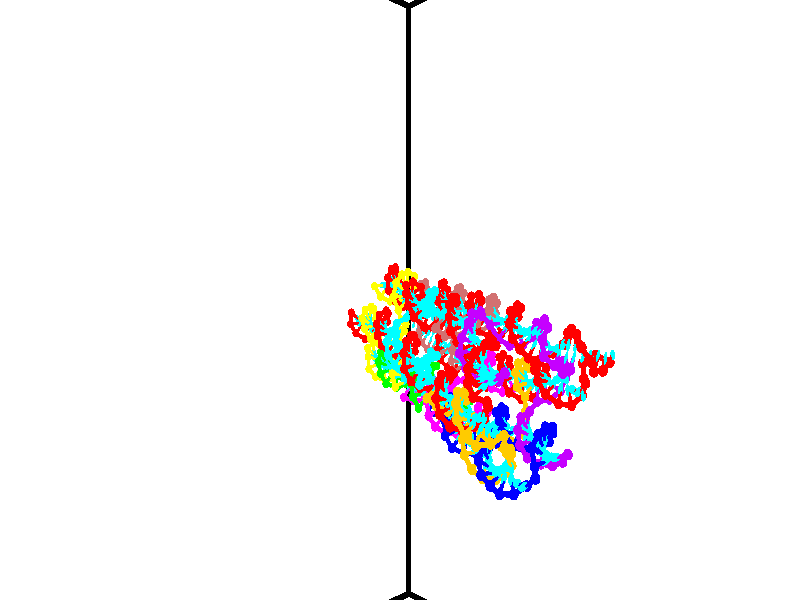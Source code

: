 // switches for output
#declare DRAW_BASES = 1; // possible values are 0, 1; only relevant for DNA ribbons
#declare DRAW_BASES_TYPE = 3; // possible values are 1, 2, 3; only relevant for DNA ribbons
#declare DRAW_FOG = 0; // set to 1 to enable fog

#include "colors.inc"

#include "transforms.inc"
background { rgb <1, 1, 1>}

#default {
   normal{
       ripples 0.25
       frequency 0.20
       turbulence 0.2
       lambda 5
   }
	finish {
		phong 0.1
		phong_size 40.
	}
}

// original window dimensions: 1024x640


// camera settings

camera {
	sky <-0, 1, 0>
	up <-0, 1, 0>
	right 1.6 * <0.724836, 0, 0.688921>
	location <12.1561, 44.2, 77.9145>
	look_at <46.7464, 44.2, 41.5209>
	direction <34.5903, 0, -36.3936>
	angle 67.0682
}


# declare cpy_camera_pos = <12.1561, 44.2, 77.9145>;
# if (DRAW_FOG = 1)
fog {
	fog_type 2
	up vnormalize(cpy_camera_pos)
	color rgbt<1,1,1,0.3>
	distance 1e-5
	fog_alt 3e-3
	fog_offset 70.72
}
# end


// LIGHTS

# declare lum = 6;
global_settings {
	ambient_light rgb lum * <0.05, 0.05, 0.05>
	max_trace_level 15
}# declare cpy_direct_light_amount = 0.25;
light_source
{	1000 * <-0.0359156, -1, 1.41376>,
	rgb lum * cpy_direct_light_amount
	parallel
}

light_source
{	1000 * <0.0359156, 1, -1.41376>,
	rgb lum * cpy_direct_light_amount
	parallel
}

// strand 0

// nucleotide -1

// particle -1
sphere {
	<45.720829, 41.826084, 44.662220> 0.250000
	pigment { color rgbt <1,0,0,0> }
	no_shadow
}
cylinder {
	<45.474724, 42.038872, 44.894928>,  <45.327061, 42.166546, 45.034554>, 0.100000
	pigment { color rgbt <1,0,0,0> }
	no_shadow
}
cylinder {
	<45.474724, 42.038872, 44.894928>,  <45.720829, 41.826084, 44.662220>, 0.100000
	pigment { color rgbt <1,0,0,0> }
	no_shadow
}

// particle -1
sphere {
	<45.474724, 42.038872, 44.894928> 0.100000
	pigment { color rgbt <1,0,0,0> }
	no_shadow
}
sphere {
	0, 1
	scale<0.080000,0.200000,0.300000>
	matrix <0.546434, -0.244142, 0.801127,
		0.568212, 0.810803, -0.140476,
		-0.615260, 0.531971, 0.581774,
		45.290146, 42.198463, 45.069462>
	pigment { color rgbt <0,1,1,0> }
	no_shadow
}
cylinder {
	<46.195763, 42.189426, 45.115269>,  <45.720829, 41.826084, 44.662220>, 0.130000
	pigment { color rgbt <1,0,0,0> }
	no_shadow
}

// nucleotide -1

// particle -1
sphere {
	<46.195763, 42.189426, 45.115269> 0.250000
	pigment { color rgbt <1,0,0,0> }
	no_shadow
}
cylinder {
	<45.843239, 42.172447, 45.303520>,  <45.631725, 42.162262, 45.416470>, 0.100000
	pigment { color rgbt <1,0,0,0> }
	no_shadow
}
cylinder {
	<45.843239, 42.172447, 45.303520>,  <46.195763, 42.189426, 45.115269>, 0.100000
	pigment { color rgbt <1,0,0,0> }
	no_shadow
}

// particle -1
sphere {
	<45.843239, 42.172447, 45.303520> 0.100000
	pigment { color rgbt <1,0,0,0> }
	no_shadow
}
sphere {
	0, 1
	scale<0.080000,0.200000,0.300000>
	matrix <0.471645, -0.140230, 0.870567,
		0.029046, 0.989209, 0.143604,
		-0.881310, -0.042444, 0.470629,
		45.578846, 42.159714, 45.444710>
	pigment { color rgbt <0,1,1,0> }
	no_shadow
}
cylinder {
	<46.260876, 42.521725, 45.750988>,  <46.195763, 42.189426, 45.115269>, 0.130000
	pigment { color rgbt <1,0,0,0> }
	no_shadow
}

// nucleotide -1

// particle -1
sphere {
	<46.260876, 42.521725, 45.750988> 0.250000
	pigment { color rgbt <1,0,0,0> }
	no_shadow
}
cylinder {
	<45.930367, 42.308174, 45.822815>,  <45.732059, 42.180042, 45.865910>, 0.100000
	pigment { color rgbt <1,0,0,0> }
	no_shadow
}
cylinder {
	<45.930367, 42.308174, 45.822815>,  <46.260876, 42.521725, 45.750988>, 0.100000
	pigment { color rgbt <1,0,0,0> }
	no_shadow
}

// particle -1
sphere {
	<45.930367, 42.308174, 45.822815> 0.100000
	pigment { color rgbt <1,0,0,0> }
	no_shadow
}
sphere {
	0, 1
	scale<0.080000,0.200000,0.300000>
	matrix <0.315390, -0.174383, 0.932802,
		-0.466686, 0.827386, 0.312467,
		-0.826277, -0.533875, 0.179567,
		45.682484, 42.148010, 45.876686>
	pigment { color rgbt <0,1,1,0> }
	no_shadow
}
cylinder {
	<46.074867, 42.802666, 46.435959>,  <46.260876, 42.521725, 45.750988>, 0.130000
	pigment { color rgbt <1,0,0,0> }
	no_shadow
}

// nucleotide -1

// particle -1
sphere {
	<46.074867, 42.802666, 46.435959> 0.250000
	pigment { color rgbt <1,0,0,0> }
	no_shadow
}
cylinder {
	<45.867340, 42.463249, 46.394371>,  <45.742825, 42.259602, 46.369419>, 0.100000
	pigment { color rgbt <1,0,0,0> }
	no_shadow
}
cylinder {
	<45.867340, 42.463249, 46.394371>,  <46.074867, 42.802666, 46.435959>, 0.100000
	pigment { color rgbt <1,0,0,0> }
	no_shadow
}

// particle -1
sphere {
	<45.867340, 42.463249, 46.394371> 0.100000
	pigment { color rgbt <1,0,0,0> }
	no_shadow
}
sphere {
	0, 1
	scale<0.080000,0.200000,0.300000>
	matrix <0.069780, -0.163245, 0.984115,
		-0.852033, 0.503321, 0.143906,
		-0.518817, -0.848540, -0.103968,
		45.711697, 42.208687, 46.363182>
	pigment { color rgbt <0,1,1,0> }
	no_shadow
}
cylinder {
	<45.771160, 42.697113, 47.103519>,  <46.074867, 42.802666, 46.435959>, 0.130000
	pigment { color rgbt <1,0,0,0> }
	no_shadow
}

// nucleotide -1

// particle -1
sphere {
	<45.771160, 42.697113, 47.103519> 0.250000
	pigment { color rgbt <1,0,0,0> }
	no_shadow
}
cylinder {
	<45.758820, 42.344955, 46.914219>,  <45.751415, 42.133663, 46.800640>, 0.100000
	pigment { color rgbt <1,0,0,0> }
	no_shadow
}
cylinder {
	<45.758820, 42.344955, 46.914219>,  <45.771160, 42.697113, 47.103519>, 0.100000
	pigment { color rgbt <1,0,0,0> }
	no_shadow
}

// particle -1
sphere {
	<45.758820, 42.344955, 46.914219> 0.100000
	pigment { color rgbt <1,0,0,0> }
	no_shadow
}
sphere {
	0, 1
	scale<0.080000,0.200000,0.300000>
	matrix <0.023463, -0.473980, 0.880223,
		-0.999249, 0.016053, 0.035280,
		-0.030852, -0.880390, -0.473247,
		45.749565, 42.080837, 46.772243>
	pigment { color rgbt <0,1,1,0> }
	no_shadow
}
cylinder {
	<45.269367, 42.424809, 47.325256>,  <45.771160, 42.697113, 47.103519>, 0.130000
	pigment { color rgbt <1,0,0,0> }
	no_shadow
}

// nucleotide -1

// particle -1
sphere {
	<45.269367, 42.424809, 47.325256> 0.250000
	pigment { color rgbt <1,0,0,0> }
	no_shadow
}
cylinder {
	<45.493774, 42.120399, 47.194965>,  <45.628418, 41.937752, 47.116791>, 0.100000
	pigment { color rgbt <1,0,0,0> }
	no_shadow
}
cylinder {
	<45.493774, 42.120399, 47.194965>,  <45.269367, 42.424809, 47.325256>, 0.100000
	pigment { color rgbt <1,0,0,0> }
	no_shadow
}

// particle -1
sphere {
	<45.493774, 42.120399, 47.194965> 0.100000
	pigment { color rgbt <1,0,0,0> }
	no_shadow
}
sphere {
	0, 1
	scale<0.080000,0.200000,0.300000>
	matrix <-0.210111, -0.511507, 0.833195,
		-0.800694, -0.398999, -0.446865,
		0.561019, -0.761025, -0.325727,
		45.662079, 41.892094, 47.097248>
	pigment { color rgbt <0,1,1,0> }
	no_shadow
}
cylinder {
	<44.940834, 41.905178, 47.548046>,  <45.269367, 42.424809, 47.325256>, 0.130000
	pigment { color rgbt <1,0,0,0> }
	no_shadow
}

// nucleotide -1

// particle -1
sphere {
	<44.940834, 41.905178, 47.548046> 0.250000
	pigment { color rgbt <1,0,0,0> }
	no_shadow
}
cylinder {
	<45.279118, 41.722748, 47.437218>,  <45.482090, 41.613289, 47.370720>, 0.100000
	pigment { color rgbt <1,0,0,0> }
	no_shadow
}
cylinder {
	<45.279118, 41.722748, 47.437218>,  <44.940834, 41.905178, 47.548046>, 0.100000
	pigment { color rgbt <1,0,0,0> }
	no_shadow
}

// particle -1
sphere {
	<45.279118, 41.722748, 47.437218> 0.100000
	pigment { color rgbt <1,0,0,0> }
	no_shadow
}
sphere {
	0, 1
	scale<0.080000,0.200000,0.300000>
	matrix <-0.146171, -0.697328, 0.701689,
		-0.513229, -0.552929, -0.656404,
		0.845713, -0.456074, -0.277067,
		45.532833, 41.585926, 47.354099>
	pigment { color rgbt <0,1,1,0> }
	no_shadow
}
cylinder {
	<44.785793, 41.179394, 47.555569>,  <44.940834, 41.905178, 47.548046>, 0.130000
	pigment { color rgbt <1,0,0,0> }
	no_shadow
}

// nucleotide -1

// particle -1
sphere {
	<44.785793, 41.179394, 47.555569> 0.250000
	pigment { color rgbt <1,0,0,0> }
	no_shadow
}
cylinder {
	<45.182514, 41.227951, 47.571487>,  <45.420547, 41.257084, 47.581039>, 0.100000
	pigment { color rgbt <1,0,0,0> }
	no_shadow
}
cylinder {
	<45.182514, 41.227951, 47.571487>,  <44.785793, 41.179394, 47.555569>, 0.100000
	pigment { color rgbt <1,0,0,0> }
	no_shadow
}

// particle -1
sphere {
	<45.182514, 41.227951, 47.571487> 0.100000
	pigment { color rgbt <1,0,0,0> }
	no_shadow
}
sphere {
	0, 1
	scale<0.080000,0.200000,0.300000>
	matrix <0.038932, -0.583930, 0.810870,
		0.121672, -0.802676, -0.583872,
		0.991807, 0.121391, 0.039798,
		45.480057, 41.264370, 47.583427>
	pigment { color rgbt <0,1,1,0> }
	no_shadow
}
cylinder {
	<45.106594, 40.505756, 47.580143>,  <44.785793, 41.179394, 47.555569>, 0.130000
	pigment { color rgbt <1,0,0,0> }
	no_shadow
}

// nucleotide -1

// particle -1
sphere {
	<45.106594, 40.505756, 47.580143> 0.250000
	pigment { color rgbt <1,0,0,0> }
	no_shadow
}
cylinder {
	<45.380539, 40.753479, 47.733727>,  <45.544907, 40.902111, 47.825874>, 0.100000
	pigment { color rgbt <1,0,0,0> }
	no_shadow
}
cylinder {
	<45.380539, 40.753479, 47.733727>,  <45.106594, 40.505756, 47.580143>, 0.100000
	pigment { color rgbt <1,0,0,0> }
	no_shadow
}

// particle -1
sphere {
	<45.380539, 40.753479, 47.733727> 0.100000
	pigment { color rgbt <1,0,0,0> }
	no_shadow
}
sphere {
	0, 1
	scale<0.080000,0.200000,0.300000>
	matrix <-0.057644, -0.479227, 0.875796,
		0.726389, -0.621932, -0.292505,
		0.684862, 0.619307, 0.383956,
		45.585999, 40.939270, 47.848915>
	pigment { color rgbt <0,1,1,0> }
	no_shadow
}
cylinder {
	<45.532978, 40.043560, 47.857540>,  <45.106594, 40.505756, 47.580143>, 0.130000
	pigment { color rgbt <1,0,0,0> }
	no_shadow
}

// nucleotide -1

// particle -1
sphere {
	<45.532978, 40.043560, 47.857540> 0.250000
	pigment { color rgbt <1,0,0,0> }
	no_shadow
}
cylinder {
	<45.627602, 40.404358, 48.002007>,  <45.684376, 40.620838, 48.088688>, 0.100000
	pigment { color rgbt <1,0,0,0> }
	no_shadow
}
cylinder {
	<45.627602, 40.404358, 48.002007>,  <45.532978, 40.043560, 47.857540>, 0.100000
	pigment { color rgbt <1,0,0,0> }
	no_shadow
}

// particle -1
sphere {
	<45.627602, 40.404358, 48.002007> 0.100000
	pigment { color rgbt <1,0,0,0> }
	no_shadow
}
sphere {
	0, 1
	scale<0.080000,0.200000,0.300000>
	matrix <0.060730, -0.384716, 0.921035,
		0.969717, -0.195946, -0.145787,
		0.236559, 0.901997, 0.361166,
		45.698570, 40.674957, 48.110355>
	pigment { color rgbt <0,1,1,0> }
	no_shadow
}
cylinder {
	<46.060810, 39.910515, 48.350208>,  <45.532978, 40.043560, 47.857540>, 0.130000
	pigment { color rgbt <1,0,0,0> }
	no_shadow
}

// nucleotide -1

// particle -1
sphere {
	<46.060810, 39.910515, 48.350208> 0.250000
	pigment { color rgbt <1,0,0,0> }
	no_shadow
}
cylinder {
	<45.915375, 40.270561, 48.446205>,  <45.828114, 40.486588, 48.503803>, 0.100000
	pigment { color rgbt <1,0,0,0> }
	no_shadow
}
cylinder {
	<45.915375, 40.270561, 48.446205>,  <46.060810, 39.910515, 48.350208>, 0.100000
	pigment { color rgbt <1,0,0,0> }
	no_shadow
}

// particle -1
sphere {
	<45.915375, 40.270561, 48.446205> 0.100000
	pigment { color rgbt <1,0,0,0> }
	no_shadow
}
sphere {
	0, 1
	scale<0.080000,0.200000,0.300000>
	matrix <-0.134355, -0.305594, 0.942635,
		0.921821, 0.310486, 0.232045,
		-0.363586, 0.900117, 0.239988,
		45.806297, 40.540596, 48.518200>
	pigment { color rgbt <0,1,1,0> }
	no_shadow
}
cylinder {
	<46.455395, 40.189156, 48.921654>,  <46.060810, 39.910515, 48.350208>, 0.130000
	pigment { color rgbt <1,0,0,0> }
	no_shadow
}

// nucleotide -1

// particle -1
sphere {
	<46.455395, 40.189156, 48.921654> 0.250000
	pigment { color rgbt <1,0,0,0> }
	no_shadow
}
cylinder {
	<46.095642, 40.361122, 48.953373>,  <45.879791, 40.464302, 48.972404>, 0.100000
	pigment { color rgbt <1,0,0,0> }
	no_shadow
}
cylinder {
	<46.095642, 40.361122, 48.953373>,  <46.455395, 40.189156, 48.921654>, 0.100000
	pigment { color rgbt <1,0,0,0> }
	no_shadow
}

// particle -1
sphere {
	<46.095642, 40.361122, 48.953373> 0.100000
	pigment { color rgbt <1,0,0,0> }
	no_shadow
}
sphere {
	0, 1
	scale<0.080000,0.200000,0.300000>
	matrix <0.039701, -0.100320, 0.994163,
		0.435364, 0.897277, 0.073157,
		-0.899379, 0.429918, 0.079299,
		45.825829, 40.490097, 48.977161>
	pigment { color rgbt <0,1,1,0> }
	no_shadow
}
cylinder {
	<46.463497, 40.445415, 49.572300>,  <46.455395, 40.189156, 48.921654>, 0.130000
	pigment { color rgbt <1,0,0,0> }
	no_shadow
}

// nucleotide -1

// particle -1
sphere {
	<46.463497, 40.445415, 49.572300> 0.250000
	pigment { color rgbt <1,0,0,0> }
	no_shadow
}
cylinder {
	<46.070084, 40.473274, 49.505585>,  <45.834038, 40.489990, 49.465557>, 0.100000
	pigment { color rgbt <1,0,0,0> }
	no_shadow
}
cylinder {
	<46.070084, 40.473274, 49.505585>,  <46.463497, 40.445415, 49.572300>, 0.100000
	pigment { color rgbt <1,0,0,0> }
	no_shadow
}

// particle -1
sphere {
	<46.070084, 40.473274, 49.505585> 0.100000
	pigment { color rgbt <1,0,0,0> }
	no_shadow
}
sphere {
	0, 1
	scale<0.080000,0.200000,0.300000>
	matrix <-0.172074, -0.078449, 0.981955,
		0.055308, 0.994482, 0.089142,
		-0.983530, 0.069649, -0.166786,
		45.775024, 40.494167, 49.455547>
	pigment { color rgbt <0,1,1,0> }
	no_shadow
}
cylinder {
	<46.201626, 40.956825, 50.087555>,  <46.463497, 40.445415, 49.572300>, 0.130000
	pigment { color rgbt <1,0,0,0> }
	no_shadow
}

// nucleotide -1

// particle -1
sphere {
	<46.201626, 40.956825, 50.087555> 0.250000
	pigment { color rgbt <1,0,0,0> }
	no_shadow
}
cylinder {
	<45.874901, 40.771873, 49.949562>,  <45.678864, 40.660900, 49.866764>, 0.100000
	pigment { color rgbt <1,0,0,0> }
	no_shadow
}
cylinder {
	<45.874901, 40.771873, 49.949562>,  <46.201626, 40.956825, 50.087555>, 0.100000
	pigment { color rgbt <1,0,0,0> }
	no_shadow
}

// particle -1
sphere {
	<45.874901, 40.771873, 49.949562> 0.100000
	pigment { color rgbt <1,0,0,0> }
	no_shadow
}
sphere {
	0, 1
	scale<0.080000,0.200000,0.300000>
	matrix <-0.418891, 0.064190, 0.905765,
		-0.396666, 0.884354, -0.246120,
		-0.816815, -0.462383, -0.344986,
		45.629856, 40.633160, 49.846066>
	pigment { color rgbt <0,1,1,0> }
	no_shadow
}
cylinder {
	<45.626957, 41.319649, 50.225430>,  <46.201626, 40.956825, 50.087555>, 0.130000
	pigment { color rgbt <1,0,0,0> }
	no_shadow
}

// nucleotide -1

// particle -1
sphere {
	<45.626957, 41.319649, 50.225430> 0.250000
	pigment { color rgbt <1,0,0,0> }
	no_shadow
}
cylinder {
	<45.472351, 40.952271, 50.191826>,  <45.379589, 40.731842, 50.171665>, 0.100000
	pigment { color rgbt <1,0,0,0> }
	no_shadow
}
cylinder {
	<45.472351, 40.952271, 50.191826>,  <45.626957, 41.319649, 50.225430>, 0.100000
	pigment { color rgbt <1,0,0,0> }
	no_shadow
}

// particle -1
sphere {
	<45.472351, 40.952271, 50.191826> 0.100000
	pigment { color rgbt <1,0,0,0> }
	no_shadow
}
sphere {
	0, 1
	scale<0.080000,0.200000,0.300000>
	matrix <-0.434592, 0.101036, 0.894942,
		-0.813472, 0.382415, -0.438203,
		-0.386514, -0.918450, -0.084005,
		45.356396, 40.676735, 50.166626>
	pigment { color rgbt <0,1,1,0> }
	no_shadow
}
cylinder {
	<44.946861, 41.311836, 50.385796>,  <45.626957, 41.319649, 50.225430>, 0.130000
	pigment { color rgbt <1,0,0,0> }
	no_shadow
}

// nucleotide -1

// particle -1
sphere {
	<44.946861, 41.311836, 50.385796> 0.250000
	pigment { color rgbt <1,0,0,0> }
	no_shadow
}
cylinder {
	<45.031078, 40.927650, 50.458664>,  <45.081608, 40.697140, 50.502384>, 0.100000
	pigment { color rgbt <1,0,0,0> }
	no_shadow
}
cylinder {
	<45.031078, 40.927650, 50.458664>,  <44.946861, 41.311836, 50.385796>, 0.100000
	pigment { color rgbt <1,0,0,0> }
	no_shadow
}

// particle -1
sphere {
	<45.031078, 40.927650, 50.458664> 0.100000
	pigment { color rgbt <1,0,0,0> }
	no_shadow
}
sphere {
	0, 1
	scale<0.080000,0.200000,0.300000>
	matrix <-0.554566, 0.036115, 0.831356,
		-0.805065, -0.276057, -0.525036,
		0.210540, -0.960463, 0.182167,
		45.094242, 40.639511, 50.513313>
	pigment { color rgbt <0,1,1,0> }
	no_shadow
}
cylinder {
	<44.358391, 41.068386, 50.642342>,  <44.946861, 41.311836, 50.385796>, 0.130000
	pigment { color rgbt <1,0,0,0> }
	no_shadow
}

// nucleotide -1

// particle -1
sphere {
	<44.358391, 41.068386, 50.642342> 0.250000
	pigment { color rgbt <1,0,0,0> }
	no_shadow
}
cylinder {
	<44.618561, 40.786812, 50.756474>,  <44.774662, 40.617867, 50.824951>, 0.100000
	pigment { color rgbt <1,0,0,0> }
	no_shadow
}
cylinder {
	<44.618561, 40.786812, 50.756474>,  <44.358391, 41.068386, 50.642342>, 0.100000
	pigment { color rgbt <1,0,0,0> }
	no_shadow
}

// particle -1
sphere {
	<44.618561, 40.786812, 50.756474> 0.100000
	pigment { color rgbt <1,0,0,0> }
	no_shadow
}
sphere {
	0, 1
	scale<0.080000,0.200000,0.300000>
	matrix <-0.554808, -0.183733, 0.811437,
		-0.518777, -0.686085, -0.510056,
		0.650429, -0.703938, 0.285329,
		44.813690, 40.575630, 50.842072>
	pigment { color rgbt <0,1,1,0> }
	no_shadow
}
cylinder {
	<43.907345, 40.599991, 50.989803>,  <44.358391, 41.068386, 50.642342>, 0.130000
	pigment { color rgbt <1,0,0,0> }
	no_shadow
}

// nucleotide -1

// particle -1
sphere {
	<43.907345, 40.599991, 50.989803> 0.250000
	pigment { color rgbt <1,0,0,0> }
	no_shadow
}
cylinder {
	<44.271523, 40.497826, 51.119949>,  <44.490028, 40.436527, 51.198036>, 0.100000
	pigment { color rgbt <1,0,0,0> }
	no_shadow
}
cylinder {
	<44.271523, 40.497826, 51.119949>,  <43.907345, 40.599991, 50.989803>, 0.100000
	pigment { color rgbt <1,0,0,0> }
	no_shadow
}

// particle -1
sphere {
	<44.271523, 40.497826, 51.119949> 0.100000
	pigment { color rgbt <1,0,0,0> }
	no_shadow
}
sphere {
	0, 1
	scale<0.080000,0.200000,0.300000>
	matrix <-0.388912, -0.260674, 0.883627,
		-0.140879, -0.931027, -0.336662,
		0.910440, -0.255416, 0.325364,
		44.544655, 40.421200, 51.217560>
	pigment { color rgbt <0,1,1,0> }
	no_shadow
}
cylinder {
	<43.874424, 39.957127, 51.282467>,  <43.907345, 40.599991, 50.989803>, 0.130000
	pigment { color rgbt <1,0,0,0> }
	no_shadow
}

// nucleotide -1

// particle -1
sphere {
	<43.874424, 39.957127, 51.282467> 0.250000
	pigment { color rgbt <1,0,0,0> }
	no_shadow
}
cylinder {
	<44.209175, 40.117935, 51.431072>,  <44.410027, 40.214420, 51.520233>, 0.100000
	pigment { color rgbt <1,0,0,0> }
	no_shadow
}
cylinder {
	<44.209175, 40.117935, 51.431072>,  <43.874424, 39.957127, 51.282467>, 0.100000
	pigment { color rgbt <1,0,0,0> }
	no_shadow
}

// particle -1
sphere {
	<44.209175, 40.117935, 51.431072> 0.100000
	pigment { color rgbt <1,0,0,0> }
	no_shadow
}
sphere {
	0, 1
	scale<0.080000,0.200000,0.300000>
	matrix <-0.291481, -0.247190, 0.924086,
		0.463334, -0.881634, -0.089686,
		0.836875, 0.402019, 0.371511,
		44.460239, 40.238541, 51.542526>
	pigment { color rgbt <0,1,1,0> }
	no_shadow
}
cylinder {
	<44.149082, 39.476765, 51.756077>,  <43.874424, 39.957127, 51.282467>, 0.130000
	pigment { color rgbt <1,0,0,0> }
	no_shadow
}

// nucleotide -1

// particle -1
sphere {
	<44.149082, 39.476765, 51.756077> 0.250000
	pigment { color rgbt <1,0,0,0> }
	no_shadow
}
cylinder {
	<44.356453, 39.800247, 51.867233>,  <44.480873, 39.994339, 51.933929>, 0.100000
	pigment { color rgbt <1,0,0,0> }
	no_shadow
}
cylinder {
	<44.356453, 39.800247, 51.867233>,  <44.149082, 39.476765, 51.756077>, 0.100000
	pigment { color rgbt <1,0,0,0> }
	no_shadow
}

// particle -1
sphere {
	<44.356453, 39.800247, 51.867233> 0.100000
	pigment { color rgbt <1,0,0,0> }
	no_shadow
}
sphere {
	0, 1
	scale<0.080000,0.200000,0.300000>
	matrix <-0.122376, -0.251467, 0.960098,
		0.846321, -0.531746, -0.031400,
		0.518424, 0.808709, 0.277895,
		44.511982, 40.042858, 51.950603>
	pigment { color rgbt <0,1,1,0> }
	no_shadow
}
cylinder {
	<44.689808, 39.240387, 52.209286>,  <44.149082, 39.476765, 51.756077>, 0.130000
	pigment { color rgbt <1,0,0,0> }
	no_shadow
}

// nucleotide -1

// particle -1
sphere {
	<44.689808, 39.240387, 52.209286> 0.250000
	pigment { color rgbt <1,0,0,0> }
	no_shadow
}
cylinder {
	<44.624176, 39.628319, 52.281395>,  <44.584797, 39.861080, 52.324661>, 0.100000
	pigment { color rgbt <1,0,0,0> }
	no_shadow
}
cylinder {
	<44.624176, 39.628319, 52.281395>,  <44.689808, 39.240387, 52.209286>, 0.100000
	pigment { color rgbt <1,0,0,0> }
	no_shadow
}

// particle -1
sphere {
	<44.624176, 39.628319, 52.281395> 0.100000
	pigment { color rgbt <1,0,0,0> }
	no_shadow
}
sphere {
	0, 1
	scale<0.080000,0.200000,0.300000>
	matrix <0.094137, -0.166523, 0.981534,
		0.981944, 0.178024, -0.063974,
		-0.164084, 0.969834, 0.180275,
		44.574951, 39.919270, 52.335476>
	pigment { color rgbt <0,1,1,0> }
	no_shadow
}
cylinder {
	<45.179657, 39.527718, 52.851673>,  <44.689808, 39.240387, 52.209286>, 0.130000
	pigment { color rgbt <1,0,0,0> }
	no_shadow
}

// nucleotide -1

// particle -1
sphere {
	<45.179657, 39.527718, 52.851673> 0.250000
	pigment { color rgbt <1,0,0,0> }
	no_shadow
}
cylinder {
	<44.872757, 39.782722, 52.823643>,  <44.688618, 39.935726, 52.806824>, 0.100000
	pigment { color rgbt <1,0,0,0> }
	no_shadow
}
cylinder {
	<44.872757, 39.782722, 52.823643>,  <45.179657, 39.527718, 52.851673>, 0.100000
	pigment { color rgbt <1,0,0,0> }
	no_shadow
}

// particle -1
sphere {
	<44.872757, 39.782722, 52.823643> 0.100000
	pigment { color rgbt <1,0,0,0> }
	no_shadow
}
sphere {
	0, 1
	scale<0.080000,0.200000,0.300000>
	matrix <-0.057524, 0.040425, 0.997525,
		0.638766, 0.769380, 0.005656,
		-0.767247, 0.637511, -0.070080,
		44.642582, 39.973976, 52.802620>
	pigment { color rgbt <0,1,1,0> }
	no_shadow
}
cylinder {
	<45.212669, 39.912392, 53.522793>,  <45.179657, 39.527718, 52.851673>, 0.130000
	pigment { color rgbt <1,0,0,0> }
	no_shadow
}

// nucleotide -1

// particle -1
sphere {
	<45.212669, 39.912392, 53.522793> 0.250000
	pigment { color rgbt <1,0,0,0> }
	no_shadow
}
cylinder {
	<44.857933, 40.034233, 53.383804>,  <44.645092, 40.107338, 53.300411>, 0.100000
	pigment { color rgbt <1,0,0,0> }
	no_shadow
}
cylinder {
	<44.857933, 40.034233, 53.383804>,  <45.212669, 39.912392, 53.522793>, 0.100000
	pigment { color rgbt <1,0,0,0> }
	no_shadow
}

// particle -1
sphere {
	<44.857933, 40.034233, 53.383804> 0.100000
	pigment { color rgbt <1,0,0,0> }
	no_shadow
}
sphere {
	0, 1
	scale<0.080000,0.200000,0.300000>
	matrix <-0.311363, 0.161717, 0.936430,
		0.341431, 0.938651, -0.048575,
		-0.886836, 0.304601, -0.347476,
		44.591881, 40.125614, 53.279560>
	pigment { color rgbt <0,1,1,0> }
	no_shadow
}
cylinder {
	<45.036034, 40.494232, 53.935223>,  <45.212669, 39.912392, 53.522793>, 0.130000
	pigment { color rgbt <1,0,0,0> }
	no_shadow
}

// nucleotide -1

// particle -1
sphere {
	<45.036034, 40.494232, 53.935223> 0.250000
	pigment { color rgbt <1,0,0,0> }
	no_shadow
}
cylinder {
	<44.685856, 40.373917, 53.783897>,  <44.475750, 40.301727, 53.693104>, 0.100000
	pigment { color rgbt <1,0,0,0> }
	no_shadow
}
cylinder {
	<44.685856, 40.373917, 53.783897>,  <45.036034, 40.494232, 53.935223>, 0.100000
	pigment { color rgbt <1,0,0,0> }
	no_shadow
}

// particle -1
sphere {
	<44.685856, 40.373917, 53.783897> 0.100000
	pigment { color rgbt <1,0,0,0> }
	no_shadow
}
sphere {
	0, 1
	scale<0.080000,0.200000,0.300000>
	matrix <-0.434208, 0.145709, 0.888950,
		-0.212263, 0.942494, -0.258166,
		-0.875447, -0.300789, -0.378310,
		44.423222, 40.283680, 53.670406>
	pigment { color rgbt <0,1,1,0> }
	no_shadow
}
cylinder {
	<44.577744, 40.945614, 54.200691>,  <45.036034, 40.494232, 53.935223>, 0.130000
	pigment { color rgbt <1,0,0,0> }
	no_shadow
}

// nucleotide -1

// particle -1
sphere {
	<44.577744, 40.945614, 54.200691> 0.250000
	pigment { color rgbt <1,0,0,0> }
	no_shadow
}
cylinder {
	<44.320595, 40.663704, 54.080685>,  <44.166306, 40.494560, 54.008678>, 0.100000
	pigment { color rgbt <1,0,0,0> }
	no_shadow
}
cylinder {
	<44.320595, 40.663704, 54.080685>,  <44.577744, 40.945614, 54.200691>, 0.100000
	pigment { color rgbt <1,0,0,0> }
	no_shadow
}

// particle -1
sphere {
	<44.320595, 40.663704, 54.080685> 0.100000
	pigment { color rgbt <1,0,0,0> }
	no_shadow
}
sphere {
	0, 1
	scale<0.080000,0.200000,0.300000>
	matrix <-0.498934, 0.088099, 0.862151,
		-0.581187, 0.703944, -0.408270,
		-0.642874, -0.704770, -0.300020,
		44.127731, 40.452274, 53.990677>
	pigment { color rgbt <0,1,1,0> }
	no_shadow
}
cylinder {
	<43.821190, 41.270687, 54.284218>,  <44.577744, 40.945614, 54.200691>, 0.130000
	pigment { color rgbt <1,0,0,0> }
	no_shadow
}

// nucleotide -1

// particle -1
sphere {
	<43.821190, 41.270687, 54.284218> 0.250000
	pigment { color rgbt <1,0,0,0> }
	no_shadow
}
cylinder {
	<43.791142, 40.872414, 54.262390>,  <43.773113, 40.633450, 54.249294>, 0.100000
	pigment { color rgbt <1,0,0,0> }
	no_shadow
}
cylinder {
	<43.791142, 40.872414, 54.262390>,  <43.821190, 41.270687, 54.284218>, 0.100000
	pigment { color rgbt <1,0,0,0> }
	no_shadow
}

// particle -1
sphere {
	<43.791142, 40.872414, 54.262390> 0.100000
	pigment { color rgbt <1,0,0,0> }
	no_shadow
}
sphere {
	0, 1
	scale<0.080000,0.200000,0.300000>
	matrix <-0.654326, 0.007927, 0.756171,
		-0.752471, 0.092514, -0.652095,
		-0.075125, -0.995680, -0.054569,
		43.768604, 40.573711, 54.246017>
	pigment { color rgbt <0,1,1,0> }
	no_shadow
}
cylinder {
	<43.176250, 41.167439, 54.445953>,  <43.821190, 41.270687, 54.284218>, 0.130000
	pigment { color rgbt <1,0,0,0> }
	no_shadow
}

// nucleotide -1

// particle -1
sphere {
	<43.176250, 41.167439, 54.445953> 0.250000
	pigment { color rgbt <1,0,0,0> }
	no_shadow
}
cylinder {
	<43.364956, 40.823509, 54.524071>,  <43.478180, 40.617149, 54.570942>, 0.100000
	pigment { color rgbt <1,0,0,0> }
	no_shadow
}
cylinder {
	<43.364956, 40.823509, 54.524071>,  <43.176250, 41.167439, 54.445953>, 0.100000
	pigment { color rgbt <1,0,0,0> }
	no_shadow
}

// particle -1
sphere {
	<43.364956, 40.823509, 54.524071> 0.100000
	pigment { color rgbt <1,0,0,0> }
	no_shadow
}
sphere {
	0, 1
	scale<0.080000,0.200000,0.300000>
	matrix <-0.449705, -0.044120, 0.892087,
		-0.758422, -0.508679, -0.407482,
		0.471763, -0.859825, 0.195294,
		43.506485, 40.565563, 54.582661>
	pigment { color rgbt <0,1,1,0> }
	no_shadow
}
cylinder {
	<42.663513, 40.702530, 54.947739>,  <43.176250, 41.167439, 54.445953>, 0.130000
	pigment { color rgbt <1,0,0,0> }
	no_shadow
}

// nucleotide -1

// particle -1
sphere {
	<42.663513, 40.702530, 54.947739> 0.250000
	pigment { color rgbt <1,0,0,0> }
	no_shadow
}
cylinder {
	<43.029140, 40.545967, 54.990227>,  <43.248516, 40.452030, 55.015720>, 0.100000
	pigment { color rgbt <1,0,0,0> }
	no_shadow
}
cylinder {
	<43.029140, 40.545967, 54.990227>,  <42.663513, 40.702530, 54.947739>, 0.100000
	pigment { color rgbt <1,0,0,0> }
	no_shadow
}

// particle -1
sphere {
	<43.029140, 40.545967, 54.990227> 0.100000
	pigment { color rgbt <1,0,0,0> }
	no_shadow
}
sphere {
	0, 1
	scale<0.080000,0.200000,0.300000>
	matrix <-0.186159, -0.172232, 0.967306,
		-0.360314, -0.903957, -0.230295,
		0.914067, -0.391406, 0.106222,
		43.303360, 40.428547, 55.022095>
	pigment { color rgbt <0,1,1,0> }
	no_shadow
}
cylinder {
	<42.632854, 39.981758, 55.144455>,  <42.663513, 40.702530, 54.947739>, 0.130000
	pigment { color rgbt <1,0,0,0> }
	no_shadow
}

// nucleotide -1

// particle -1
sphere {
	<42.632854, 39.981758, 55.144455> 0.250000
	pigment { color rgbt <1,0,0,0> }
	no_shadow
}
cylinder {
	<42.991253, 40.105850, 55.271545>,  <43.206291, 40.180305, 55.347797>, 0.100000
	pigment { color rgbt <1,0,0,0> }
	no_shadow
}
cylinder {
	<42.991253, 40.105850, 55.271545>,  <42.632854, 39.981758, 55.144455>, 0.100000
	pigment { color rgbt <1,0,0,0> }
	no_shadow
}

// particle -1
sphere {
	<42.991253, 40.105850, 55.271545> 0.100000
	pigment { color rgbt <1,0,0,0> }
	no_shadow
}
sphere {
	0, 1
	scale<0.080000,0.200000,0.300000>
	matrix <-0.234310, -0.277498, 0.931715,
		0.377214, -0.909259, -0.175947,
		0.895995, 0.310230, 0.317725,
		43.260052, 40.198917, 55.366863>
	pigment { color rgbt <0,1,1,0> }
	no_shadow
}
cylinder {
	<42.797943, 39.412621, 55.478615>,  <42.632854, 39.981758, 55.144455>, 0.130000
	pigment { color rgbt <1,0,0,0> }
	no_shadow
}

// nucleotide -1

// particle -1
sphere {
	<42.797943, 39.412621, 55.478615> 0.250000
	pigment { color rgbt <1,0,0,0> }
	no_shadow
}
cylinder {
	<43.048485, 39.692863, 55.615341>,  <43.198811, 39.861008, 55.697376>, 0.100000
	pigment { color rgbt <1,0,0,0> }
	no_shadow
}
cylinder {
	<43.048485, 39.692863, 55.615341>,  <42.797943, 39.412621, 55.478615>, 0.100000
	pigment { color rgbt <1,0,0,0> }
	no_shadow
}

// particle -1
sphere {
	<43.048485, 39.692863, 55.615341> 0.100000
	pigment { color rgbt <1,0,0,0> }
	no_shadow
}
sphere {
	0, 1
	scale<0.080000,0.200000,0.300000>
	matrix <-0.161292, -0.312516, 0.936119,
		0.762673, -0.641470, -0.082742,
		0.626350, 0.700607, 0.341811,
		43.236389, 39.903046, 55.717884>
	pigment { color rgbt <0,1,1,0> }
	no_shadow
}
cylinder {
	<43.176865, 39.106197, 56.113972>,  <42.797943, 39.412621, 55.478615>, 0.130000
	pigment { color rgbt <1,0,0,0> }
	no_shadow
}

// nucleotide -1

// particle -1
sphere {
	<43.176865, 39.106197, 56.113972> 0.250000
	pigment { color rgbt <1,0,0,0> }
	no_shadow
}
cylinder {
	<43.213448, 39.502945, 56.149376>,  <43.235397, 39.740993, 56.170616>, 0.100000
	pigment { color rgbt <1,0,0,0> }
	no_shadow
}
cylinder {
	<43.213448, 39.502945, 56.149376>,  <43.176865, 39.106197, 56.113972>, 0.100000
	pigment { color rgbt <1,0,0,0> }
	no_shadow
}

// particle -1
sphere {
	<43.213448, 39.502945, 56.149376> 0.100000
	pigment { color rgbt <1,0,0,0> }
	no_shadow
}
sphere {
	0, 1
	scale<0.080000,0.200000,0.300000>
	matrix <-0.398554, -0.044991, 0.916040,
		0.912573, -0.119056, 0.391198,
		0.091460, 0.991868, 0.088508,
		43.240887, 39.800507, 56.175930>
	pigment { color rgbt <0,1,1,0> }
	no_shadow
}
cylinder {
	<43.413837, 39.223396, 56.795414>,  <43.176865, 39.106197, 56.113972>, 0.130000
	pigment { color rgbt <1,0,0,0> }
	no_shadow
}

// nucleotide -1

// particle -1
sphere {
	<43.413837, 39.223396, 56.795414> 0.250000
	pigment { color rgbt <1,0,0,0> }
	no_shadow
}
cylinder {
	<43.270439, 39.577560, 56.677078>,  <43.184399, 39.790058, 56.606075>, 0.100000
	pigment { color rgbt <1,0,0,0> }
	no_shadow
}
cylinder {
	<43.270439, 39.577560, 56.677078>,  <43.413837, 39.223396, 56.795414>, 0.100000
	pigment { color rgbt <1,0,0,0> }
	no_shadow
}

// particle -1
sphere {
	<43.270439, 39.577560, 56.677078> 0.100000
	pigment { color rgbt <1,0,0,0> }
	no_shadow
}
sphere {
	0, 1
	scale<0.080000,0.200000,0.300000>
	matrix <-0.367860, 0.157277, 0.916484,
		0.857996, 0.437388, 0.269324,
		-0.358500, 0.885413, -0.295840,
		43.162888, 39.843185, 56.588326>
	pigment { color rgbt <0,1,1,0> }
	no_shadow
}
cylinder {
	<43.612709, 39.740608, 57.327251>,  <43.413837, 39.223396, 56.795414>, 0.130000
	pigment { color rgbt <1,0,0,0> }
	no_shadow
}

// nucleotide -1

// particle -1
sphere {
	<43.612709, 39.740608, 57.327251> 0.250000
	pigment { color rgbt <1,0,0,0> }
	no_shadow
}
cylinder {
	<43.297379, 39.904854, 57.143974>,  <43.108181, 40.003399, 57.034008>, 0.100000
	pigment { color rgbt <1,0,0,0> }
	no_shadow
}
cylinder {
	<43.297379, 39.904854, 57.143974>,  <43.612709, 39.740608, 57.327251>, 0.100000
	pigment { color rgbt <1,0,0,0> }
	no_shadow
}

// particle -1
sphere {
	<43.297379, 39.904854, 57.143974> 0.100000
	pigment { color rgbt <1,0,0,0> }
	no_shadow
}
sphere {
	0, 1
	scale<0.080000,0.200000,0.300000>
	matrix <-0.433749, 0.157265, 0.887203,
		0.436352, 0.898147, 0.054125,
		-0.788327, 0.410609, -0.458193,
		43.060879, 40.028038, 57.006516>
	pigment { color rgbt <0,1,1,0> }
	no_shadow
}
cylinder {
	<43.501572, 40.376328, 57.703697>,  <43.612709, 39.740608, 57.327251>, 0.130000
	pigment { color rgbt <1,0,0,0> }
	no_shadow
}

// nucleotide -1

// particle -1
sphere {
	<43.501572, 40.376328, 57.703697> 0.250000
	pigment { color rgbt <1,0,0,0> }
	no_shadow
}
cylinder {
	<43.159065, 40.289246, 57.516335>,  <42.953560, 40.236996, 57.403915>, 0.100000
	pigment { color rgbt <1,0,0,0> }
	no_shadow
}
cylinder {
	<43.159065, 40.289246, 57.516335>,  <43.501572, 40.376328, 57.703697>, 0.100000
	pigment { color rgbt <1,0,0,0> }
	no_shadow
}

// particle -1
sphere {
	<43.159065, 40.289246, 57.516335> 0.100000
	pigment { color rgbt <1,0,0,0> }
	no_shadow
}
sphere {
	0, 1
	scale<0.080000,0.200000,0.300000>
	matrix <-0.513362, 0.258427, 0.818337,
		-0.057106, 0.941181, -0.333044,
		-0.856270, -0.217704, -0.468408,
		42.902184, 40.223934, 57.375813>
	pigment { color rgbt <0,1,1,0> }
	no_shadow
}
cylinder {
	<43.053841, 40.855358, 57.956779>,  <43.501572, 40.376328, 57.703697>, 0.130000
	pigment { color rgbt <1,0,0,0> }
	no_shadow
}

// nucleotide -1

// particle -1
sphere {
	<43.053841, 40.855358, 57.956779> 0.250000
	pigment { color rgbt <1,0,0,0> }
	no_shadow
}
cylinder {
	<42.799023, 40.583603, 57.811119>,  <42.646133, 40.420551, 57.723724>, 0.100000
	pigment { color rgbt <1,0,0,0> }
	no_shadow
}
cylinder {
	<42.799023, 40.583603, 57.811119>,  <43.053841, 40.855358, 57.956779>, 0.100000
	pigment { color rgbt <1,0,0,0> }
	no_shadow
}

// particle -1
sphere {
	<42.799023, 40.583603, 57.811119> 0.100000
	pigment { color rgbt <1,0,0,0> }
	no_shadow
}
sphere {
	0, 1
	scale<0.080000,0.200000,0.300000>
	matrix <-0.660038, 0.236763, 0.712947,
		-0.398149, 0.694534, -0.599250,
		-0.637046, -0.679387, -0.364152,
		42.607910, 40.379787, 57.701874>
	pigment { color rgbt <0,1,1,0> }
	no_shadow
}
cylinder {
	<42.477390, 41.191441, 57.869816>,  <43.053841, 40.855358, 57.956779>, 0.130000
	pigment { color rgbt <1,0,0,0> }
	no_shadow
}

// nucleotide -1

// particle -1
sphere {
	<42.477390, 41.191441, 57.869816> 0.250000
	pigment { color rgbt <1,0,0,0> }
	no_shadow
}
cylinder {
	<42.391571, 40.801971, 57.900620>,  <42.340080, 40.568291, 57.919102>, 0.100000
	pigment { color rgbt <1,0,0,0> }
	no_shadow
}
cylinder {
	<42.391571, 40.801971, 57.900620>,  <42.477390, 41.191441, 57.869816>, 0.100000
	pigment { color rgbt <1,0,0,0> }
	no_shadow
}

// particle -1
sphere {
	<42.391571, 40.801971, 57.900620> 0.100000
	pigment { color rgbt <1,0,0,0> }
	no_shadow
}
sphere {
	0, 1
	scale<0.080000,0.200000,0.300000>
	matrix <-0.629169, 0.198086, 0.751604,
		-0.747071, 0.112800, -0.655104,
		-0.214547, -0.973673, 0.077014,
		42.327206, 40.509869, 57.923725>
	pigment { color rgbt <0,1,1,0> }
	no_shadow
}
cylinder {
	<41.800228, 41.182095, 57.961159>,  <42.477390, 41.191441, 57.869816>, 0.130000
	pigment { color rgbt <1,0,0,0> }
	no_shadow
}

// nucleotide -1

// particle -1
sphere {
	<41.800228, 41.182095, 57.961159> 0.250000
	pigment { color rgbt <1,0,0,0> }
	no_shadow
}
cylinder {
	<41.935684, 40.831543, 58.098145>,  <42.016960, 40.621212, 58.180336>, 0.100000
	pigment { color rgbt <1,0,0,0> }
	no_shadow
}
cylinder {
	<41.935684, 40.831543, 58.098145>,  <41.800228, 41.182095, 57.961159>, 0.100000
	pigment { color rgbt <1,0,0,0> }
	no_shadow
}

// particle -1
sphere {
	<41.935684, 40.831543, 58.098145> 0.100000
	pigment { color rgbt <1,0,0,0> }
	no_shadow
}
sphere {
	0, 1
	scale<0.080000,0.200000,0.300000>
	matrix <-0.451424, 0.168017, 0.876348,
		-0.825552, -0.451368, -0.338719,
		0.338645, -0.876377, 0.342465,
		42.037277, 40.568630, 58.200886>
	pigment { color rgbt <0,1,1,0> }
	no_shadow
}
cylinder {
	<41.235386, 40.899059, 58.377651>,  <41.800228, 41.182095, 57.961159>, 0.130000
	pigment { color rgbt <1,0,0,0> }
	no_shadow
}

// nucleotide -1

// particle -1
sphere {
	<41.235386, 40.899059, 58.377651> 0.250000
	pigment { color rgbt <1,0,0,0> }
	no_shadow
}
cylinder {
	<41.556061, 40.702950, 58.514431>,  <41.748466, 40.585285, 58.596500>, 0.100000
	pigment { color rgbt <1,0,0,0> }
	no_shadow
}
cylinder {
	<41.556061, 40.702950, 58.514431>,  <41.235386, 40.899059, 58.377651>, 0.100000
	pigment { color rgbt <1,0,0,0> }
	no_shadow
}

// particle -1
sphere {
	<41.556061, 40.702950, 58.514431> 0.100000
	pigment { color rgbt <1,0,0,0> }
	no_shadow
}
sphere {
	0, 1
	scale<0.080000,0.200000,0.300000>
	matrix <-0.373503, 0.035763, 0.926939,
		-0.466684, -0.870834, -0.154448,
		0.801687, -0.490275, 0.341949,
		41.796566, 40.555866, 58.617016>
	pigment { color rgbt <0,1,1,0> }
	no_shadow
}
cylinder {
	<40.935715, 40.427536, 58.788128>,  <41.235386, 40.899059, 58.377651>, 0.130000
	pigment { color rgbt <1,0,0,0> }
	no_shadow
}

// nucleotide -1

// particle -1
sphere {
	<40.935715, 40.427536, 58.788128> 0.250000
	pigment { color rgbt <1,0,0,0> }
	no_shadow
}
cylinder {
	<41.319386, 40.411659, 58.900131>,  <41.549587, 40.402134, 58.967335>, 0.100000
	pigment { color rgbt <1,0,0,0> }
	no_shadow
}
cylinder {
	<41.319386, 40.411659, 58.900131>,  <40.935715, 40.427536, 58.788128>, 0.100000
	pigment { color rgbt <1,0,0,0> }
	no_shadow
}

// particle -1
sphere {
	<41.319386, 40.411659, 58.900131> 0.100000
	pigment { color rgbt <1,0,0,0> }
	no_shadow
}
sphere {
	0, 1
	scale<0.080000,0.200000,0.300000>
	matrix <-0.282626, -0.098914, 0.954117,
		-0.010171, -0.994304, -0.106093,
		0.959177, -0.039689, 0.280010,
		41.607140, 40.399754, 58.984135>
	pigment { color rgbt <0,1,1,0> }
	no_shadow
}
cylinder {
	<41.000626, 39.850639, 59.249645>,  <40.935715, 40.427536, 58.788128>, 0.130000
	pigment { color rgbt <1,0,0,0> }
	no_shadow
}

// nucleotide -1

// particle -1
sphere {
	<41.000626, 39.850639, 59.249645> 0.250000
	pigment { color rgbt <1,0,0,0> }
	no_shadow
}
cylinder {
	<41.315842, 40.083603, 59.329437>,  <41.504971, 40.223381, 59.377312>, 0.100000
	pigment { color rgbt <1,0,0,0> }
	no_shadow
}
cylinder {
	<41.315842, 40.083603, 59.329437>,  <41.000626, 39.850639, 59.249645>, 0.100000
	pigment { color rgbt <1,0,0,0> }
	no_shadow
}

// particle -1
sphere {
	<41.315842, 40.083603, 59.329437> 0.100000
	pigment { color rgbt <1,0,0,0> }
	no_shadow
}
sphere {
	0, 1
	scale<0.080000,0.200000,0.300000>
	matrix <-0.125926, -0.164681, 0.978275,
		0.602612, -0.796037, -0.056433,
		0.788036, 0.582414, 0.199481,
		41.552254, 40.258327, 59.389282>
	pigment { color rgbt <0,1,1,0> }
	no_shadow
}
cylinder {
	<41.606289, 39.395351, 59.699875>,  <41.000626, 39.850639, 59.249645>, 0.130000
	pigment { color rgbt <1,0,0,0> }
	no_shadow
}

// nucleotide -1

// particle -1
sphere {
	<41.606289, 39.395351, 59.699875> 0.250000
	pigment { color rgbt <1,0,0,0> }
	no_shadow
}
cylinder {
	<41.623699, 39.789871, 59.763531>,  <41.634144, 40.026581, 59.801723>, 0.100000
	pigment { color rgbt <1,0,0,0> }
	no_shadow
}
cylinder {
	<41.623699, 39.789871, 59.763531>,  <41.606289, 39.395351, 59.699875>, 0.100000
	pigment { color rgbt <1,0,0,0> }
	no_shadow
}

// particle -1
sphere {
	<41.623699, 39.789871, 59.763531> 0.100000
	pigment { color rgbt <1,0,0,0> }
	no_shadow
}
sphere {
	0, 1
	scale<0.080000,0.200000,0.300000>
	matrix <-0.108556, -0.153681, 0.982139,
		0.993137, -0.060020, 0.100380,
		0.043521, 0.986296, 0.159142,
		41.636757, 40.085758, 59.811272>
	pigment { color rgbt <0,1,1,0> }
	no_shadow
}
cylinder {
	<41.799557, 39.375935, 60.384094>,  <41.606289, 39.395351, 59.699875>, 0.130000
	pigment { color rgbt <1,0,0,0> }
	no_shadow
}

// nucleotide -1

// particle -1
sphere {
	<41.799557, 39.375935, 60.384094> 0.250000
	pigment { color rgbt <1,0,0,0> }
	no_shadow
}
cylinder {
	<41.704338, 39.761459, 60.336105>,  <41.647209, 39.992775, 60.307312>, 0.100000
	pigment { color rgbt <1,0,0,0> }
	no_shadow
}
cylinder {
	<41.704338, 39.761459, 60.336105>,  <41.799557, 39.375935, 60.384094>, 0.100000
	pigment { color rgbt <1,0,0,0> }
	no_shadow
}

// particle -1
sphere {
	<41.704338, 39.761459, 60.336105> 0.100000
	pigment { color rgbt <1,0,0,0> }
	no_shadow
}
sphere {
	0, 1
	scale<0.080000,0.200000,0.300000>
	matrix <-0.242304, 0.060684, 0.968301,
		0.940545, 0.259567, 0.219091,
		-0.238044, 0.963817, -0.119970,
		41.632923, 40.050606, 60.300114>
	pigment { color rgbt <0,1,1,0> }
	no_shadow
}
cylinder {
	<42.071087, 39.856709, 60.888279>,  <41.799557, 39.375935, 60.384094>, 0.130000
	pigment { color rgbt <1,0,0,0> }
	no_shadow
}

// nucleotide -1

// particle -1
sphere {
	<42.071087, 39.856709, 60.888279> 0.250000
	pigment { color rgbt <1,0,0,0> }
	no_shadow
}
cylinder {
	<41.727253, 40.021179, 60.766930>,  <41.520950, 40.119862, 60.694118>, 0.100000
	pigment { color rgbt <1,0,0,0> }
	no_shadow
}
cylinder {
	<41.727253, 40.021179, 60.766930>,  <42.071087, 39.856709, 60.888279>, 0.100000
	pigment { color rgbt <1,0,0,0> }
	no_shadow
}

// particle -1
sphere {
	<41.727253, 40.021179, 60.766930> 0.100000
	pigment { color rgbt <1,0,0,0> }
	no_shadow
}
sphere {
	0, 1
	scale<0.080000,0.200000,0.300000>
	matrix <-0.332819, -0.000012, 0.942991,
		0.387736, 0.911554, 0.136859,
		-0.859588, 0.411181, -0.303378,
		41.469376, 40.144535, 60.675915>
	pigment { color rgbt <0,1,1,0> }
	no_shadow
}
cylinder {
	<41.959827, 40.452286, 61.147533>,  <42.071087, 39.856709, 60.888279>, 0.130000
	pigment { color rgbt <1,0,0,0> }
	no_shadow
}

// nucleotide -1

// particle -1
sphere {
	<41.959827, 40.452286, 61.147533> 0.250000
	pigment { color rgbt <1,0,0,0> }
	no_shadow
}
cylinder {
	<41.624001, 40.242897, 61.089424>,  <41.422504, 40.117264, 61.054558>, 0.100000
	pigment { color rgbt <1,0,0,0> }
	no_shadow
}
cylinder {
	<41.624001, 40.242897, 61.089424>,  <41.959827, 40.452286, 61.147533>, 0.100000
	pigment { color rgbt <1,0,0,0> }
	no_shadow
}

// particle -1
sphere {
	<41.624001, 40.242897, 61.089424> 0.100000
	pigment { color rgbt <1,0,0,0> }
	no_shadow
}
sphere {
	0, 1
	scale<0.080000,0.200000,0.300000>
	matrix <-0.118993, -0.083720, 0.989359,
		-0.530061, 0.847921, 0.007999,
		-0.839569, -0.523469, -0.145273,
		41.372131, 40.085857, 61.045841>
	pigment { color rgbt <0,1,1,0> }
	no_shadow
}
cylinder {
	<41.301334, 40.699219, 61.413322>,  <41.959827, 40.452286, 61.147533>, 0.130000
	pigment { color rgbt <1,0,0,0> }
	no_shadow
}

// nucleotide -1

// particle -1
sphere {
	<41.301334, 40.699219, 61.413322> 0.250000
	pigment { color rgbt <1,0,0,0> }
	no_shadow
}
cylinder {
	<41.270988, 40.300491, 61.423084>,  <41.252781, 40.061256, 61.428940>, 0.100000
	pigment { color rgbt <1,0,0,0> }
	no_shadow
}
cylinder {
	<41.270988, 40.300491, 61.423084>,  <41.301334, 40.699219, 61.413322>, 0.100000
	pigment { color rgbt <1,0,0,0> }
	no_shadow
}

// particle -1
sphere {
	<41.270988, 40.300491, 61.423084> 0.100000
	pigment { color rgbt <1,0,0,0> }
	no_shadow
}
sphere {
	0, 1
	scale<0.080000,0.200000,0.300000>
	matrix <-0.185676, 0.038170, 0.981869,
		-0.979678, 0.069955, -0.187981,
		-0.075862, -0.996819, 0.024406,
		41.248230, 40.001446, 61.430405>
	pigment { color rgbt <0,1,1,0> }
	no_shadow
}
cylinder {
	<41.652897, 41.349373, 61.158951>,  <41.301334, 40.699219, 61.413322>, 0.130000
	pigment { color rgbt <1,0,0,0> }
	no_shadow
}

// nucleotide -1

// particle -1
sphere {
	<41.652897, 41.349373, 61.158951> 0.250000
	pigment { color rgbt <1,0,0,0> }
	no_shadow
}
cylinder {
	<41.327881, 41.507904, 61.329926>,  <41.132870, 41.603024, 61.432510>, 0.100000
	pigment { color rgbt <1,0,0,0> }
	no_shadow
}
cylinder {
	<41.327881, 41.507904, 61.329926>,  <41.652897, 41.349373, 61.158951>, 0.100000
	pigment { color rgbt <1,0,0,0> }
	no_shadow
}

// particle -1
sphere {
	<41.327881, 41.507904, 61.329926> 0.100000
	pigment { color rgbt <1,0,0,0> }
	no_shadow
}
sphere {
	0, 1
	scale<0.080000,0.200000,0.300000>
	matrix <0.287073, -0.366109, 0.885185,
		0.507311, 0.841955, 0.183704,
		-0.812542, 0.396328, 0.427434,
		41.084118, 41.626801, 61.458157>
	pigment { color rgbt <0,1,1,0> }
	no_shadow
}
cylinder {
	<41.881050, 41.745018, 61.788059>,  <41.652897, 41.349373, 61.158951>, 0.130000
	pigment { color rgbt <1,0,0,0> }
	no_shadow
}

// nucleotide -1

// particle -1
sphere {
	<41.881050, 41.745018, 61.788059> 0.250000
	pigment { color rgbt <1,0,0,0> }
	no_shadow
}
cylinder {
	<41.499481, 41.636024, 61.838314>,  <41.270538, 41.570629, 61.868465>, 0.100000
	pigment { color rgbt <1,0,0,0> }
	no_shadow
}
cylinder {
	<41.499481, 41.636024, 61.838314>,  <41.881050, 41.745018, 61.788059>, 0.100000
	pigment { color rgbt <1,0,0,0> }
	no_shadow
}

// particle -1
sphere {
	<41.499481, 41.636024, 61.838314> 0.100000
	pigment { color rgbt <1,0,0,0> }
	no_shadow
}
sphere {
	0, 1
	scale<0.080000,0.200000,0.300000>
	matrix <0.228138, -0.386697, 0.893543,
		-0.194889, 0.881034, 0.431042,
		-0.953924, -0.272479, 0.125634,
		41.213303, 41.554279, 61.876003>
	pigment { color rgbt <0,1,1,0> }
	no_shadow
}
cylinder {
	<42.153667, 41.457272, 62.436901>,  <41.881050, 41.745018, 61.788059>, 0.130000
	pigment { color rgbt <1,0,0,0> }
	no_shadow
}

// nucleotide -1

// particle -1
sphere {
	<42.153667, 41.457272, 62.436901> 0.250000
	pigment { color rgbt <1,0,0,0> }
	no_shadow
}
cylinder {
	<41.899147, 41.664711, 62.665348>,  <41.746433, 41.789177, 62.802418>, 0.100000
	pigment { color rgbt <1,0,0,0> }
	no_shadow
}
cylinder {
	<41.899147, 41.664711, 62.665348>,  <42.153667, 41.457272, 62.436901>, 0.100000
	pigment { color rgbt <1,0,0,0> }
	no_shadow
}

// particle -1
sphere {
	<41.899147, 41.664711, 62.665348> 0.100000
	pigment { color rgbt <1,0,0,0> }
	no_shadow
}
sphere {
	0, 1
	scale<0.080000,0.200000,0.300000>
	matrix <-0.751612, -0.249982, -0.610400,
		-0.173785, -0.817656, 0.548851,
		-0.636300, 0.518602, 0.571117,
		41.708256, 41.820293, 62.836681>
	pigment { color rgbt <0,1,1,0> }
	no_shadow
}
cylinder {
	<41.557766, 41.108982, 62.352375>,  <42.153667, 41.457272, 62.436901>, 0.130000
	pigment { color rgbt <1,0,0,0> }
	no_shadow
}

// nucleotide -1

// particle -1
sphere {
	<41.557766, 41.108982, 62.352375> 0.250000
	pigment { color rgbt <1,0,0,0> }
	no_shadow
}
cylinder {
	<41.404655, 41.439369, 62.517910>,  <41.312790, 41.637600, 62.617229>, 0.100000
	pigment { color rgbt <1,0,0,0> }
	no_shadow
}
cylinder {
	<41.404655, 41.439369, 62.517910>,  <41.557766, 41.108982, 62.352375>, 0.100000
	pigment { color rgbt <1,0,0,0> }
	no_shadow
}

// particle -1
sphere {
	<41.404655, 41.439369, 62.517910> 0.100000
	pigment { color rgbt <1,0,0,0> }
	no_shadow
}
sphere {
	0, 1
	scale<0.080000,0.200000,0.300000>
	matrix <-0.658420, 0.070321, -0.749358,
		-0.648045, -0.559318, 0.516915,
		-0.382780, 0.825965, 0.413838,
		41.289822, 41.687160, 62.642063>
	pigment { color rgbt <0,1,1,0> }
	no_shadow
}
cylinder {
	<40.818230, 41.116806, 62.256695>,  <41.557766, 41.108982, 62.352375>, 0.130000
	pigment { color rgbt <1,0,0,0> }
	no_shadow
}

// nucleotide -1

// particle -1
sphere {
	<40.818230, 41.116806, 62.256695> 0.250000
	pigment { color rgbt <1,0,0,0> }
	no_shadow
}
cylinder {
	<40.946468, 41.491211, 62.314796>,  <41.023411, 41.715855, 62.349659>, 0.100000
	pigment { color rgbt <1,0,0,0> }
	no_shadow
}
cylinder {
	<40.946468, 41.491211, 62.314796>,  <40.818230, 41.116806, 62.256695>, 0.100000
	pigment { color rgbt <1,0,0,0> }
	no_shadow
}

// particle -1
sphere {
	<40.946468, 41.491211, 62.314796> 0.100000
	pigment { color rgbt <1,0,0,0> }
	no_shadow
}
sphere {
	0, 1
	scale<0.080000,0.200000,0.300000>
	matrix <-0.404608, 0.273983, -0.872483,
		-0.856451, 0.220947, 0.466556,
		0.320601, 0.936011, 0.145256,
		41.042648, 41.772015, 62.358372>
	pigment { color rgbt <0,1,1,0> }
	no_shadow
}
cylinder {
	<40.218491, 41.628883, 62.360790>,  <40.818230, 41.116806, 62.256695>, 0.130000
	pigment { color rgbt <1,0,0,0> }
	no_shadow
}

// nucleotide -1

// particle -1
sphere {
	<40.218491, 41.628883, 62.360790> 0.250000
	pigment { color rgbt <1,0,0,0> }
	no_shadow
}
cylinder {
	<40.556297, 41.749779, 62.183952>,  <40.758980, 41.822315, 62.077850>, 0.100000
	pigment { color rgbt <1,0,0,0> }
	no_shadow
}
cylinder {
	<40.556297, 41.749779, 62.183952>,  <40.218491, 41.628883, 62.360790>, 0.100000
	pigment { color rgbt <1,0,0,0> }
	no_shadow
}

// particle -1
sphere {
	<40.556297, 41.749779, 62.183952> 0.100000
	pigment { color rgbt <1,0,0,0> }
	no_shadow
}
sphere {
	0, 1
	scale<0.080000,0.200000,0.300000>
	matrix <-0.527387, 0.325917, -0.784628,
		-0.093061, 0.895784, 0.434639,
		0.844513, 0.302242, -0.442095,
		40.809650, 41.840450, 62.051323>
	pigment { color rgbt <0,1,1,0> }
	no_shadow
}
cylinder {
	<40.076828, 42.195431, 61.977303>,  <40.218491, 41.628883, 62.360790>, 0.130000
	pigment { color rgbt <1,0,0,0> }
	no_shadow
}

// nucleotide -1

// particle -1
sphere {
	<40.076828, 42.195431, 61.977303> 0.250000
	pigment { color rgbt <1,0,0,0> }
	no_shadow
}
cylinder {
	<40.420998, 42.064026, 61.821480>,  <40.627499, 41.985184, 61.727985>, 0.100000
	pigment { color rgbt <1,0,0,0> }
	no_shadow
}
cylinder {
	<40.420998, 42.064026, 61.821480>,  <40.076828, 42.195431, 61.977303>, 0.100000
	pigment { color rgbt <1,0,0,0> }
	no_shadow
}

// particle -1
sphere {
	<40.420998, 42.064026, 61.821480> 0.100000
	pigment { color rgbt <1,0,0,0> }
	no_shadow
}
sphere {
	0, 1
	scale<0.080000,0.200000,0.300000>
	matrix <-0.386621, 0.077171, -0.919004,
		0.331965, 0.941342, -0.060609,
		0.860420, -0.328510, -0.389561,
		40.679123, 41.965473, 61.704613>
	pigment { color rgbt <0,1,1,0> }
	no_shadow
}
cylinder {
	<40.342880, 42.718338, 61.529392>,  <40.076828, 42.195431, 61.977303>, 0.130000
	pigment { color rgbt <1,0,0,0> }
	no_shadow
}

// nucleotide -1

// particle -1
sphere {
	<40.342880, 42.718338, 61.529392> 0.250000
	pigment { color rgbt <1,0,0,0> }
	no_shadow
}
cylinder {
	<40.530388, 42.394447, 61.388195>,  <40.642895, 42.200115, 61.303478>, 0.100000
	pigment { color rgbt <1,0,0,0> }
	no_shadow
}
cylinder {
	<40.530388, 42.394447, 61.388195>,  <40.342880, 42.718338, 61.529392>, 0.100000
	pigment { color rgbt <1,0,0,0> }
	no_shadow
}

// particle -1
sphere {
	<40.530388, 42.394447, 61.388195> 0.100000
	pigment { color rgbt <1,0,0,0> }
	no_shadow
}
sphere {
	0, 1
	scale<0.080000,0.200000,0.300000>
	matrix <-0.253705, 0.259357, -0.931863,
		0.846100, 0.526387, -0.083851,
		0.468773, -0.809722, -0.352989,
		40.671021, 42.151531, 61.282299>
	pigment { color rgbt <0,1,1,0> }
	no_shadow
}
cylinder {
	<40.854977, 42.899963, 60.955185>,  <40.342880, 42.718338, 61.529392>, 0.130000
	pigment { color rgbt <1,0,0,0> }
	no_shadow
}

// nucleotide -1

// particle -1
sphere {
	<40.854977, 42.899963, 60.955185> 0.250000
	pigment { color rgbt <1,0,0,0> }
	no_shadow
}
cylinder {
	<40.743450, 42.517464, 60.919750>,  <40.676537, 42.287964, 60.898491>, 0.100000
	pigment { color rgbt <1,0,0,0> }
	no_shadow
}
cylinder {
	<40.743450, 42.517464, 60.919750>,  <40.854977, 42.899963, 60.955185>, 0.100000
	pigment { color rgbt <1,0,0,0> }
	no_shadow
}

// particle -1
sphere {
	<40.743450, 42.517464, 60.919750> 0.100000
	pigment { color rgbt <1,0,0,0> }
	no_shadow
}
sphere {
	0, 1
	scale<0.080000,0.200000,0.300000>
	matrix <-0.097596, 0.119981, -0.987967,
		0.955373, -0.266812, -0.126779,
		-0.278812, -0.956251, -0.088587,
		40.659805, 42.230587, 60.893173>
	pigment { color rgbt <0,1,1,0> }
	no_shadow
}
cylinder {
	<41.281246, 42.699566, 60.478573>,  <40.854977, 42.899963, 60.955185>, 0.130000
	pigment { color rgbt <1,0,0,0> }
	no_shadow
}

// nucleotide -1

// particle -1
sphere {
	<41.281246, 42.699566, 60.478573> 0.250000
	pigment { color rgbt <1,0,0,0> }
	no_shadow
}
cylinder {
	<40.996681, 42.418472, 60.481625>,  <40.825943, 42.249817, 60.483456>, 0.100000
	pigment { color rgbt <1,0,0,0> }
	no_shadow
}
cylinder {
	<40.996681, 42.418472, 60.481625>,  <41.281246, 42.699566, 60.478573>, 0.100000
	pigment { color rgbt <1,0,0,0> }
	no_shadow
}

// particle -1
sphere {
	<40.996681, 42.418472, 60.481625> 0.100000
	pigment { color rgbt <1,0,0,0> }
	no_shadow
}
sphere {
	0, 1
	scale<0.080000,0.200000,0.300000>
	matrix <-0.002003, -0.008825, -0.999959,
		0.702773, -0.711397, 0.004870,
		-0.711411, -0.702734, 0.007627,
		40.783257, 42.207653, 60.483913>
	pigment { color rgbt <0,1,1,0> }
	no_shadow
}
cylinder {
	<41.520145, 42.156193, 60.053108>,  <41.281246, 42.699566, 60.478573>, 0.130000
	pigment { color rgbt <1,0,0,0> }
	no_shadow
}

// nucleotide -1

// particle -1
sphere {
	<41.520145, 42.156193, 60.053108> 0.250000
	pigment { color rgbt <1,0,0,0> }
	no_shadow
}
cylinder {
	<41.129501, 42.072220, 60.071690>,  <40.895115, 42.021835, 60.082840>, 0.100000
	pigment { color rgbt <1,0,0,0> }
	no_shadow
}
cylinder {
	<41.129501, 42.072220, 60.071690>,  <41.520145, 42.156193, 60.053108>, 0.100000
	pigment { color rgbt <1,0,0,0> }
	no_shadow
}

// particle -1
sphere {
	<41.129501, 42.072220, 60.071690> 0.100000
	pigment { color rgbt <1,0,0,0> }
	no_shadow
}
sphere {
	0, 1
	scale<0.080000,0.200000,0.300000>
	matrix <-0.039886, -0.035431, -0.998576,
		0.211283, -0.977073, 0.026229,
		-0.976611, -0.209936, 0.046457,
		40.836517, 42.009239, 60.085629>
	pigment { color rgbt <0,1,1,0> }
	no_shadow
}
cylinder {
	<41.391788, 41.738159, 59.474766>,  <41.520145, 42.156193, 60.053108>, 0.130000
	pigment { color rgbt <1,0,0,0> }
	no_shadow
}

// nucleotide -1

// particle -1
sphere {
	<41.391788, 41.738159, 59.474766> 0.250000
	pigment { color rgbt <1,0,0,0> }
	no_shadow
}
cylinder {
	<41.031273, 41.862900, 59.595051>,  <40.814964, 41.937744, 59.667221>, 0.100000
	pigment { color rgbt <1,0,0,0> }
	no_shadow
}
cylinder {
	<41.031273, 41.862900, 59.595051>,  <41.391788, 41.738159, 59.474766>, 0.100000
	pigment { color rgbt <1,0,0,0> }
	no_shadow
}

// particle -1
sphere {
	<41.031273, 41.862900, 59.595051> 0.100000
	pigment { color rgbt <1,0,0,0> }
	no_shadow
}
sphere {
	0, 1
	scale<0.080000,0.200000,0.300000>
	matrix <-0.245743, 0.203630, -0.947705,
		-0.356777, -0.928054, -0.106895,
		-0.901289, 0.311850, 0.300714,
		40.760887, 41.956455, 59.685265>
	pigment { color rgbt <0,1,1,0> }
	no_shadow
}
cylinder {
	<40.927071, 41.422184, 58.953362>,  <41.391788, 41.738159, 59.474766>, 0.130000
	pigment { color rgbt <1,0,0,0> }
	no_shadow
}

// nucleotide -1

// particle -1
sphere {
	<40.927071, 41.422184, 58.953362> 0.250000
	pigment { color rgbt <1,0,0,0> }
	no_shadow
}
cylinder {
	<40.752075, 41.738228, 59.125099>,  <40.647076, 41.927853, 59.228142>, 0.100000
	pigment { color rgbt <1,0,0,0> }
	no_shadow
}
cylinder {
	<40.752075, 41.738228, 59.125099>,  <40.927071, 41.422184, 58.953362>, 0.100000
	pigment { color rgbt <1,0,0,0> }
	no_shadow
}

// particle -1
sphere {
	<40.752075, 41.738228, 59.125099> 0.100000
	pigment { color rgbt <1,0,0,0> }
	no_shadow
}
sphere {
	0, 1
	scale<0.080000,0.200000,0.300000>
	matrix <-0.317719, 0.310840, -0.895786,
		-0.841222, -0.528310, 0.115041,
		-0.437493, 0.790106, 0.429340,
		40.620827, 41.975258, 59.253902>
	pigment { color rgbt <0,1,1,0> }
	no_shadow
}
cylinder {
	<40.294819, 41.520264, 58.606129>,  <40.927071, 41.422184, 58.953362>, 0.130000
	pigment { color rgbt <1,0,0,0> }
	no_shadow
}

// nucleotide -1

// particle -1
sphere {
	<40.294819, 41.520264, 58.606129> 0.250000
	pigment { color rgbt <1,0,0,0> }
	no_shadow
}
cylinder {
	<40.385010, 41.872864, 58.772079>,  <40.439125, 42.084423, 58.871651>, 0.100000
	pigment { color rgbt <1,0,0,0> }
	no_shadow
}
cylinder {
	<40.385010, 41.872864, 58.772079>,  <40.294819, 41.520264, 58.606129>, 0.100000
	pigment { color rgbt <1,0,0,0> }
	no_shadow
}

// particle -1
sphere {
	<40.385010, 41.872864, 58.772079> 0.100000
	pigment { color rgbt <1,0,0,0> }
	no_shadow
}
sphere {
	0, 1
	scale<0.080000,0.200000,0.300000>
	matrix <-0.145137, 0.451483, -0.880397,
		-0.963378, 0.138294, 0.229736,
		0.225475, 0.881498, 0.414877,
		40.452652, 42.137314, 58.896542>
	pigment { color rgbt <0,1,1,0> }
	no_shadow
}
cylinder {
	<39.779892, 41.944656, 58.412430>,  <40.294819, 41.520264, 58.606129>, 0.130000
	pigment { color rgbt <1,0,0,0> }
	no_shadow
}

// nucleotide -1

// particle -1
sphere {
	<39.779892, 41.944656, 58.412430> 0.250000
	pigment { color rgbt <1,0,0,0> }
	no_shadow
}
cylinder {
	<40.085403, 42.186981, 58.501541>,  <40.268711, 42.332375, 58.555008>, 0.100000
	pigment { color rgbt <1,0,0,0> }
	no_shadow
}
cylinder {
	<40.085403, 42.186981, 58.501541>,  <39.779892, 41.944656, 58.412430>, 0.100000
	pigment { color rgbt <1,0,0,0> }
	no_shadow
}

// particle -1
sphere {
	<40.085403, 42.186981, 58.501541> 0.100000
	pigment { color rgbt <1,0,0,0> }
	no_shadow
}
sphere {
	0, 1
	scale<0.080000,0.200000,0.300000>
	matrix <-0.156385, 0.508528, -0.846725,
		-0.626244, 0.611874, 0.483144,
		0.763781, 0.605813, 0.222775,
		40.314537, 42.368725, 58.568375>
	pigment { color rgbt <0,1,1,0> }
	no_shadow
}
cylinder {
	<39.650475, 42.431171, 58.006855>,  <39.779892, 41.944656, 58.412430>, 0.130000
	pigment { color rgbt <1,0,0,0> }
	no_shadow
}

// nucleotide -1

// particle -1
sphere {
	<39.650475, 42.431171, 58.006855> 0.250000
	pigment { color rgbt <1,0,0,0> }
	no_shadow
}
cylinder {
	<40.026680, 42.510643, 58.117096>,  <40.252403, 42.558327, 58.183239>, 0.100000
	pigment { color rgbt <1,0,0,0> }
	no_shadow
}
cylinder {
	<40.026680, 42.510643, 58.117096>,  <39.650475, 42.431171, 58.006855>, 0.100000
	pigment { color rgbt <1,0,0,0> }
	no_shadow
}

// particle -1
sphere {
	<40.026680, 42.510643, 58.117096> 0.100000
	pigment { color rgbt <1,0,0,0> }
	no_shadow
}
sphere {
	0, 1
	scale<0.080000,0.200000,0.300000>
	matrix <0.158099, 0.462069, -0.872638,
		-0.300725, 0.864302, 0.403171,
		0.940515, 0.198683, 0.275601,
		40.308834, 42.570248, 58.199776>
	pigment { color rgbt <0,1,1,0> }
	no_shadow
}
cylinder {
	<39.734318, 43.100983, 57.739021>,  <39.650475, 42.431171, 58.006855>, 0.130000
	pigment { color rgbt <1,0,0,0> }
	no_shadow
}

// nucleotide -1

// particle -1
sphere {
	<39.734318, 43.100983, 57.739021> 0.250000
	pigment { color rgbt <1,0,0,0> }
	no_shadow
}
cylinder {
	<40.111118, 42.978226, 57.793358>,  <40.337196, 42.904572, 57.825958>, 0.100000
	pigment { color rgbt <1,0,0,0> }
	no_shadow
}
cylinder {
	<40.111118, 42.978226, 57.793358>,  <39.734318, 43.100983, 57.739021>, 0.100000
	pigment { color rgbt <1,0,0,0> }
	no_shadow
}

// particle -1
sphere {
	<40.111118, 42.978226, 57.793358> 0.100000
	pigment { color rgbt <1,0,0,0> }
	no_shadow
}
sphere {
	0, 1
	scale<0.080000,0.200000,0.300000>
	matrix <0.270861, 0.456206, -0.847650,
		0.198170, 0.835279, 0.512872,
		0.941999, -0.306896, 0.135839,
		40.393719, 42.886158, 57.834110>
	pigment { color rgbt <0,1,1,0> }
	no_shadow
}
cylinder {
	<40.166500, 43.663826, 57.504650>,  <39.734318, 43.100983, 57.739021>, 0.130000
	pigment { color rgbt <1,0,0,0> }
	no_shadow
}

// nucleotide -1

// particle -1
sphere {
	<40.166500, 43.663826, 57.504650> 0.250000
	pigment { color rgbt <1,0,0,0> }
	no_shadow
}
cylinder {
	<40.404007, 43.342026, 57.498863>,  <40.546513, 43.148945, 57.495392>, 0.100000
	pigment { color rgbt <1,0,0,0> }
	no_shadow
}
cylinder {
	<40.404007, 43.342026, 57.498863>,  <40.166500, 43.663826, 57.504650>, 0.100000
	pigment { color rgbt <1,0,0,0> }
	no_shadow
}

// particle -1
sphere {
	<40.404007, 43.342026, 57.498863> 0.100000
	pigment { color rgbt <1,0,0,0> }
	no_shadow
}
sphere {
	0, 1
	scale<0.080000,0.200000,0.300000>
	matrix <0.568481, 0.432160, -0.700048,
		0.569443, 0.407444, 0.713949,
		0.593771, -0.804504, -0.014467,
		40.582138, 43.100674, 57.494522>
	pigment { color rgbt <0,1,1,0> }
	no_shadow
}
cylinder {
	<40.919418, 43.933056, 57.444214>,  <40.166500, 43.663826, 57.504650>, 0.130000
	pigment { color rgbt <1,0,0,0> }
	no_shadow
}

// nucleotide -1

// particle -1
sphere {
	<40.919418, 43.933056, 57.444214> 0.250000
	pigment { color rgbt <1,0,0,0> }
	no_shadow
}
cylinder {
	<40.884308, 43.550285, 57.333511>,  <40.863239, 43.320625, 57.267090>, 0.100000
	pigment { color rgbt <1,0,0,0> }
	no_shadow
}
cylinder {
	<40.884308, 43.550285, 57.333511>,  <40.919418, 43.933056, 57.444214>, 0.100000
	pigment { color rgbt <1,0,0,0> }
	no_shadow
}

// particle -1
sphere {
	<40.884308, 43.550285, 57.333511> 0.100000
	pigment { color rgbt <1,0,0,0> }
	no_shadow
}
sphere {
	0, 1
	scale<0.080000,0.200000,0.300000>
	matrix <0.493949, 0.199454, -0.846305,
		0.865049, -0.210991, 0.455163,
		-0.087779, -0.956923, -0.276757,
		40.857975, 43.263210, 57.250484>
	pigment { color rgbt <0,1,1,0> }
	no_shadow
}
cylinder {
	<41.580776, 43.807243, 57.205879>,  <40.919418, 43.933056, 57.444214>, 0.130000
	pigment { color rgbt <1,0,0,0> }
	no_shadow
}

// nucleotide -1

// particle -1
sphere {
	<41.580776, 43.807243, 57.205879> 0.250000
	pigment { color rgbt <1,0,0,0> }
	no_shadow
}
cylinder {
	<41.347916, 43.516335, 57.060459>,  <41.208199, 43.341789, 56.973206>, 0.100000
	pigment { color rgbt <1,0,0,0> }
	no_shadow
}
cylinder {
	<41.347916, 43.516335, 57.060459>,  <41.580776, 43.807243, 57.205879>, 0.100000
	pigment { color rgbt <1,0,0,0> }
	no_shadow
}

// particle -1
sphere {
	<41.347916, 43.516335, 57.060459> 0.100000
	pigment { color rgbt <1,0,0,0> }
	no_shadow
}
sphere {
	0, 1
	scale<0.080000,0.200000,0.300000>
	matrix <0.493304, 0.039512, -0.868959,
		0.646336, -0.685209, 0.335765,
		-0.582152, -0.727274, -0.363555,
		41.173271, 43.298153, 56.951393>
	pigment { color rgbt <0,1,1,0> }
	no_shadow
}
cylinder {
	<41.969795, 43.354206, 56.753918>,  <41.580776, 43.807243, 57.205879>, 0.130000
	pigment { color rgbt <1,0,0,0> }
	no_shadow
}

// nucleotide -1

// particle -1
sphere {
	<41.969795, 43.354206, 56.753918> 0.250000
	pigment { color rgbt <1,0,0,0> }
	no_shadow
}
cylinder {
	<41.593811, 43.313347, 56.623665>,  <41.368221, 43.288834, 56.545513>, 0.100000
	pigment { color rgbt <1,0,0,0> }
	no_shadow
}
cylinder {
	<41.593811, 43.313347, 56.623665>,  <41.969795, 43.354206, 56.753918>, 0.100000
	pigment { color rgbt <1,0,0,0> }
	no_shadow
}

// particle -1
sphere {
	<41.593811, 43.313347, 56.623665> 0.100000
	pigment { color rgbt <1,0,0,0> }
	no_shadow
}
sphere {
	0, 1
	scale<0.080000,0.200000,0.300000>
	matrix <0.326335, 0.010258, -0.945199,
		0.099889, -0.994716, 0.023692,
		-0.939962, -0.102146, -0.325635,
		41.311821, 43.282703, 56.525974>
	pigment { color rgbt <0,1,1,0> }
	no_shadow
}
cylinder {
	<42.016541, 42.888546, 56.161350>,  <41.969795, 43.354206, 56.753918>, 0.130000
	pigment { color rgbt <1,0,0,0> }
	no_shadow
}

// nucleotide -1

// particle -1
sphere {
	<42.016541, 42.888546, 56.161350> 0.250000
	pigment { color rgbt <1,0,0,0> }
	no_shadow
}
cylinder {
	<41.648903, 43.035118, 56.103386>,  <41.428322, 43.123062, 56.068607>, 0.100000
	pigment { color rgbt <1,0,0,0> }
	no_shadow
}
cylinder {
	<41.648903, 43.035118, 56.103386>,  <42.016541, 42.888546, 56.161350>, 0.100000
	pigment { color rgbt <1,0,0,0> }
	no_shadow
}

// particle -1
sphere {
	<41.648903, 43.035118, 56.103386> 0.100000
	pigment { color rgbt <1,0,0,0> }
	no_shadow
}
sphere {
	0, 1
	scale<0.080000,0.200000,0.300000>
	matrix <0.117356, -0.096521, -0.988388,
		-0.376167, -0.925424, 0.045708,
		-0.919089, 0.366435, -0.144912,
		41.373177, 43.145050, 56.059914>
	pigment { color rgbt <0,1,1,0> }
	no_shadow
}
cylinder {
	<41.725552, 42.490387, 55.684044>,  <42.016541, 42.888546, 56.161350>, 0.130000
	pigment { color rgbt <1,0,0,0> }
	no_shadow
}

// nucleotide -1

// particle -1
sphere {
	<41.725552, 42.490387, 55.684044> 0.250000
	pigment { color rgbt <1,0,0,0> }
	no_shadow
}
cylinder {
	<41.492836, 42.814583, 55.656830>,  <41.353207, 43.009102, 55.640503>, 0.100000
	pigment { color rgbt <1,0,0,0> }
	no_shadow
}
cylinder {
	<41.492836, 42.814583, 55.656830>,  <41.725552, 42.490387, 55.684044>, 0.100000
	pigment { color rgbt <1,0,0,0> }
	no_shadow
}

// particle -1
sphere {
	<41.492836, 42.814583, 55.656830> 0.100000
	pigment { color rgbt <1,0,0,0> }
	no_shadow
}
sphere {
	0, 1
	scale<0.080000,0.200000,0.300000>
	matrix <0.135294, 0.013955, -0.990707,
		-0.802009, -0.585586, -0.117773,
		-0.581788, 0.810490, -0.068035,
		41.318298, 43.057732, 55.636421>
	pigment { color rgbt <0,1,1,0> }
	no_shadow
}
cylinder {
	<41.281567, 42.362137, 55.111732>,  <41.725552, 42.490387, 55.684044>, 0.130000
	pigment { color rgbt <1,0,0,0> }
	no_shadow
}

// nucleotide -1

// particle -1
sphere {
	<41.281567, 42.362137, 55.111732> 0.250000
	pigment { color rgbt <1,0,0,0> }
	no_shadow
}
cylinder {
	<41.250244, 42.758812, 55.152565>,  <41.231449, 42.996819, 55.177063>, 0.100000
	pigment { color rgbt <1,0,0,0> }
	no_shadow
}
cylinder {
	<41.250244, 42.758812, 55.152565>,  <41.281567, 42.362137, 55.111732>, 0.100000
	pigment { color rgbt <1,0,0,0> }
	no_shadow
}

// particle -1
sphere {
	<41.250244, 42.758812, 55.152565> 0.100000
	pigment { color rgbt <1,0,0,0> }
	no_shadow
}
sphere {
	0, 1
	scale<0.080000,0.200000,0.300000>
	matrix <-0.055978, 0.097856, -0.993625,
		-0.995356, -0.083524, 0.047850,
		-0.078310, 0.991689, 0.102077,
		41.226749, 43.056320, 55.183189>
	pigment { color rgbt <0,1,1,0> }
	no_shadow
}
cylinder {
	<40.790897, 42.664902, 54.600628>,  <41.281567, 42.362137, 55.111732>, 0.130000
	pigment { color rgbt <1,0,0,0> }
	no_shadow
}

// nucleotide -1

// particle -1
sphere {
	<40.790897, 42.664902, 54.600628> 0.250000
	pigment { color rgbt <1,0,0,0> }
	no_shadow
}
cylinder {
	<41.024662, 42.979935, 54.678780>,  <41.164921, 43.168957, 54.725670>, 0.100000
	pigment { color rgbt <1,0,0,0> }
	no_shadow
}
cylinder {
	<41.024662, 42.979935, 54.678780>,  <40.790897, 42.664902, 54.600628>, 0.100000
	pigment { color rgbt <1,0,0,0> }
	no_shadow
}

// particle -1
sphere {
	<41.024662, 42.979935, 54.678780> 0.100000
	pigment { color rgbt <1,0,0,0> }
	no_shadow
}
sphere {
	0, 1
	scale<0.080000,0.200000,0.300000>
	matrix <0.166470, 0.119288, -0.978805,
		-0.794198, 0.604550, -0.061396,
		0.584412, 0.787585, 0.195377,
		41.199986, 43.216209, 54.737392>
	pigment { color rgbt <0,1,1,0> }
	no_shadow
}
cylinder {
	<40.571857, 43.293812, 54.167744>,  <40.790897, 42.664902, 54.600628>, 0.130000
	pigment { color rgbt <1,0,0,0> }
	no_shadow
}

// nucleotide -1

// particle -1
sphere {
	<40.571857, 43.293812, 54.167744> 0.250000
	pigment { color rgbt <1,0,0,0> }
	no_shadow
}
cylinder {
	<40.950512, 43.333954, 54.290260>,  <41.177704, 43.358040, 54.363770>, 0.100000
	pigment { color rgbt <1,0,0,0> }
	no_shadow
}
cylinder {
	<40.950512, 43.333954, 54.290260>,  <40.571857, 43.293812, 54.167744>, 0.100000
	pigment { color rgbt <1,0,0,0> }
	no_shadow
}

// particle -1
sphere {
	<40.950512, 43.333954, 54.290260> 0.100000
	pigment { color rgbt <1,0,0,0> }
	no_shadow
}
sphere {
	0, 1
	scale<0.080000,0.200000,0.300000>
	matrix <0.276392, 0.236127, -0.931585,
		-0.165811, 0.966526, 0.195789,
		0.946633, 0.100353, 0.306292,
		41.234501, 43.364059, 54.382149>
	pigment { color rgbt <0,1,1,0> }
	no_shadow
}
cylinder {
	<40.764065, 43.943592, 53.901314>,  <40.571857, 43.293812, 54.167744>, 0.130000
	pigment { color rgbt <1,0,0,0> }
	no_shadow
}

// nucleotide -1

// particle -1
sphere {
	<40.764065, 43.943592, 53.901314> 0.250000
	pigment { color rgbt <1,0,0,0> }
	no_shadow
}
cylinder {
	<41.099907, 43.735962, 53.965347>,  <41.301411, 43.611382, 54.003769>, 0.100000
	pigment { color rgbt <1,0,0,0> }
	no_shadow
}
cylinder {
	<41.099907, 43.735962, 53.965347>,  <40.764065, 43.943592, 53.901314>, 0.100000
	pigment { color rgbt <1,0,0,0> }
	no_shadow
}

// particle -1
sphere {
	<41.099907, 43.735962, 53.965347> 0.100000
	pigment { color rgbt <1,0,0,0> }
	no_shadow
}
sphere {
	0, 1
	scale<0.080000,0.200000,0.300000>
	matrix <0.406260, 0.404416, -0.819390,
		0.360587, 0.752997, 0.550429,
		0.839601, -0.519079, 0.160085,
		41.351788, 43.580238, 54.013374>
	pigment { color rgbt <0,1,1,0> }
	no_shadow
}
cylinder {
	<41.361977, 44.394798, 53.653427>,  <40.764065, 43.943592, 53.901314>, 0.130000
	pigment { color rgbt <1,0,0,0> }
	no_shadow
}

// nucleotide -1

// particle -1
sphere {
	<41.361977, 44.394798, 53.653427> 0.250000
	pigment { color rgbt <1,0,0,0> }
	no_shadow
}
cylinder {
	<41.508465, 44.022614, 53.658005>,  <41.596355, 43.799305, 53.660751>, 0.100000
	pigment { color rgbt <1,0,0,0> }
	no_shadow
}
cylinder {
	<41.508465, 44.022614, 53.658005>,  <41.361977, 44.394798, 53.653427>, 0.100000
	pigment { color rgbt <1,0,0,0> }
	no_shadow
}

// particle -1
sphere {
	<41.508465, 44.022614, 53.658005> 0.100000
	pigment { color rgbt <1,0,0,0> }
	no_shadow
}
sphere {
	0, 1
	scale<0.080000,0.200000,0.300000>
	matrix <0.519992, 0.194432, -0.831748,
		0.771683, 0.310550, 0.555036,
		0.366216, -0.930460, 0.011443,
		41.618328, 43.743477, 53.661438>
	pigment { color rgbt <0,1,1,0> }
	no_shadow
}
cylinder {
	<42.140518, 44.484692, 53.632198>,  <41.361977, 44.394798, 53.653427>, 0.130000
	pigment { color rgbt <1,0,0,0> }
	no_shadow
}

// nucleotide -1

// particle -1
sphere {
	<42.140518, 44.484692, 53.632198> 0.250000
	pigment { color rgbt <1,0,0,0> }
	no_shadow
}
cylinder {
	<42.058136, 44.120499, 53.488754>,  <42.008705, 43.901981, 53.402687>, 0.100000
	pigment { color rgbt <1,0,0,0> }
	no_shadow
}
cylinder {
	<42.058136, 44.120499, 53.488754>,  <42.140518, 44.484692, 53.632198>, 0.100000
	pigment { color rgbt <1,0,0,0> }
	no_shadow
}

// particle -1
sphere {
	<42.058136, 44.120499, 53.488754> 0.100000
	pigment { color rgbt <1,0,0,0> }
	no_shadow
}
sphere {
	0, 1
	scale<0.080000,0.200000,0.300000>
	matrix <0.594347, 0.174742, -0.784995,
		0.777389, -0.374815, 0.505154,
		-0.205956, -0.910483, -0.358613,
		41.996349, 43.847355, 53.381172>
	pigment { color rgbt <0,1,1,0> }
	no_shadow
}
cylinder {
	<42.804035, 44.167557, 53.350163>,  <42.140518, 44.484692, 53.632198>, 0.130000
	pigment { color rgbt <1,0,0,0> }
	no_shadow
}

// nucleotide -1

// particle -1
sphere {
	<42.804035, 44.167557, 53.350163> 0.250000
	pigment { color rgbt <1,0,0,0> }
	no_shadow
}
cylinder {
	<42.511642, 43.949097, 53.186516>,  <42.336208, 43.818020, 53.088326>, 0.100000
	pigment { color rgbt <1,0,0,0> }
	no_shadow
}
cylinder {
	<42.511642, 43.949097, 53.186516>,  <42.804035, 44.167557, 53.350163>, 0.100000
	pigment { color rgbt <1,0,0,0> }
	no_shadow
}

// particle -1
sphere {
	<42.511642, 43.949097, 53.186516> 0.100000
	pigment { color rgbt <1,0,0,0> }
	no_shadow
}
sphere {
	0, 1
	scale<0.080000,0.200000,0.300000>
	matrix <0.440559, 0.080142, -0.894139,
		0.521126, -0.833842, 0.182031,
		-0.730983, -0.546154, -0.409121,
		42.292347, 43.785252, 53.063778>
	pigment { color rgbt <0,1,1,0> }
	no_shadow
}
cylinder {
	<43.159973, 43.709183, 52.836151>,  <42.804035, 44.167557, 53.350163>, 0.130000
	pigment { color rgbt <1,0,0,0> }
	no_shadow
}

// nucleotide -1

// particle -1
sphere {
	<43.159973, 43.709183, 52.836151> 0.250000
	pigment { color rgbt <1,0,0,0> }
	no_shadow
}
cylinder {
	<42.776295, 43.723114, 52.723915>,  <42.546089, 43.731472, 52.656574>, 0.100000
	pigment { color rgbt <1,0,0,0> }
	no_shadow
}
cylinder {
	<42.776295, 43.723114, 52.723915>,  <43.159973, 43.709183, 52.836151>, 0.100000
	pigment { color rgbt <1,0,0,0> }
	no_shadow
}

// particle -1
sphere {
	<42.776295, 43.723114, 52.723915> 0.100000
	pigment { color rgbt <1,0,0,0> }
	no_shadow
}
sphere {
	0, 1
	scale<0.080000,0.200000,0.300000>
	matrix <0.282734, 0.112269, -0.952606,
		-0.001677, -0.993067, -0.117535,
		-0.959197, 0.034829, -0.280585,
		42.488537, 43.733562, 52.639740>
	pigment { color rgbt <0,1,1,0> }
	no_shadow
}
cylinder {
	<43.102222, 43.191872, 52.268906>,  <43.159973, 43.709183, 52.836151>, 0.130000
	pigment { color rgbt <1,0,0,0> }
	no_shadow
}

// nucleotide -1

// particle -1
sphere {
	<43.102222, 43.191872, 52.268906> 0.250000
	pigment { color rgbt <1,0,0,0> }
	no_shadow
}
cylinder {
	<42.787952, 43.431335, 52.206528>,  <42.599388, 43.575012, 52.169102>, 0.100000
	pigment { color rgbt <1,0,0,0> }
	no_shadow
}
cylinder {
	<42.787952, 43.431335, 52.206528>,  <43.102222, 43.191872, 52.268906>, 0.100000
	pigment { color rgbt <1,0,0,0> }
	no_shadow
}

// particle -1
sphere {
	<42.787952, 43.431335, 52.206528> 0.100000
	pigment { color rgbt <1,0,0,0> }
	no_shadow
}
sphere {
	0, 1
	scale<0.080000,0.200000,0.300000>
	matrix <0.251547, 0.078851, -0.964628,
		-0.565184, -0.797115, -0.212542,
		-0.785679, 0.598656, -0.155947,
		42.552250, 43.610931, 52.159744>
	pigment { color rgbt <0,1,1,0> }
	no_shadow
}
cylinder {
	<42.789200, 42.957890, 51.604118>,  <43.102222, 43.191872, 52.268906>, 0.130000
	pigment { color rgbt <1,0,0,0> }
	no_shadow
}

// nucleotide -1

// particle -1
sphere {
	<42.789200, 42.957890, 51.604118> 0.250000
	pigment { color rgbt <1,0,0,0> }
	no_shadow
}
cylinder {
	<42.643333, 43.328278, 51.643295>,  <42.555813, 43.550510, 51.666801>, 0.100000
	pigment { color rgbt <1,0,0,0> }
	no_shadow
}
cylinder {
	<42.643333, 43.328278, 51.643295>,  <42.789200, 42.957890, 51.604118>, 0.100000
	pigment { color rgbt <1,0,0,0> }
	no_shadow
}

// particle -1
sphere {
	<42.643333, 43.328278, 51.643295> 0.100000
	pigment { color rgbt <1,0,0,0> }
	no_shadow
}
sphere {
	0, 1
	scale<0.080000,0.200000,0.300000>
	matrix <0.127123, 0.153712, -0.979904,
		-0.922418, -0.344891, -0.173767,
		-0.364670, 0.925972, 0.097943,
		42.533932, 43.606068, 51.672680>
	pigment { color rgbt <0,1,1,0> }
	no_shadow
}
cylinder {
	<42.289440, 43.036064, 51.011410>,  <42.789200, 42.957890, 51.604118>, 0.130000
	pigment { color rgbt <1,0,0,0> }
	no_shadow
}

// nucleotide -1

// particle -1
sphere {
	<42.289440, 43.036064, 51.011410> 0.250000
	pigment { color rgbt <1,0,0,0> }
	no_shadow
}
cylinder {
	<42.376465, 43.404854, 51.139549>,  <42.428680, 43.626129, 51.216431>, 0.100000
	pigment { color rgbt <1,0,0,0> }
	no_shadow
}
cylinder {
	<42.376465, 43.404854, 51.139549>,  <42.289440, 43.036064, 51.011410>, 0.100000
	pigment { color rgbt <1,0,0,0> }
	no_shadow
}

// particle -1
sphere {
	<42.376465, 43.404854, 51.139549> 0.100000
	pigment { color rgbt <1,0,0,0> }
	no_shadow
}
sphere {
	0, 1
	scale<0.080000,0.200000,0.300000>
	matrix <0.195654, 0.280349, -0.939747,
		-0.956235, 0.267134, -0.119394,
		0.217566, 0.921978, 0.320345,
		42.441734, 43.681446, 51.235653>
	pigment { color rgbt <0,1,1,0> }
	no_shadow
}
cylinder {
	<41.948055, 43.479248, 50.613804>,  <42.289440, 43.036064, 51.011410>, 0.130000
	pigment { color rgbt <1,0,0,0> }
	no_shadow
}

// nucleotide -1

// particle -1
sphere {
	<41.948055, 43.479248, 50.613804> 0.250000
	pigment { color rgbt <1,0,0,0> }
	no_shadow
}
cylinder {
	<42.266884, 43.682816, 50.743835>,  <42.458183, 43.804955, 50.821854>, 0.100000
	pigment { color rgbt <1,0,0,0> }
	no_shadow
}
cylinder {
	<42.266884, 43.682816, 50.743835>,  <41.948055, 43.479248, 50.613804>, 0.100000
	pigment { color rgbt <1,0,0,0> }
	no_shadow
}

// particle -1
sphere {
	<42.266884, 43.682816, 50.743835> 0.100000
	pigment { color rgbt <1,0,0,0> }
	no_shadow
}
sphere {
	0, 1
	scale<0.080000,0.200000,0.300000>
	matrix <0.118120, 0.396526, -0.910393,
		-0.592216, 0.764049, 0.255948,
		0.797075, 0.508916, 0.325078,
		42.506008, 43.835491, 50.841358>
	pigment { color rgbt <0,1,1,0> }
	no_shadow
}
cylinder {
	<41.868855, 44.111843, 50.355347>,  <41.948055, 43.479248, 50.613804>, 0.130000
	pigment { color rgbt <1,0,0,0> }
	no_shadow
}

// nucleotide -1

// particle -1
sphere {
	<41.868855, 44.111843, 50.355347> 0.250000
	pigment { color rgbt <1,0,0,0> }
	no_shadow
}
cylinder {
	<42.251083, 44.122658, 50.472755>,  <42.480419, 44.129147, 50.543201>, 0.100000
	pigment { color rgbt <1,0,0,0> }
	no_shadow
}
cylinder {
	<42.251083, 44.122658, 50.472755>,  <41.868855, 44.111843, 50.355347>, 0.100000
	pigment { color rgbt <1,0,0,0> }
	no_shadow
}

// particle -1
sphere {
	<42.251083, 44.122658, 50.472755> 0.100000
	pigment { color rgbt <1,0,0,0> }
	no_shadow
}
sphere {
	0, 1
	scale<0.080000,0.200000,0.300000>
	matrix <0.256192, 0.416287, -0.872394,
		-0.145775, 0.908831, 0.390865,
		0.955571, 0.027037, 0.293520,
		42.537754, 44.130768, 50.560810>
	pigment { color rgbt <0,1,1,0> }
	no_shadow
}
cylinder {
	<42.114834, 44.694763, 50.032127>,  <41.868855, 44.111843, 50.355347>, 0.130000
	pigment { color rgbt <1,0,0,0> }
	no_shadow
}

// nucleotide -1

// particle -1
sphere {
	<42.114834, 44.694763, 50.032127> 0.250000
	pigment { color rgbt <1,0,0,0> }
	no_shadow
}
cylinder {
	<42.421314, 44.454704, 50.124004>,  <42.605202, 44.310669, 50.179131>, 0.100000
	pigment { color rgbt <1,0,0,0> }
	no_shadow
}
cylinder {
	<42.421314, 44.454704, 50.124004>,  <42.114834, 44.694763, 50.032127>, 0.100000
	pigment { color rgbt <1,0,0,0> }
	no_shadow
}

// particle -1
sphere {
	<42.421314, 44.454704, 50.124004> 0.100000
	pigment { color rgbt <1,0,0,0> }
	no_shadow
}
sphere {
	0, 1
	scale<0.080000,0.200000,0.300000>
	matrix <0.463846, 0.269152, -0.844040,
		0.444727, 0.753246, 0.484601,
		0.766201, -0.600148, 0.229691,
		42.651176, 44.274658, 50.192913>
	pigment { color rgbt <0,1,1,0> }
	no_shadow
}
cylinder {
	<42.676285, 45.122952, 49.928196>,  <42.114834, 44.694763, 50.032127>, 0.130000
	pigment { color rgbt <1,0,0,0> }
	no_shadow
}

// nucleotide -1

// particle -1
sphere {
	<42.676285, 45.122952, 49.928196> 0.250000
	pigment { color rgbt <1,0,0,0> }
	no_shadow
}
cylinder {
	<42.825089, 44.753113, 49.895390>,  <42.914371, 44.531208, 49.875706>, 0.100000
	pigment { color rgbt <1,0,0,0> }
	no_shadow
}
cylinder {
	<42.825089, 44.753113, 49.895390>,  <42.676285, 45.122952, 49.928196>, 0.100000
	pigment { color rgbt <1,0,0,0> }
	no_shadow
}

// particle -1
sphere {
	<42.825089, 44.753113, 49.895390> 0.100000
	pigment { color rgbt <1,0,0,0> }
	no_shadow
}
sphere {
	0, 1
	scale<0.080000,0.200000,0.300000>
	matrix <0.421128, 0.246856, -0.872762,
		0.827199, 0.290140, 0.481208,
		0.372012, -0.924598, -0.082013,
		42.936691, 44.475735, 49.870785>
	pigment { color rgbt <0,1,1,0> }
	no_shadow
}
cylinder {
	<43.370838, 45.215759, 49.531067>,  <42.676285, 45.122952, 49.928196>, 0.130000
	pigment { color rgbt <1,0,0,0> }
	no_shadow
}

// nucleotide -1

// particle -1
sphere {
	<43.370838, 45.215759, 49.531067> 0.250000
	pigment { color rgbt <1,0,0,0> }
	no_shadow
}
cylinder {
	<43.282291, 44.828827, 49.481632>,  <43.229164, 44.596668, 49.451973>, 0.100000
	pigment { color rgbt <1,0,0,0> }
	no_shadow
}
cylinder {
	<43.282291, 44.828827, 49.481632>,  <43.370838, 45.215759, 49.531067>, 0.100000
	pigment { color rgbt <1,0,0,0> }
	no_shadow
}

// particle -1
sphere {
	<43.282291, 44.828827, 49.481632> 0.100000
	pigment { color rgbt <1,0,0,0> }
	no_shadow
}
sphere {
	0, 1
	scale<0.080000,0.200000,0.300000>
	matrix <0.404498, 0.024235, -0.914218,
		0.887343, -0.252370, 0.385918,
		-0.221368, -0.967327, -0.123588,
		43.215881, 44.538628, 49.444557>
	pigment { color rgbt <0,1,1,0> }
	no_shadow
}
cylinder {
	<44.032555, 44.811611, 49.275475>,  <43.370838, 45.215759, 49.531067>, 0.130000
	pigment { color rgbt <1,0,0,0> }
	no_shadow
}

// nucleotide -1

// particle -1
sphere {
	<44.032555, 44.811611, 49.275475> 0.250000
	pigment { color rgbt <1,0,0,0> }
	no_shadow
}
cylinder {
	<43.708206, 44.599503, 49.176441>,  <43.513596, 44.472237, 49.117020>, 0.100000
	pigment { color rgbt <1,0,0,0> }
	no_shadow
}
cylinder {
	<43.708206, 44.599503, 49.176441>,  <44.032555, 44.811611, 49.275475>, 0.100000
	pigment { color rgbt <1,0,0,0> }
	no_shadow
}

// particle -1
sphere {
	<43.708206, 44.599503, 49.176441> 0.100000
	pigment { color rgbt <1,0,0,0> }
	no_shadow
}
sphere {
	0, 1
	scale<0.080000,0.200000,0.300000>
	matrix <0.358755, -0.116157, -0.926176,
		0.462368, -0.839832, 0.284427,
		-0.810870, -0.530274, -0.247586,
		43.464947, 44.440422, 49.102165>
	pigment { color rgbt <0,1,1,0> }
	no_shadow
}
cylinder {
	<44.334904, 44.344879, 48.878208>,  <44.032555, 44.811611, 49.275475>, 0.130000
	pigment { color rgbt <1,0,0,0> }
	no_shadow
}

// nucleotide -1

// particle -1
sphere {
	<44.334904, 44.344879, 48.878208> 0.250000
	pigment { color rgbt <1,0,0,0> }
	no_shadow
}
cylinder {
	<43.949051, 44.343781, 48.772770>,  <43.717541, 44.343121, 48.709507>, 0.100000
	pigment { color rgbt <1,0,0,0> }
	no_shadow
}
cylinder {
	<43.949051, 44.343781, 48.772770>,  <44.334904, 44.344879, 48.878208>, 0.100000
	pigment { color rgbt <1,0,0,0> }
	no_shadow
}

// particle -1
sphere {
	<43.949051, 44.343781, 48.772770> 0.100000
	pigment { color rgbt <1,0,0,0> }
	no_shadow
}
sphere {
	0, 1
	scale<0.080000,0.200000,0.300000>
	matrix <0.263529, -0.034185, -0.964046,
		-0.006355, -0.999412, 0.033701,
		-0.964631, -0.002754, -0.263591,
		43.659660, 44.342957, 48.693691>
	pigment { color rgbt <0,1,1,0> }
	no_shadow
}
cylinder {
	<44.186413, 43.790253, 48.404072>,  <44.334904, 44.344879, 48.878208>, 0.130000
	pigment { color rgbt <1,0,0,0> }
	no_shadow
}

// nucleotide -1

// particle -1
sphere {
	<44.186413, 43.790253, 48.404072> 0.250000
	pigment { color rgbt <1,0,0,0> }
	no_shadow
}
cylinder {
	<43.857948, 43.995583, 48.304317>,  <43.660870, 44.118782, 48.244465>, 0.100000
	pigment { color rgbt <1,0,0,0> }
	no_shadow
}
cylinder {
	<43.857948, 43.995583, 48.304317>,  <44.186413, 43.790253, 48.404072>, 0.100000
	pigment { color rgbt <1,0,0,0> }
	no_shadow
}

// particle -1
sphere {
	<43.857948, 43.995583, 48.304317> 0.100000
	pigment { color rgbt <1,0,0,0> }
	no_shadow
}
sphere {
	0, 1
	scale<0.080000,0.200000,0.300000>
	matrix <0.208433, -0.137031, -0.968389,
		-0.531270, -0.847184, 0.005531,
		-0.821162, 0.513324, -0.249382,
		43.611599, 44.149578, 48.229504>
	pigment { color rgbt <0,1,1,0> }
	no_shadow
}
cylinder {
	<43.884644, 43.389736, 47.916973>,  <44.186413, 43.790253, 48.404072>, 0.130000
	pigment { color rgbt <1,0,0,0> }
	no_shadow
}

// nucleotide -1

// particle -1
sphere {
	<43.884644, 43.389736, 47.916973> 0.250000
	pigment { color rgbt <1,0,0,0> }
	no_shadow
}
cylinder {
	<43.734474, 43.757561, 47.870571>,  <43.644371, 43.978256, 47.842731>, 0.100000
	pigment { color rgbt <1,0,0,0> }
	no_shadow
}
cylinder {
	<43.734474, 43.757561, 47.870571>,  <43.884644, 43.389736, 47.916973>, 0.100000
	pigment { color rgbt <1,0,0,0> }
	no_shadow
}

// particle -1
sphere {
	<43.734474, 43.757561, 47.870571> 0.100000
	pigment { color rgbt <1,0,0,0> }
	no_shadow
}
sphere {
	0, 1
	scale<0.080000,0.200000,0.300000>
	matrix <0.106352, -0.081596, -0.990975,
		-0.920731, -0.384374, -0.067164,
		-0.375425, 0.919564, -0.116006,
		43.621845, 44.033428, 47.835770>
	pigment { color rgbt <0,1,1,0> }
	no_shadow
}
cylinder {
	<43.410072, 43.303322, 47.432171>,  <43.884644, 43.389736, 47.916973>, 0.130000
	pigment { color rgbt <1,0,0,0> }
	no_shadow
}

// nucleotide -1

// particle -1
sphere {
	<43.410072, 43.303322, 47.432171> 0.250000
	pigment { color rgbt <1,0,0,0> }
	no_shadow
}
cylinder {
	<43.501648, 43.692337, 47.415417>,  <43.556591, 43.925747, 47.405365>, 0.100000
	pigment { color rgbt <1,0,0,0> }
	no_shadow
}
cylinder {
	<43.501648, 43.692337, 47.415417>,  <43.410072, 43.303322, 47.432171>, 0.100000
	pigment { color rgbt <1,0,0,0> }
	no_shadow
}

// particle -1
sphere {
	<43.501648, 43.692337, 47.415417> 0.100000
	pigment { color rgbt <1,0,0,0> }
	no_shadow
}
sphere {
	0, 1
	scale<0.080000,0.200000,0.300000>
	matrix <-0.090297, -0.021623, -0.995680,
		-0.969244, 0.231730, 0.082867,
		0.228937, 0.972540, -0.041883,
		43.570328, 43.984100, 47.402851>
	pigment { color rgbt <0,1,1,0> }
	no_shadow
}
cylinder {
	<42.896091, 43.615341, 47.013905>,  <43.410072, 43.303322, 47.432171>, 0.130000
	pigment { color rgbt <1,0,0,0> }
	no_shadow
}

// nucleotide -1

// particle -1
sphere {
	<42.896091, 43.615341, 47.013905> 0.250000
	pigment { color rgbt <1,0,0,0> }
	no_shadow
}
cylinder {
	<43.193424, 43.881378, 46.985325>,  <43.371826, 44.041000, 46.968178>, 0.100000
	pigment { color rgbt <1,0,0,0> }
	no_shadow
}
cylinder {
	<43.193424, 43.881378, 46.985325>,  <42.896091, 43.615341, 47.013905>, 0.100000
	pigment { color rgbt <1,0,0,0> }
	no_shadow
}

// particle -1
sphere {
	<43.193424, 43.881378, 46.985325> 0.100000
	pigment { color rgbt <1,0,0,0> }
	no_shadow
}
sphere {
	0, 1
	scale<0.080000,0.200000,0.300000>
	matrix <-0.040971, -0.061348, -0.997275,
		-0.667663, 0.744238, -0.018353,
		0.743336, 0.665092, -0.071452,
		43.416424, 44.080906, 46.963890>
	pigment { color rgbt <0,1,1,0> }
	no_shadow
}
cylinder {
	<42.607822, 44.150085, 46.573055>,  <42.896091, 43.615341, 47.013905>, 0.130000
	pigment { color rgbt <1,0,0,0> }
	no_shadow
}

// nucleotide -1

// particle -1
sphere {
	<42.607822, 44.150085, 46.573055> 0.250000
	pigment { color rgbt <1,0,0,0> }
	no_shadow
}
cylinder {
	<43.006058, 44.185349, 46.560181>,  <43.244999, 44.206505, 46.552456>, 0.100000
	pigment { color rgbt <1,0,0,0> }
	no_shadow
}
cylinder {
	<43.006058, 44.185349, 46.560181>,  <42.607822, 44.150085, 46.573055>, 0.100000
	pigment { color rgbt <1,0,0,0> }
	no_shadow
}

// particle -1
sphere {
	<43.006058, 44.185349, 46.560181> 0.100000
	pigment { color rgbt <1,0,0,0> }
	no_shadow
}
sphere {
	0, 1
	scale<0.080000,0.200000,0.300000>
	matrix <-0.027060, -0.058736, -0.997907,
		-0.089863, 0.994373, -0.056092,
		0.995586, 0.088157, -0.032186,
		43.304733, 44.211796, 46.550526>
	pigment { color rgbt <0,1,1,0> }
	no_shadow
}
cylinder {
	<42.756393, 44.562202, 46.023987>,  <42.607822, 44.150085, 46.573055>, 0.130000
	pigment { color rgbt <1,0,0,0> }
	no_shadow
}

// nucleotide -1

// particle -1
sphere {
	<42.756393, 44.562202, 46.023987> 0.250000
	pigment { color rgbt <1,0,0,0> }
	no_shadow
}
cylinder {
	<43.113892, 44.390274, 46.075340>,  <43.328388, 44.287117, 46.106152>, 0.100000
	pigment { color rgbt <1,0,0,0> }
	no_shadow
}
cylinder {
	<43.113892, 44.390274, 46.075340>,  <42.756393, 44.562202, 46.023987>, 0.100000
	pigment { color rgbt <1,0,0,0> }
	no_shadow
}

// particle -1
sphere {
	<43.113892, 44.390274, 46.075340> 0.100000
	pigment { color rgbt <1,0,0,0> }
	no_shadow
}
sphere {
	0, 1
	scale<0.080000,0.200000,0.300000>
	matrix <0.188478, 0.100103, -0.976962,
		0.407064, 0.897350, 0.170477,
		0.893742, -0.429817, 0.128382,
		43.382015, 44.261330, 46.113853>
	pigment { color rgbt <0,1,1,0> }
	no_shadow
}
cylinder {
	<42.393429, 45.115177, 46.218853>,  <42.756393, 44.562202, 46.023987>, 0.130000
	pigment { color rgbt <1,0,0,0> }
	no_shadow
}

// nucleotide -1

// particle -1
sphere {
	<42.393429, 45.115177, 46.218853> 0.250000
	pigment { color rgbt <1,0,0,0> }
	no_shadow
}
cylinder {
	<42.021439, 45.123283, 46.072029>,  <41.798244, 45.128147, 45.983932>, 0.100000
	pigment { color rgbt <1,0,0,0> }
	no_shadow
}
cylinder {
	<42.021439, 45.123283, 46.072029>,  <42.393429, 45.115177, 46.218853>, 0.100000
	pigment { color rgbt <1,0,0,0> }
	no_shadow
}

// particle -1
sphere {
	<42.021439, 45.123283, 46.072029> 0.100000
	pigment { color rgbt <1,0,0,0> }
	no_shadow
}
sphere {
	0, 1
	scale<0.080000,0.200000,0.300000>
	matrix <-0.341115, 0.324685, 0.882168,
		0.137060, 0.945605, -0.295035,
		-0.929976, 0.020269, -0.367062,
		41.742447, 45.129364, 45.961910>
	pigment { color rgbt <0,1,1,0> }
	no_shadow
}
cylinder {
	<42.000797, 45.711864, 46.479534>,  <42.393429, 45.115177, 46.218853>, 0.130000
	pigment { color rgbt <1,0,0,0> }
	no_shadow
}

// nucleotide -1

// particle -1
sphere {
	<42.000797, 45.711864, 46.479534> 0.250000
	pigment { color rgbt <1,0,0,0> }
	no_shadow
}
cylinder {
	<41.689522, 45.484192, 46.373352>,  <41.502758, 45.347588, 46.309643>, 0.100000
	pigment { color rgbt <1,0,0,0> }
	no_shadow
}
cylinder {
	<41.689522, 45.484192, 46.373352>,  <42.000797, 45.711864, 46.479534>, 0.100000
	pigment { color rgbt <1,0,0,0> }
	no_shadow
}

// particle -1
sphere {
	<41.689522, 45.484192, 46.373352> 0.100000
	pigment { color rgbt <1,0,0,0> }
	no_shadow
}
sphere {
	0, 1
	scale<0.080000,0.200000,0.300000>
	matrix <-0.461507, 0.231574, 0.856379,
		-0.425958, 0.788930, -0.442886,
		-0.778184, -0.569177, -0.265456,
		41.456066, 45.313438, 46.293716>
	pigment { color rgbt <0,1,1,0> }
	no_shadow
}
cylinder {
	<41.312393, 46.121788, 46.740147>,  <42.000797, 45.711864, 46.479534>, 0.130000
	pigment { color rgbt <1,0,0,0> }
	no_shadow
}

// nucleotide -1

// particle -1
sphere {
	<41.312393, 46.121788, 46.740147> 0.250000
	pigment { color rgbt <1,0,0,0> }
	no_shadow
}
cylinder {
	<41.272583, 45.726791, 46.691242>,  <41.248695, 45.489792, 46.661900>, 0.100000
	pigment { color rgbt <1,0,0,0> }
	no_shadow
}
cylinder {
	<41.272583, 45.726791, 46.691242>,  <41.312393, 46.121788, 46.740147>, 0.100000
	pigment { color rgbt <1,0,0,0> }
	no_shadow
}

// particle -1
sphere {
	<41.272583, 45.726791, 46.691242> 0.100000
	pigment { color rgbt <1,0,0,0> }
	no_shadow
}
sphere {
	0, 1
	scale<0.080000,0.200000,0.300000>
	matrix <-0.440060, -0.066514, 0.895502,
		-0.892435, 0.142930, -0.427937,
		-0.099530, -0.987495, -0.122258,
		41.242725, 45.430542, 46.654564>
	pigment { color rgbt <0,1,1,0> }
	no_shadow
}
cylinder {
	<40.665077, 45.990467, 47.054718>,  <41.312393, 46.121788, 46.740147>, 0.130000
	pigment { color rgbt <1,0,0,0> }
	no_shadow
}

// nucleotide -1

// particle -1
sphere {
	<40.665077, 45.990467, 47.054718> 0.250000
	pigment { color rgbt <1,0,0,0> }
	no_shadow
}
cylinder {
	<40.836098, 45.629890, 47.027588>,  <40.938709, 45.413544, 47.011311>, 0.100000
	pigment { color rgbt <1,0,0,0> }
	no_shadow
}
cylinder {
	<40.836098, 45.629890, 47.027588>,  <40.665077, 45.990467, 47.054718>, 0.100000
	pigment { color rgbt <1,0,0,0> }
	no_shadow
}

// particle -1
sphere {
	<40.836098, 45.629890, 47.027588> 0.100000
	pigment { color rgbt <1,0,0,0> }
	no_shadow
}
sphere {
	0, 1
	scale<0.080000,0.200000,0.300000>
	matrix <-0.240936, -0.185950, 0.952561,
		-0.871290, -0.390931, -0.296694,
		0.427556, -0.901441, -0.067827,
		40.964363, 45.359459, 47.007240>
	pigment { color rgbt <0,1,1,0> }
	no_shadow
}
cylinder {
	<40.140411, 45.462799, 47.242306>,  <40.665077, 45.990467, 47.054718>, 0.130000
	pigment { color rgbt <1,0,0,0> }
	no_shadow
}

// nucleotide -1

// particle -1
sphere {
	<40.140411, 45.462799, 47.242306> 0.250000
	pigment { color rgbt <1,0,0,0> }
	no_shadow
}
cylinder {
	<40.503265, 45.308350, 47.309258>,  <40.720978, 45.215679, 47.349430>, 0.100000
	pigment { color rgbt <1,0,0,0> }
	no_shadow
}
cylinder {
	<40.503265, 45.308350, 47.309258>,  <40.140411, 45.462799, 47.242306>, 0.100000
	pigment { color rgbt <1,0,0,0> }
	no_shadow
}

// particle -1
sphere {
	<40.503265, 45.308350, 47.309258> 0.100000
	pigment { color rgbt <1,0,0,0> }
	no_shadow
}
sphere {
	0, 1
	scale<0.080000,0.200000,0.300000>
	matrix <-0.326511, -0.394803, 0.858791,
		-0.265514, -0.833691, -0.484212,
		0.907134, -0.386122, 0.167383,
		40.775406, 45.192513, 47.359470>
	pigment { color rgbt <0,1,1,0> }
	no_shadow
}
cylinder {
	<39.990772, 44.721180, 47.493351>,  <40.140411, 45.462799, 47.242306>, 0.130000
	pigment { color rgbt <1,0,0,0> }
	no_shadow
}

// nucleotide -1

// particle -1
sphere {
	<39.990772, 44.721180, 47.493351> 0.250000
	pigment { color rgbt <1,0,0,0> }
	no_shadow
}
cylinder {
	<40.369469, 44.776314, 47.609749>,  <40.596687, 44.809395, 47.679588>, 0.100000
	pigment { color rgbt <1,0,0,0> }
	no_shadow
}
cylinder {
	<40.369469, 44.776314, 47.609749>,  <39.990772, 44.721180, 47.493351>, 0.100000
	pigment { color rgbt <1,0,0,0> }
	no_shadow
}

// particle -1
sphere {
	<40.369469, 44.776314, 47.609749> 0.100000
	pigment { color rgbt <1,0,0,0> }
	no_shadow
}
sphere {
	0, 1
	scale<0.080000,0.200000,0.300000>
	matrix <-0.263013, -0.190267, 0.945845,
		0.185732, -0.972009, -0.143883,
		0.946746, 0.137830, 0.290990,
		40.653492, 44.817661, 47.697044>
	pigment { color rgbt <0,1,1,0> }
	no_shadow
}
cylinder {
	<40.267853, 44.141579, 47.842651>,  <39.990772, 44.721180, 47.493351>, 0.130000
	pigment { color rgbt <1,0,0,0> }
	no_shadow
}

// nucleotide -1

// particle -1
sphere {
	<40.267853, 44.141579, 47.842651> 0.250000
	pigment { color rgbt <1,0,0,0> }
	no_shadow
}
cylinder {
	<40.495495, 44.436989, 47.987267>,  <40.632080, 44.614235, 48.074036>, 0.100000
	pigment { color rgbt <1,0,0,0> }
	no_shadow
}
cylinder {
	<40.495495, 44.436989, 47.987267>,  <40.267853, 44.141579, 47.842651>, 0.100000
	pigment { color rgbt <1,0,0,0> }
	no_shadow
}

// particle -1
sphere {
	<40.495495, 44.436989, 47.987267> 0.100000
	pigment { color rgbt <1,0,0,0> }
	no_shadow
}
sphere {
	0, 1
	scale<0.080000,0.200000,0.300000>
	matrix <-0.187397, -0.311624, 0.931543,
		0.800628, -0.597894, -0.038949,
		0.569101, 0.738521, 0.361538,
		40.666225, 44.658546, 48.095730>
	pigment { color rgbt <0,1,1,0> }
	no_shadow
}
cylinder {
	<40.621002, 43.831806, 48.351143>,  <40.267853, 44.141579, 47.842651>, 0.130000
	pigment { color rgbt <1,0,0,0> }
	no_shadow
}

// nucleotide -1

// particle -1
sphere {
	<40.621002, 43.831806, 48.351143> 0.250000
	pigment { color rgbt <1,0,0,0> }
	no_shadow
}
cylinder {
	<40.630745, 44.226891, 48.412903>,  <40.636589, 44.463940, 48.449959>, 0.100000
	pigment { color rgbt <1,0,0,0> }
	no_shadow
}
cylinder {
	<40.630745, 44.226891, 48.412903>,  <40.621002, 43.831806, 48.351143>, 0.100000
	pigment { color rgbt <1,0,0,0> }
	no_shadow
}

// particle -1
sphere {
	<40.630745, 44.226891, 48.412903> 0.100000
	pigment { color rgbt <1,0,0,0> }
	no_shadow
}
sphere {
	0, 1
	scale<0.080000,0.200000,0.300000>
	matrix <-0.187662, -0.147185, 0.971143,
		0.981932, -0.052625, 0.181771,
		0.024352, 0.987708, 0.154401,
		40.638050, 44.523205, 48.459225>
	pigment { color rgbt <0,1,1,0> }
	no_shadow
}
cylinder {
	<40.985332, 43.882351, 49.030293>,  <40.621002, 43.831806, 48.351143>, 0.130000
	pigment { color rgbt <1,0,0,0> }
	no_shadow
}

// nucleotide -1

// particle -1
sphere {
	<40.985332, 43.882351, 49.030293> 0.250000
	pigment { color rgbt <1,0,0,0> }
	no_shadow
}
cylinder {
	<40.774151, 44.216286, 48.967937>,  <40.647442, 44.416649, 48.930523>, 0.100000
	pigment { color rgbt <1,0,0,0> }
	no_shadow
}
cylinder {
	<40.774151, 44.216286, 48.967937>,  <40.985332, 43.882351, 49.030293>, 0.100000
	pigment { color rgbt <1,0,0,0> }
	no_shadow
}

// particle -1
sphere {
	<40.774151, 44.216286, 48.967937> 0.100000
	pigment { color rgbt <1,0,0,0> }
	no_shadow
}
sphere {
	0, 1
	scale<0.080000,0.200000,0.300000>
	matrix <-0.407822, -0.088213, 0.908790,
		0.744944, 0.543377, 0.387039,
		-0.527958, 0.834841, -0.155888,
		40.615765, 44.466740, 48.921169>
	pigment { color rgbt <0,1,1,0> }
	no_shadow
}
cylinder {
	<41.010563, 44.141022, 49.661736>,  <40.985332, 43.882351, 49.030293>, 0.130000
	pigment { color rgbt <1,0,0,0> }
	no_shadow
}

// nucleotide -1

// particle -1
sphere {
	<41.010563, 44.141022, 49.661736> 0.250000
	pigment { color rgbt <1,0,0,0> }
	no_shadow
}
cylinder {
	<40.706726, 44.334618, 49.487946>,  <40.524422, 44.450775, 49.383671>, 0.100000
	pigment { color rgbt <1,0,0,0> }
	no_shadow
}
cylinder {
	<40.706726, 44.334618, 49.487946>,  <41.010563, 44.141022, 49.661736>, 0.100000
	pigment { color rgbt <1,0,0,0> }
	no_shadow
}

// particle -1
sphere {
	<40.706726, 44.334618, 49.487946> 0.100000
	pigment { color rgbt <1,0,0,0> }
	no_shadow
}
sphere {
	0, 1
	scale<0.080000,0.200000,0.300000>
	matrix <-0.613320, -0.310711, 0.726152,
		0.216455, 0.818054, 0.532855,
		-0.759595, 0.483990, -0.434474,
		40.478848, 44.479816, 49.357605>
	pigment { color rgbt <0,1,1,0> }
	no_shadow
}
cylinder {
	<40.642609, 44.411835, 50.160248>,  <41.010563, 44.141022, 49.661736>, 0.130000
	pigment { color rgbt <1,0,0,0> }
	no_shadow
}

// nucleotide -1

// particle -1
sphere {
	<40.642609, 44.411835, 50.160248> 0.250000
	pigment { color rgbt <1,0,0,0> }
	no_shadow
}
cylinder {
	<40.368141, 44.435577, 49.870243>,  <40.203461, 44.449821, 49.696239>, 0.100000
	pigment { color rgbt <1,0,0,0> }
	no_shadow
}
cylinder {
	<40.368141, 44.435577, 49.870243>,  <40.642609, 44.411835, 50.160248>, 0.100000
	pigment { color rgbt <1,0,0,0> }
	no_shadow
}

// particle -1
sphere {
	<40.368141, 44.435577, 49.870243> 0.100000
	pigment { color rgbt <1,0,0,0> }
	no_shadow
}
sphere {
	0, 1
	scale<0.080000,0.200000,0.300000>
	matrix <-0.720043, -0.197198, 0.665321,
		-0.103483, 0.978565, 0.178048,
		-0.686170, 0.059353, -0.725015,
		40.162289, 44.453384, 49.652737>
	pigment { color rgbt <0,1,1,0> }
	no_shadow
}
cylinder {
	<40.203655, 44.896729, 50.398556>,  <40.642609, 44.411835, 50.160248>, 0.130000
	pigment { color rgbt <1,0,0,0> }
	no_shadow
}

// nucleotide -1

// particle -1
sphere {
	<40.203655, 44.896729, 50.398556> 0.250000
	pigment { color rgbt <1,0,0,0> }
	no_shadow
}
cylinder {
	<39.977776, 44.679314, 50.150143>,  <39.842247, 44.548866, 50.001095>, 0.100000
	pigment { color rgbt <1,0,0,0> }
	no_shadow
}
cylinder {
	<39.977776, 44.679314, 50.150143>,  <40.203655, 44.896729, 50.398556>, 0.100000
	pigment { color rgbt <1,0,0,0> }
	no_shadow
}

// particle -1
sphere {
	<39.977776, 44.679314, 50.150143> 0.100000
	pigment { color rgbt <1,0,0,0> }
	no_shadow
}
sphere {
	0, 1
	scale<0.080000,0.200000,0.300000>
	matrix <-0.673867, -0.130763, 0.727189,
		-0.476459, 0.829140, -0.292427,
		-0.564703, -0.543532, -0.621034,
		39.808365, 44.516254, 49.963833>
	pigment { color rgbt <0,1,1,0> }
	no_shadow
}
cylinder {
	<39.514793, 45.158894, 50.346516>,  <40.203655, 44.896729, 50.398556>, 0.130000
	pigment { color rgbt <1,0,0,0> }
	no_shadow
}

// nucleotide -1

// particle -1
sphere {
	<39.514793, 45.158894, 50.346516> 0.250000
	pigment { color rgbt <1,0,0,0> }
	no_shadow
}
cylinder {
	<39.506775, 44.767220, 50.265728>,  <39.501965, 44.532215, 50.217255>, 0.100000
	pigment { color rgbt <1,0,0,0> }
	no_shadow
}
cylinder {
	<39.506775, 44.767220, 50.265728>,  <39.514793, 45.158894, 50.346516>, 0.100000
	pigment { color rgbt <1,0,0,0> }
	no_shadow
}

// particle -1
sphere {
	<39.506775, 44.767220, 50.265728> 0.100000
	pigment { color rgbt <1,0,0,0> }
	no_shadow
}
sphere {
	0, 1
	scale<0.080000,0.200000,0.300000>
	matrix <-0.574968, -0.153973, 0.803557,
		-0.817930, 0.132236, -0.559914,
		-0.020047, -0.979186, -0.201971,
		39.500759, 44.473465, 50.205135>
	pigment { color rgbt <0,1,1,0> }
	no_shadow
}
cylinder {
	<38.795807, 44.961391, 50.460533>,  <39.514793, 45.158894, 50.346516>, 0.130000
	pigment { color rgbt <1,0,0,0> }
	no_shadow
}

// nucleotide -1

// particle -1
sphere {
	<38.795807, 44.961391, 50.460533> 0.250000
	pigment { color rgbt <1,0,0,0> }
	no_shadow
}
cylinder {
	<39.016357, 44.627914, 50.472878>,  <39.148685, 44.427830, 50.480286>, 0.100000
	pigment { color rgbt <1,0,0,0> }
	no_shadow
}
cylinder {
	<39.016357, 44.627914, 50.472878>,  <38.795807, 44.961391, 50.460533>, 0.100000
	pigment { color rgbt <1,0,0,0> }
	no_shadow
}

// particle -1
sphere {
	<39.016357, 44.627914, 50.472878> 0.100000
	pigment { color rgbt <1,0,0,0> }
	no_shadow
}
sphere {
	0, 1
	scale<0.080000,0.200000,0.300000>
	matrix <-0.366295, -0.208687, 0.906795,
		-0.749544, -0.511286, -0.420440,
		0.551373, -0.833688, 0.030861,
		39.181770, 44.377808, 50.482136>
	pigment { color rgbt <0,1,1,0> }
	no_shadow
}
cylinder {
	<38.384987, 44.522732, 50.852207>,  <38.795807, 44.961391, 50.460533>, 0.130000
	pigment { color rgbt <1,0,0,0> }
	no_shadow
}

// nucleotide -1

// particle -1
sphere {
	<38.384987, 44.522732, 50.852207> 0.250000
	pigment { color rgbt <1,0,0,0> }
	no_shadow
}
cylinder {
	<38.746937, 44.352486, 50.854836>,  <38.964108, 44.250336, 50.856415>, 0.100000
	pigment { color rgbt <1,0,0,0> }
	no_shadow
}
cylinder {
	<38.746937, 44.352486, 50.854836>,  <38.384987, 44.522732, 50.852207>, 0.100000
	pigment { color rgbt <1,0,0,0> }
	no_shadow
}

// particle -1
sphere {
	<38.746937, 44.352486, 50.854836> 0.100000
	pigment { color rgbt <1,0,0,0> }
	no_shadow
}
sphere {
	0, 1
	scale<0.080000,0.200000,0.300000>
	matrix <-0.221274, -0.457130, 0.861435,
		-0.363634, -0.780951, -0.507825,
		0.904880, -0.425615, 0.006577,
		39.018402, 44.224800, 50.856808>
	pigment { color rgbt <0,1,1,0> }
	no_shadow
}
cylinder {
	<38.294716, 43.918171, 51.156696>,  <38.384987, 44.522732, 50.852207>, 0.130000
	pigment { color rgbt <1,0,0,0> }
	no_shadow
}

// nucleotide -1

// particle -1
sphere {
	<38.294716, 43.918171, 51.156696> 0.250000
	pigment { color rgbt <1,0,0,0> }
	no_shadow
}
cylinder {
	<38.692917, 43.948280, 51.179714>,  <38.931839, 43.966347, 51.193523>, 0.100000
	pigment { color rgbt <1,0,0,0> }
	no_shadow
}
cylinder {
	<38.692917, 43.948280, 51.179714>,  <38.294716, 43.918171, 51.156696>, 0.100000
	pigment { color rgbt <1,0,0,0> }
	no_shadow
}

// particle -1
sphere {
	<38.692917, 43.948280, 51.179714> 0.100000
	pigment { color rgbt <1,0,0,0> }
	no_shadow
}
sphere {
	0, 1
	scale<0.080000,0.200000,0.300000>
	matrix <-0.022563, -0.401517, 0.915574,
		0.092021, -0.912753, -0.398013,
		0.995502, 0.075272, 0.057542,
		38.991566, 43.970863, 51.196976>
	pigment { color rgbt <0,1,1,0> }
	no_shadow
}
cylinder {
	<38.663155, 43.285027, 51.294731>,  <38.294716, 43.918171, 51.156696>, 0.130000
	pigment { color rgbt <1,0,0,0> }
	no_shadow
}

// nucleotide -1

// particle -1
sphere {
	<38.663155, 43.285027, 51.294731> 0.250000
	pigment { color rgbt <1,0,0,0> }
	no_shadow
}
cylinder {
	<38.936363, 43.549339, 51.419216>,  <39.100288, 43.707928, 51.493908>, 0.100000
	pigment { color rgbt <1,0,0,0> }
	no_shadow
}
cylinder {
	<38.936363, 43.549339, 51.419216>,  <38.663155, 43.285027, 51.294731>, 0.100000
	pigment { color rgbt <1,0,0,0> }
	no_shadow
}

// particle -1
sphere {
	<38.936363, 43.549339, 51.419216> 0.100000
	pigment { color rgbt <1,0,0,0> }
	no_shadow
}
sphere {
	0, 1
	scale<0.080000,0.200000,0.300000>
	matrix <0.044102, -0.462615, 0.885462,
		0.729063, -0.591067, -0.345119,
		0.683024, 0.660778, 0.311208,
		39.141270, 43.747574, 51.512577>
	pigment { color rgbt <0,1,1,0> }
	no_shadow
}
cylinder {
	<39.113983, 42.803116, 51.734631>,  <38.663155, 43.285027, 51.294731>, 0.130000
	pigment { color rgbt <1,0,0,0> }
	no_shadow
}

// nucleotide -1

// particle -1
sphere {
	<39.113983, 42.803116, 51.734631> 0.250000
	pigment { color rgbt <1,0,0,0> }
	no_shadow
}
cylinder {
	<39.210052, 43.180809, 51.824738>,  <39.267693, 43.407425, 51.878803>, 0.100000
	pigment { color rgbt <1,0,0,0> }
	no_shadow
}
cylinder {
	<39.210052, 43.180809, 51.824738>,  <39.113983, 42.803116, 51.734631>, 0.100000
	pigment { color rgbt <1,0,0,0> }
	no_shadow
}

// particle -1
sphere {
	<39.210052, 43.180809, 51.824738> 0.100000
	pigment { color rgbt <1,0,0,0> }
	no_shadow
}
sphere {
	0, 1
	scale<0.080000,0.200000,0.300000>
	matrix <0.119055, -0.258963, 0.958522,
		0.963402, -0.203389, -0.174611,
		0.240171, 0.944231, 0.225271,
		39.282104, 43.464077, 51.892319>
	pigment { color rgbt <0,1,1,0> }
	no_shadow
}
cylinder {
	<39.626686, 42.738285, 52.217831>,  <39.113983, 42.803116, 51.734631>, 0.130000
	pigment { color rgbt <1,0,0,0> }
	no_shadow
}

// nucleotide -1

// particle -1
sphere {
	<39.626686, 42.738285, 52.217831> 0.250000
	pigment { color rgbt <1,0,0,0> }
	no_shadow
}
cylinder {
	<39.450634, 43.093269, 52.272530>,  <39.345001, 43.306259, 52.305347>, 0.100000
	pigment { color rgbt <1,0,0,0> }
	no_shadow
}
cylinder {
	<39.450634, 43.093269, 52.272530>,  <39.626686, 42.738285, 52.217831>, 0.100000
	pigment { color rgbt <1,0,0,0> }
	no_shadow
}

// particle -1
sphere {
	<39.450634, 43.093269, 52.272530> 0.100000
	pigment { color rgbt <1,0,0,0> }
	no_shadow
}
sphere {
	0, 1
	scale<0.080000,0.200000,0.300000>
	matrix <0.054415, -0.125646, 0.990582,
		0.896282, 0.443430, 0.007010,
		-0.440134, 0.887459, 0.136743,
		39.318592, 43.359509, 52.313553>
	pigment { color rgbt <0,1,1,0> }
	no_shadow
}
cylinder {
	<40.059639, 43.112263, 52.713032>,  <39.626686, 42.738285, 52.217831>, 0.130000
	pigment { color rgbt <1,0,0,0> }
	no_shadow
}

// nucleotide -1

// particle -1
sphere {
	<40.059639, 43.112263, 52.713032> 0.250000
	pigment { color rgbt <1,0,0,0> }
	no_shadow
}
cylinder {
	<39.708473, 43.301353, 52.743469>,  <39.497772, 43.414806, 52.761730>, 0.100000
	pigment { color rgbt <1,0,0,0> }
	no_shadow
}
cylinder {
	<39.708473, 43.301353, 52.743469>,  <40.059639, 43.112263, 52.713032>, 0.100000
	pigment { color rgbt <1,0,0,0> }
	no_shadow
}

// particle -1
sphere {
	<39.708473, 43.301353, 52.743469> 0.100000
	pigment { color rgbt <1,0,0,0> }
	no_shadow
}
sphere {
	0, 1
	scale<0.080000,0.200000,0.300000>
	matrix <0.003478, -0.152616, 0.988279,
		0.478800, 0.867892, 0.132340,
		-0.877917, 0.472728, 0.076091,
		39.445099, 43.443172, 52.766296>
	pigment { color rgbt <0,1,1,0> }
	no_shadow
}
cylinder {
	<40.087204, 43.603794, 53.193012>,  <40.059639, 43.112263, 52.713032>, 0.130000
	pigment { color rgbt <1,0,0,0> }
	no_shadow
}

// nucleotide -1

// particle -1
sphere {
	<40.087204, 43.603794, 53.193012> 0.250000
	pigment { color rgbt <1,0,0,0> }
	no_shadow
}
cylinder {
	<39.687683, 43.598480, 53.174160>,  <39.447971, 43.595291, 53.162849>, 0.100000
	pigment { color rgbt <1,0,0,0> }
	no_shadow
}
cylinder {
	<39.687683, 43.598480, 53.174160>,  <40.087204, 43.603794, 53.193012>, 0.100000
	pigment { color rgbt <1,0,0,0> }
	no_shadow
}

// particle -1
sphere {
	<39.687683, 43.598480, 53.174160> 0.100000
	pigment { color rgbt <1,0,0,0> }
	no_shadow
}
sphere {
	0, 1
	scale<0.080000,0.200000,0.300000>
	matrix <-0.043303, -0.209883, 0.976767,
		-0.022871, 0.977636, 0.209055,
		-0.998800, -0.013287, -0.047135,
		39.388042, 43.594494, 53.160019>
	pigment { color rgbt <0,1,1,0> }
	no_shadow
}
cylinder {
	<39.888950, 44.064342, 53.714577>,  <40.087204, 43.603794, 53.193012>, 0.130000
	pigment { color rgbt <1,0,0,0> }
	no_shadow
}

// nucleotide -1

// particle -1
sphere {
	<39.888950, 44.064342, 53.714577> 0.250000
	pigment { color rgbt <1,0,0,0> }
	no_shadow
}
cylinder {
	<39.561737, 43.841965, 53.655602>,  <39.365410, 43.708538, 53.620216>, 0.100000
	pigment { color rgbt <1,0,0,0> }
	no_shadow
}
cylinder {
	<39.561737, 43.841965, 53.655602>,  <39.888950, 44.064342, 53.714577>, 0.100000
	pigment { color rgbt <1,0,0,0> }
	no_shadow
}

// particle -1
sphere {
	<39.561737, 43.841965, 53.655602> 0.100000
	pigment { color rgbt <1,0,0,0> }
	no_shadow
}
sphere {
	0, 1
	scale<0.080000,0.200000,0.300000>
	matrix <-0.161006, -0.024757, 0.986643,
		-0.552173, 0.830848, -0.069259,
		-0.818035, -0.555949, -0.147442,
		39.316326, 43.675179, 53.611370>
	pigment { color rgbt <0,1,1,0> }
	no_shadow
}
cylinder {
	<39.344448, 44.305500, 54.134991>,  <39.888950, 44.064342, 53.714577>, 0.130000
	pigment { color rgbt <1,0,0,0> }
	no_shadow
}

// nucleotide -1

// particle -1
sphere {
	<39.344448, 44.305500, 54.134991> 0.250000
	pigment { color rgbt <1,0,0,0> }
	no_shadow
}
cylinder {
	<39.210831, 43.936424, 54.057987>,  <39.130661, 43.714977, 54.011787>, 0.100000
	pigment { color rgbt <1,0,0,0> }
	no_shadow
}
cylinder {
	<39.210831, 43.936424, 54.057987>,  <39.344448, 44.305500, 54.134991>, 0.100000
	pigment { color rgbt <1,0,0,0> }
	no_shadow
}

// particle -1
sphere {
	<39.210831, 43.936424, 54.057987> 0.100000
	pigment { color rgbt <1,0,0,0> }
	no_shadow
}
sphere {
	0, 1
	scale<0.080000,0.200000,0.300000>
	matrix <-0.250890, -0.109829, 0.961765,
		-0.908553, 0.369569, -0.194806,
		-0.334043, -0.922690, -0.192506,
		39.110619, 43.659618, 54.000237>
	pigment { color rgbt <0,1,1,0> }
	no_shadow
}
cylinder {
	<38.706604, 44.295734, 54.368332>,  <39.344448, 44.305500, 54.134991>, 0.130000
	pigment { color rgbt <1,0,0,0> }
	no_shadow
}

// nucleotide -1

// particle -1
sphere {
	<38.706604, 44.295734, 54.368332> 0.250000
	pigment { color rgbt <1,0,0,0> }
	no_shadow
}
cylinder {
	<38.814575, 43.911583, 54.340576>,  <38.879356, 43.681091, 54.323921>, 0.100000
	pigment { color rgbt <1,0,0,0> }
	no_shadow
}
cylinder {
	<38.814575, 43.911583, 54.340576>,  <38.706604, 44.295734, 54.368332>, 0.100000
	pigment { color rgbt <1,0,0,0> }
	no_shadow
}

// particle -1
sphere {
	<38.814575, 43.911583, 54.340576> 0.100000
	pigment { color rgbt <1,0,0,0> }
	no_shadow
}
sphere {
	0, 1
	scale<0.080000,0.200000,0.300000>
	matrix <-0.310339, -0.154991, 0.937906,
		-0.911499, -0.231631, -0.339878,
		0.269926, -0.960378, -0.069390,
		38.895554, 43.623470, 54.319759>
	pigment { color rgbt <0,1,1,0> }
	no_shadow
}
cylinder {
	<38.154362, 43.980972, 54.664635>,  <38.706604, 44.295734, 54.368332>, 0.130000
	pigment { color rgbt <1,0,0,0> }
	no_shadow
}

// nucleotide -1

// particle -1
sphere {
	<38.154362, 43.980972, 54.664635> 0.250000
	pigment { color rgbt <1,0,0,0> }
	no_shadow
}
cylinder {
	<38.449226, 43.710953, 54.676662>,  <38.626144, 43.548943, 54.683880>, 0.100000
	pigment { color rgbt <1,0,0,0> }
	no_shadow
}
cylinder {
	<38.449226, 43.710953, 54.676662>,  <38.154362, 43.980972, 54.664635>, 0.100000
	pigment { color rgbt <1,0,0,0> }
	no_shadow
}

// particle -1
sphere {
	<38.449226, 43.710953, 54.676662> 0.100000
	pigment { color rgbt <1,0,0,0> }
	no_shadow
}
sphere {
	0, 1
	scale<0.080000,0.200000,0.300000>
	matrix <-0.298369, -0.285256, 0.910827,
		-0.606273, -0.680398, -0.411693,
		0.737162, -0.675046, 0.030066,
		38.670376, 43.508438, 54.685684>
	pigment { color rgbt <0,1,1,0> }
	no_shadow
}
cylinder {
	<37.835583, 43.399067, 54.941998>,  <38.154362, 43.980972, 54.664635>, 0.130000
	pigment { color rgbt <1,0,0,0> }
	no_shadow
}

// nucleotide -1

// particle -1
sphere {
	<37.835583, 43.399067, 54.941998> 0.250000
	pigment { color rgbt <1,0,0,0> }
	no_shadow
}
cylinder {
	<38.220642, 43.319633, 55.015625>,  <38.451675, 43.271973, 55.059799>, 0.100000
	pigment { color rgbt <1,0,0,0> }
	no_shadow
}
cylinder {
	<38.220642, 43.319633, 55.015625>,  <37.835583, 43.399067, 54.941998>, 0.100000
	pigment { color rgbt <1,0,0,0> }
	no_shadow
}

// particle -1
sphere {
	<38.220642, 43.319633, 55.015625> 0.100000
	pigment { color rgbt <1,0,0,0> }
	no_shadow
}
sphere {
	0, 1
	scale<0.080000,0.200000,0.300000>
	matrix <-0.257900, -0.465382, 0.846704,
		-0.082481, -0.862545, -0.499212,
		0.962645, -0.198583, 0.184065,
		38.509434, 43.260059, 55.070843>
	pigment { color rgbt <0,1,1,0> }
	no_shadow
}
cylinder {
	<37.885628, 42.725075, 55.021626>,  <37.835583, 43.399067, 54.941998>, 0.130000
	pigment { color rgbt <1,0,0,0> }
	no_shadow
}

// nucleotide -1

// particle -1
sphere {
	<37.885628, 42.725075, 55.021626> 0.250000
	pigment { color rgbt <1,0,0,0> }
	no_shadow
}
cylinder {
	<38.210308, 42.866493, 55.207588>,  <38.405117, 42.951344, 55.319168>, 0.100000
	pigment { color rgbt <1,0,0,0> }
	no_shadow
}
cylinder {
	<38.210308, 42.866493, 55.207588>,  <37.885628, 42.725075, 55.021626>, 0.100000
	pigment { color rgbt <1,0,0,0> }
	no_shadow
}

// particle -1
sphere {
	<38.210308, 42.866493, 55.207588> 0.100000
	pigment { color rgbt <1,0,0,0> }
	no_shadow
}
sphere {
	0, 1
	scale<0.080000,0.200000,0.300000>
	matrix <-0.235907, -0.529713, 0.814709,
		0.534309, -0.770978, -0.346565,
		0.811703, 0.353549, 0.464910,
		38.453819, 42.972557, 55.347061>
	pigment { color rgbt <0,1,1,0> }
	no_shadow
}
cylinder {
	<38.234287, 42.200844, 55.185921>,  <37.885628, 42.725075, 55.021626>, 0.130000
	pigment { color rgbt <1,0,0,0> }
	no_shadow
}

// nucleotide -1

// particle -1
sphere {
	<38.234287, 42.200844, 55.185921> 0.250000
	pigment { color rgbt <1,0,0,0> }
	no_shadow
}
cylinder {
	<38.360363, 42.483894, 55.438881>,  <38.436008, 42.653725, 55.590656>, 0.100000
	pigment { color rgbt <1,0,0,0> }
	no_shadow
}
cylinder {
	<38.360363, 42.483894, 55.438881>,  <38.234287, 42.200844, 55.185921>, 0.100000
	pigment { color rgbt <1,0,0,0> }
	no_shadow
}

// particle -1
sphere {
	<38.360363, 42.483894, 55.438881> 0.100000
	pigment { color rgbt <1,0,0,0> }
	no_shadow
}
sphere {
	0, 1
	scale<0.080000,0.200000,0.300000>
	matrix <-0.355157, -0.529991, 0.770047,
		0.880069, -0.467308, 0.084272,
		0.315186, 0.707625, 0.632397,
		38.454918, 42.696182, 55.628601>
	pigment { color rgbt <0,1,1,0> }
	no_shadow
}
cylinder {
	<38.538345, 41.757557, 55.771706>,  <38.234287, 42.200844, 55.185921>, 0.130000
	pigment { color rgbt <1,0,0,0> }
	no_shadow
}

// nucleotide -1

// particle -1
sphere {
	<38.538345, 41.757557, 55.771706> 0.250000
	pigment { color rgbt <1,0,0,0> }
	no_shadow
}
cylinder {
	<38.485889, 42.126709, 55.916531>,  <38.454414, 42.348202, 56.003426>, 0.100000
	pigment { color rgbt <1,0,0,0> }
	no_shadow
}
cylinder {
	<38.485889, 42.126709, 55.916531>,  <38.538345, 41.757557, 55.771706>, 0.100000
	pigment { color rgbt <1,0,0,0> }
	no_shadow
}

// particle -1
sphere {
	<38.485889, 42.126709, 55.916531> 0.100000
	pigment { color rgbt <1,0,0,0> }
	no_shadow
}
sphere {
	0, 1
	scale<0.080000,0.200000,0.300000>
	matrix <-0.076265, -0.373530, 0.924478,
		0.988426, 0.093624, 0.119368,
		-0.131141, 0.922881, 0.362067,
		38.446548, 42.403572, 56.025150>
	pigment { color rgbt <0,1,1,0> }
	no_shadow
}
cylinder {
	<39.039608, 41.859261, 56.295895>,  <38.538345, 41.757557, 55.771706>, 0.130000
	pigment { color rgbt <1,0,0,0> }
	no_shadow
}

// nucleotide -1

// particle -1
sphere {
	<39.039608, 41.859261, 56.295895> 0.250000
	pigment { color rgbt <1,0,0,0> }
	no_shadow
}
cylinder {
	<38.733822, 42.111603, 56.348988>,  <38.550350, 42.263008, 56.380844>, 0.100000
	pigment { color rgbt <1,0,0,0> }
	no_shadow
}
cylinder {
	<38.733822, 42.111603, 56.348988>,  <39.039608, 41.859261, 56.295895>, 0.100000
	pigment { color rgbt <1,0,0,0> }
	no_shadow
}

// particle -1
sphere {
	<38.733822, 42.111603, 56.348988> 0.100000
	pigment { color rgbt <1,0,0,0> }
	no_shadow
}
sphere {
	0, 1
	scale<0.080000,0.200000,0.300000>
	matrix <-0.280046, -0.510420, 0.813047,
		0.580660, 0.584377, 0.566867,
		-0.764466, 0.630853, 0.132728,
		38.504482, 42.300858, 56.388805>
	pigment { color rgbt <0,1,1,0> }
	no_shadow
}
cylinder {
	<39.109554, 42.080475, 57.031712>,  <39.039608, 41.859261, 56.295895>, 0.130000
	pigment { color rgbt <1,0,0,0> }
	no_shadow
}

// nucleotide -1

// particle -1
sphere {
	<39.109554, 42.080475, 57.031712> 0.250000
	pigment { color rgbt <1,0,0,0> }
	no_shadow
}
cylinder {
	<38.735161, 42.147606, 56.907928>,  <38.510525, 42.187885, 56.833660>, 0.100000
	pigment { color rgbt <1,0,0,0> }
	no_shadow
}
cylinder {
	<38.735161, 42.147606, 56.907928>,  <39.109554, 42.080475, 57.031712>, 0.100000
	pigment { color rgbt <1,0,0,0> }
	no_shadow
}

// particle -1
sphere {
	<38.735161, 42.147606, 56.907928> 0.100000
	pigment { color rgbt <1,0,0,0> }
	no_shadow
}
sphere {
	0, 1
	scale<0.080000,0.200000,0.300000>
	matrix <-0.338050, -0.673827, 0.657023,
		-0.098251, 0.719576, 0.687428,
		-0.935986, 0.167832, -0.309456,
		38.454365, 42.197956, 56.815090>
	pigment { color rgbt <0,1,1,0> }
	no_shadow
}
cylinder {
	<38.653923, 42.113174, 57.640251>,  <39.109554, 42.080475, 57.031712>, 0.130000
	pigment { color rgbt <1,0,0,0> }
	no_shadow
}

// nucleotide -1

// particle -1
sphere {
	<38.653923, 42.113174, 57.640251> 0.250000
	pigment { color rgbt <1,0,0,0> }
	no_shadow
}
cylinder {
	<38.374344, 42.066429, 57.358028>,  <38.206596, 42.038380, 57.188694>, 0.100000
	pigment { color rgbt <1,0,0,0> }
	no_shadow
}
cylinder {
	<38.374344, 42.066429, 57.358028>,  <38.653923, 42.113174, 57.640251>, 0.100000
	pigment { color rgbt <1,0,0,0> }
	no_shadow
}

// particle -1
sphere {
	<38.374344, 42.066429, 57.358028> 0.100000
	pigment { color rgbt <1,0,0,0> }
	no_shadow
}
sphere {
	0, 1
	scale<0.080000,0.200000,0.300000>
	matrix <-0.558866, -0.526334, 0.640813,
		-0.446247, 0.842208, 0.302570,
		-0.698951, -0.116865, -0.705557,
		38.164658, 42.031368, 57.146362>
	pigment { color rgbt <0,1,1,0> }
	no_shadow
}
cylinder {
	<38.004177, 42.387211, 57.887489>,  <38.653923, 42.113174, 57.640251>, 0.130000
	pigment { color rgbt <1,0,0,0> }
	no_shadow
}

// nucleotide -1

// particle -1
sphere {
	<38.004177, 42.387211, 57.887489> 0.250000
	pigment { color rgbt <1,0,0,0> }
	no_shadow
}
cylinder {
	<37.929947, 42.118973, 57.600197>,  <37.885410, 41.958031, 57.427822>, 0.100000
	pigment { color rgbt <1,0,0,0> }
	no_shadow
}
cylinder {
	<37.929947, 42.118973, 57.600197>,  <38.004177, 42.387211, 57.887489>, 0.100000
	pigment { color rgbt <1,0,0,0> }
	no_shadow
}

// particle -1
sphere {
	<37.929947, 42.118973, 57.600197> 0.100000
	pigment { color rgbt <1,0,0,0> }
	no_shadow
}
sphere {
	0, 1
	scale<0.080000,0.200000,0.300000>
	matrix <-0.637657, -0.473941, 0.607267,
		-0.747633, 0.570681, -0.339660,
		-0.185577, -0.670599, -0.718233,
		37.874275, 41.917793, 57.384727>
	pigment { color rgbt <0,1,1,0> }
	no_shadow
}
cylinder {
	<37.285492, 42.240891, 57.981461>,  <38.004177, 42.387211, 57.887489>, 0.130000
	pigment { color rgbt <1,0,0,0> }
	no_shadow
}

// nucleotide -1

// particle -1
sphere {
	<37.285492, 42.240891, 57.981461> 0.250000
	pigment { color rgbt <1,0,0,0> }
	no_shadow
}
cylinder {
	<37.454262, 41.945808, 57.770645>,  <37.555523, 41.768757, 57.644157>, 0.100000
	pigment { color rgbt <1,0,0,0> }
	no_shadow
}
cylinder {
	<37.454262, 41.945808, 57.770645>,  <37.285492, 42.240891, 57.981461>, 0.100000
	pigment { color rgbt <1,0,0,0> }
	no_shadow
}

// particle -1
sphere {
	<37.454262, 41.945808, 57.770645> 0.100000
	pigment { color rgbt <1,0,0,0> }
	no_shadow
}
sphere {
	0, 1
	scale<0.080000,0.200000,0.300000>
	matrix <-0.713812, -0.628701, 0.308558,
		-0.558973, 0.246016, -0.791850,
		0.421926, -0.737707, -0.527035,
		37.580841, 41.724495, 57.612534>
	pigment { color rgbt <0,1,1,0> }
	no_shadow
}
cylinder {
	<36.682590, 41.898956, 57.789639>,  <37.285492, 42.240891, 57.981461>, 0.130000
	pigment { color rgbt <1,0,0,0> }
	no_shadow
}

// nucleotide -1

// particle -1
sphere {
	<36.682590, 41.898956, 57.789639> 0.250000
	pigment { color rgbt <1,0,0,0> }
	no_shadow
}
cylinder {
	<36.977043, 41.630173, 57.757172>,  <37.153713, 41.468903, 57.737694>, 0.100000
	pigment { color rgbt <1,0,0,0> }
	no_shadow
}
cylinder {
	<36.977043, 41.630173, 57.757172>,  <36.682590, 41.898956, 57.789639>, 0.100000
	pigment { color rgbt <1,0,0,0> }
	no_shadow
}

// particle -1
sphere {
	<36.977043, 41.630173, 57.757172> 0.100000
	pigment { color rgbt <1,0,0,0> }
	no_shadow
}
sphere {
	0, 1
	scale<0.080000,0.200000,0.300000>
	matrix <-0.599876, -0.703255, 0.381552,
		-0.313465, -0.232184, -0.920777,
		0.736131, -0.671955, -0.081164,
		37.197884, 41.428585, 57.732822>
	pigment { color rgbt <0,1,1,0> }
	no_shadow
}
cylinder {
	<36.305115, 41.230167, 57.633881>,  <36.682590, 41.898956, 57.789639>, 0.130000
	pigment { color rgbt <1,0,0,0> }
	no_shadow
}

// nucleotide -1

// particle -1
sphere {
	<36.305115, 41.230167, 57.633881> 0.250000
	pigment { color rgbt <1,0,0,0> }
	no_shadow
}
cylinder {
	<36.670013, 41.111969, 57.747368>,  <36.888950, 41.041050, 57.815460>, 0.100000
	pigment { color rgbt <1,0,0,0> }
	no_shadow
}
cylinder {
	<36.670013, 41.111969, 57.747368>,  <36.305115, 41.230167, 57.633881>, 0.100000
	pigment { color rgbt <1,0,0,0> }
	no_shadow
}

// particle -1
sphere {
	<36.670013, 41.111969, 57.747368> 0.100000
	pigment { color rgbt <1,0,0,0> }
	no_shadow
}
sphere {
	0, 1
	scale<0.080000,0.200000,0.300000>
	matrix <-0.392907, -0.827115, 0.401876,
		0.115911, -0.478082, -0.870633,
		0.912244, -0.295496, 0.283714,
		36.943687, 41.023319, 57.832481>
	pigment { color rgbt <0,1,1,0> }
	no_shadow
}
cylinder {
	<36.383503, 40.582954, 57.547993>,  <36.305115, 41.230167, 57.633881>, 0.130000
	pigment { color rgbt <1,0,0,0> }
	no_shadow
}

// nucleotide -1

// particle -1
sphere {
	<36.383503, 40.582954, 57.547993> 0.250000
	pigment { color rgbt <1,0,0,0> }
	no_shadow
}
cylinder {
	<36.654697, 40.681160, 57.825138>,  <36.817413, 40.740082, 57.991425>, 0.100000
	pigment { color rgbt <1,0,0,0> }
	no_shadow
}
cylinder {
	<36.654697, 40.681160, 57.825138>,  <36.383503, 40.582954, 57.547993>, 0.100000
	pigment { color rgbt <1,0,0,0> }
	no_shadow
}

// particle -1
sphere {
	<36.654697, 40.681160, 57.825138> 0.100000
	pigment { color rgbt <1,0,0,0> }
	no_shadow
}
sphere {
	0, 1
	scale<0.080000,0.200000,0.300000>
	matrix <-0.378875, -0.691010, 0.615597,
		0.629913, -0.679873, -0.375475,
		0.677985, 0.245515, 0.692863,
		36.858093, 40.754814, 58.032997>
	pigment { color rgbt <0,1,1,0> }
	no_shadow
}
cylinder {
	<36.555878, 39.986862, 57.775467>,  <36.383503, 40.582954, 57.547993>, 0.130000
	pigment { color rgbt <1,0,0,0> }
	no_shadow
}

// nucleotide -1

// particle -1
sphere {
	<36.555878, 39.986862, 57.775467> 0.250000
	pigment { color rgbt <1,0,0,0> }
	no_shadow
}
cylinder {
	<36.641762, 40.245720, 58.068069>,  <36.693291, 40.401035, 58.243633>, 0.100000
	pigment { color rgbt <1,0,0,0> }
	no_shadow
}
cylinder {
	<36.641762, 40.245720, 58.068069>,  <36.555878, 39.986862, 57.775467>, 0.100000
	pigment { color rgbt <1,0,0,0> }
	no_shadow
}

// particle -1
sphere {
	<36.641762, 40.245720, 58.068069> 0.100000
	pigment { color rgbt <1,0,0,0> }
	no_shadow
}
sphere {
	0, 1
	scale<0.080000,0.200000,0.300000>
	matrix <-0.532187, -0.550502, 0.643214,
		0.818949, -0.527402, 0.226205,
		0.214706, 0.647143, 0.731510,
		36.706173, 40.439861, 58.287521>
	pigment { color rgbt <0,1,1,0> }
	no_shadow
}
cylinder {
	<36.907948, 39.813156, 58.398121>,  <36.555878, 39.986862, 57.775467>, 0.130000
	pigment { color rgbt <1,0,0,0> }
	no_shadow
}

// nucleotide -1

// particle -1
sphere {
	<36.907948, 39.813156, 58.398121> 0.250000
	pigment { color rgbt <1,0,0,0> }
	no_shadow
}
cylinder {
	<36.828236, 39.422745, 58.363132>,  <36.780407, 39.188496, 58.342140>, 0.100000
	pigment { color rgbt <1,0,0,0> }
	no_shadow
}
cylinder {
	<36.828236, 39.422745, 58.363132>,  <36.907948, 39.813156, 58.398121>, 0.100000
	pigment { color rgbt <1,0,0,0> }
	no_shadow
}

// particle -1
sphere {
	<36.828236, 39.422745, 58.363132> 0.100000
	pigment { color rgbt <1,0,0,0> }
	no_shadow
}
sphere {
	0, 1
	scale<0.080000,0.200000,0.300000>
	matrix <0.135141, 0.061031, -0.988945,
		0.970579, -0.208901, 0.119739,
		-0.199283, -0.976030, -0.087466,
		36.768452, 39.129936, 58.336891>
	pigment { color rgbt <0,1,1,0> }
	no_shadow
}
cylinder {
	<37.449959, 39.512997, 58.040066>,  <36.907948, 39.813156, 58.398121>, 0.130000
	pigment { color rgbt <1,0,0,0> }
	no_shadow
}

// nucleotide -1

// particle -1
sphere {
	<37.449959, 39.512997, 58.040066> 0.250000
	pigment { color rgbt <1,0,0,0> }
	no_shadow
}
cylinder {
	<37.136681, 39.272293, 57.977470>,  <36.948715, 39.127869, 57.939915>, 0.100000
	pigment { color rgbt <1,0,0,0> }
	no_shadow
}
cylinder {
	<37.136681, 39.272293, 57.977470>,  <37.449959, 39.512997, 58.040066>, 0.100000
	pigment { color rgbt <1,0,0,0> }
	no_shadow
}

// particle -1
sphere {
	<37.136681, 39.272293, 57.977470> 0.100000
	pigment { color rgbt <1,0,0,0> }
	no_shadow
}
sphere {
	0, 1
	scale<0.080000,0.200000,0.300000>
	matrix <0.197309, -0.001867, -0.980340,
		0.589639, -0.798673, 0.120195,
		-0.783195, -0.601762, -0.156484,
		36.901722, 39.091766, 57.930527>
	pigment { color rgbt <0,1,1,0> }
	no_shadow
}
cylinder {
	<37.711342, 38.913258, 57.600346>,  <37.449959, 39.512997, 58.040066>, 0.130000
	pigment { color rgbt <1,0,0,0> }
	no_shadow
}

// nucleotide -1

// particle -1
sphere {
	<37.711342, 38.913258, 57.600346> 0.250000
	pigment { color rgbt <1,0,0,0> }
	no_shadow
}
cylinder {
	<37.316143, 38.966621, 57.569206>,  <37.079025, 38.998642, 57.550522>, 0.100000
	pigment { color rgbt <1,0,0,0> }
	no_shadow
}
cylinder {
	<37.316143, 38.966621, 57.569206>,  <37.711342, 38.913258, 57.600346>, 0.100000
	pigment { color rgbt <1,0,0,0> }
	no_shadow
}

// particle -1
sphere {
	<37.316143, 38.966621, 57.569206> 0.100000
	pigment { color rgbt <1,0,0,0> }
	no_shadow
}
sphere {
	0, 1
	scale<0.080000,0.200000,0.300000>
	matrix <0.084666, 0.046182, -0.995339,
		-0.129196, -0.989984, -0.056923,
		-0.987998, 0.133414, -0.077851,
		37.019745, 39.006645, 57.545853>
	pigment { color rgbt <0,1,1,0> }
	no_shadow
}
cylinder {
	<37.590252, 38.507092, 56.999825>,  <37.711342, 38.913258, 57.600346>, 0.130000
	pigment { color rgbt <1,0,0,0> }
	no_shadow
}

// nucleotide -1

// particle -1
sphere {
	<37.590252, 38.507092, 56.999825> 0.250000
	pigment { color rgbt <1,0,0,0> }
	no_shadow
}
cylinder {
	<37.281975, 38.760345, 57.028618>,  <37.097008, 38.912296, 57.045895>, 0.100000
	pigment { color rgbt <1,0,0,0> }
	no_shadow
}
cylinder {
	<37.281975, 38.760345, 57.028618>,  <37.590252, 38.507092, 56.999825>, 0.100000
	pigment { color rgbt <1,0,0,0> }
	no_shadow
}

// particle -1
sphere {
	<37.281975, 38.760345, 57.028618> 0.100000
	pigment { color rgbt <1,0,0,0> }
	no_shadow
}
sphere {
	0, 1
	scale<0.080000,0.200000,0.300000>
	matrix <-0.049861, 0.052701, -0.997365,
		-0.635258, -0.772247, -0.009047,
		-0.770689, 0.633133, 0.071984,
		37.050770, 38.950287, 57.050213>
	pigment { color rgbt <0,1,1,0> }
	no_shadow
}
cylinder {
	<37.140461, 38.303818, 56.522648>,  <37.590252, 38.507092, 56.999825>, 0.130000
	pigment { color rgbt <1,0,0,0> }
	no_shadow
}

// nucleotide -1

// particle -1
sphere {
	<37.140461, 38.303818, 56.522648> 0.250000
	pigment { color rgbt <1,0,0,0> }
	no_shadow
}
cylinder {
	<37.014854, 38.681404, 56.563301>,  <36.939491, 38.907955, 56.587692>, 0.100000
	pigment { color rgbt <1,0,0,0> }
	no_shadow
}
cylinder {
	<37.014854, 38.681404, 56.563301>,  <37.140461, 38.303818, 56.522648>, 0.100000
	pigment { color rgbt <1,0,0,0> }
	no_shadow
}

// particle -1
sphere {
	<37.014854, 38.681404, 56.563301> 0.100000
	pigment { color rgbt <1,0,0,0> }
	no_shadow
}
sphere {
	0, 1
	scale<0.080000,0.200000,0.300000>
	matrix <0.028460, 0.116362, -0.992799,
		-0.948992, -0.308859, -0.063404,
		-0.314012, 0.943963, 0.101636,
		36.920650, 38.964592, 56.593792>
	pigment { color rgbt <0,1,1,0> }
	no_shadow
}
cylinder {
	<36.847176, 38.415375, 55.878757>,  <37.140461, 38.303818, 56.522648>, 0.130000
	pigment { color rgbt <1,0,0,0> }
	no_shadow
}

// nucleotide -1

// particle -1
sphere {
	<36.847176, 38.415375, 55.878757> 0.250000
	pigment { color rgbt <1,0,0,0> }
	no_shadow
}
cylinder {
	<36.909611, 38.777786, 56.036110>,  <36.947071, 38.995232, 56.130520>, 0.100000
	pigment { color rgbt <1,0,0,0> }
	no_shadow
}
cylinder {
	<36.909611, 38.777786, 56.036110>,  <36.847176, 38.415375, 55.878757>, 0.100000
	pigment { color rgbt <1,0,0,0> }
	no_shadow
}

// particle -1
sphere {
	<36.909611, 38.777786, 56.036110> 0.100000
	pigment { color rgbt <1,0,0,0> }
	no_shadow
}
sphere {
	0, 1
	scale<0.080000,0.200000,0.300000>
	matrix <0.064695, 0.388027, -0.919375,
		-0.985623, 0.168951, 0.001950,
		0.156086, 0.906030, 0.393379,
		36.956436, 39.049595, 56.154125>
	pigment { color rgbt <0,1,1,0> }
	no_shadow
}
cylinder {
	<36.409584, 39.009998, 55.507072>,  <36.847176, 38.415375, 55.878757>, 0.130000
	pigment { color rgbt <1,0,0,0> }
	no_shadow
}

// nucleotide -1

// particle -1
sphere {
	<36.409584, 39.009998, 55.507072> 0.250000
	pigment { color rgbt <1,0,0,0> }
	no_shadow
}
cylinder {
	<36.705551, 39.196678, 55.700859>,  <36.883133, 39.308685, 55.817131>, 0.100000
	pigment { color rgbt <1,0,0,0> }
	no_shadow
}
cylinder {
	<36.705551, 39.196678, 55.700859>,  <36.409584, 39.009998, 55.507072>, 0.100000
	pigment { color rgbt <1,0,0,0> }
	no_shadow
}

// particle -1
sphere {
	<36.705551, 39.196678, 55.700859> 0.100000
	pigment { color rgbt <1,0,0,0> }
	no_shadow
}
sphere {
	0, 1
	scale<0.080000,0.200000,0.300000>
	matrix <0.282741, 0.437717, -0.853500,
		-0.610389, 0.768500, 0.191920,
		0.739921, 0.466703, 0.484464,
		36.927528, 39.336689, 55.846199>
	pigment { color rgbt <0,1,1,0> }
	no_shadow
}
cylinder {
	<36.299709, 39.712337, 55.351856>,  <36.409584, 39.009998, 55.507072>, 0.130000
	pigment { color rgbt <1,0,0,0> }
	no_shadow
}

// nucleotide -1

// particle -1
sphere {
	<36.299709, 39.712337, 55.351856> 0.250000
	pigment { color rgbt <1,0,0,0> }
	no_shadow
}
cylinder {
	<36.681885, 39.677788, 55.464760>,  <36.911190, 39.657059, 55.532501>, 0.100000
	pigment { color rgbt <1,0,0,0> }
	no_shadow
}
cylinder {
	<36.681885, 39.677788, 55.464760>,  <36.299709, 39.712337, 55.351856>, 0.100000
	pigment { color rgbt <1,0,0,0> }
	no_shadow
}

// particle -1
sphere {
	<36.681885, 39.677788, 55.464760> 0.100000
	pigment { color rgbt <1,0,0,0> }
	no_shadow
}
sphere {
	0, 1
	scale<0.080000,0.200000,0.300000>
	matrix <0.285391, 0.514549, -0.808573,
		-0.075396, 0.853099, 0.516273,
		0.955441, -0.086377, 0.282261,
		36.968517, 39.651875, 55.549438>
	pigment { color rgbt <0,1,1,0> }
	no_shadow
}
cylinder {
	<36.630737, 40.417538, 55.241741>,  <36.299709, 39.712337, 55.351856>, 0.130000
	pigment { color rgbt <1,0,0,0> }
	no_shadow
}

// nucleotide -1

// particle -1
sphere {
	<36.630737, 40.417538, 55.241741> 0.250000
	pigment { color rgbt <1,0,0,0> }
	no_shadow
}
cylinder {
	<36.931557, 40.154343, 55.226357>,  <37.112049, 39.996426, 55.217125>, 0.100000
	pigment { color rgbt <1,0,0,0> }
	no_shadow
}
cylinder {
	<36.931557, 40.154343, 55.226357>,  <36.630737, 40.417538, 55.241741>, 0.100000
	pigment { color rgbt <1,0,0,0> }
	no_shadow
}

// particle -1
sphere {
	<36.931557, 40.154343, 55.226357> 0.100000
	pigment { color rgbt <1,0,0,0> }
	no_shadow
}
sphere {
	0, 1
	scale<0.080000,0.200000,0.300000>
	matrix <0.306220, 0.400482, -0.863622,
		0.583657, 0.637705, 0.502670,
		0.752046, -0.657987, -0.038466,
		37.157169, 39.956947, 55.214817>
	pigment { color rgbt <0,1,1,0> }
	no_shadow
}
cylinder {
	<37.206055, 40.692265, 54.924026>,  <36.630737, 40.417538, 55.241741>, 0.130000
	pigment { color rgbt <1,0,0,0> }
	no_shadow
}

// nucleotide -1

// particle -1
sphere {
	<37.206055, 40.692265, 54.924026> 0.250000
	pigment { color rgbt <1,0,0,0> }
	no_shadow
}
cylinder {
	<37.342667, 40.318146, 54.886955>,  <37.424633, 40.093674, 54.864712>, 0.100000
	pigment { color rgbt <1,0,0,0> }
	no_shadow
}
cylinder {
	<37.342667, 40.318146, 54.886955>,  <37.206055, 40.692265, 54.924026>, 0.100000
	pigment { color rgbt <1,0,0,0> }
	no_shadow
}

// particle -1
sphere {
	<37.342667, 40.318146, 54.886955> 0.100000
	pigment { color rgbt <1,0,0,0> }
	no_shadow
}
sphere {
	0, 1
	scale<0.080000,0.200000,0.300000>
	matrix <0.546935, 0.277962, -0.789683,
		0.764345, 0.219010, 0.606475,
		0.341525, -0.935292, -0.092674,
		37.445126, 40.037560, 54.859154>
	pigment { color rgbt <0,1,1,0> }
	no_shadow
}
cylinder {
	<37.974358, 40.817589, 54.992535>,  <37.206055, 40.692265, 54.924026>, 0.130000
	pigment { color rgbt <1,0,0,0> }
	no_shadow
}

// nucleotide -1

// particle -1
sphere {
	<37.974358, 40.817589, 54.992535> 0.250000
	pigment { color rgbt <1,0,0,0> }
	no_shadow
}
cylinder {
	<37.914917, 40.473541, 54.797344>,  <37.879253, 40.267113, 54.680229>, 0.100000
	pigment { color rgbt <1,0,0,0> }
	no_shadow
}
cylinder {
	<37.914917, 40.473541, 54.797344>,  <37.974358, 40.817589, 54.992535>, 0.100000
	pigment { color rgbt <1,0,0,0> }
	no_shadow
}

// particle -1
sphere {
	<37.914917, 40.473541, 54.797344> 0.100000
	pigment { color rgbt <1,0,0,0> }
	no_shadow
}
sphere {
	0, 1
	scale<0.080000,0.200000,0.300000>
	matrix <0.574577, 0.326518, -0.750498,
		0.804848, -0.391903, 0.445682,
		-0.148599, -0.860115, -0.487976,
		37.870338, 40.215508, 54.650951>
	pigment { color rgbt <0,1,1,0> }
	no_shadow
}
cylinder {
	<38.581379, 40.643391, 54.631039>,  <37.974358, 40.817589, 54.992535>, 0.130000
	pigment { color rgbt <1,0,0,0> }
	no_shadow
}

// nucleotide -1

// particle -1
sphere {
	<38.581379, 40.643391, 54.631039> 0.250000
	pigment { color rgbt <1,0,0,0> }
	no_shadow
}
cylinder {
	<38.310692, 40.437065, 54.420902>,  <38.148277, 40.313271, 54.294819>, 0.100000
	pigment { color rgbt <1,0,0,0> }
	no_shadow
}
cylinder {
	<38.310692, 40.437065, 54.420902>,  <38.581379, 40.643391, 54.631039>, 0.100000
	pigment { color rgbt <1,0,0,0> }
	no_shadow
}

// particle -1
sphere {
	<38.310692, 40.437065, 54.420902> 0.100000
	pigment { color rgbt <1,0,0,0> }
	no_shadow
}
sphere {
	0, 1
	scale<0.080000,0.200000,0.300000>
	matrix <0.452146, 0.271966, -0.849470,
		0.581044, -0.812385, 0.049179,
		-0.676721, -0.515815, -0.525341,
		38.107674, 40.282322, 54.263302>
	pigment { color rgbt <0,1,1,0> }
	no_shadow
}
cylinder {
	<38.885822, 40.270813, 54.044147>,  <38.581379, 40.643391, 54.631039>, 0.130000
	pigment { color rgbt <1,0,0,0> }
	no_shadow
}

// nucleotide -1

// particle -1
sphere {
	<38.885822, 40.270813, 54.044147> 0.250000
	pigment { color rgbt <1,0,0,0> }
	no_shadow
}
cylinder {
	<38.507259, 40.241875, 53.918240>,  <38.280121, 40.224510, 53.842697>, 0.100000
	pigment { color rgbt <1,0,0,0> }
	no_shadow
}
cylinder {
	<38.507259, 40.241875, 53.918240>,  <38.885822, 40.270813, 54.044147>, 0.100000
	pigment { color rgbt <1,0,0,0> }
	no_shadow
}

// particle -1
sphere {
	<38.507259, 40.241875, 53.918240> 0.100000
	pigment { color rgbt <1,0,0,0> }
	no_shadow
}
sphere {
	0, 1
	scale<0.080000,0.200000,0.300000>
	matrix <0.313491, 0.028677, -0.949158,
		0.077703, -0.996966, -0.004458,
		-0.946407, -0.072355, -0.314768,
		38.223339, 40.220169, 53.823811>
	pigment { color rgbt <0,1,1,0> }
	no_shadow
}
cylinder {
	<38.929413, 39.881809, 53.449539>,  <38.885822, 40.270813, 54.044147>, 0.130000
	pigment { color rgbt <1,0,0,0> }
	no_shadow
}

// nucleotide -1

// particle -1
sphere {
	<38.929413, 39.881809, 53.449539> 0.250000
	pigment { color rgbt <1,0,0,0> }
	no_shadow
}
cylinder {
	<38.576832, 40.066116, 53.408104>,  <38.365284, 40.176701, 53.383244>, 0.100000
	pigment { color rgbt <1,0,0,0> }
	no_shadow
}
cylinder {
	<38.576832, 40.066116, 53.408104>,  <38.929413, 39.881809, 53.449539>, 0.100000
	pigment { color rgbt <1,0,0,0> }
	no_shadow
}

// particle -1
sphere {
	<38.576832, 40.066116, 53.408104> 0.100000
	pigment { color rgbt <1,0,0,0> }
	no_shadow
}
sphere {
	0, 1
	scale<0.080000,0.200000,0.300000>
	matrix <0.185031, 0.135125, -0.973398,
		-0.434518, -0.877171, -0.204364,
		-0.881452, 0.460773, -0.103590,
		38.312397, 40.204350, 53.377026>
	pigment { color rgbt <0,1,1,0> }
	no_shadow
}
cylinder {
	<38.715164, 39.690849, 52.731995>,  <38.929413, 39.881809, 53.449539>, 0.130000
	pigment { color rgbt <1,0,0,0> }
	no_shadow
}

// nucleotide -1

// particle -1
sphere {
	<38.715164, 39.690849, 52.731995> 0.250000
	pigment { color rgbt <1,0,0,0> }
	no_shadow
}
cylinder {
	<38.504005, 40.006721, 52.857040>,  <38.377312, 40.196247, 52.932068>, 0.100000
	pigment { color rgbt <1,0,0,0> }
	no_shadow
}
cylinder {
	<38.504005, 40.006721, 52.857040>,  <38.715164, 39.690849, 52.731995>, 0.100000
	pigment { color rgbt <1,0,0,0> }
	no_shadow
}

// particle -1
sphere {
	<38.504005, 40.006721, 52.857040> 0.100000
	pigment { color rgbt <1,0,0,0> }
	no_shadow
}
sphere {
	0, 1
	scale<0.080000,0.200000,0.300000>
	matrix <-0.009999, 0.362271, -0.932019,
		-0.849251, -0.495133, -0.183345,
		-0.527894, 0.789685, 0.312610,
		38.345638, 40.243626, 52.950825>
	pigment { color rgbt <0,1,1,0> }
	no_shadow
}
cylinder {
	<38.246971, 39.750652, 52.241558>,  <38.715164, 39.690849, 52.731995>, 0.130000
	pigment { color rgbt <1,0,0,0> }
	no_shadow
}

// nucleotide -1

// particle -1
sphere {
	<38.246971, 39.750652, 52.241558> 0.250000
	pigment { color rgbt <1,0,0,0> }
	no_shadow
}
cylinder {
	<38.256058, 40.114418, 52.407661>,  <38.261509, 40.332680, 52.507324>, 0.100000
	pigment { color rgbt <1,0,0,0> }
	no_shadow
}
cylinder {
	<38.256058, 40.114418, 52.407661>,  <38.246971, 39.750652, 52.241558>, 0.100000
	pigment { color rgbt <1,0,0,0> }
	no_shadow
}

// particle -1
sphere {
	<38.256058, 40.114418, 52.407661> 0.100000
	pigment { color rgbt <1,0,0,0> }
	no_shadow
}
sphere {
	0, 1
	scale<0.080000,0.200000,0.300000>
	matrix <-0.019585, 0.415693, -0.909294,
		-0.999550, 0.012522, 0.027253,
		0.022715, 0.909419, 0.415261,
		38.262871, 40.387245, 52.532238>
	pigment { color rgbt <0,1,1,0> }
	no_shadow
}
cylinder {
	<37.766022, 40.098892, 51.922623>,  <38.246971, 39.750652, 52.241558>, 0.130000
	pigment { color rgbt <1,0,0,0> }
	no_shadow
}

// nucleotide -1

// particle -1
sphere {
	<37.766022, 40.098892, 51.922623> 0.250000
	pigment { color rgbt <1,0,0,0> }
	no_shadow
}
cylinder {
	<38.011139, 40.379303, 52.068527>,  <38.158211, 40.547550, 52.156071>, 0.100000
	pigment { color rgbt <1,0,0,0> }
	no_shadow
}
cylinder {
	<38.011139, 40.379303, 52.068527>,  <37.766022, 40.098892, 51.922623>, 0.100000
	pigment { color rgbt <1,0,0,0> }
	no_shadow
}

// particle -1
sphere {
	<38.011139, 40.379303, 52.068527> 0.100000
	pigment { color rgbt <1,0,0,0> }
	no_shadow
}
sphere {
	0, 1
	scale<0.080000,0.200000,0.300000>
	matrix <0.009065, 0.455313, -0.890285,
		-0.790192, 0.548867, 0.272658,
		0.612793, 0.701024, 0.364760,
		38.194977, 40.589611, 52.177956>
	pigment { color rgbt <0,1,1,0> }
	no_shadow
}
cylinder {
	<37.516895, 40.725090, 51.611816>,  <37.766022, 40.098892, 51.922623>, 0.130000
	pigment { color rgbt <1,0,0,0> }
	no_shadow
}

// nucleotide -1

// particle -1
sphere {
	<37.516895, 40.725090, 51.611816> 0.250000
	pigment { color rgbt <1,0,0,0> }
	no_shadow
}
cylinder {
	<37.878616, 40.846756, 51.731628>,  <38.095650, 40.919758, 51.803516>, 0.100000
	pigment { color rgbt <1,0,0,0> }
	no_shadow
}
cylinder {
	<37.878616, 40.846756, 51.731628>,  <37.516895, 40.725090, 51.611816>, 0.100000
	pigment { color rgbt <1,0,0,0> }
	no_shadow
}

// particle -1
sphere {
	<37.878616, 40.846756, 51.731628> 0.100000
	pigment { color rgbt <1,0,0,0> }
	no_shadow
}
sphere {
	0, 1
	scale<0.080000,0.200000,0.300000>
	matrix <0.089598, 0.550781, -0.829827,
		-0.417381, 0.777252, 0.470821,
		0.904304, 0.304169, 0.299526,
		38.149906, 40.938007, 51.821487>
	pigment { color rgbt <0,1,1,0> }
	no_shadow
}
cylinder {
	<37.599419, 41.496254, 51.451290>,  <37.516895, 40.725090, 51.611816>, 0.130000
	pigment { color rgbt <1,0,0,0> }
	no_shadow
}

// nucleotide -1

// particle -1
sphere {
	<37.599419, 41.496254, 51.451290> 0.250000
	pigment { color rgbt <1,0,0,0> }
	no_shadow
}
cylinder {
	<37.977463, 41.366066, 51.462845>,  <38.204288, 41.287952, 51.469776>, 0.100000
	pigment { color rgbt <1,0,0,0> }
	no_shadow
}
cylinder {
	<37.977463, 41.366066, 51.462845>,  <37.599419, 41.496254, 51.451290>, 0.100000
	pigment { color rgbt <1,0,0,0> }
	no_shadow
}

// particle -1
sphere {
	<37.977463, 41.366066, 51.462845> 0.100000
	pigment { color rgbt <1,0,0,0> }
	no_shadow
}
sphere {
	0, 1
	scale<0.080000,0.200000,0.300000>
	matrix <0.239560, 0.630079, -0.738655,
		0.222214, 0.705029, 0.673465,
		0.945110, -0.325474, 0.028884,
		38.260994, 41.268425, 51.471512>
	pigment { color rgbt <0,1,1,0> }
	no_shadow
}
cylinder {
	<37.935452, 42.083447, 51.342037>,  <37.599419, 41.496254, 51.451290>, 0.130000
	pigment { color rgbt <1,0,0,0> }
	no_shadow
}

// nucleotide -1

// particle -1
sphere {
	<37.935452, 42.083447, 51.342037> 0.250000
	pigment { color rgbt <1,0,0,0> }
	no_shadow
}
cylinder {
	<38.165115, 41.769936, 51.247353>,  <38.302914, 41.581829, 51.190544>, 0.100000
	pigment { color rgbt <1,0,0,0> }
	no_shadow
}
cylinder {
	<38.165115, 41.769936, 51.247353>,  <37.935452, 42.083447, 51.342037>, 0.100000
	pigment { color rgbt <1,0,0,0> }
	no_shadow
}

// particle -1
sphere {
	<38.165115, 41.769936, 51.247353> 0.100000
	pigment { color rgbt <1,0,0,0> }
	no_shadow
}
sphere {
	0, 1
	scale<0.080000,0.200000,0.300000>
	matrix <0.326893, 0.484518, -0.811408,
		0.750656, 0.388497, 0.534402,
		0.574157, -0.783781, -0.236709,
		38.337364, 41.534801, 51.176338>
	pigment { color rgbt <0,1,1,0> }
	no_shadow
}
cylinder {
	<38.600815, 42.349995, 51.085949>,  <37.935452, 42.083447, 51.342037>, 0.130000
	pigment { color rgbt <1,0,0,0> }
	no_shadow
}

// nucleotide -1

// particle -1
sphere {
	<38.600815, 42.349995, 51.085949> 0.250000
	pigment { color rgbt <1,0,0,0> }
	no_shadow
}
cylinder {
	<38.584846, 41.976898, 50.942619>,  <38.575268, 41.753040, 50.856621>, 0.100000
	pigment { color rgbt <1,0,0,0> }
	no_shadow
}
cylinder {
	<38.584846, 41.976898, 50.942619>,  <38.600815, 42.349995, 51.085949>, 0.100000
	pigment { color rgbt <1,0,0,0> }
	no_shadow
}

// particle -1
sphere {
	<38.584846, 41.976898, 50.942619> 0.100000
	pigment { color rgbt <1,0,0,0> }
	no_shadow
}
sphere {
	0, 1
	scale<0.080000,0.200000,0.300000>
	matrix <0.434098, 0.306814, -0.847009,
		0.899981, -0.189360, 0.392654,
		-0.039918, -0.932742, -0.358328,
		38.572872, 41.697075, 50.835121>
	pigment { color rgbt <0,1,1,0> }
	no_shadow
}
cylinder {
	<39.219898, 42.304325, 50.717083>,  <38.600815, 42.349995, 51.085949>, 0.130000
	pigment { color rgbt <1,0,0,0> }
	no_shadow
}

// nucleotide -1

// particle -1
sphere {
	<39.219898, 42.304325, 50.717083> 0.250000
	pigment { color rgbt <1,0,0,0> }
	no_shadow
}
cylinder {
	<39.016754, 41.984764, 50.588184>,  <38.894867, 41.793030, 50.510845>, 0.100000
	pigment { color rgbt <1,0,0,0> }
	no_shadow
}
cylinder {
	<39.016754, 41.984764, 50.588184>,  <39.219898, 42.304325, 50.717083>, 0.100000
	pigment { color rgbt <1,0,0,0> }
	no_shadow
}

// particle -1
sphere {
	<39.016754, 41.984764, 50.588184> 0.100000
	pigment { color rgbt <1,0,0,0> }
	no_shadow
}
sphere {
	0, 1
	scale<0.080000,0.200000,0.300000>
	matrix <0.442114, 0.079330, -0.893444,
		0.739335, -0.596211, 0.312916,
		-0.507858, -0.798899, -0.322245,
		38.864395, 41.745094, 50.491512>
	pigment { color rgbt <0,1,1,0> }
	no_shadow
}
cylinder {
	<39.717094, 41.888245, 50.517597>,  <39.219898, 42.304325, 50.717083>, 0.130000
	pigment { color rgbt <1,0,0,0> }
	no_shadow
}

// nucleotide -1

// particle -1
sphere {
	<39.717094, 41.888245, 50.517597> 0.250000
	pigment { color rgbt <1,0,0,0> }
	no_shadow
}
cylinder {
	<39.387596, 41.769554, 50.324352>,  <39.189896, 41.698338, 50.208405>, 0.100000
	pigment { color rgbt <1,0,0,0> }
	no_shadow
}
cylinder {
	<39.387596, 41.769554, 50.324352>,  <39.717094, 41.888245, 50.517597>, 0.100000
	pigment { color rgbt <1,0,0,0> }
	no_shadow
}

// particle -1
sphere {
	<39.387596, 41.769554, 50.324352> 0.100000
	pigment { color rgbt <1,0,0,0> }
	no_shadow
}
sphere {
	0, 1
	scale<0.080000,0.200000,0.300000>
	matrix <0.507747, -0.006961, -0.861478,
		0.252262, -0.954937, 0.156397,
		-0.823745, -0.296728, -0.483111,
		39.140472, 41.680534, 50.179420>
	pigment { color rgbt <0,1,1,0> }
	no_shadow
}
cylinder {
	<39.956295, 41.421375, 50.071098>,  <39.717094, 41.888245, 50.517597>, 0.130000
	pigment { color rgbt <1,0,0,0> }
	no_shadow
}

// nucleotide -1

// particle -1
sphere {
	<39.956295, 41.421375, 50.071098> 0.250000
	pigment { color rgbt <1,0,0,0> }
	no_shadow
}
cylinder {
	<39.615364, 41.537247, 49.896912>,  <39.410805, 41.606770, 49.792400>, 0.100000
	pigment { color rgbt <1,0,0,0> }
	no_shadow
}
cylinder {
	<39.615364, 41.537247, 49.896912>,  <39.956295, 41.421375, 50.071098>, 0.100000
	pigment { color rgbt <1,0,0,0> }
	no_shadow
}

// particle -1
sphere {
	<39.615364, 41.537247, 49.896912> 0.100000
	pigment { color rgbt <1,0,0,0> }
	no_shadow
}
sphere {
	0, 1
	scale<0.080000,0.200000,0.300000>
	matrix <0.475220, 0.081212, -0.876111,
		-0.218430, -0.953671, -0.206882,
		-0.852323, 0.289683, -0.435464,
		39.359669, 41.624153, 49.766273>
	pigment { color rgbt <0,1,1,0> }
	no_shadow
}
cylinder {
	<40.004639, 41.260994, 49.385708>,  <39.956295, 41.421375, 50.071098>, 0.130000
	pigment { color rgbt <1,0,0,0> }
	no_shadow
}

// nucleotide -1

// particle -1
sphere {
	<40.004639, 41.260994, 49.385708> 0.250000
	pigment { color rgbt <1,0,0,0> }
	no_shadow
}
cylinder {
	<39.702721, 41.523056, 49.372677>,  <39.521572, 41.680294, 49.364861>, 0.100000
	pigment { color rgbt <1,0,0,0> }
	no_shadow
}
cylinder {
	<39.702721, 41.523056, 49.372677>,  <40.004639, 41.260994, 49.385708>, 0.100000
	pigment { color rgbt <1,0,0,0> }
	no_shadow
}

// particle -1
sphere {
	<39.702721, 41.523056, 49.372677> 0.100000
	pigment { color rgbt <1,0,0,0> }
	no_shadow
}
sphere {
	0, 1
	scale<0.080000,0.200000,0.300000>
	matrix <0.277075, 0.273414, -0.921126,
		-0.594573, -0.704286, -0.387898,
		-0.754793, 0.655154, -0.032576,
		39.476284, 41.719601, 49.362904>
	pigment { color rgbt <0,1,1,0> }
	no_shadow
}
cylinder {
	<39.574505, 41.074814, 48.868641>,  <40.004639, 41.260994, 49.385708>, 0.130000
	pigment { color rgbt <1,0,0,0> }
	no_shadow
}

// nucleotide -1

// particle -1
sphere {
	<39.574505, 41.074814, 48.868641> 0.250000
	pigment { color rgbt <1,0,0,0> }
	no_shadow
}
cylinder {
	<39.498325, 41.465027, 48.912567>,  <39.452618, 41.699154, 48.938923>, 0.100000
	pigment { color rgbt <1,0,0,0> }
	no_shadow
}
cylinder {
	<39.498325, 41.465027, 48.912567>,  <39.574505, 41.074814, 48.868641>, 0.100000
	pigment { color rgbt <1,0,0,0> }
	no_shadow
}

// particle -1
sphere {
	<39.498325, 41.465027, 48.912567> 0.100000
	pigment { color rgbt <1,0,0,0> }
	no_shadow
}
sphere {
	0, 1
	scale<0.080000,0.200000,0.300000>
	matrix <0.229811, 0.153059, -0.961124,
		-0.954420, -0.157807, -0.253338,
		-0.190447, 0.975536, 0.109817,
		39.441193, 41.757687, 48.945511>
	pigment { color rgbt <0,1,1,0> }
	no_shadow
}
cylinder {
	<39.216312, 41.246979, 48.294849>,  <39.574505, 41.074814, 48.868641>, 0.130000
	pigment { color rgbt <1,0,0,0> }
	no_shadow
}

// nucleotide -1

// particle -1
sphere {
	<39.216312, 41.246979, 48.294849> 0.250000
	pigment { color rgbt <1,0,0,0> }
	no_shadow
}
cylinder {
	<39.372185, 41.582413, 48.447128>,  <39.465710, 41.783672, 48.538494>, 0.100000
	pigment { color rgbt <1,0,0,0> }
	no_shadow
}
cylinder {
	<39.372185, 41.582413, 48.447128>,  <39.216312, 41.246979, 48.294849>, 0.100000
	pigment { color rgbt <1,0,0,0> }
	no_shadow
}

// particle -1
sphere {
	<39.372185, 41.582413, 48.447128> 0.100000
	pigment { color rgbt <1,0,0,0> }
	no_shadow
}
sphere {
	0, 1
	scale<0.080000,0.200000,0.300000>
	matrix <0.316463, 0.266269, -0.910468,
		-0.864869, 0.475270, -0.161619,
		0.389684, 0.838582, 0.380693,
		39.489090, 41.833988, 48.561337>
	pigment { color rgbt <0,1,1,0> }
	no_shadow
}
cylinder {
	<39.051266, 41.660915, 47.832653>,  <39.216312, 41.246979, 48.294849>, 0.130000
	pigment { color rgbt <1,0,0,0> }
	no_shadow
}

// nucleotide -1

// particle -1
sphere {
	<39.051266, 41.660915, 47.832653> 0.250000
	pigment { color rgbt <1,0,0,0> }
	no_shadow
}
cylinder {
	<39.299370, 41.911423, 48.021572>,  <39.448231, 42.061726, 48.134926>, 0.100000
	pigment { color rgbt <1,0,0,0> }
	no_shadow
}
cylinder {
	<39.299370, 41.911423, 48.021572>,  <39.051266, 41.660915, 47.832653>, 0.100000
	pigment { color rgbt <1,0,0,0> }
	no_shadow
}

// particle -1
sphere {
	<39.299370, 41.911423, 48.021572> 0.100000
	pigment { color rgbt <1,0,0,0> }
	no_shadow
}
sphere {
	0, 1
	scale<0.080000,0.200000,0.300000>
	matrix <0.243099, 0.418997, -0.874840,
		-0.745774, 0.657445, 0.107643,
		0.620261, 0.626265, 0.472301,
		39.485447, 42.099300, 48.163261>
	pigment { color rgbt <0,1,1,0> }
	no_shadow
}
cylinder {
	<38.813709, 42.293755, 47.726360>,  <39.051266, 41.660915, 47.832653>, 0.130000
	pigment { color rgbt <1,0,0,0> }
	no_shadow
}

// nucleotide -1

// particle -1
sphere {
	<38.813709, 42.293755, 47.726360> 0.250000
	pigment { color rgbt <1,0,0,0> }
	no_shadow
}
cylinder {
	<39.206085, 42.305458, 47.803204>,  <39.441509, 42.312481, 47.849308>, 0.100000
	pigment { color rgbt <1,0,0,0> }
	no_shadow
}
cylinder {
	<39.206085, 42.305458, 47.803204>,  <38.813709, 42.293755, 47.726360>, 0.100000
	pigment { color rgbt <1,0,0,0> }
	no_shadow
}

// particle -1
sphere {
	<39.206085, 42.305458, 47.803204> 0.100000
	pigment { color rgbt <1,0,0,0> }
	no_shadow
}
sphere {
	0, 1
	scale<0.080000,0.200000,0.300000>
	matrix <0.157633, 0.458304, -0.874705,
		-0.113636, 0.888314, 0.444956,
		0.980938, 0.029258, 0.192107,
		39.500366, 42.314236, 47.860836>
	pigment { color rgbt <0,1,1,0> }
	no_shadow
}
cylinder {
	<38.989754, 42.851833, 47.395519>,  <38.813709, 42.293755, 47.726360>, 0.130000
	pigment { color rgbt <1,0,0,0> }
	no_shadow
}

// nucleotide -1

// particle -1
sphere {
	<38.989754, 42.851833, 47.395519> 0.250000
	pigment { color rgbt <1,0,0,0> }
	no_shadow
}
cylinder {
	<39.345810, 42.675682, 47.442352>,  <39.559444, 42.569992, 47.470451>, 0.100000
	pigment { color rgbt <1,0,0,0> }
	no_shadow
}
cylinder {
	<39.345810, 42.675682, 47.442352>,  <38.989754, 42.851833, 47.395519>, 0.100000
	pigment { color rgbt <1,0,0,0> }
	no_shadow
}

// particle -1
sphere {
	<39.345810, 42.675682, 47.442352> 0.100000
	pigment { color rgbt <1,0,0,0> }
	no_shadow
}
sphere {
	0, 1
	scale<0.080000,0.200000,0.300000>
	matrix <0.261104, 0.282347, -0.923095,
		0.373454, 0.852259, 0.366314,
		0.890144, -0.440380, 0.117084,
		39.612854, 42.543568, 47.477478>
	pigment { color rgbt <0,1,1,0> }
	no_shadow
}
cylinder {
	<39.506233, 43.351074, 47.101620>,  <38.989754, 42.851833, 47.395519>, 0.130000
	pigment { color rgbt <1,0,0,0> }
	no_shadow
}

// nucleotide -1

// particle -1
sphere {
	<39.506233, 43.351074, 47.101620> 0.250000
	pigment { color rgbt <1,0,0,0> }
	no_shadow
}
cylinder {
	<39.705254, 43.006660, 47.143703>,  <39.824665, 42.800011, 47.168953>, 0.100000
	pigment { color rgbt <1,0,0,0> }
	no_shadow
}
cylinder {
	<39.705254, 43.006660, 47.143703>,  <39.506233, 43.351074, 47.101620>, 0.100000
	pigment { color rgbt <1,0,0,0> }
	no_shadow
}

// particle -1
sphere {
	<39.705254, 43.006660, 47.143703> 0.100000
	pigment { color rgbt <1,0,0,0> }
	no_shadow
}
sphere {
	0, 1
	scale<0.080000,0.200000,0.300000>
	matrix <0.400791, 0.120620, -0.908194,
		0.769294, 0.494038, 0.405109,
		0.497546, -0.861033, 0.105214,
		39.854519, 42.748352, 47.175266>
	pigment { color rgbt <0,1,1,0> }
	no_shadow
}
cylinder {
	<40.208324, 43.581451, 47.012032>,  <39.506233, 43.351074, 47.101620>, 0.130000
	pigment { color rgbt <1,0,0,0> }
	no_shadow
}

// nucleotide -1

// particle -1
sphere {
	<40.208324, 43.581451, 47.012032> 0.250000
	pigment { color rgbt <1,0,0,0> }
	no_shadow
}
cylinder {
	<40.159386, 43.194664, 46.922581>,  <40.130024, 42.962593, 46.868912>, 0.100000
	pigment { color rgbt <1,0,0,0> }
	no_shadow
}
cylinder {
	<40.159386, 43.194664, 46.922581>,  <40.208324, 43.581451, 47.012032>, 0.100000
	pigment { color rgbt <1,0,0,0> }
	no_shadow
}

// particle -1
sphere {
	<40.159386, 43.194664, 46.922581> 0.100000
	pigment { color rgbt <1,0,0,0> }
	no_shadow
}
sphere {
	0, 1
	scale<0.080000,0.200000,0.300000>
	matrix <0.389448, 0.160475, -0.906961,
		0.912886, -0.198055, 0.356950,
		-0.122347, -0.966965, -0.223627,
		40.122681, 42.904575, 46.855492>
	pigment { color rgbt <0,1,1,0> }
	no_shadow
}
cylinder {
	<40.786060, 43.407864, 46.584057>,  <40.208324, 43.581451, 47.012032>, 0.130000
	pigment { color rgbt <1,0,0,0> }
	no_shadow
}

// nucleotide -1

// particle -1
sphere {
	<40.786060, 43.407864, 46.584057> 0.250000
	pigment { color rgbt <1,0,0,0> }
	no_shadow
}
cylinder {
	<40.512001, 43.123909, 46.518768>,  <40.347565, 42.953537, 46.479595>, 0.100000
	pigment { color rgbt <1,0,0,0> }
	no_shadow
}
cylinder {
	<40.512001, 43.123909, 46.518768>,  <40.786060, 43.407864, 46.584057>, 0.100000
	pigment { color rgbt <1,0,0,0> }
	no_shadow
}

// particle -1
sphere {
	<40.512001, 43.123909, 46.518768> 0.100000
	pigment { color rgbt <1,0,0,0> }
	no_shadow
}
sphere {
	0, 1
	scale<0.080000,0.200000,0.300000>
	matrix <0.287933, -0.058121, -0.955885,
		0.669083, -0.701915, 0.244221,
		-0.685144, -0.709885, -0.163217,
		40.306458, 42.910942, 46.469803>
	pigment { color rgbt <0,1,1,0> }
	no_shadow
}
cylinder {
	<41.116562, 42.921505, 46.141891>,  <40.786060, 43.407864, 46.584057>, 0.130000
	pigment { color rgbt <1,0,0,0> }
	no_shadow
}

// nucleotide -1

// particle -1
sphere {
	<41.116562, 42.921505, 46.141891> 0.250000
	pigment { color rgbt <1,0,0,0> }
	no_shadow
}
cylinder {
	<40.728004, 42.844833, 46.085819>,  <40.494869, 42.798832, 46.052177>, 0.100000
	pigment { color rgbt <1,0,0,0> }
	no_shadow
}
cylinder {
	<40.728004, 42.844833, 46.085819>,  <41.116562, 42.921505, 46.141891>, 0.100000
	pigment { color rgbt <1,0,0,0> }
	no_shadow
}

// particle -1
sphere {
	<40.728004, 42.844833, 46.085819> 0.100000
	pigment { color rgbt <1,0,0,0> }
	no_shadow
}
sphere {
	0, 1
	scale<0.080000,0.200000,0.300000>
	matrix <0.179553, -0.206528, -0.961825,
		0.155409, -0.959482, 0.235037,
		-0.971395, -0.191678, -0.140181,
		40.436584, 42.787331, 46.043766>
	pigment { color rgbt <0,1,1,0> }
	no_shadow
}
cylinder {
	<41.134266, 42.365055, 45.651470>,  <41.116562, 42.921505, 46.141891>, 0.130000
	pigment { color rgbt <1,0,0,0> }
	no_shadow
}

// nucleotide -1

// particle -1
sphere {
	<41.134266, 42.365055, 45.651470> 0.250000
	pigment { color rgbt <1,0,0,0> }
	no_shadow
}
cylinder {
	<40.760002, 42.502647, 45.619919>,  <40.535442, 42.585201, 45.600986>, 0.100000
	pigment { color rgbt <1,0,0,0> }
	no_shadow
}
cylinder {
	<40.760002, 42.502647, 45.619919>,  <41.134266, 42.365055, 45.651470>, 0.100000
	pigment { color rgbt <1,0,0,0> }
	no_shadow
}

// particle -1
sphere {
	<40.760002, 42.502647, 45.619919> 0.100000
	pigment { color rgbt <1,0,0,0> }
	no_shadow
}
sphere {
	0, 1
	scale<0.080000,0.200000,0.300000>
	matrix <0.045995, -0.102745, -0.993644,
		-0.349898, -0.933339, 0.080313,
		-0.935658, 0.343980, -0.078879,
		40.479305, 42.605843, 45.596256>
	pigment { color rgbt <0,1,1,0> }
	no_shadow
}
cylinder {
	<40.853901, 41.894772, 45.192059>,  <41.134266, 42.365055, 45.651470>, 0.130000
	pigment { color rgbt <1,0,0,0> }
	no_shadow
}

// nucleotide -1

// particle -1
sphere {
	<40.853901, 41.894772, 45.192059> 0.250000
	pigment { color rgbt <1,0,0,0> }
	no_shadow
}
cylinder {
	<40.631638, 42.227280, 45.198196>,  <40.498280, 42.426785, 45.201881>, 0.100000
	pigment { color rgbt <1,0,0,0> }
	no_shadow
}
cylinder {
	<40.631638, 42.227280, 45.198196>,  <40.853901, 41.894772, 45.192059>, 0.100000
	pigment { color rgbt <1,0,0,0> }
	no_shadow
}

// particle -1
sphere {
	<40.631638, 42.227280, 45.198196> 0.100000
	pigment { color rgbt <1,0,0,0> }
	no_shadow
}
sphere {
	0, 1
	scale<0.080000,0.200000,0.300000>
	matrix <0.017792, 0.030343, -0.999381,
		-0.831223, -0.555037, -0.031650,
		-0.555654, 0.831272, 0.015346,
		40.464943, 42.476662, 45.202801>
	pigment { color rgbt <0,1,1,0> }
	no_shadow
}
cylinder {
	<40.263767, 41.856758, 44.687626>,  <40.853901, 41.894772, 45.192059>, 0.130000
	pigment { color rgbt <1,0,0,0> }
	no_shadow
}

// nucleotide -1

// particle -1
sphere {
	<40.263767, 41.856758, 44.687626> 0.250000
	pigment { color rgbt <1,0,0,0> }
	no_shadow
}
cylinder {
	<40.334114, 42.242821, 44.765137>,  <40.376320, 42.474457, 44.811642>, 0.100000
	pigment { color rgbt <1,0,0,0> }
	no_shadow
}
cylinder {
	<40.334114, 42.242821, 44.765137>,  <40.263767, 41.856758, 44.687626>, 0.100000
	pigment { color rgbt <1,0,0,0> }
	no_shadow
}

// particle -1
sphere {
	<40.334114, 42.242821, 44.765137> 0.100000
	pigment { color rgbt <1,0,0,0> }
	no_shadow
}
sphere {
	0, 1
	scale<0.080000,0.200000,0.300000>
	matrix <0.063979, 0.185222, -0.980612,
		-0.982333, 0.184851, -0.029176,
		0.175863, 0.965154, 0.193776,
		40.386871, 42.532368, 44.823269>
	pigment { color rgbt <0,1,1,0> }
	no_shadow
}
cylinder {
	<39.822269, 42.202763, 44.193279>,  <40.263767, 41.856758, 44.687626>, 0.130000
	pigment { color rgbt <1,0,0,0> }
	no_shadow
}

// nucleotide -1

// particle -1
sphere {
	<39.822269, 42.202763, 44.193279> 0.250000
	pigment { color rgbt <1,0,0,0> }
	no_shadow
}
cylinder {
	<40.075249, 42.495346, 44.295242>,  <40.227036, 42.670895, 44.356419>, 0.100000
	pigment { color rgbt <1,0,0,0> }
	no_shadow
}
cylinder {
	<40.075249, 42.495346, 44.295242>,  <39.822269, 42.202763, 44.193279>, 0.100000
	pigment { color rgbt <1,0,0,0> }
	no_shadow
}

// particle -1
sphere {
	<40.075249, 42.495346, 44.295242> 0.100000
	pigment { color rgbt <1,0,0,0> }
	no_shadow
}
sphere {
	0, 1
	scale<0.080000,0.200000,0.300000>
	matrix <0.190818, 0.171819, -0.966471,
		-0.750728, 0.659888, -0.030907,
		0.632452, 0.731454, 0.254908,
		40.264984, 42.714783, 44.371716>
	pigment { color rgbt <0,1,1,0> }
	no_shadow
}
cylinder {
	<39.711716, 42.747124, 43.701286>,  <39.822269, 42.202763, 44.193279>, 0.130000
	pigment { color rgbt <1,0,0,0> }
	no_shadow
}

// nucleotide -1

// particle -1
sphere {
	<39.711716, 42.747124, 43.701286> 0.250000
	pigment { color rgbt <1,0,0,0> }
	no_shadow
}
cylinder {
	<40.078693, 42.787987, 43.855095>,  <40.298882, 42.812504, 43.947380>, 0.100000
	pigment { color rgbt <1,0,0,0> }
	no_shadow
}
cylinder {
	<40.078693, 42.787987, 43.855095>,  <39.711716, 42.747124, 43.701286>, 0.100000
	pigment { color rgbt <1,0,0,0> }
	no_shadow
}

// particle -1
sphere {
	<40.078693, 42.787987, 43.855095> 0.100000
	pigment { color rgbt <1,0,0,0> }
	no_shadow
}
sphere {
	0, 1
	scale<0.080000,0.200000,0.300000>
	matrix <0.360908, 0.193054, -0.912401,
		-0.167446, 0.975855, 0.140246,
		0.917446, 0.102162, 0.384520,
		40.353928, 42.818634, 43.970451>
	pigment { color rgbt <0,1,1,0> }
	no_shadow
}
cylinder {
	<39.940586, 43.441952, 43.534634>,  <39.711716, 42.747124, 43.701286>, 0.130000
	pigment { color rgbt <1,0,0,0> }
	no_shadow
}

// nucleotide -1

// particle -1
sphere {
	<39.940586, 43.441952, 43.534634> 0.250000
	pigment { color rgbt <1,0,0,0> }
	no_shadow
}
cylinder {
	<40.260433, 43.208824, 43.592499>,  <40.452343, 43.068947, 43.627216>, 0.100000
	pigment { color rgbt <1,0,0,0> }
	no_shadow
}
cylinder {
	<40.260433, 43.208824, 43.592499>,  <39.940586, 43.441952, 43.534634>, 0.100000
	pigment { color rgbt <1,0,0,0> }
	no_shadow
}

// particle -1
sphere {
	<40.260433, 43.208824, 43.592499> 0.100000
	pigment { color rgbt <1,0,0,0> }
	no_shadow
}
sphere {
	0, 1
	scale<0.080000,0.200000,0.300000>
	matrix <0.417849, 0.366998, -0.831092,
		0.431285, 0.725007, 0.536990,
		0.799622, -0.582818, 0.144662,
		40.500320, 43.033978, 43.635899>
	pigment { color rgbt <0,1,1,0> }
	no_shadow
}
// strand 1

// nucleotide -1

// particle -1
sphere {
	<41.511932, 38.140938, 52.525421> 0.250000
	pigment { color rgbt <0,1,0,0> }
	no_shadow
}
cylinder {
	<41.838722, 38.136642, 52.756050>,  <42.034798, 38.134064, 52.894428>, 0.100000
	pigment { color rgbt <0,1,0,0> }
	no_shadow
}
cylinder {
	<41.838722, 38.136642, 52.756050>,  <41.511932, 38.140938, 52.525421>, 0.100000
	pigment { color rgbt <0,1,0,0> }
	no_shadow
}

// particle -1
sphere {
	<41.838722, 38.136642, 52.756050> 0.100000
	pigment { color rgbt <0,1,0,0> }
	no_shadow
}
sphere {
	0, 1
	scale<0.080000,0.200000,0.300000>
	matrix <0.550416, 0.312780, -0.774087,
		-0.172028, 0.949765, 0.261445,
		0.816975, -0.010739, 0.576573,
		42.083817, 38.133419, 52.929024>
	pigment { color rgbt <0,1,1,0> }
	no_shadow
}
cylinder {
	<41.824860, 38.716801, 52.301559>,  <41.511932, 38.140938, 52.525421>, 0.130000
	pigment { color rgbt <0,1,0,0> }
	no_shadow
}

// nucleotide -1

// particle -1
sphere {
	<41.824860, 38.716801, 52.301559> 0.250000
	pigment { color rgbt <0,1,0,0> }
	no_shadow
}
cylinder {
	<42.109581, 38.490685, 52.468307>,  <42.280415, 38.355015, 52.568356>, 0.100000
	pigment { color rgbt <0,1,0,0> }
	no_shadow
}
cylinder {
	<42.109581, 38.490685, 52.468307>,  <41.824860, 38.716801, 52.301559>, 0.100000
	pigment { color rgbt <0,1,0,0> }
	no_shadow
}

// particle -1
sphere {
	<42.109581, 38.490685, 52.468307> 0.100000
	pigment { color rgbt <0,1,0,0> }
	no_shadow
}
sphere {
	0, 1
	scale<0.080000,0.200000,0.300000>
	matrix <0.562131, 0.102637, -0.820655,
		0.421120, 0.818483, 0.390824,
		0.711805, -0.565288, 0.416872,
		42.323124, 38.321098, 52.593369>
	pigment { color rgbt <0,1,1,0> }
	no_shadow
}
cylinder {
	<42.447311, 39.093559, 52.237000>,  <41.824860, 38.716801, 52.301559>, 0.130000
	pigment { color rgbt <0,1,0,0> }
	no_shadow
}

// nucleotide -1

// particle -1
sphere {
	<42.447311, 39.093559, 52.237000> 0.250000
	pigment { color rgbt <0,1,0,0> }
	no_shadow
}
cylinder {
	<42.540092, 38.704697, 52.250301>,  <42.595760, 38.471378, 52.258282>, 0.100000
	pigment { color rgbt <0,1,0,0> }
	no_shadow
}
cylinder {
	<42.540092, 38.704697, 52.250301>,  <42.447311, 39.093559, 52.237000>, 0.100000
	pigment { color rgbt <0,1,0,0> }
	no_shadow
}

// particle -1
sphere {
	<42.540092, 38.704697, 52.250301> 0.100000
	pigment { color rgbt <0,1,0,0> }
	no_shadow
}
sphere {
	0, 1
	scale<0.080000,0.200000,0.300000>
	matrix <0.677843, 0.137020, -0.722326,
		0.697658, 0.190090, 0.690753,
		0.231954, -0.972158, 0.033258,
		42.609680, 38.413048, 52.260277>
	pigment { color rgbt <0,1,1,0> }
	no_shadow
}
cylinder {
	<43.076626, 39.199123, 52.064003>,  <42.447311, 39.093559, 52.237000>, 0.130000
	pigment { color rgbt <0,1,0,0> }
	no_shadow
}

// nucleotide -1

// particle -1
sphere {
	<43.076626, 39.199123, 52.064003> 0.250000
	pigment { color rgbt <0,1,0,0> }
	no_shadow
}
cylinder {
	<43.020210, 38.807014, 52.008625>,  <42.986359, 38.571747, 51.975399>, 0.100000
	pigment { color rgbt <0,1,0,0> }
	no_shadow
}
cylinder {
	<43.020210, 38.807014, 52.008625>,  <43.076626, 39.199123, 52.064003>, 0.100000
	pigment { color rgbt <0,1,0,0> }
	no_shadow
}

// particle -1
sphere {
	<43.020210, 38.807014, 52.008625> 0.100000
	pigment { color rgbt <0,1,0,0> }
	no_shadow
}
sphere {
	0, 1
	scale<0.080000,0.200000,0.300000>
	matrix <0.507520, 0.048472, -0.860276,
		0.850018, -0.191598, 0.490673,
		-0.141043, -0.980276, -0.138442,
		42.977898, 38.512932, 51.967091>
	pigment { color rgbt <0,1,1,0> }
	no_shadow
}
cylinder {
	<43.666424, 38.918812, 51.741138>,  <43.076626, 39.199123, 52.064003>, 0.130000
	pigment { color rgbt <0,1,0,0> }
	no_shadow
}

// nucleotide -1

// particle -1
sphere {
	<43.666424, 38.918812, 51.741138> 0.250000
	pigment { color rgbt <0,1,0,0> }
	no_shadow
}
cylinder {
	<43.388947, 38.648102, 51.642532>,  <43.222462, 38.485676, 51.583370>, 0.100000
	pigment { color rgbt <0,1,0,0> }
	no_shadow
}
cylinder {
	<43.388947, 38.648102, 51.642532>,  <43.666424, 38.918812, 51.741138>, 0.100000
	pigment { color rgbt <0,1,0,0> }
	no_shadow
}

// particle -1
sphere {
	<43.388947, 38.648102, 51.642532> 0.100000
	pigment { color rgbt <0,1,0,0> }
	no_shadow
}
sphere {
	0, 1
	scale<0.080000,0.200000,0.300000>
	matrix <0.308383, 0.030230, -0.950782,
		0.650919, -0.735568, 0.187736,
		-0.693689, -0.676776, -0.246513,
		43.180840, 38.445068, 51.568577>
	pigment { color rgbt <0,1,1,0> }
	no_shadow
}
cylinder {
	<43.973026, 38.462536, 51.394741>,  <43.666424, 38.918812, 51.741138>, 0.130000
	pigment { color rgbt <0,1,0,0> }
	no_shadow
}

// nucleotide -1

// particle -1
sphere {
	<43.973026, 38.462536, 51.394741> 0.250000
	pigment { color rgbt <0,1,0,0> }
	no_shadow
}
cylinder {
	<43.597443, 38.370049, 51.292839>,  <43.372093, 38.314556, 51.231697>, 0.100000
	pigment { color rgbt <0,1,0,0> }
	no_shadow
}
cylinder {
	<43.597443, 38.370049, 51.292839>,  <43.973026, 38.462536, 51.394741>, 0.100000
	pigment { color rgbt <0,1,0,0> }
	no_shadow
}

// particle -1
sphere {
	<43.597443, 38.370049, 51.292839> 0.100000
	pigment { color rgbt <0,1,0,0> }
	no_shadow
}
sphere {
	0, 1
	scale<0.080000,0.200000,0.300000>
	matrix <0.249537, 0.052039, -0.966966,
		0.236840, -0.971509, 0.008836,
		-0.938956, -0.231221, -0.254753,
		43.315754, 38.300682, 51.216412>
	pigment { color rgbt <0,1,1,0> }
	no_shadow
}
cylinder {
	<43.995323, 37.848053, 50.893394>,  <43.973026, 38.462536, 51.394741>, 0.130000
	pigment { color rgbt <0,1,0,0> }
	no_shadow
}

// nucleotide -1

// particle -1
sphere {
	<43.995323, 37.848053, 50.893394> 0.250000
	pigment { color rgbt <0,1,0,0> }
	no_shadow
}
cylinder {
	<43.659435, 38.059509, 50.843746>,  <43.457901, 38.186382, 50.813957>, 0.100000
	pigment { color rgbt <0,1,0,0> }
	no_shadow
}
cylinder {
	<43.659435, 38.059509, 50.843746>,  <43.995323, 37.848053, 50.893394>, 0.100000
	pigment { color rgbt <0,1,0,0> }
	no_shadow
}

// particle -1
sphere {
	<43.659435, 38.059509, 50.843746> 0.100000
	pigment { color rgbt <0,1,0,0> }
	no_shadow
}
sphere {
	0, 1
	scale<0.080000,0.200000,0.300000>
	matrix <0.199705, 0.088091, -0.975888,
		-0.504957, -0.844265, -0.179544,
		-0.839724, 0.528637, -0.124122,
		43.407516, 38.218102, 50.806511>
	pigment { color rgbt <0,1,1,0> }
	no_shadow
}
cylinder {
	<43.768860, 37.674351, 50.203789>,  <43.995323, 37.848053, 50.893394>, 0.130000
	pigment { color rgbt <0,1,0,0> }
	no_shadow
}

// nucleotide -1

// particle -1
sphere {
	<43.768860, 37.674351, 50.203789> 0.250000
	pigment { color rgbt <0,1,0,0> }
	no_shadow
}
cylinder {
	<43.599495, 38.021446, 50.307903>,  <43.497875, 38.229706, 50.370373>, 0.100000
	pigment { color rgbt <0,1,0,0> }
	no_shadow
}
cylinder {
	<43.599495, 38.021446, 50.307903>,  <43.768860, 37.674351, 50.203789>, 0.100000
	pigment { color rgbt <0,1,0,0> }
	no_shadow
}

// particle -1
sphere {
	<43.599495, 38.021446, 50.307903> 0.100000
	pigment { color rgbt <0,1,0,0> }
	no_shadow
}
sphere {
	0, 1
	scale<0.080000,0.200000,0.300000>
	matrix <-0.020963, 0.277852, -0.960395,
		-0.905696, -0.412096, -0.099455,
		-0.423408, 0.867742, 0.260288,
		43.472473, 38.281769, 50.385990>
	pigment { color rgbt <0,1,1,0> }
	no_shadow
}
cylinder {
	<43.312794, 37.723858, 49.668858>,  <43.768860, 37.674351, 50.203789>, 0.130000
	pigment { color rgbt <0,1,0,0> }
	no_shadow
}

// nucleotide -1

// particle -1
sphere {
	<43.312794, 37.723858, 49.668858> 0.250000
	pigment { color rgbt <0,1,0,0> }
	no_shadow
}
cylinder {
	<43.336014, 38.085129, 49.838989>,  <43.349945, 38.301891, 49.941067>, 0.100000
	pigment { color rgbt <0,1,0,0> }
	no_shadow
}
cylinder {
	<43.336014, 38.085129, 49.838989>,  <43.312794, 37.723858, 49.668858>, 0.100000
	pigment { color rgbt <0,1,0,0> }
	no_shadow
}

// particle -1
sphere {
	<43.336014, 38.085129, 49.838989> 0.100000
	pigment { color rgbt <0,1,0,0> }
	no_shadow
}
sphere {
	0, 1
	scale<0.080000,0.200000,0.300000>
	matrix <-0.002039, 0.426154, -0.904648,
		-0.998312, 0.051648, 0.026580,
		0.058051, 0.903175, 0.425329,
		43.353428, 38.356083, 49.966587>
	pigment { color rgbt <0,1,1,0> }
	no_shadow
}
cylinder {
	<42.799671, 38.136414, 49.385937>,  <43.312794, 37.723858, 49.668858>, 0.130000
	pigment { color rgbt <0,1,0,0> }
	no_shadow
}

// nucleotide -1

// particle -1
sphere {
	<42.799671, 38.136414, 49.385937> 0.250000
	pigment { color rgbt <0,1,0,0> }
	no_shadow
}
cylinder {
	<43.080154, 38.387383, 49.521378>,  <43.248444, 38.537964, 49.602642>, 0.100000
	pigment { color rgbt <0,1,0,0> }
	no_shadow
}
cylinder {
	<43.080154, 38.387383, 49.521378>,  <42.799671, 38.136414, 49.385937>, 0.100000
	pigment { color rgbt <0,1,0,0> }
	no_shadow
}

// particle -1
sphere {
	<43.080154, 38.387383, 49.521378> 0.100000
	pigment { color rgbt <0,1,0,0> }
	no_shadow
}
sphere {
	0, 1
	scale<0.080000,0.200000,0.300000>
	matrix <-0.082394, 0.543057, -0.835643,
		-0.708183, 0.558058, 0.432491,
		0.701205, 0.627423, 0.338603,
		43.290516, 38.575611, 49.622959>
	pigment { color rgbt <0,1,1,0> }
	no_shadow
}
cylinder {
	<42.542980, 38.723305, 49.220203>,  <42.799671, 38.136414, 49.385937>, 0.130000
	pigment { color rgbt <0,1,0,0> }
	no_shadow
}

// nucleotide -1

// particle -1
sphere {
	<42.542980, 38.723305, 49.220203> 0.250000
	pigment { color rgbt <0,1,0,0> }
	no_shadow
}
cylinder {
	<42.928696, 38.816368, 49.270809>,  <43.160126, 38.872208, 49.301174>, 0.100000
	pigment { color rgbt <0,1,0,0> }
	no_shadow
}
cylinder {
	<42.928696, 38.816368, 49.270809>,  <42.542980, 38.723305, 49.220203>, 0.100000
	pigment { color rgbt <0,1,0,0> }
	no_shadow
}

// particle -1
sphere {
	<42.928696, 38.816368, 49.270809> 0.100000
	pigment { color rgbt <0,1,0,0> }
	no_shadow
}
sphere {
	0, 1
	scale<0.080000,0.200000,0.300000>
	matrix <-0.002215, 0.484792, -0.874627,
		-0.264827, 0.843116, 0.467997,
		0.964293, 0.232662, 0.126518,
		43.217983, 38.886166, 49.308765>
	pigment { color rgbt <0,1,1,0> }
	no_shadow
}
cylinder {
	<42.587158, 39.503101, 49.049835>,  <42.542980, 38.723305, 49.220203>, 0.130000
	pigment { color rgbt <0,1,0,0> }
	no_shadow
}

// nucleotide -1

// particle -1
sphere {
	<42.587158, 39.503101, 49.049835> 0.250000
	pigment { color rgbt <0,1,0,0> }
	no_shadow
}
cylinder {
	<42.949009, 39.346405, 48.982670>,  <43.166119, 39.252388, 48.942371>, 0.100000
	pigment { color rgbt <0,1,0,0> }
	no_shadow
}
cylinder {
	<42.949009, 39.346405, 48.982670>,  <42.587158, 39.503101, 49.049835>, 0.100000
	pigment { color rgbt <0,1,0,0> }
	no_shadow
}

// particle -1
sphere {
	<42.949009, 39.346405, 48.982670> 0.100000
	pigment { color rgbt <0,1,0,0> }
	no_shadow
}
sphere {
	0, 1
	scale<0.080000,0.200000,0.300000>
	matrix <0.026863, 0.445593, -0.894832,
		0.425366, 0.804975, 0.413617,
		0.904623, -0.391742, -0.167916,
		43.220394, 39.228882, 48.932297>
	pigment { color rgbt <0,1,1,0> }
	no_shadow
}
cylinder {
	<42.906429, 39.980007, 48.685730>,  <42.587158, 39.503101, 49.049835>, 0.130000
	pigment { color rgbt <0,1,0,0> }
	no_shadow
}

// nucleotide -1

// particle -1
sphere {
	<42.906429, 39.980007, 48.685730> 0.250000
	pigment { color rgbt <0,1,0,0> }
	no_shadow
}
cylinder {
	<43.182465, 39.694763, 48.636333>,  <43.348087, 39.523617, 48.606697>, 0.100000
	pigment { color rgbt <0,1,0,0> }
	no_shadow
}
cylinder {
	<43.182465, 39.694763, 48.636333>,  <42.906429, 39.980007, 48.685730>, 0.100000
	pigment { color rgbt <0,1,0,0> }
	no_shadow
}

// particle -1
sphere {
	<43.182465, 39.694763, 48.636333> 0.100000
	pigment { color rgbt <0,1,0,0> }
	no_shadow
}
sphere {
	0, 1
	scale<0.080000,0.200000,0.300000>
	matrix <0.105552, 0.267982, -0.957624,
		0.715982, 0.647814, 0.260203,
		0.690093, -0.713107, -0.123492,
		43.389492, 39.480831, 48.599285>
	pigment { color rgbt <0,1,1,0> }
	no_shadow
}
cylinder {
	<43.467171, 40.341789, 48.299026>,  <42.906429, 39.980007, 48.685730>, 0.130000
	pigment { color rgbt <0,1,0,0> }
	no_shadow
}

// nucleotide -1

// particle -1
sphere {
	<43.467171, 40.341789, 48.299026> 0.250000
	pigment { color rgbt <0,1,0,0> }
	no_shadow
}
cylinder {
	<43.541481, 39.956055, 48.223618>,  <43.586067, 39.724613, 48.178371>, 0.100000
	pigment { color rgbt <0,1,0,0> }
	no_shadow
}
cylinder {
	<43.541481, 39.956055, 48.223618>,  <43.467171, 40.341789, 48.299026>, 0.100000
	pigment { color rgbt <0,1,0,0> }
	no_shadow
}

// particle -1
sphere {
	<43.541481, 39.956055, 48.223618> 0.100000
	pigment { color rgbt <0,1,0,0> }
	no_shadow
}
sphere {
	0, 1
	scale<0.080000,0.200000,0.300000>
	matrix <0.310909, 0.239699, -0.919717,
		0.932107, 0.112247, 0.344351,
		0.185776, -0.964337, -0.188526,
		43.597214, 39.666752, 48.167061>
	pigment { color rgbt <0,1,1,0> }
	no_shadow
}
cylinder {
	<44.188274, 40.225880, 48.079914>,  <43.467171, 40.341789, 48.299026>, 0.130000
	pigment { color rgbt <0,1,0,0> }
	no_shadow
}

// nucleotide -1

// particle -1
sphere {
	<44.188274, 40.225880, 48.079914> 0.250000
	pigment { color rgbt <0,1,0,0> }
	no_shadow
}
cylinder {
	<43.958996, 39.940025, 47.919544>,  <43.821426, 39.768513, 47.823322>, 0.100000
	pigment { color rgbt <0,1,0,0> }
	no_shadow
}
cylinder {
	<43.958996, 39.940025, 47.919544>,  <44.188274, 40.225880, 48.079914>, 0.100000
	pigment { color rgbt <0,1,0,0> }
	no_shadow
}

// particle -1
sphere {
	<43.958996, 39.940025, 47.919544> 0.100000
	pigment { color rgbt <0,1,0,0> }
	no_shadow
}
sphere {
	0, 1
	scale<0.080000,0.200000,0.300000>
	matrix <0.358646, 0.221126, -0.906904,
		0.736761, -0.663626, 0.129553,
		-0.573198, -0.714636, -0.400924,
		43.787037, 39.725636, 47.799267>
	pigment { color rgbt <0,1,1,0> }
	no_shadow
}
cylinder {
	<44.512974, 40.126827, 47.450748>,  <44.188274, 40.225880, 48.079914>, 0.130000
	pigment { color rgbt <0,1,0,0> }
	no_shadow
}

// nucleotide -1

// particle -1
sphere {
	<44.512974, 40.126827, 47.450748> 0.250000
	pigment { color rgbt <0,1,0,0> }
	no_shadow
}
cylinder {
	<44.178070, 39.921951, 47.374161>,  <43.977127, 39.799026, 47.328209>, 0.100000
	pigment { color rgbt <0,1,0,0> }
	no_shadow
}
cylinder {
	<44.178070, 39.921951, 47.374161>,  <44.512974, 40.126827, 47.450748>, 0.100000
	pigment { color rgbt <0,1,0,0> }
	no_shadow
}

// particle -1
sphere {
	<44.178070, 39.921951, 47.374161> 0.100000
	pigment { color rgbt <0,1,0,0> }
	no_shadow
}
sphere {
	0, 1
	scale<0.080000,0.200000,0.300000>
	matrix <0.144045, 0.131195, -0.980836,
		0.527496, -0.848792, -0.036065,
		-0.837257, -0.512192, -0.191469,
		43.926891, 39.768295, 47.316719>
	pigment { color rgbt <0,1,1,0> }
	no_shadow
}
cylinder {
	<44.693115, 39.609367, 46.894573>,  <44.512974, 40.126827, 47.450748>, 0.130000
	pigment { color rgbt <0,1,0,0> }
	no_shadow
}

// nucleotide -1

// particle -1
sphere {
	<44.693115, 39.609367, 46.894573> 0.250000
	pigment { color rgbt <0,1,0,0> }
	no_shadow
}
cylinder {
	<44.295551, 39.652809, 46.887131>,  <44.057014, 39.678875, 46.882664>, 0.100000
	pigment { color rgbt <0,1,0,0> }
	no_shadow
}
cylinder {
	<44.295551, 39.652809, 46.887131>,  <44.693115, 39.609367, 46.894573>, 0.100000
	pigment { color rgbt <0,1,0,0> }
	no_shadow
}

// particle -1
sphere {
	<44.295551, 39.652809, 46.887131> 0.100000
	pigment { color rgbt <0,1,0,0> }
	no_shadow
}
sphere {
	0, 1
	scale<0.080000,0.200000,0.300000>
	matrix <0.021353, 0.024176, -0.999480,
		-0.108102, -0.993791, -0.026348,
		-0.993910, 0.108608, -0.018607,
		43.997379, 39.685390, 46.881550>
	pigment { color rgbt <0,1,1,0> }
	no_shadow
}
cylinder {
	<44.496307, 39.196075, 46.331810>,  <44.693115, 39.609367, 46.894573>, 0.130000
	pigment { color rgbt <0,1,0,0> }
	no_shadow
}

// nucleotide -1

// particle -1
sphere {
	<44.496307, 39.196075, 46.331810> 0.250000
	pigment { color rgbt <0,1,0,0> }
	no_shadow
}
cylinder {
	<44.200138, 39.455360, 46.402912>,  <44.022434, 39.610931, 46.445572>, 0.100000
	pigment { color rgbt <0,1,0,0> }
	no_shadow
}
cylinder {
	<44.200138, 39.455360, 46.402912>,  <44.496307, 39.196075, 46.331810>, 0.100000
	pigment { color rgbt <0,1,0,0> }
	no_shadow
}

// particle -1
sphere {
	<44.200138, 39.455360, 46.402912> 0.100000
	pigment { color rgbt <0,1,0,0> }
	no_shadow
}
sphere {
	0, 1
	scale<0.080000,0.200000,0.300000>
	matrix <-0.187603, 0.054643, -0.980724,
		-0.645426, -0.759500, 0.081146,
		-0.740426, 0.648208, 0.177752,
		43.978012, 39.649822, 46.456238>
	pigment { color rgbt <0,1,1,0> }
	no_shadow
}
cylinder {
	<43.889038, 38.957516, 45.982529>,  <44.496307, 39.196075, 46.331810>, 0.130000
	pigment { color rgbt <0,1,0,0> }
	no_shadow
}

// nucleotide -1

// particle -1
sphere {
	<43.889038, 38.957516, 45.982529> 0.250000
	pigment { color rgbt <0,1,0,0> }
	no_shadow
}
cylinder {
	<43.835346, 39.348778, 46.046009>,  <43.803131, 39.583534, 46.084099>, 0.100000
	pigment { color rgbt <0,1,0,0> }
	no_shadow
}
cylinder {
	<43.835346, 39.348778, 46.046009>,  <43.889038, 38.957516, 45.982529>, 0.100000
	pigment { color rgbt <0,1,0,0> }
	no_shadow
}

// particle -1
sphere {
	<43.835346, 39.348778, 46.046009> 0.100000
	pigment { color rgbt <0,1,0,0> }
	no_shadow
}
sphere {
	0, 1
	scale<0.080000,0.200000,0.300000>
	matrix <-0.302135, 0.112132, -0.946647,
		-0.943767, -0.175018, 0.280485,
		-0.134229, 0.978159, 0.158705,
		43.795078, 39.642227, 46.093620>
	pigment { color rgbt <0,1,1,0> }
	no_shadow
}
cylinder {
	<43.247753, 39.099468, 45.684834>,  <43.889038, 38.957516, 45.982529>, 0.130000
	pigment { color rgbt <0,1,0,0> }
	no_shadow
}

// nucleotide -1

// particle -1
sphere {
	<43.247753, 39.099468, 45.684834> 0.250000
	pigment { color rgbt <0,1,0,0> }
	no_shadow
}
cylinder {
	<43.365623, 39.477890, 45.738716>,  <43.436344, 39.704945, 45.771046>, 0.100000
	pigment { color rgbt <0,1,0,0> }
	no_shadow
}
cylinder {
	<43.365623, 39.477890, 45.738716>,  <43.247753, 39.099468, 45.684834>, 0.100000
	pigment { color rgbt <0,1,0,0> }
	no_shadow
}

// particle -1
sphere {
	<43.365623, 39.477890, 45.738716> 0.100000
	pigment { color rgbt <0,1,0,0> }
	no_shadow
}
sphere {
	0, 1
	scale<0.080000,0.200000,0.300000>
	matrix <-0.532434, 0.279605, -0.798959,
		-0.793525, 0.163707, 0.586105,
		0.294673, 0.946055, 0.134710,
		43.454025, 39.761707, 45.779129>
	pigment { color rgbt <0,1,1,0> }
	no_shadow
}
cylinder {
	<42.628754, 39.518208, 45.654285>,  <43.247753, 39.099468, 45.684834>, 0.130000
	pigment { color rgbt <0,1,0,0> }
	no_shadow
}

// nucleotide -1

// particle -1
sphere {
	<42.628754, 39.518208, 45.654285> 0.250000
	pigment { color rgbt <0,1,0,0> }
	no_shadow
}
cylinder {
	<42.924431, 39.760963, 45.537479>,  <43.101837, 39.906616, 45.467396>, 0.100000
	pigment { color rgbt <0,1,0,0> }
	no_shadow
}
cylinder {
	<42.924431, 39.760963, 45.537479>,  <42.628754, 39.518208, 45.654285>, 0.100000
	pigment { color rgbt <0,1,0,0> }
	no_shadow
}

// particle -1
sphere {
	<42.924431, 39.760963, 45.537479> 0.100000
	pigment { color rgbt <0,1,0,0> }
	no_shadow
}
sphere {
	0, 1
	scale<0.080000,0.200000,0.300000>
	matrix <-0.497807, 0.200303, -0.843840,
		-0.453627, 0.769131, 0.450178,
		0.739196, 0.606890, -0.292017,
		43.146191, 39.943031, 45.449875>
	pigment { color rgbt <0,1,1,0> }
	no_shadow
}
cylinder {
	<42.290775, 40.083073, 45.513931>,  <42.628754, 39.518208, 45.654285>, 0.130000
	pigment { color rgbt <0,1,0,0> }
	no_shadow
}

// nucleotide -1

// particle -1
sphere {
	<42.290775, 40.083073, 45.513931> 0.250000
	pigment { color rgbt <0,1,0,0> }
	no_shadow
}
cylinder {
	<42.643196, 40.084175, 45.324726>,  <42.854649, 40.084835, 45.211205>, 0.100000
	pigment { color rgbt <0,1,0,0> }
	no_shadow
}
cylinder {
	<42.643196, 40.084175, 45.324726>,  <42.290775, 40.083073, 45.513931>, 0.100000
	pigment { color rgbt <0,1,0,0> }
	no_shadow
}

// particle -1
sphere {
	<42.643196, 40.084175, 45.324726> 0.100000
	pigment { color rgbt <0,1,0,0> }
	no_shadow
}
sphere {
	0, 1
	scale<0.080000,0.200000,0.300000>
	matrix <-0.471041, 0.096512, -0.876816,
		0.043238, 0.995328, 0.086328,
		0.881051, 0.002752, -0.473013,
		42.907513, 40.084999, 45.182823>
	pigment { color rgbt <0,1,1,0> }
	no_shadow
}
cylinder {
	<42.585846, 40.412014, 44.949524>,  <42.290775, 40.083073, 45.513931>, 0.130000
	pigment { color rgbt <0,1,0,0> }
	no_shadow
}

// nucleotide -1

// particle -1
sphere {
	<42.585846, 40.412014, 44.949524> 0.250000
	pigment { color rgbt <0,1,0,0> }
	no_shadow
}
cylinder {
	<42.199585, 40.453918, 44.854408>,  <41.967831, 40.479061, 44.797337>, 0.100000
	pigment { color rgbt <0,1,0,0> }
	no_shadow
}
cylinder {
	<42.199585, 40.453918, 44.854408>,  <42.585846, 40.412014, 44.949524>, 0.100000
	pigment { color rgbt <0,1,0,0> }
	no_shadow
}

// particle -1
sphere {
	<42.199585, 40.453918, 44.854408> 0.100000
	pigment { color rgbt <0,1,0,0> }
	no_shadow
}
sphere {
	0, 1
	scale<0.080000,0.200000,0.300000>
	matrix <-0.244703, -0.058779, 0.967815,
		0.087408, 0.992759, 0.082395,
		-0.965650, 0.104757, -0.237794,
		41.909889, 40.485344, 44.783070>
	pigment { color rgbt <0,1,1,0> }
	no_shadow
}
cylinder {
	<42.274734, 40.888306, 45.474266>,  <42.585846, 40.412014, 44.949524>, 0.130000
	pigment { color rgbt <0,1,0,0> }
	no_shadow
}

// nucleotide -1

// particle -1
sphere {
	<42.274734, 40.888306, 45.474266> 0.250000
	pigment { color rgbt <0,1,0,0> }
	no_shadow
}
cylinder {
	<41.952049, 40.723038, 45.305264>,  <41.758438, 40.623878, 45.203861>, 0.100000
	pigment { color rgbt <0,1,0,0> }
	no_shadow
}
cylinder {
	<41.952049, 40.723038, 45.305264>,  <42.274734, 40.888306, 45.474266>, 0.100000
	pigment { color rgbt <0,1,0,0> }
	no_shadow
}

// particle -1
sphere {
	<41.952049, 40.723038, 45.305264> 0.100000
	pigment { color rgbt <0,1,0,0> }
	no_shadow
}
sphere {
	0, 1
	scale<0.080000,0.200000,0.300000>
	matrix <-0.362142, -0.219345, 0.905947,
		-0.466985, 0.883843, 0.027322,
		-0.806708, -0.413169, -0.422508,
		41.710037, 40.599087, 45.178513>
	pigment { color rgbt <0,1,1,0> }
	no_shadow
}
cylinder {
	<41.679089, 41.325577, 45.714031>,  <42.274734, 40.888306, 45.474266>, 0.130000
	pigment { color rgbt <0,1,0,0> }
	no_shadow
}

// nucleotide -1

// particle -1
sphere {
	<41.679089, 41.325577, 45.714031> 0.250000
	pigment { color rgbt <0,1,0,0> }
	no_shadow
}
cylinder {
	<41.530804, 40.964859, 45.625179>,  <41.441833, 40.748428, 45.571869>, 0.100000
	pigment { color rgbt <0,1,0,0> }
	no_shadow
}
cylinder {
	<41.530804, 40.964859, 45.625179>,  <41.679089, 41.325577, 45.714031>, 0.100000
	pigment { color rgbt <0,1,0,0> }
	no_shadow
}

// particle -1
sphere {
	<41.530804, 40.964859, 45.625179> 0.100000
	pigment { color rgbt <0,1,0,0> }
	no_shadow
}
sphere {
	0, 1
	scale<0.080000,0.200000,0.300000>
	matrix <-0.397043, -0.062330, 0.915681,
		-0.839602, 0.427645, -0.334945,
		-0.370709, -0.901795, -0.222127,
		41.419590, 40.694321, 45.558540>
	pigment { color rgbt <0,1,1,0> }
	no_shadow
}
cylinder {
	<41.012531, 41.357170, 45.896740>,  <41.679089, 41.325577, 45.714031>, 0.130000
	pigment { color rgbt <0,1,0,0> }
	no_shadow
}

// nucleotide -1

// particle -1
sphere {
	<41.012531, 41.357170, 45.896740> 0.250000
	pigment { color rgbt <0,1,0,0> }
	no_shadow
}
cylinder {
	<41.085308, 40.964233, 45.879330>,  <41.128975, 40.728470, 45.868885>, 0.100000
	pigment { color rgbt <0,1,0,0> }
	no_shadow
}
cylinder {
	<41.085308, 40.964233, 45.879330>,  <41.012531, 41.357170, 45.896740>, 0.100000
	pigment { color rgbt <0,1,0,0> }
	no_shadow
}

// particle -1
sphere {
	<41.085308, 40.964233, 45.879330> 0.100000
	pigment { color rgbt <0,1,0,0> }
	no_shadow
}
sphere {
	0, 1
	scale<0.080000,0.200000,0.300000>
	matrix <-0.507014, -0.131650, 0.851825,
		-0.842515, -0.132918, -0.522016,
		0.181946, -0.982345, -0.043526,
		41.139893, 40.669529, 45.866272>
	pigment { color rgbt <0,1,1,0> }
	no_shadow
}
cylinder {
	<40.476871, 41.137337, 46.144840>,  <41.012531, 41.357170, 45.896740>, 0.130000
	pigment { color rgbt <0,1,0,0> }
	no_shadow
}

// nucleotide -1

// particle -1
sphere {
	<40.476871, 41.137337, 46.144840> 0.250000
	pigment { color rgbt <0,1,0,0> }
	no_shadow
}
cylinder {
	<40.702091, 40.808449, 46.178154>,  <40.837223, 40.611118, 46.198143>, 0.100000
	pigment { color rgbt <0,1,0,0> }
	no_shadow
}
cylinder {
	<40.702091, 40.808449, 46.178154>,  <40.476871, 41.137337, 46.144840>, 0.100000
	pigment { color rgbt <0,1,0,0> }
	no_shadow
}

// particle -1
sphere {
	<40.702091, 40.808449, 46.178154> 0.100000
	pigment { color rgbt <0,1,0,0> }
	no_shadow
}
sphere {
	0, 1
	scale<0.080000,0.200000,0.300000>
	matrix <-0.412683, -0.192423, 0.890318,
		-0.716011, -0.535659, -0.447659,
		0.563047, -0.822218, 0.083280,
		40.871006, 40.561783, 46.203136>
	pigment { color rgbt <0,1,1,0> }
	no_shadow
}
cylinder {
	<40.069824, 40.607452, 46.352177>,  <40.476871, 41.137337, 46.144840>, 0.130000
	pigment { color rgbt <0,1,0,0> }
	no_shadow
}

// nucleotide -1

// particle -1
sphere {
	<40.069824, 40.607452, 46.352177> 0.250000
	pigment { color rgbt <0,1,0,0> }
	no_shadow
}
cylinder {
	<40.430450, 40.478844, 46.467976>,  <40.646828, 40.401680, 46.537453>, 0.100000
	pigment { color rgbt <0,1,0,0> }
	no_shadow
}
cylinder {
	<40.430450, 40.478844, 46.467976>,  <40.069824, 40.607452, 46.352177>, 0.100000
	pigment { color rgbt <0,1,0,0> }
	no_shadow
}

// particle -1
sphere {
	<40.430450, 40.478844, 46.467976> 0.100000
	pigment { color rgbt <0,1,0,0> }
	no_shadow
}
sphere {
	0, 1
	scale<0.080000,0.200000,0.300000>
	matrix <-0.381356, -0.274558, 0.882715,
		-0.204326, -0.906225, -0.370144,
		0.901565, -0.321518, 0.289495,
		40.700920, 40.382389, 46.554825>
	pigment { color rgbt <0,1,1,0> }
	no_shadow
}
cylinder {
	<39.965599, 39.941605, 46.690956>,  <40.069824, 40.607452, 46.352177>, 0.130000
	pigment { color rgbt <0,1,0,0> }
	no_shadow
}

// nucleotide -1

// particle -1
sphere {
	<39.965599, 39.941605, 46.690956> 0.250000
	pigment { color rgbt <0,1,0,0> }
	no_shadow
}
cylinder {
	<40.325157, 40.069000, 46.811321>,  <40.540894, 40.145435, 46.883541>, 0.100000
	pigment { color rgbt <0,1,0,0> }
	no_shadow
}
cylinder {
	<40.325157, 40.069000, 46.811321>,  <39.965599, 39.941605, 46.690956>, 0.100000
	pigment { color rgbt <0,1,0,0> }
	no_shadow
}

// particle -1
sphere {
	<40.325157, 40.069000, 46.811321> 0.100000
	pigment { color rgbt <0,1,0,0> }
	no_shadow
}
sphere {
	0, 1
	scale<0.080000,0.200000,0.300000>
	matrix <-0.189943, -0.335629, 0.922645,
		0.394843, -0.886521, -0.241203,
		0.898899, 0.318485, 0.300910,
		40.594826, 40.164547, 46.901592>
	pigment { color rgbt <0,1,1,0> }
	no_shadow
}
cylinder {
	<40.190945, 39.382221, 47.015961>,  <39.965599, 39.941605, 46.690956>, 0.130000
	pigment { color rgbt <0,1,0,0> }
	no_shadow
}

// nucleotide -1

// particle -1
sphere {
	<40.190945, 39.382221, 47.015961> 0.250000
	pigment { color rgbt <0,1,0,0> }
	no_shadow
}
cylinder {
	<40.385452, 39.708084, 47.142376>,  <40.502155, 39.903603, 47.218227>, 0.100000
	pigment { color rgbt <0,1,0,0> }
	no_shadow
}
cylinder {
	<40.385452, 39.708084, 47.142376>,  <40.190945, 39.382221, 47.015961>, 0.100000
	pigment { color rgbt <0,1,0,0> }
	no_shadow
}

// particle -1
sphere {
	<40.385452, 39.708084, 47.142376> 0.100000
	pigment { color rgbt <0,1,0,0> }
	no_shadow
}
sphere {
	0, 1
	scale<0.080000,0.200000,0.300000>
	matrix <-0.144924, -0.281485, 0.948559,
		0.861708, -0.507056, -0.018815,
		0.486268, 0.814654, 0.316042,
		40.531334, 39.952480, 47.237190>
	pigment { color rgbt <0,1,1,0> }
	no_shadow
}
cylinder {
	<40.724937, 39.145645, 47.484562>,  <40.190945, 39.382221, 47.015961>, 0.130000
	pigment { color rgbt <0,1,0,0> }
	no_shadow
}

// nucleotide -1

// particle -1
sphere {
	<40.724937, 39.145645, 47.484562> 0.250000
	pigment { color rgbt <0,1,0,0> }
	no_shadow
}
cylinder {
	<40.664433, 39.531624, 47.570343>,  <40.628128, 39.763210, 47.621811>, 0.100000
	pigment { color rgbt <0,1,0,0> }
	no_shadow
}
cylinder {
	<40.664433, 39.531624, 47.570343>,  <40.724937, 39.145645, 47.484562>, 0.100000
	pigment { color rgbt <0,1,0,0> }
	no_shadow
}

// particle -1
sphere {
	<40.664433, 39.531624, 47.570343> 0.100000
	pigment { color rgbt <0,1,0,0> }
	no_shadow
}
sphere {
	0, 1
	scale<0.080000,0.200000,0.300000>
	matrix <0.036728, -0.211312, 0.976728,
		0.987811, 0.155618, -0.003477,
		-0.151262, 0.964951, 0.214452,
		40.619053, 39.821110, 47.634678>
	pigment { color rgbt <0,1,1,0> }
	no_shadow
}
cylinder {
	<41.238087, 39.360203, 47.962605>,  <40.724937, 39.145645, 47.484562>, 0.130000
	pigment { color rgbt <0,1,0,0> }
	no_shadow
}

// nucleotide -1

// particle -1
sphere {
	<41.238087, 39.360203, 47.962605> 0.250000
	pigment { color rgbt <0,1,0,0> }
	no_shadow
}
cylinder {
	<40.957527, 39.630257, 48.054028>,  <40.789192, 39.792290, 48.108883>, 0.100000
	pigment { color rgbt <0,1,0,0> }
	no_shadow
}
cylinder {
	<40.957527, 39.630257, 48.054028>,  <41.238087, 39.360203, 47.962605>, 0.100000
	pigment { color rgbt <0,1,0,0> }
	no_shadow
}

// particle -1
sphere {
	<40.957527, 39.630257, 48.054028> 0.100000
	pigment { color rgbt <0,1,0,0> }
	no_shadow
}
sphere {
	0, 1
	scale<0.080000,0.200000,0.300000>
	matrix <0.155626, -0.167873, 0.973447,
		0.695573, 0.718344, 0.012678,
		-0.701398, 0.675130, 0.228561,
		40.747108, 39.832794, 48.122597>
	pigment { color rgbt <0,1,1,0> }
	no_shadow
}
cylinder {
	<41.408810, 39.654930, 48.659946>,  <41.238087, 39.360203, 47.962605>, 0.130000
	pigment { color rgbt <0,1,0,0> }
	no_shadow
}

// nucleotide -1

// particle -1
sphere {
	<41.408810, 39.654930, 48.659946> 0.250000
	pigment { color rgbt <0,1,0,0> }
	no_shadow
}
cylinder {
	<41.018272, 39.734245, 48.625450>,  <40.783951, 39.781834, 48.604752>, 0.100000
	pigment { color rgbt <0,1,0,0> }
	no_shadow
}
cylinder {
	<41.018272, 39.734245, 48.625450>,  <41.408810, 39.654930, 48.659946>, 0.100000
	pigment { color rgbt <0,1,0,0> }
	no_shadow
}

// particle -1
sphere {
	<41.018272, 39.734245, 48.625450> 0.100000
	pigment { color rgbt <0,1,0,0> }
	no_shadow
}
sphere {
	0, 1
	scale<0.080000,0.200000,0.300000>
	matrix <-0.107223, -0.097639, 0.989429,
		0.187772, 0.975268, 0.116590,
		-0.976342, 0.198288, -0.086237,
		40.725368, 39.793732, 48.599579>
	pigment { color rgbt <0,1,1,0> }
	no_shadow
}
cylinder {
	<41.354385, 40.130650, 49.227875>,  <41.408810, 39.654930, 48.659946>, 0.130000
	pigment { color rgbt <0,1,0,0> }
	no_shadow
}

// nucleotide -1

// particle -1
sphere {
	<41.354385, 40.130650, 49.227875> 0.250000
	pigment { color rgbt <0,1,0,0> }
	no_shadow
}
cylinder {
	<40.996571, 39.992226, 49.114704>,  <40.781883, 39.909172, 49.046803>, 0.100000
	pigment { color rgbt <0,1,0,0> }
	no_shadow
}
cylinder {
	<40.996571, 39.992226, 49.114704>,  <41.354385, 40.130650, 49.227875>, 0.100000
	pigment { color rgbt <0,1,0,0> }
	no_shadow
}

// particle -1
sphere {
	<40.996571, 39.992226, 49.114704> 0.100000
	pigment { color rgbt <0,1,0,0> }
	no_shadow
}
sphere {
	0, 1
	scale<0.080000,0.200000,0.300000>
	matrix <-0.217645, -0.215649, 0.951906,
		-0.390430, 0.913092, 0.117588,
		-0.894536, -0.346060, -0.282926,
		40.728210, 39.888409, 49.029827>
	pigment { color rgbt <0,1,1,0> }
	no_shadow
}
cylinder {
	<40.887947, 40.488308, 49.592720>,  <41.354385, 40.130650, 49.227875>, 0.130000
	pigment { color rgbt <0,1,0,0> }
	no_shadow
}

// nucleotide -1

// particle -1
sphere {
	<40.887947, 40.488308, 49.592720> 0.250000
	pigment { color rgbt <0,1,0,0> }
	no_shadow
}
cylinder {
	<40.722542, 40.139030, 49.489536>,  <40.623299, 39.929466, 49.427628>, 0.100000
	pigment { color rgbt <0,1,0,0> }
	no_shadow
}
cylinder {
	<40.722542, 40.139030, 49.489536>,  <40.887947, 40.488308, 49.592720>, 0.100000
	pigment { color rgbt <0,1,0,0> }
	no_shadow
}

// particle -1
sphere {
	<40.722542, 40.139030, 49.489536> 0.100000
	pigment { color rgbt <0,1,0,0> }
	no_shadow
}
sphere {
	0, 1
	scale<0.080000,0.200000,0.300000>
	matrix <-0.280983, -0.147103, 0.948372,
		-0.866055, 0.464650, -0.184522,
		-0.413518, -0.873190, -0.257958,
		40.598488, 39.877075, 49.412148>
	pigment { color rgbt <0,1,1,0> }
	no_shadow
}
cylinder {
	<40.243298, 40.558865, 49.844952>,  <40.887947, 40.488308, 49.592720>, 0.130000
	pigment { color rgbt <0,1,0,0> }
	no_shadow
}

// nucleotide -1

// particle -1
sphere {
	<40.243298, 40.558865, 49.844952> 0.250000
	pigment { color rgbt <0,1,0,0> }
	no_shadow
}
cylinder {
	<40.303802, 40.166176, 49.798740>,  <40.340103, 39.930565, 49.771011>, 0.100000
	pigment { color rgbt <0,1,0,0> }
	no_shadow
}
cylinder {
	<40.303802, 40.166176, 49.798740>,  <40.243298, 40.558865, 49.844952>, 0.100000
	pigment { color rgbt <0,1,0,0> }
	no_shadow
}

// particle -1
sphere {
	<40.303802, 40.166176, 49.798740> 0.100000
	pigment { color rgbt <0,1,0,0> }
	no_shadow
}
sphere {
	0, 1
	scale<0.080000,0.200000,0.300000>
	matrix <-0.353046, -0.162820, 0.921329,
		-0.923298, -0.098572, -0.371220,
		0.151260, -0.981719, -0.115531,
		40.349182, 39.871658, 49.764080>
	pigment { color rgbt <0,1,1,0> }
	no_shadow
}
cylinder {
	<39.719776, 40.270271, 50.057552>,  <40.243298, 40.558865, 49.844952>, 0.130000
	pigment { color rgbt <0,1,0,0> }
	no_shadow
}

// nucleotide -1

// particle -1
sphere {
	<39.719776, 40.270271, 50.057552> 0.250000
	pigment { color rgbt <0,1,0,0> }
	no_shadow
}
cylinder {
	<39.961231, 39.951561, 50.068581>,  <40.106106, 39.760334, 50.075199>, 0.100000
	pigment { color rgbt <0,1,0,0> }
	no_shadow
}
cylinder {
	<39.961231, 39.951561, 50.068581>,  <39.719776, 40.270271, 50.057552>, 0.100000
	pigment { color rgbt <0,1,0,0> }
	no_shadow
}

// particle -1
sphere {
	<39.961231, 39.951561, 50.068581> 0.100000
	pigment { color rgbt <0,1,0,0> }
	no_shadow
}
sphere {
	0, 1
	scale<0.080000,0.200000,0.300000>
	matrix <-0.394236, -0.268258, 0.878986,
		-0.692962, -0.541461, -0.476050,
		0.603640, -0.796780, 0.027571,
		40.142323, 39.712528, 50.076851>
	pigment { color rgbt <0,1,1,0> }
	no_shadow
}
cylinder {
	<39.303089, 39.755688, 50.354923>,  <39.719776, 40.270271, 50.057552>, 0.130000
	pigment { color rgbt <0,1,0,0> }
	no_shadow
}

// nucleotide -1

// particle -1
sphere {
	<39.303089, 39.755688, 50.354923> 0.250000
	pigment { color rgbt <0,1,0,0> }
	no_shadow
}
cylinder {
	<39.657169, 39.570885, 50.376724>,  <39.869617, 39.460003, 50.389805>, 0.100000
	pigment { color rgbt <0,1,0,0> }
	no_shadow
}
cylinder {
	<39.657169, 39.570885, 50.376724>,  <39.303089, 39.755688, 50.354923>, 0.100000
	pigment { color rgbt <0,1,0,0> }
	no_shadow
}

// particle -1
sphere {
	<39.657169, 39.570885, 50.376724> 0.100000
	pigment { color rgbt <0,1,0,0> }
	no_shadow
}
sphere {
	0, 1
	scale<0.080000,0.200000,0.300000>
	matrix <-0.226169, -0.325008, 0.918269,
		-0.406538, -0.825176, -0.392189,
		0.885198, -0.462012, 0.054501,
		39.922729, 39.432281, 50.393074>
	pigment { color rgbt <0,1,1,0> }
	no_shadow
}
cylinder {
	<39.136353, 39.078430, 50.714619>,  <39.303089, 39.755688, 50.354923>, 0.130000
	pigment { color rgbt <0,1,0,0> }
	no_shadow
}

// nucleotide -1

// particle -1
sphere {
	<39.136353, 39.078430, 50.714619> 0.250000
	pigment { color rgbt <0,1,0,0> }
	no_shadow
}
cylinder {
	<39.527733, 39.153435, 50.749187>,  <39.762562, 39.198437, 50.769928>, 0.100000
	pigment { color rgbt <0,1,0,0> }
	no_shadow
}
cylinder {
	<39.527733, 39.153435, 50.749187>,  <39.136353, 39.078430, 50.714619>, 0.100000
	pigment { color rgbt <0,1,0,0> }
	no_shadow
}

// particle -1
sphere {
	<39.527733, 39.153435, 50.749187> 0.100000
	pigment { color rgbt <0,1,0,0> }
	no_shadow
}
sphere {
	0, 1
	scale<0.080000,0.200000,0.300000>
	matrix <0.002354, -0.428670, 0.903458,
		0.206450, -0.883789, -0.419876,
		0.978454, 0.187507, 0.086419,
		39.821270, 39.209686, 50.775112>
	pigment { color rgbt <0,1,1,0> }
	no_shadow
}
cylinder {
	<39.478664, 38.457909, 50.873631>,  <39.136353, 39.078430, 50.714619>, 0.130000
	pigment { color rgbt <0,1,0,0> }
	no_shadow
}

// nucleotide -1

// particle -1
sphere {
	<39.478664, 38.457909, 50.873631> 0.250000
	pigment { color rgbt <0,1,0,0> }
	no_shadow
}
cylinder {
	<39.729744, 38.746407, 50.990799>,  <39.880390, 38.919506, 51.061100>, 0.100000
	pigment { color rgbt <0,1,0,0> }
	no_shadow
}
cylinder {
	<39.729744, 38.746407, 50.990799>,  <39.478664, 38.457909, 50.873631>, 0.100000
	pigment { color rgbt <0,1,0,0> }
	no_shadow
}

// particle -1
sphere {
	<39.729744, 38.746407, 50.990799> 0.100000
	pigment { color rgbt <0,1,0,0> }
	no_shadow
}
sphere {
	0, 1
	scale<0.080000,0.200000,0.300000>
	matrix <0.039854, -0.405568, 0.913196,
		0.777435, -0.561538, -0.283319,
		0.627699, 0.721242, 0.292923,
		39.918053, 38.962780, 51.078674>
	pigment { color rgbt <0,1,1,0> }
	no_shadow
}
// strand 2

// nucleotide -1

// particle -1
sphere {
	<40.162651, 38.094082, 51.123550> 0.250000
	pigment { color rgbt <0,0,1,0> }
	no_shadow
}
cylinder {
	<40.107574, 38.454063, 51.289024>,  <40.074528, 38.670052, 51.388309>, 0.100000
	pigment { color rgbt <0,0,1,0> }
	no_shadow
}
cylinder {
	<40.107574, 38.454063, 51.289024>,  <40.162651, 38.094082, 51.123550>, 0.100000
	pigment { color rgbt <0,0,1,0> }
	no_shadow
}

// particle -1
sphere {
	<40.107574, 38.454063, 51.289024> 0.100000
	pigment { color rgbt <0,0,1,0> }
	no_shadow
}
sphere {
	0, 1
	scale<0.080000,0.200000,0.300000>
	matrix <-0.107466, -0.428767, 0.897000,
		0.984628, 0.079050, 0.155751,
		-0.137689, 0.899950, 0.413681,
		40.066269, 38.724049, 51.413128>
	pigment { color rgbt <0,1,1,0> }
	no_shadow
}
cylinder {
	<40.570644, 38.070087, 51.735283>,  <40.162651, 38.094082, 51.123550>, 0.130000
	pigment { color rgbt <0,0,1,0> }
	no_shadow
}

// nucleotide -1

// particle -1
sphere {
	<40.570644, 38.070087, 51.735283> 0.250000
	pigment { color rgbt <0,0,1,0> }
	no_shadow
}
cylinder {
	<40.328575, 38.382431, 51.797291>,  <40.183334, 38.569836, 51.834496>, 0.100000
	pigment { color rgbt <0,0,1,0> }
	no_shadow
}
cylinder {
	<40.328575, 38.382431, 51.797291>,  <40.570644, 38.070087, 51.735283>, 0.100000
	pigment { color rgbt <0,0,1,0> }
	no_shadow
}

// particle -1
sphere {
	<40.328575, 38.382431, 51.797291> 0.100000
	pigment { color rgbt <0,0,1,0> }
	no_shadow
}
sphere {
	0, 1
	scale<0.080000,0.200000,0.300000>
	matrix <-0.146371, -0.300544, 0.942470,
		0.782524, 0.547664, 0.296175,
		-0.605170, 0.780857, 0.155021,
		40.147022, 38.616688, 51.843796>
	pigment { color rgbt <0,1,1,0> }
	no_shadow
}
cylinder {
	<40.885399, 38.673592, 52.278393>,  <40.570644, 38.070087, 51.735283>, 0.130000
	pigment { color rgbt <0,0,1,0> }
	no_shadow
}

// nucleotide -1

// particle -1
sphere {
	<40.885399, 38.673592, 52.278393> 0.250000
	pigment { color rgbt <0,0,1,0> }
	no_shadow
}
cylinder {
	<40.485565, 38.684174, 52.273716>,  <40.245667, 38.690525, 52.270908>, 0.100000
	pigment { color rgbt <0,0,1,0> }
	no_shadow
}
cylinder {
	<40.485565, 38.684174, 52.273716>,  <40.885399, 38.673592, 52.278393>, 0.100000
	pigment { color rgbt <0,0,1,0> }
	no_shadow
}

// particle -1
sphere {
	<40.485565, 38.684174, 52.273716> 0.100000
	pigment { color rgbt <0,0,1,0> }
	no_shadow
}
sphere {
	0, 1
	scale<0.080000,0.200000,0.300000>
	matrix <-0.013448, -0.067086, 0.997657,
		0.025612, 0.997396, 0.067414,
		-0.999582, 0.026459, -0.011695,
		40.185692, 38.692112, 52.270206>
	pigment { color rgbt <0,1,1,0> }
	no_shadow
}
cylinder {
	<40.704151, 39.083126, 52.800884>,  <40.885399, 38.673592, 52.278393>, 0.130000
	pigment { color rgbt <0,0,1,0> }
	no_shadow
}

// nucleotide -1

// particle -1
sphere {
	<40.704151, 39.083126, 52.800884> 0.250000
	pigment { color rgbt <0,0,1,0> }
	no_shadow
}
cylinder {
	<40.362892, 38.892143, 52.716816>,  <40.158134, 38.777554, 52.666374>, 0.100000
	pigment { color rgbt <0,0,1,0> }
	no_shadow
}
cylinder {
	<40.362892, 38.892143, 52.716816>,  <40.704151, 39.083126, 52.800884>, 0.100000
	pigment { color rgbt <0,0,1,0> }
	no_shadow
}

// particle -1
sphere {
	<40.362892, 38.892143, 52.716816> 0.100000
	pigment { color rgbt <0,0,1,0> }
	no_shadow
}
sphere {
	0, 1
	scale<0.080000,0.200000,0.300000>
	matrix <-0.142748, -0.173843, 0.974372,
		-0.501754, 0.861288, 0.080159,
		-0.853151, -0.477453, -0.210174,
		40.106949, 38.748909, 52.653763>
	pigment { color rgbt <0,1,1,0> }
	no_shadow
}
cylinder {
	<40.279118, 39.169281, 53.446480>,  <40.704151, 39.083126, 52.800884>, 0.130000
	pigment { color rgbt <0,0,1,0> }
	no_shadow
}

// nucleotide -1

// particle -1
sphere {
	<40.279118, 39.169281, 53.446480> 0.250000
	pigment { color rgbt <0,0,1,0> }
	no_shadow
}
cylinder {
	<40.088158, 38.884842, 53.240013>,  <39.973579, 38.714180, 53.116135>, 0.100000
	pigment { color rgbt <0,0,1,0> }
	no_shadow
}
cylinder {
	<40.088158, 38.884842, 53.240013>,  <40.279118, 39.169281, 53.446480>, 0.100000
	pigment { color rgbt <0,0,1,0> }
	no_shadow
}

// particle -1
sphere {
	<40.088158, 38.884842, 53.240013> 0.100000
	pigment { color rgbt <0,0,1,0> }
	no_shadow
}
sphere {
	0, 1
	scale<0.080000,0.200000,0.300000>
	matrix <-0.401605, -0.345902, 0.847978,
		-0.781536, 0.612123, -0.120445,
		-0.477404, -0.711096, -0.516166,
		39.944935, 38.671513, 53.085163>
	pigment { color rgbt <0,1,1,0> }
	no_shadow
}
cylinder {
	<39.527176, 39.312080, 53.559940>,  <40.279118, 39.169281, 53.446480>, 0.130000
	pigment { color rgbt <0,0,1,0> }
	no_shadow
}

// nucleotide -1

// particle -1
sphere {
	<39.527176, 39.312080, 53.559940> 0.250000
	pigment { color rgbt <0,0,1,0> }
	no_shadow
}
cylinder {
	<39.600403, 38.928741, 53.472260>,  <39.644341, 38.698738, 53.419651>, 0.100000
	pigment { color rgbt <0,0,1,0> }
	no_shadow
}
cylinder {
	<39.600403, 38.928741, 53.472260>,  <39.527176, 39.312080, 53.559940>, 0.100000
	pigment { color rgbt <0,0,1,0> }
	no_shadow
}

// particle -1
sphere {
	<39.600403, 38.928741, 53.472260> 0.100000
	pigment { color rgbt <0,0,1,0> }
	no_shadow
}
sphere {
	0, 1
	scale<0.080000,0.200000,0.300000>
	matrix <-0.372764, -0.273986, 0.886555,
		-0.909688, -0.080593, -0.407398,
		0.183071, -0.958351, -0.219200,
		39.655323, 38.641235, 53.406498>
	pigment { color rgbt <0,1,1,0> }
	no_shadow
}
cylinder {
	<38.956642, 38.889786, 53.893940>,  <39.527176, 39.312080, 53.559940>, 0.130000
	pigment { color rgbt <0,0,1,0> }
	no_shadow
}

// nucleotide -1

// particle -1
sphere {
	<38.956642, 38.889786, 53.893940> 0.250000
	pigment { color rgbt <0,0,1,0> }
	no_shadow
}
cylinder {
	<39.200500, 38.583702, 53.811195>,  <39.346817, 38.400051, 53.761547>, 0.100000
	pigment { color rgbt <0,0,1,0> }
	no_shadow
}
cylinder {
	<39.200500, 38.583702, 53.811195>,  <38.956642, 38.889786, 53.893940>, 0.100000
	pigment { color rgbt <0,0,1,0> }
	no_shadow
}

// particle -1
sphere {
	<39.200500, 38.583702, 53.811195> 0.100000
	pigment { color rgbt <0,0,1,0> }
	no_shadow
}
sphere {
	0, 1
	scale<0.080000,0.200000,0.300000>
	matrix <-0.431856, -0.539468, 0.722824,
		-0.664704, -0.351334, -0.659343,
		0.609647, -0.765205, -0.206860,
		39.383396, 38.354141, 53.749138>
	pigment { color rgbt <0,1,1,0> }
	no_shadow
}
cylinder {
	<38.543922, 38.287071, 53.956921>,  <38.956642, 38.889786, 53.893940>, 0.130000
	pigment { color rgbt <0,0,1,0> }
	no_shadow
}

// nucleotide -1

// particle -1
sphere {
	<38.543922, 38.287071, 53.956921> 0.250000
	pigment { color rgbt <0,0,1,0> }
	no_shadow
}
cylinder {
	<38.930611, 38.196960, 54.005432>,  <39.162624, 38.142895, 54.034538>, 0.100000
	pigment { color rgbt <0,0,1,0> }
	no_shadow
}
cylinder {
	<38.930611, 38.196960, 54.005432>,  <38.543922, 38.287071, 53.956921>, 0.100000
	pigment { color rgbt <0,0,1,0> }
	no_shadow
}

// particle -1
sphere {
	<38.930611, 38.196960, 54.005432> 0.100000
	pigment { color rgbt <0,0,1,0> }
	no_shadow
}
sphere {
	0, 1
	scale<0.080000,0.200000,0.300000>
	matrix <-0.210863, -0.433071, 0.876348,
		-0.144895, -0.872755, -0.466159,
		0.966718, -0.225274, 0.121282,
		39.220627, 38.129379, 54.041817>
	pigment { color rgbt <0,1,1,0> }
	no_shadow
}
cylinder {
	<38.599396, 37.524456, 53.944328>,  <38.543922, 38.287071, 53.956921>, 0.130000
	pigment { color rgbt <0,0,1,0> }
	no_shadow
}

// nucleotide -1

// particle -1
sphere {
	<38.599396, 37.524456, 53.944328> 0.250000
	pigment { color rgbt <0,0,1,0> }
	no_shadow
}
cylinder {
	<38.916756, 37.667900, 54.141071>,  <39.107170, 37.753967, 54.259117>, 0.100000
	pigment { color rgbt <0,0,1,0> }
	no_shadow
}
cylinder {
	<38.916756, 37.667900, 54.141071>,  <38.599396, 37.524456, 53.944328>, 0.100000
	pigment { color rgbt <0,0,1,0> }
	no_shadow
}

// particle -1
sphere {
	<38.916756, 37.667900, 54.141071> 0.100000
	pigment { color rgbt <0,0,1,0> }
	no_shadow
}
sphere {
	0, 1
	scale<0.080000,0.200000,0.300000>
	matrix <-0.373916, -0.350482, 0.858690,
		0.480323, -0.865193, -0.143979,
		0.793395, 0.358613, 0.491854,
		39.154774, 37.775482, 54.288628>
	pigment { color rgbt <0,1,1,0> }
	no_shadow
}
cylinder {
	<38.745548, 36.974644, 54.349815>,  <38.599396, 37.524456, 53.944328>, 0.130000
	pigment { color rgbt <0,0,1,0> }
	no_shadow
}

// nucleotide -1

// particle -1
sphere {
	<38.745548, 36.974644, 54.349815> 0.250000
	pigment { color rgbt <0,0,1,0> }
	no_shadow
}
cylinder {
	<38.944946, 37.264534, 54.540089>,  <39.064587, 37.438469, 54.654255>, 0.100000
	pigment { color rgbt <0,0,1,0> }
	no_shadow
}
cylinder {
	<38.944946, 37.264534, 54.540089>,  <38.745548, 36.974644, 54.349815>, 0.100000
	pigment { color rgbt <0,0,1,0> }
	no_shadow
}

// particle -1
sphere {
	<38.944946, 37.264534, 54.540089> 0.100000
	pigment { color rgbt <0,0,1,0> }
	no_shadow
}
sphere {
	0, 1
	scale<0.080000,0.200000,0.300000>
	matrix <-0.206902, -0.433405, 0.877127,
		0.841839, -0.535665, -0.066104,
		0.498496, 0.724723, 0.475687,
		39.094494, 37.481953, 54.682796>
	pigment { color rgbt <0,1,1,0> }
	no_shadow
}
cylinder {
	<39.307125, 36.684437, 54.781265>,  <38.745548, 36.974644, 54.349815>, 0.130000
	pigment { color rgbt <0,0,1,0> }
	no_shadow
}

// nucleotide -1

// particle -1
sphere {
	<39.307125, 36.684437, 54.781265> 0.250000
	pigment { color rgbt <0,0,1,0> }
	no_shadow
}
cylinder {
	<39.253014, 37.049194, 54.936268>,  <39.220547, 37.268047, 55.029270>, 0.100000
	pigment { color rgbt <0,0,1,0> }
	no_shadow
}
cylinder {
	<39.253014, 37.049194, 54.936268>,  <39.307125, 36.684437, 54.781265>, 0.100000
	pigment { color rgbt <0,0,1,0> }
	no_shadow
}

// particle -1
sphere {
	<39.253014, 37.049194, 54.936268> 0.100000
	pigment { color rgbt <0,0,1,0> }
	no_shadow
}
sphere {
	0, 1
	scale<0.080000,0.200000,0.300000>
	matrix <0.059866, -0.382861, 0.921864,
		0.988998, 0.147906, -0.002799,
		-0.135277, 0.911889, 0.387503,
		39.212429, 37.322762, 55.052517>
	pigment { color rgbt <0,1,1,0> }
	no_shadow
}
cylinder {
	<39.744904, 36.685089, 55.374504>,  <39.307125, 36.684437, 54.781265>, 0.130000
	pigment { color rgbt <0,0,1,0> }
	no_shadow
}

// nucleotide -1

// particle -1
sphere {
	<39.744904, 36.685089, 55.374504> 0.250000
	pigment { color rgbt <0,0,1,0> }
	no_shadow
}
cylinder {
	<39.487450, 36.981262, 55.451958>,  <39.332977, 37.158966, 55.498428>, 0.100000
	pigment { color rgbt <0,0,1,0> }
	no_shadow
}
cylinder {
	<39.487450, 36.981262, 55.451958>,  <39.744904, 36.685089, 55.374504>, 0.100000
	pigment { color rgbt <0,0,1,0> }
	no_shadow
}

// particle -1
sphere {
	<39.487450, 36.981262, 55.451958> 0.100000
	pigment { color rgbt <0,0,1,0> }
	no_shadow
}
sphere {
	0, 1
	scale<0.080000,0.200000,0.300000>
	matrix <-0.006369, -0.258182, 0.966075,
		0.765304, 0.620569, 0.170891,
		-0.643638, 0.740429, 0.193635,
		39.294357, 37.203392, 55.510048>
	pigment { color rgbt <0,1,1,0> }
	no_shadow
}
cylinder {
	<39.929474, 36.946426, 56.101051>,  <39.744904, 36.685089, 55.374504>, 0.130000
	pigment { color rgbt <0,0,1,0> }
	no_shadow
}

// nucleotide -1

// particle -1
sphere {
	<39.929474, 36.946426, 56.101051> 0.250000
	pigment { color rgbt <0,0,1,0> }
	no_shadow
}
cylinder {
	<39.557255, 37.077110, 56.034916>,  <39.333923, 37.155521, 55.995235>, 0.100000
	pigment { color rgbt <0,0,1,0> }
	no_shadow
}
cylinder {
	<39.557255, 37.077110, 56.034916>,  <39.929474, 36.946426, 56.101051>, 0.100000
	pigment { color rgbt <0,0,1,0> }
	no_shadow
}

// particle -1
sphere {
	<39.557255, 37.077110, 56.034916> 0.100000
	pigment { color rgbt <0,0,1,0> }
	no_shadow
}
sphere {
	0, 1
	scale<0.080000,0.200000,0.300000>
	matrix <-0.269972, -0.307118, 0.912575,
		0.247368, 0.893834, 0.373991,
		-0.930551, 0.326709, -0.165339,
		39.278091, 37.175121, 55.985313>
	pigment { color rgbt <0,1,1,0> }
	no_shadow
}
cylinder {
	<39.795139, 37.402351, 56.771961>,  <39.929474, 36.946426, 56.101051>, 0.130000
	pigment { color rgbt <0,0,1,0> }
	no_shadow
}

// nucleotide -1

// particle -1
sphere {
	<39.795139, 37.402351, 56.771961> 0.250000
	pigment { color rgbt <0,0,1,0> }
	no_shadow
}
cylinder {
	<39.451740, 37.331490, 56.579464>,  <39.245701, 37.288971, 56.463966>, 0.100000
	pigment { color rgbt <0,0,1,0> }
	no_shadow
}
cylinder {
	<39.451740, 37.331490, 56.579464>,  <39.795139, 37.402351, 56.771961>, 0.100000
	pigment { color rgbt <0,0,1,0> }
	no_shadow
}

// particle -1
sphere {
	<39.451740, 37.331490, 56.579464> 0.100000
	pigment { color rgbt <0,0,1,0> }
	no_shadow
}
sphere {
	0, 1
	scale<0.080000,0.200000,0.300000>
	matrix <-0.447753, -0.198532, 0.871839,
		-0.249993, 0.963951, 0.091118,
		-0.858499, -0.177155, -0.481243,
		39.194191, 37.278343, 56.435093>
	pigment { color rgbt <0,1,1,0> }
	no_shadow
}
cylinder {
	<39.300705, 37.657608, 57.223183>,  <39.795139, 37.402351, 56.771961>, 0.130000
	pigment { color rgbt <0,0,1,0> }
	no_shadow
}

// nucleotide -1

// particle -1
sphere {
	<39.300705, 37.657608, 57.223183> 0.250000
	pigment { color rgbt <0,0,1,0> }
	no_shadow
}
cylinder {
	<39.070076, 37.403442, 57.017731>,  <38.931698, 37.250942, 56.894459>, 0.100000
	pigment { color rgbt <0,0,1,0> }
	no_shadow
}
cylinder {
	<39.070076, 37.403442, 57.017731>,  <39.300705, 37.657608, 57.223183>, 0.100000
	pigment { color rgbt <0,0,1,0> }
	no_shadow
}

// particle -1
sphere {
	<39.070076, 37.403442, 57.017731> 0.100000
	pigment { color rgbt <0,0,1,0> }
	no_shadow
}
sphere {
	0, 1
	scale<0.080000,0.200000,0.300000>
	matrix <-0.413087, -0.315668, 0.854232,
		-0.704924, 0.704702, -0.080473,
		-0.576577, -0.635412, -0.513626,
		38.897102, 37.212818, 56.863644>
	pigment { color rgbt <0,1,1,0> }
	no_shadow
}
cylinder {
	<38.559639, 37.756485, 57.504421>,  <39.300705, 37.657608, 57.223183>, 0.130000
	pigment { color rgbt <0,0,1,0> }
	no_shadow
}

// nucleotide -1

// particle -1
sphere {
	<38.559639, 37.756485, 57.504421> 0.250000
	pigment { color rgbt <0,0,1,0> }
	no_shadow
}
cylinder {
	<38.572105, 37.411568, 57.302238>,  <38.579586, 37.204617, 57.180927>, 0.100000
	pigment { color rgbt <0,0,1,0> }
	no_shadow
}
cylinder {
	<38.572105, 37.411568, 57.302238>,  <38.559639, 37.756485, 57.504421>, 0.100000
	pigment { color rgbt <0,0,1,0> }
	no_shadow
}

// particle -1
sphere {
	<38.572105, 37.411568, 57.302238> 0.100000
	pigment { color rgbt <0,0,1,0> }
	no_shadow
}
sphere {
	0, 1
	scale<0.080000,0.200000,0.300000>
	matrix <-0.541614, -0.439593, 0.716528,
		-0.840049, 0.251428, -0.480730,
		0.031170, -0.862289, -0.505457,
		38.581455, 37.152882, 57.150600>
	pigment { color rgbt <0,1,1,0> }
	no_shadow
}
cylinder {
	<37.885658, 37.530617, 57.332176>,  <38.559639, 37.756485, 57.504421>, 0.130000
	pigment { color rgbt <0,0,1,0> }
	no_shadow
}

// nucleotide -1

// particle -1
sphere {
	<37.885658, 37.530617, 57.332176> 0.250000
	pigment { color rgbt <0,0,1,0> }
	no_shadow
}
cylinder {
	<38.127029, 37.214470, 57.374481>,  <38.271854, 37.024780, 57.399864>, 0.100000
	pigment { color rgbt <0,0,1,0> }
	no_shadow
}
cylinder {
	<38.127029, 37.214470, 57.374481>,  <37.885658, 37.530617, 57.332176>, 0.100000
	pigment { color rgbt <0,0,1,0> }
	no_shadow
}

// particle -1
sphere {
	<38.127029, 37.214470, 57.374481> 0.100000
	pigment { color rgbt <0,0,1,0> }
	no_shadow
}
sphere {
	0, 1
	scale<0.080000,0.200000,0.300000>
	matrix <-0.612354, -0.374335, 0.696345,
		-0.510779, -0.484961, -0.709872,
		0.603430, -0.790371, 0.105765,
		38.308060, 36.977360, 57.406212>
	pigment { color rgbt <0,1,1,0> }
	no_shadow
}
cylinder {
	<37.456688, 37.020432, 57.395569>,  <37.885658, 37.530617, 57.332176>, 0.130000
	pigment { color rgbt <0,0,1,0> }
	no_shadow
}

// nucleotide -1

// particle -1
sphere {
	<37.456688, 37.020432, 57.395569> 0.250000
	pigment { color rgbt <0,0,1,0> }
	no_shadow
}
cylinder {
	<37.792709, 36.855476, 57.536560>,  <37.994324, 36.756504, 57.621155>, 0.100000
	pigment { color rgbt <0,0,1,0> }
	no_shadow
}
cylinder {
	<37.792709, 36.855476, 57.536560>,  <37.456688, 37.020432, 57.395569>, 0.100000
	pigment { color rgbt <0,0,1,0> }
	no_shadow
}

// particle -1
sphere {
	<37.792709, 36.855476, 57.536560> 0.100000
	pigment { color rgbt <0,0,1,0> }
	no_shadow
}
sphere {
	0, 1
	scale<0.080000,0.200000,0.300000>
	matrix <-0.496882, -0.324094, 0.805029,
		-0.217744, -0.851412, -0.477163,
		0.840057, -0.412383, 0.352482,
		38.044727, 36.731762, 57.642303>
	pigment { color rgbt <0,1,1,0> }
	no_shadow
}
cylinder {
	<37.206913, 36.495522, 57.770527>,  <37.456688, 37.020432, 57.395569>, 0.130000
	pigment { color rgbt <0,0,1,0> }
	no_shadow
}

// nucleotide -1

// particle -1
sphere {
	<37.206913, 36.495522, 57.770527> 0.250000
	pigment { color rgbt <0,0,1,0> }
	no_shadow
}
cylinder {
	<37.583992, 36.533768, 57.898384>,  <37.810242, 36.556717, 57.975098>, 0.100000
	pigment { color rgbt <0,0,1,0> }
	no_shadow
}
cylinder {
	<37.583992, 36.533768, 57.898384>,  <37.206913, 36.495522, 57.770527>, 0.100000
	pigment { color rgbt <0,0,1,0> }
	no_shadow
}

// particle -1
sphere {
	<37.583992, 36.533768, 57.898384> 0.100000
	pigment { color rgbt <0,0,1,0> }
	no_shadow
}
sphere {
	0, 1
	scale<0.080000,0.200000,0.300000>
	matrix <-0.296139, -0.201479, 0.933653,
		0.153677, -0.974814, -0.161618,
		0.942701, 0.095620, 0.319643,
		37.866802, 36.562454, 57.994278>
	pigment { color rgbt <0,1,1,0> }
	no_shadow
}
cylinder {
	<37.207397, 36.136002, 58.371628>,  <37.206913, 36.495522, 57.770527>, 0.130000
	pigment { color rgbt <0,0,1,0> }
	no_shadow
}

// nucleotide -1

// particle -1
sphere {
	<37.207397, 36.136002, 58.371628> 0.250000
	pigment { color rgbt <0,0,1,0> }
	no_shadow
}
cylinder {
	<37.552975, 36.336395, 58.392105>,  <37.760323, 36.456631, 58.404392>, 0.100000
	pigment { color rgbt <0,0,1,0> }
	no_shadow
}
cylinder {
	<37.552975, 36.336395, 58.392105>,  <37.207397, 36.136002, 58.371628>, 0.100000
	pigment { color rgbt <0,0,1,0> }
	no_shadow
}

// particle -1
sphere {
	<37.552975, 36.336395, 58.392105> 0.100000
	pigment { color rgbt <0,0,1,0> }
	no_shadow
}
sphere {
	0, 1
	scale<0.080000,0.200000,0.300000>
	matrix <-0.089726, 0.053110, 0.994549,
		0.495534, -0.863825, 0.090836,
		0.863941, 0.500984, 0.051190,
		37.812157, 36.486691, 58.407463>
	pigment { color rgbt <0,1,1,0> }
	no_shadow
}
cylinder {
	<37.534763, 35.777626, 58.727917>,  <37.207397, 36.136002, 58.371628>, 0.130000
	pigment { color rgbt <0,0,1,0> }
	no_shadow
}

// nucleotide -1

// particle -1
sphere {
	<37.534763, 35.777626, 58.727917> 0.250000
	pigment { color rgbt <0,0,1,0> }
	no_shadow
}
cylinder {
	<37.676941, 36.147270, 58.784042>,  <37.762249, 36.369057, 58.817719>, 0.100000
	pigment { color rgbt <0,0,1,0> }
	no_shadow
}
cylinder {
	<37.676941, 36.147270, 58.784042>,  <37.534763, 35.777626, 58.727917>, 0.100000
	pigment { color rgbt <0,0,1,0> }
	no_shadow
}

// particle -1
sphere {
	<37.676941, 36.147270, 58.784042> 0.100000
	pigment { color rgbt <0,0,1,0> }
	no_shadow
}
sphere {
	0, 1
	scale<0.080000,0.200000,0.300000>
	matrix <-0.091566, -0.114964, 0.989141,
		0.930201, -0.364433, 0.043753,
		0.355446, 0.924106, 0.140309,
		37.783573, 36.424503, 58.826134>
	pigment { color rgbt <0,1,1,0> }
	no_shadow
}
cylinder {
	<38.084229, 35.765324, 59.220509>,  <37.534763, 35.777626, 58.727917>, 0.130000
	pigment { color rgbt <0,0,1,0> }
	no_shadow
}

// nucleotide -1

// particle -1
sphere {
	<38.084229, 35.765324, 59.220509> 0.250000
	pigment { color rgbt <0,0,1,0> }
	no_shadow
}
cylinder {
	<37.957561, 36.144432, 59.235752>,  <37.881561, 36.371899, 59.244900>, 0.100000
	pigment { color rgbt <0,0,1,0> }
	no_shadow
}
cylinder {
	<37.957561, 36.144432, 59.235752>,  <38.084229, 35.765324, 59.220509>, 0.100000
	pigment { color rgbt <0,0,1,0> }
	no_shadow
}

// particle -1
sphere {
	<37.957561, 36.144432, 59.235752> 0.100000
	pigment { color rgbt <0,0,1,0> }
	no_shadow
}
sphere {
	0, 1
	scale<0.080000,0.200000,0.300000>
	matrix <-0.256440, -0.124225, 0.958544,
		0.913214, 0.293767, 0.282384,
		-0.316667, 0.947771, 0.038110,
		37.862560, 36.428764, 59.247185>
	pigment { color rgbt <0,1,1,0> }
	no_shadow
}
cylinder {
	<38.469154, 36.163826, 59.768959>,  <38.084229, 35.765324, 59.220509>, 0.130000
	pigment { color rgbt <0,0,1,0> }
	no_shadow
}

// nucleotide -1

// particle -1
sphere {
	<38.469154, 36.163826, 59.768959> 0.250000
	pigment { color rgbt <0,0,1,0> }
	no_shadow
}
cylinder {
	<38.095551, 36.282188, 59.688896>,  <37.871387, 36.353207, 59.640858>, 0.100000
	pigment { color rgbt <0,0,1,0> }
	no_shadow
}
cylinder {
	<38.095551, 36.282188, 59.688896>,  <38.469154, 36.163826, 59.768959>, 0.100000
	pigment { color rgbt <0,0,1,0> }
	no_shadow
}

// particle -1
sphere {
	<38.095551, 36.282188, 59.688896> 0.100000
	pigment { color rgbt <0,0,1,0> }
	no_shadow
}
sphere {
	0, 1
	scale<0.080000,0.200000,0.300000>
	matrix <-0.265067, -0.198380, 0.943602,
		0.239513, 0.934389, 0.263725,
		-0.934009, 0.295910, -0.200161,
		37.815350, 36.370960, 59.628849>
	pigment { color rgbt <0,1,1,0> }
	no_shadow
}
cylinder {
	<38.320087, 36.621014, 60.394226>,  <38.469154, 36.163826, 59.768959>, 0.130000
	pigment { color rgbt <0,0,1,0> }
	no_shadow
}

// nucleotide -1

// particle -1
sphere {
	<38.320087, 36.621014, 60.394226> 0.250000
	pigment { color rgbt <0,0,1,0> }
	no_shadow
}
cylinder {
	<38.034492, 36.435333, 60.184563>,  <37.863136, 36.323925, 60.058765>, 0.100000
	pigment { color rgbt <0,0,1,0> }
	no_shadow
}
cylinder {
	<38.034492, 36.435333, 60.184563>,  <38.320087, 36.621014, 60.394226>, 0.100000
	pigment { color rgbt <0,0,1,0> }
	no_shadow
}

// particle -1
sphere {
	<38.034492, 36.435333, 60.184563> 0.100000
	pigment { color rgbt <0,0,1,0> }
	no_shadow
}
sphere {
	0, 1
	scale<0.080000,0.200000,0.300000>
	matrix <-0.458908, -0.255141, 0.851062,
		-0.528801, 0.848185, -0.030861,
		-0.713984, -0.464204, -0.524158,
		37.820297, 36.296070, 60.027317>
	pigment { color rgbt <0,1,1,0> }
	no_shadow
}
cylinder {
	<38.820030, 36.975780, 59.999046>,  <38.320087, 36.621014, 60.394226>, 0.130000
	pigment { color rgbt <0,0,1,0> }
	no_shadow
}

// nucleotide -1

// particle -1
sphere {
	<38.820030, 36.975780, 59.999046> 0.250000
	pigment { color rgbt <0,0,1,0> }
	no_shadow
}
cylinder {
	<39.174324, 37.090660, 60.144917>,  <39.386902, 37.159588, 60.232437>, 0.100000
	pigment { color rgbt <0,0,1,0> }
	no_shadow
}
cylinder {
	<39.174324, 37.090660, 60.144917>,  <38.820030, 36.975780, 59.999046>, 0.100000
	pigment { color rgbt <0,0,1,0> }
	no_shadow
}

// particle -1
sphere {
	<39.174324, 37.090660, 60.144917> 0.100000
	pigment { color rgbt <0,0,1,0> }
	no_shadow
}
sphere {
	0, 1
	scale<0.080000,0.200000,0.300000>
	matrix <0.333987, 0.151303, -0.930355,
		-0.322378, 0.945844, 0.038092,
		0.885734, 0.287203, 0.364676,
		39.440044, 37.176823, 60.254318>
	pigment { color rgbt <0,1,1,0> }
	no_shadow
}
cylinder {
	<39.075584, 37.711758, 59.665047>,  <38.820030, 36.975780, 59.999046>, 0.130000
	pigment { color rgbt <0,0,1,0> }
	no_shadow
}

// nucleotide -1

// particle -1
sphere {
	<39.075584, 37.711758, 59.665047> 0.250000
	pigment { color rgbt <0,0,1,0> }
	no_shadow
}
cylinder {
	<39.398544, 37.553291, 59.839935>,  <39.592319, 37.458210, 59.944870>, 0.100000
	pigment { color rgbt <0,0,1,0> }
	no_shadow
}
cylinder {
	<39.398544, 37.553291, 59.839935>,  <39.075584, 37.711758, 59.665047>, 0.100000
	pigment { color rgbt <0,0,1,0> }
	no_shadow
}

// particle -1
sphere {
	<39.398544, 37.553291, 59.839935> 0.100000
	pigment { color rgbt <0,0,1,0> }
	no_shadow
}
sphere {
	0, 1
	scale<0.080000,0.200000,0.300000>
	matrix <0.559706, 0.279856, -0.780007,
		0.186651, 0.874491, 0.447690,
		0.807398, -0.396164, 0.437222,
		39.640762, 37.434441, 59.971104>
	pigment { color rgbt <0,1,1,0> }
	no_shadow
}
cylinder {
	<39.531185, 38.243374, 59.749493>,  <39.075584, 37.711758, 59.665047>, 0.130000
	pigment { color rgbt <0,0,1,0> }
	no_shadow
}

// nucleotide -1

// particle -1
sphere {
	<39.531185, 38.243374, 59.749493> 0.250000
	pigment { color rgbt <0,0,1,0> }
	no_shadow
}
cylinder {
	<39.754581, 37.911873, 59.763638>,  <39.888618, 37.712971, 59.772125>, 0.100000
	pigment { color rgbt <0,0,1,0> }
	no_shadow
}
cylinder {
	<39.754581, 37.911873, 59.763638>,  <39.531185, 38.243374, 59.749493>, 0.100000
	pigment { color rgbt <0,0,1,0> }
	no_shadow
}

// particle -1
sphere {
	<39.754581, 37.911873, 59.763638> 0.100000
	pigment { color rgbt <0,0,1,0> }
	no_shadow
}
sphere {
	0, 1
	scale<0.080000,0.200000,0.300000>
	matrix <0.534534, 0.326964, -0.779338,
		0.634317, 0.454159, 0.625605,
		0.558493, -0.828755, 0.035364,
		39.922131, 37.663246, 59.774246>
	pigment { color rgbt <0,1,1,0> }
	no_shadow
}
cylinder {
	<40.220436, 38.499859, 59.756359>,  <39.531185, 38.243374, 59.749493>, 0.130000
	pigment { color rgbt <0,0,1,0> }
	no_shadow
}

// nucleotide -1

// particle -1
sphere {
	<40.220436, 38.499859, 59.756359> 0.250000
	pigment { color rgbt <0,0,1,0> }
	no_shadow
}
cylinder {
	<40.285812, 38.117493, 59.658775>,  <40.325039, 37.888073, 59.600227>, 0.100000
	pigment { color rgbt <0,0,1,0> }
	no_shadow
}
cylinder {
	<40.285812, 38.117493, 59.658775>,  <40.220436, 38.499859, 59.756359>, 0.100000
	pigment { color rgbt <0,0,1,0> }
	no_shadow
}

// particle -1
sphere {
	<40.285812, 38.117493, 59.658775> 0.100000
	pigment { color rgbt <0,0,1,0> }
	no_shadow
}
sphere {
	0, 1
	scale<0.080000,0.200000,0.300000>
	matrix <0.627672, 0.291534, -0.721828,
		0.761128, -0.035151, 0.647649,
		0.163439, -0.955914, -0.243958,
		40.334843, 37.830719, 59.585587>
	pigment { color rgbt <0,1,1,0> }
	no_shadow
}
cylinder {
	<40.966297, 38.397926, 59.727741>,  <40.220436, 38.499859, 59.756359>, 0.130000
	pigment { color rgbt <0,0,1,0> }
	no_shadow
}

// nucleotide -1

// particle -1
sphere {
	<40.966297, 38.397926, 59.727741> 0.250000
	pigment { color rgbt <0,0,1,0> }
	no_shadow
}
cylinder {
	<40.793694, 38.132072, 59.483757>,  <40.690132, 37.972561, 59.337364>, 0.100000
	pigment { color rgbt <0,0,1,0> }
	no_shadow
}
cylinder {
	<40.793694, 38.132072, 59.483757>,  <40.966297, 38.397926, 59.727741>, 0.100000
	pigment { color rgbt <0,0,1,0> }
	no_shadow
}

// particle -1
sphere {
	<40.793694, 38.132072, 59.483757> 0.100000
	pigment { color rgbt <0,0,1,0> }
	no_shadow
}
sphere {
	0, 1
	scale<0.080000,0.200000,0.300000>
	matrix <0.647124, 0.243033, -0.722611,
		0.628516, -0.706534, 0.325233,
		-0.431507, -0.664639, -0.609965,
		40.664242, 37.932682, 59.300766>
	pigment { color rgbt <0,1,1,0> }
	no_shadow
}
cylinder {
	<41.491802, 38.026581, 59.409706>,  <40.966297, 38.397926, 59.727741>, 0.130000
	pigment { color rgbt <0,0,1,0> }
	no_shadow
}

// nucleotide -1

// particle -1
sphere {
	<41.491802, 38.026581, 59.409706> 0.250000
	pigment { color rgbt <0,0,1,0> }
	no_shadow
}
cylinder {
	<41.183624, 37.940598, 59.169640>,  <40.998718, 37.889008, 59.025600>, 0.100000
	pigment { color rgbt <0,0,1,0> }
	no_shadow
}
cylinder {
	<41.183624, 37.940598, 59.169640>,  <41.491802, 38.026581, 59.409706>, 0.100000
	pigment { color rgbt <0,0,1,0> }
	no_shadow
}

// particle -1
sphere {
	<41.183624, 37.940598, 59.169640> 0.100000
	pigment { color rgbt <0,0,1,0> }
	no_shadow
}
sphere {
	0, 1
	scale<0.080000,0.200000,0.300000>
	matrix <0.605885, 0.045893, -0.794228,
		0.198273, -0.975543, 0.094884,
		-0.770449, -0.214962, -0.600166,
		40.952488, 37.876110, 58.989590>
	pigment { color rgbt <0,1,1,0> }
	no_shadow
}
cylinder {
	<41.741425, 37.520470, 59.018131>,  <41.491802, 38.026581, 59.409706>, 0.130000
	pigment { color rgbt <0,0,1,0> }
	no_shadow
}

// nucleotide -1

// particle -1
sphere {
	<41.741425, 37.520470, 59.018131> 0.250000
	pigment { color rgbt <0,0,1,0> }
	no_shadow
}
cylinder {
	<41.430855, 37.657478, 58.806530>,  <41.244511, 37.739681, 58.679569>, 0.100000
	pigment { color rgbt <0,0,1,0> }
	no_shadow
}
cylinder {
	<41.430855, 37.657478, 58.806530>,  <41.741425, 37.520470, 59.018131>, 0.100000
	pigment { color rgbt <0,0,1,0> }
	no_shadow
}

// particle -1
sphere {
	<41.430855, 37.657478, 58.806530> 0.100000
	pigment { color rgbt <0,0,1,0> }
	no_shadow
}
sphere {
	0, 1
	scale<0.080000,0.200000,0.300000>
	matrix <0.539559, -0.072433, -0.838826,
		-0.325631, -0.936715, -0.128570,
		-0.776428, 0.342519, -0.528999,
		41.197926, 37.760235, 58.647831>
	pigment { color rgbt <0,1,1,0> }
	no_shadow
}
cylinder {
	<41.639751, 37.087132, 58.370384>,  <41.741425, 37.520470, 59.018131>, 0.130000
	pigment { color rgbt <0,0,1,0> }
	no_shadow
}

// nucleotide -1

// particle -1
sphere {
	<41.639751, 37.087132, 58.370384> 0.250000
	pigment { color rgbt <0,0,1,0> }
	no_shadow
}
cylinder {
	<41.419899, 37.406746, 58.272865>,  <41.287987, 37.598515, 58.214352>, 0.100000
	pigment { color rgbt <0,0,1,0> }
	no_shadow
}
cylinder {
	<41.419899, 37.406746, 58.272865>,  <41.639751, 37.087132, 58.370384>, 0.100000
	pigment { color rgbt <0,0,1,0> }
	no_shadow
}

// particle -1
sphere {
	<41.419899, 37.406746, 58.272865> 0.100000
	pigment { color rgbt <0,0,1,0> }
	no_shadow
}
sphere {
	0, 1
	scale<0.080000,0.200000,0.300000>
	matrix <0.333256, -0.057898, -0.941057,
		-0.766058, -0.598484, -0.234462,
		-0.549633, 0.799040, -0.243801,
		41.255009, 37.646458, 58.199726>
	pigment { color rgbt <0,1,1,0> }
	no_shadow
}
cylinder {
	<41.383865, 36.926498, 57.672466>,  <41.639751, 37.087132, 58.370384>, 0.130000
	pigment { color rgbt <0,0,1,0> }
	no_shadow
}

// nucleotide -1

// particle -1
sphere {
	<41.383865, 36.926498, 57.672466> 0.250000
	pigment { color rgbt <0,0,1,0> }
	no_shadow
}
cylinder {
	<41.340321, 37.321976, 57.713715>,  <41.314194, 37.559261, 57.738464>, 0.100000
	pigment { color rgbt <0,0,1,0> }
	no_shadow
}
cylinder {
	<41.340321, 37.321976, 57.713715>,  <41.383865, 36.926498, 57.672466>, 0.100000
	pigment { color rgbt <0,0,1,0> }
	no_shadow
}

// particle -1
sphere {
	<41.340321, 37.321976, 57.713715> 0.100000
	pigment { color rgbt <0,0,1,0> }
	no_shadow
}
sphere {
	0, 1
	scale<0.080000,0.200000,0.300000>
	matrix <0.096432, 0.113749, -0.988818,
		-0.989368, -0.097704, -0.107725,
		-0.108865, 0.988694, 0.103118,
		41.307663, 37.618584, 57.744652>
	pigment { color rgbt <0,1,1,0> }
	no_shadow
}
cylinder {
	<40.807972, 37.145226, 57.233356>,  <41.383865, 36.926498, 57.672466>, 0.130000
	pigment { color rgbt <0,0,1,0> }
	no_shadow
}

// nucleotide -1

// particle -1
sphere {
	<40.807972, 37.145226, 57.233356> 0.250000
	pigment { color rgbt <0,0,1,0> }
	no_shadow
}
cylinder {
	<41.021095, 37.478745, 57.291183>,  <41.148968, 37.678856, 57.325878>, 0.100000
	pigment { color rgbt <0,0,1,0> }
	no_shadow
}
cylinder {
	<41.021095, 37.478745, 57.291183>,  <40.807972, 37.145226, 57.233356>, 0.100000
	pigment { color rgbt <0,0,1,0> }
	no_shadow
}

// particle -1
sphere {
	<41.021095, 37.478745, 57.291183> 0.100000
	pigment { color rgbt <0,0,1,0> }
	no_shadow
}
sphere {
	0, 1
	scale<0.080000,0.200000,0.300000>
	matrix <0.125877, 0.090845, -0.987878,
		-0.836821, 0.544548, -0.056553,
		0.532809, 0.833795, 0.144567,
		41.180939, 37.728882, 57.334553>
	pigment { color rgbt <0,1,1,0> }
	no_shadow
}
cylinder {
	<40.387302, 37.764156, 56.939491>,  <40.807972, 37.145226, 57.233356>, 0.130000
	pigment { color rgbt <0,0,1,0> }
	no_shadow
}

// nucleotide -1

// particle -1
sphere {
	<40.387302, 37.764156, 56.939491> 0.250000
	pigment { color rgbt <0,0,1,0> }
	no_shadow
}
cylinder {
	<40.786201, 37.793015, 56.946426>,  <41.025539, 37.810329, 56.950588>, 0.100000
	pigment { color rgbt <0,0,1,0> }
	no_shadow
}
cylinder {
	<40.786201, 37.793015, 56.946426>,  <40.387302, 37.764156, 56.939491>, 0.100000
	pigment { color rgbt <0,0,1,0> }
	no_shadow
}

// particle -1
sphere {
	<40.786201, 37.793015, 56.946426> 0.100000
	pigment { color rgbt <0,0,1,0> }
	no_shadow
}
sphere {
	0, 1
	scale<0.080000,0.200000,0.300000>
	matrix <0.015228, 0.029732, -0.999442,
		-0.072624, 0.996951, 0.028551,
		0.997243, 0.072149, 0.017340,
		41.085373, 37.814659, 56.951630>
	pigment { color rgbt <0,1,1,0> }
	no_shadow
}
cylinder {
	<40.549332, 38.328693, 56.427502>,  <40.387302, 37.764156, 56.939491>, 0.130000
	pigment { color rgbt <0,0,1,0> }
	no_shadow
}

// nucleotide -1

// particle -1
sphere {
	<40.549332, 38.328693, 56.427502> 0.250000
	pigment { color rgbt <0,0,1,0> }
	no_shadow
}
cylinder {
	<40.902512, 38.145760, 56.469913>,  <41.114418, 38.035999, 56.495361>, 0.100000
	pigment { color rgbt <0,0,1,0> }
	no_shadow
}
cylinder {
	<40.902512, 38.145760, 56.469913>,  <40.549332, 38.328693, 56.427502>, 0.100000
	pigment { color rgbt <0,0,1,0> }
	no_shadow
}

// particle -1
sphere {
	<40.902512, 38.145760, 56.469913> 0.100000
	pigment { color rgbt <0,0,1,0> }
	no_shadow
}
sphere {
	0, 1
	scale<0.080000,0.200000,0.300000>
	matrix <0.244990, 0.256200, -0.935062,
		0.400476, 0.851589, 0.338255,
		0.882949, -0.457339, 0.106029,
		41.167397, 38.008556, 56.501720>
	pigment { color rgbt <0,1,1,0> }
	no_shadow
}
cylinder {
	<40.845592, 38.664497, 55.959618>,  <40.549332, 38.328693, 56.427502>, 0.130000
	pigment { color rgbt <0,0,1,0> }
	no_shadow
}

// nucleotide -1

// particle -1
sphere {
	<40.845592, 38.664497, 55.959618> 0.250000
	pigment { color rgbt <0,0,1,0> }
	no_shadow
}
cylinder {
	<41.093727, 38.368324, 56.063110>,  <41.242607, 38.190620, 56.125206>, 0.100000
	pigment { color rgbt <0,0,1,0> }
	no_shadow
}
cylinder {
	<41.093727, 38.368324, 56.063110>,  <40.845592, 38.664497, 55.959618>, 0.100000
	pigment { color rgbt <0,0,1,0> }
	no_shadow
}

// particle -1
sphere {
	<41.093727, 38.368324, 56.063110> 0.100000
	pigment { color rgbt <0,0,1,0> }
	no_shadow
}
sphere {
	0, 1
	scale<0.080000,0.200000,0.300000>
	matrix <0.462708, 0.079115, -0.882974,
		0.633309, 0.667463, 0.391680,
		0.620340, -0.740428, 0.258736,
		41.279831, 38.146194, 56.140732>
	pigment { color rgbt <0,1,1,0> }
	no_shadow
}
cylinder {
	<41.526558, 38.831024, 55.855705>,  <40.845592, 38.664497, 55.959618>, 0.130000
	pigment { color rgbt <0,0,1,0> }
	no_shadow
}

// nucleotide -1

// particle -1
sphere {
	<41.526558, 38.831024, 55.855705> 0.250000
	pigment { color rgbt <0,0,1,0> }
	no_shadow
}
cylinder {
	<41.565163, 38.433212, 55.871651>,  <41.588326, 38.194523, 55.881218>, 0.100000
	pigment { color rgbt <0,0,1,0> }
	no_shadow
}
cylinder {
	<41.565163, 38.433212, 55.871651>,  <41.526558, 38.831024, 55.855705>, 0.100000
	pigment { color rgbt <0,0,1,0> }
	no_shadow
}

// particle -1
sphere {
	<41.565163, 38.433212, 55.871651> 0.100000
	pigment { color rgbt <0,0,1,0> }
	no_shadow
}
sphere {
	0, 1
	scale<0.080000,0.200000,0.300000>
	matrix <0.417262, 0.004060, -0.908777,
		0.903647, 0.104339, 0.415373,
		0.096507, -0.994533, 0.039868,
		41.594116, 38.134853, 55.883610>
	pigment { color rgbt <0,1,1,0> }
	no_shadow
}
cylinder {
	<42.190170, 38.632172, 55.620693>,  <41.526558, 38.831024, 55.855705>, 0.130000
	pigment { color rgbt <0,0,1,0> }
	no_shadow
}

// nucleotide -1

// particle -1
sphere {
	<42.190170, 38.632172, 55.620693> 0.250000
	pigment { color rgbt <0,0,1,0> }
	no_shadow
}
cylinder {
	<41.959747, 38.311386, 55.557434>,  <41.821495, 38.118916, 55.519478>, 0.100000
	pigment { color rgbt <0,0,1,0> }
	no_shadow
}
cylinder {
	<41.959747, 38.311386, 55.557434>,  <42.190170, 38.632172, 55.620693>, 0.100000
	pigment { color rgbt <0,0,1,0> }
	no_shadow
}

// particle -1
sphere {
	<41.959747, 38.311386, 55.557434> 0.100000
	pigment { color rgbt <0,0,1,0> }
	no_shadow
}
sphere {
	0, 1
	scale<0.080000,0.200000,0.300000>
	matrix <0.369443, -0.082860, -0.925552,
		0.729156, -0.591596, 0.344013,
		-0.576058, -0.801965, -0.158143,
		41.786930, 38.070797, 55.509991>
	pigment { color rgbt <0,1,1,0> }
	no_shadow
}
cylinder {
	<42.659225, 38.217213, 55.325405>,  <42.190170, 38.632172, 55.620693>, 0.130000
	pigment { color rgbt <0,0,1,0> }
	no_shadow
}

// nucleotide -1

// particle -1
sphere {
	<42.659225, 38.217213, 55.325405> 0.250000
	pigment { color rgbt <0,0,1,0> }
	no_shadow
}
cylinder {
	<42.304047, 38.067871, 55.217964>,  <42.090939, 37.978264, 55.153500>, 0.100000
	pigment { color rgbt <0,0,1,0> }
	no_shadow
}
cylinder {
	<42.304047, 38.067871, 55.217964>,  <42.659225, 38.217213, 55.325405>, 0.100000
	pigment { color rgbt <0,0,1,0> }
	no_shadow
}

// particle -1
sphere {
	<42.304047, 38.067871, 55.217964> 0.100000
	pigment { color rgbt <0,0,1,0> }
	no_shadow
}
sphere {
	0, 1
	scale<0.080000,0.200000,0.300000>
	matrix <0.359091, -0.197851, -0.912090,
		0.287394, -0.906343, 0.309752,
		-0.887952, -0.373359, -0.268599,
		42.037663, 37.955864, 55.137386>
	pigment { color rgbt <0,1,1,0> }
	no_shadow
}
cylinder {
	<42.873096, 37.560936, 54.994072>,  <42.659225, 38.217213, 55.325405>, 0.130000
	pigment { color rgbt <0,0,1,0> }
	no_shadow
}

// nucleotide -1

// particle -1
sphere {
	<42.873096, 37.560936, 54.994072> 0.250000
	pigment { color rgbt <0,0,1,0> }
	no_shadow
}
cylinder {
	<42.503143, 37.670349, 54.888416>,  <42.281170, 37.735996, 54.825024>, 0.100000
	pigment { color rgbt <0,0,1,0> }
	no_shadow
}
cylinder {
	<42.503143, 37.670349, 54.888416>,  <42.873096, 37.560936, 54.994072>, 0.100000
	pigment { color rgbt <0,0,1,0> }
	no_shadow
}

// particle -1
sphere {
	<42.503143, 37.670349, 54.888416> 0.100000
	pigment { color rgbt <0,0,1,0> }
	no_shadow
}
sphere {
	0, 1
	scale<0.080000,0.200000,0.300000>
	matrix <0.184439, -0.284760, -0.940688,
		-0.332534, -0.918742, 0.212917,
		-0.924880, 0.273540, -0.264144,
		42.225677, 37.752411, 54.809174>
	pigment { color rgbt <0,1,1,0> }
	no_shadow
}
cylinder {
	<42.773003, 37.219185, 54.372429>,  <42.873096, 37.560936, 54.994072>, 0.130000
	pigment { color rgbt <0,0,1,0> }
	no_shadow
}

// nucleotide -1

// particle -1
sphere {
	<42.773003, 37.219185, 54.372429> 0.250000
	pigment { color rgbt <0,0,1,0> }
	no_shadow
}
cylinder {
	<42.451973, 37.456566, 54.348137>,  <42.259354, 37.598995, 54.333561>, 0.100000
	pigment { color rgbt <0,0,1,0> }
	no_shadow
}
cylinder {
	<42.451973, 37.456566, 54.348137>,  <42.773003, 37.219185, 54.372429>, 0.100000
	pigment { color rgbt <0,0,1,0> }
	no_shadow
}

// particle -1
sphere {
	<42.451973, 37.456566, 54.348137> 0.100000
	pigment { color rgbt <0,0,1,0> }
	no_shadow
}
sphere {
	0, 1
	scale<0.080000,0.200000,0.300000>
	matrix <-0.009662, -0.114722, -0.993351,
		-0.596472, -0.796652, 0.097807,
		-0.802575, 0.593451, -0.060732,
		42.211201, 37.634602, 54.329918>
	pigment { color rgbt <0,1,1,0> }
	no_shadow
}
cylinder {
	<42.241848, 36.858486, 53.992985>,  <42.773003, 37.219185, 54.372429>, 0.130000
	pigment { color rgbt <0,0,1,0> }
	no_shadow
}

// nucleotide -1

// particle -1
sphere {
	<42.241848, 36.858486, 53.992985> 0.250000
	pigment { color rgbt <0,0,1,0> }
	no_shadow
}
cylinder {
	<42.206337, 37.254669, 53.950836>,  <42.185032, 37.492378, 53.925545>, 0.100000
	pigment { color rgbt <0,0,1,0> }
	no_shadow
}
cylinder {
	<42.206337, 37.254669, 53.950836>,  <42.241848, 36.858486, 53.992985>, 0.100000
	pigment { color rgbt <0,0,1,0> }
	no_shadow
}

// particle -1
sphere {
	<42.206337, 37.254669, 53.950836> 0.100000
	pigment { color rgbt <0,0,1,0> }
	no_shadow
}
sphere {
	0, 1
	scale<0.080000,0.200000,0.300000>
	matrix <0.214597, -0.084287, -0.973059,
		-0.972660, -0.108998, -0.205067,
		-0.088777, 0.990462, -0.105373,
		42.179703, 37.551807, 53.919224>
	pigment { color rgbt <0,1,1,0> }
	no_shadow
}
cylinder {
	<41.730862, 36.935379, 53.449749>,  <42.241848, 36.858486, 53.992985>, 0.130000
	pigment { color rgbt <0,0,1,0> }
	no_shadow
}

// nucleotide -1

// particle -1
sphere {
	<41.730862, 36.935379, 53.449749> 0.250000
	pigment { color rgbt <0,0,1,0> }
	no_shadow
}
cylinder {
	<41.951458, 37.268013, 53.476032>,  <42.083817, 37.467594, 53.491802>, 0.100000
	pigment { color rgbt <0,0,1,0> }
	no_shadow
}
cylinder {
	<41.951458, 37.268013, 53.476032>,  <41.730862, 36.935379, 53.449749>, 0.100000
	pigment { color rgbt <0,0,1,0> }
	no_shadow
}

// particle -1
sphere {
	<41.951458, 37.268013, 53.476032> 0.100000
	pigment { color rgbt <0,0,1,0> }
	no_shadow
}
sphere {
	0, 1
	scale<0.080000,0.200000,0.300000>
	matrix <-0.015755, 0.089145, -0.995894,
		-0.834031, 0.548194, 0.062265,
		0.551493, 0.831587, 0.065712,
		42.116905, 37.517490, 53.495747>
	pigment { color rgbt <0,1,1,0> }
	no_shadow
}
// strand 3

// nucleotide -1

// particle -1
sphere {
	<39.606926, 39.369129, 48.572300> 0.250000
	pigment { color rgbt <1,1,0,0> }
	no_shadow
}
cylinder {
	<39.940857, 39.533302, 48.719055>,  <40.141216, 39.631805, 48.807110>, 0.100000
	pigment { color rgbt <1,1,0,0> }
	no_shadow
}
cylinder {
	<39.940857, 39.533302, 48.719055>,  <39.606926, 39.369129, 48.572300>, 0.100000
	pigment { color rgbt <1,1,0,0> }
	no_shadow
}

// particle -1
sphere {
	<39.940857, 39.533302, 48.719055> 0.100000
	pigment { color rgbt <1,1,0,0> }
	no_shadow
}
sphere {
	0, 1
	scale<0.080000,0.200000,0.300000>
	matrix <0.208060, 0.381793, -0.900525,
		-0.509685, 0.828116, 0.233335,
		0.834825, 0.410436, 0.366892,
		40.191303, 39.656433, 48.829124>
	pigment { color rgbt <0,1,1,0> }
	no_shadow
}
cylinder {
	<39.535210, 40.111252, 48.356567>,  <39.606926, 39.369129, 48.572300>, 0.130000
	pigment { color rgbt <1,1,0,0> }
	no_shadow
}

// nucleotide -1

// particle -1
sphere {
	<39.535210, 40.111252, 48.356567> 0.250000
	pigment { color rgbt <1,1,0,0> }
	no_shadow
}
cylinder {
	<39.916695, 40.041092, 48.454269>,  <40.145588, 39.998997, 48.512890>, 0.100000
	pigment { color rgbt <1,1,0,0> }
	no_shadow
}
cylinder {
	<39.916695, 40.041092, 48.454269>,  <39.535210, 40.111252, 48.356567>, 0.100000
	pigment { color rgbt <1,1,0,0> }
	no_shadow
}

// particle -1
sphere {
	<39.916695, 40.041092, 48.454269> 0.100000
	pigment { color rgbt <1,1,0,0> }
	no_shadow
}
sphere {
	0, 1
	scale<0.080000,0.200000,0.300000>
	matrix <0.288257, 0.301942, -0.908702,
		0.085631, 0.937052, 0.338526,
		0.953716, -0.175396, 0.244257,
		40.202808, 39.988472, 48.527546>
	pigment { color rgbt <0,1,1,0> }
	no_shadow
}
cylinder {
	<39.894402, 40.769478, 48.300900>,  <39.535210, 40.111252, 48.356567>, 0.130000
	pigment { color rgbt <1,1,0,0> }
	no_shadow
}

// nucleotide -1

// particle -1
sphere {
	<39.894402, 40.769478, 48.300900> 0.250000
	pigment { color rgbt <1,1,0,0> }
	no_shadow
}
cylinder {
	<40.157021, 40.470879, 48.257645>,  <40.314590, 40.291721, 48.231693>, 0.100000
	pigment { color rgbt <1,1,0,0> }
	no_shadow
}
cylinder {
	<40.157021, 40.470879, 48.257645>,  <39.894402, 40.769478, 48.300900>, 0.100000
	pigment { color rgbt <1,1,0,0> }
	no_shadow
}

// particle -1
sphere {
	<40.157021, 40.470879, 48.257645> 0.100000
	pigment { color rgbt <1,1,0,0> }
	no_shadow
}
sphere {
	0, 1
	scale<0.080000,0.200000,0.300000>
	matrix <0.341872, 0.422288, -0.839521,
		0.672362, 0.514216, 0.532457,
		0.656546, -0.746495, -0.108134,
		40.353985, 40.246929, 48.225204>
	pigment { color rgbt <0,1,1,0> }
	no_shadow
}
cylinder {
	<40.515495, 41.010239, 47.980568>,  <39.894402, 40.769478, 48.300900>, 0.130000
	pigment { color rgbt <1,1,0,0> }
	no_shadow
}

// nucleotide -1

// particle -1
sphere {
	<40.515495, 41.010239, 47.980568> 0.250000
	pigment { color rgbt <1,1,0,0> }
	no_shadow
}
cylinder {
	<40.553841, 40.623032, 47.887833>,  <40.576847, 40.390705, 47.832191>, 0.100000
	pigment { color rgbt <1,1,0,0> }
	no_shadow
}
cylinder {
	<40.553841, 40.623032, 47.887833>,  <40.515495, 41.010239, 47.980568>, 0.100000
	pigment { color rgbt <1,1,0,0> }
	no_shadow
}

// particle -1
sphere {
	<40.553841, 40.623032, 47.887833> 0.100000
	pigment { color rgbt <1,1,0,0> }
	no_shadow
}
sphere {
	0, 1
	scale<0.080000,0.200000,0.300000>
	matrix <0.463311, 0.249535, -0.850338,
		0.880995, -0.025892, 0.472417,
		0.095867, -0.968020, -0.231835,
		40.582600, 40.332626, 47.818283>
	pigment { color rgbt <0,1,1,0> }
	no_shadow
}
cylinder {
	<41.281605, 41.008080, 47.685444>,  <40.515495, 41.010239, 47.980568>, 0.130000
	pigment { color rgbt <1,1,0,0> }
	no_shadow
}

// nucleotide -1

// particle -1
sphere {
	<41.281605, 41.008080, 47.685444> 0.250000
	pigment { color rgbt <1,1,0,0> }
	no_shadow
}
cylinder {
	<41.072807, 40.693314, 47.553814>,  <40.947529, 40.504456, 47.474834>, 0.100000
	pigment { color rgbt <1,1,0,0> }
	no_shadow
}
cylinder {
	<41.072807, 40.693314, 47.553814>,  <41.281605, 41.008080, 47.685444>, 0.100000
	pigment { color rgbt <1,1,0,0> }
	no_shadow
}

// particle -1
sphere {
	<41.072807, 40.693314, 47.553814> 0.100000
	pigment { color rgbt <1,1,0,0> }
	no_shadow
}
sphere {
	0, 1
	scale<0.080000,0.200000,0.300000>
	matrix <0.292396, 0.197347, -0.935713,
		0.801268, -0.584654, 0.127077,
		-0.521990, -0.786914, -0.329079,
		40.916210, 40.457241, 47.455090>
	pigment { color rgbt <0,1,1,0> }
	no_shadow
}
cylinder {
	<41.780487, 40.577587, 47.227463>,  <41.281605, 41.008080, 47.685444>, 0.130000
	pigment { color rgbt <1,1,0,0> }
	no_shadow
}

// nucleotide -1

// particle -1
sphere {
	<41.780487, 40.577587, 47.227463> 0.250000
	pigment { color rgbt <1,1,0,0> }
	no_shadow
}
cylinder {
	<41.412811, 40.445084, 47.142269>,  <41.192207, 40.365582, 47.091152>, 0.100000
	pigment { color rgbt <1,1,0,0> }
	no_shadow
}
cylinder {
	<41.412811, 40.445084, 47.142269>,  <41.780487, 40.577587, 47.227463>, 0.100000
	pigment { color rgbt <1,1,0,0> }
	no_shadow
}

// particle -1
sphere {
	<41.412811, 40.445084, 47.142269> 0.100000
	pigment { color rgbt <1,1,0,0> }
	no_shadow
}
sphere {
	0, 1
	scale<0.080000,0.200000,0.300000>
	matrix <0.209763, 0.045896, -0.976674,
		0.333307, -0.942423, 0.027299,
		-0.919187, -0.331259, -0.212983,
		41.137054, 40.345707, 47.078373>
	pigment { color rgbt <0,1,1,0> }
	no_shadow
}
cylinder {
	<41.855595, 39.881702, 46.803673>,  <41.780487, 40.577587, 47.227463>, 0.130000
	pigment { color rgbt <1,1,0,0> }
	no_shadow
}

// nucleotide -1

// particle -1
sphere {
	<41.855595, 39.881702, 46.803673> 0.250000
	pigment { color rgbt <1,1,0,0> }
	no_shadow
}
cylinder {
	<41.504158, 40.058334, 46.730911>,  <41.293297, 40.164314, 46.687252>, 0.100000
	pigment { color rgbt <1,1,0,0> }
	no_shadow
}
cylinder {
	<41.504158, 40.058334, 46.730911>,  <41.855595, 39.881702, 46.803673>, 0.100000
	pigment { color rgbt <1,1,0,0> }
	no_shadow
}

// particle -1
sphere {
	<41.504158, 40.058334, 46.730911> 0.100000
	pigment { color rgbt <1,1,0,0> }
	no_shadow
}
sphere {
	0, 1
	scale<0.080000,0.200000,0.300000>
	matrix <0.143110, -0.119964, -0.982409,
		-0.455633, -0.889167, 0.042204,
		-0.878589, 0.441578, -0.181909,
		41.240582, 40.190807, 46.676338>
	pigment { color rgbt <0,1,1,0> }
	no_shadow
}
cylinder {
	<41.595047, 39.508430, 46.281029>,  <41.855595, 39.881702, 46.803673>, 0.130000
	pigment { color rgbt <1,1,0,0> }
	no_shadow
}

// nucleotide -1

// particle -1
sphere {
	<41.595047, 39.508430, 46.281029> 0.250000
	pigment { color rgbt <1,1,0,0> }
	no_shadow
}
cylinder {
	<41.377388, 39.843201, 46.257530>,  <41.246792, 40.044064, 46.243431>, 0.100000
	pigment { color rgbt <1,1,0,0> }
	no_shadow
}
cylinder {
	<41.377388, 39.843201, 46.257530>,  <41.595047, 39.508430, 46.281029>, 0.100000
	pigment { color rgbt <1,1,0,0> }
	no_shadow
}

// particle -1
sphere {
	<41.377388, 39.843201, 46.257530> 0.100000
	pigment { color rgbt <1,1,0,0> }
	no_shadow
}
sphere {
	0, 1
	scale<0.080000,0.200000,0.300000>
	matrix <0.159334, 0.034344, -0.986627,
		-0.823718, -0.546234, -0.152039,
		-0.544151, 0.836928, -0.058744,
		41.214142, 40.094280, 46.239906>
	pigment { color rgbt <0,1,1,0> }
	no_shadow
}
cylinder {
	<41.227184, 39.386154, 45.763027>,  <41.595047, 39.508430, 46.281029>, 0.130000
	pigment { color rgbt <1,1,0,0> }
	no_shadow
}

// nucleotide -1

// particle -1
sphere {
	<41.227184, 39.386154, 45.763027> 0.250000
	pigment { color rgbt <1,1,0,0> }
	no_shadow
}
cylinder {
	<41.202000, 39.784027, 45.795612>,  <41.186890, 40.022751, 45.815163>, 0.100000
	pigment { color rgbt <1,1,0,0> }
	no_shadow
}
cylinder {
	<41.202000, 39.784027, 45.795612>,  <41.227184, 39.386154, 45.763027>, 0.100000
	pigment { color rgbt <1,1,0,0> }
	no_shadow
}

// particle -1
sphere {
	<41.202000, 39.784027, 45.795612> 0.100000
	pigment { color rgbt <1,1,0,0> }
	no_shadow
}
sphere {
	0, 1
	scale<0.080000,0.200000,0.300000>
	matrix <0.234718, 0.094092, -0.967499,
		-0.970022, -0.041794, -0.239395,
		-0.062961, 0.994686, 0.081462,
		41.183113, 40.082432, 45.820049>
	pigment { color rgbt <0,1,1,0> }
	no_shadow
}
cylinder {
	<40.901478, 39.567154, 45.112236>,  <41.227184, 39.386154, 45.763027>, 0.130000
	pigment { color rgbt <1,1,0,0> }
	no_shadow
}

// nucleotide -1

// particle -1
sphere {
	<40.901478, 39.567154, 45.112236> 0.250000
	pigment { color rgbt <1,1,0,0> }
	no_shadow
}
cylinder {
	<41.054085, 39.911026, 45.248112>,  <41.145649, 40.117348, 45.329639>, 0.100000
	pigment { color rgbt <1,1,0,0> }
	no_shadow
}
cylinder {
	<41.054085, 39.911026, 45.248112>,  <40.901478, 39.567154, 45.112236>, 0.100000
	pigment { color rgbt <1,1,0,0> }
	no_shadow
}

// particle -1
sphere {
	<41.054085, 39.911026, 45.248112> 0.100000
	pigment { color rgbt <1,1,0,0> }
	no_shadow
}
sphere {
	0, 1
	scale<0.080000,0.200000,0.300000>
	matrix <0.152261, 0.304023, -0.940418,
		-0.911735, 0.410509, -0.014905,
		0.381519, 0.859681, 0.339693,
		41.168541, 40.168930, 45.350021>
	pigment { color rgbt <0,1,1,0> }
	no_shadow
}
cylinder {
	<40.653316, 40.052139, 44.655163>,  <40.901478, 39.567154, 45.112236>, 0.130000
	pigment { color rgbt <1,1,0,0> }
	no_shadow
}

// nucleotide -1

// particle -1
sphere {
	<40.653316, 40.052139, 44.655163> 0.250000
	pigment { color rgbt <1,1,0,0> }
	no_shadow
}
cylinder {
	<40.977066, 40.219566, 44.819950>,  <41.171314, 40.320023, 44.918823>, 0.100000
	pigment { color rgbt <1,1,0,0> }
	no_shadow
}
cylinder {
	<40.977066, 40.219566, 44.819950>,  <40.653316, 40.052139, 44.655163>, 0.100000
	pigment { color rgbt <1,1,0,0> }
	no_shadow
}

// particle -1
sphere {
	<40.977066, 40.219566, 44.819950> 0.100000
	pigment { color rgbt <1,1,0,0> }
	no_shadow
}
sphere {
	0, 1
	scale<0.080000,0.200000,0.300000>
	matrix <0.243678, 0.398888, -0.884030,
		-0.534357, 0.815896, 0.220852,
		0.809372, 0.418571, 0.411965,
		41.219879, 40.345139, 44.943539>
	pigment { color rgbt <0,1,1,0> }
	no_shadow
}
cylinder {
	<40.622242, 40.772102, 44.604439>,  <40.653316, 40.052139, 44.655163>, 0.130000
	pigment { color rgbt <1,1,0,0> }
	no_shadow
}

// nucleotide -1

// particle -1
sphere {
	<40.622242, 40.772102, 44.604439> 0.250000
	pigment { color rgbt <1,1,0,0> }
	no_shadow
}
cylinder {
	<41.010090, 40.678673, 44.633526>,  <41.242798, 40.622616, 44.650978>, 0.100000
	pigment { color rgbt <1,1,0,0> }
	no_shadow
}
cylinder {
	<41.010090, 40.678673, 44.633526>,  <40.622242, 40.772102, 44.604439>, 0.100000
	pigment { color rgbt <1,1,0,0> }
	no_shadow
}

// particle -1
sphere {
	<41.010090, 40.678673, 44.633526> 0.100000
	pigment { color rgbt <1,1,0,0> }
	no_shadow
}
sphere {
	0, 1
	scale<0.080000,0.200000,0.300000>
	matrix <0.186939, 0.515694, -0.836130,
		0.157799, 0.824319, 0.543689,
		0.969615, -0.233577, 0.072721,
		41.300976, 40.608601, 44.655342>
	pigment { color rgbt <0,1,1,0> }
	no_shadow
}
cylinder {
	<40.948780, 41.251713, 44.153957>,  <40.622242, 40.772102, 44.604439>, 0.130000
	pigment { color rgbt <1,1,0,0> }
	no_shadow
}

// nucleotide -1

// particle -1
sphere {
	<40.948780, 41.251713, 44.153957> 0.250000
	pigment { color rgbt <1,1,0,0> }
	no_shadow
}
cylinder {
	<41.254925, 41.008034, 44.236996>,  <41.438610, 40.861824, 44.286819>, 0.100000
	pigment { color rgbt <1,1,0,0> }
	no_shadow
}
cylinder {
	<41.254925, 41.008034, 44.236996>,  <40.948780, 41.251713, 44.153957>, 0.100000
	pigment { color rgbt <1,1,0,0> }
	no_shadow
}

// particle -1
sphere {
	<41.254925, 41.008034, 44.236996> 0.100000
	pigment { color rgbt <1,1,0,0> }
	no_shadow
}
sphere {
	0, 1
	scale<0.080000,0.200000,0.300000>
	matrix <0.466747, 0.303300, -0.830756,
		0.443133, 0.732725, 0.516477,
		0.765363, -0.609199, 0.207595,
		41.484535, 40.825275, 44.299274>
	pigment { color rgbt <0,1,1,0> }
	no_shadow
}
cylinder {
	<41.601284, 41.579144, 44.170380>,  <40.948780, 41.251713, 44.153957>, 0.130000
	pigment { color rgbt <1,1,0,0> }
	no_shadow
}

// nucleotide -1

// particle -1
sphere {
	<41.601284, 41.579144, 44.170380> 0.250000
	pigment { color rgbt <1,1,0,0> }
	no_shadow
}
cylinder {
	<41.634239, 41.195045, 44.063686>,  <41.654015, 40.964588, 43.999672>, 0.100000
	pigment { color rgbt <1,1,0,0> }
	no_shadow
}
cylinder {
	<41.634239, 41.195045, 44.063686>,  <41.601284, 41.579144, 44.170380>, 0.100000
	pigment { color rgbt <1,1,0,0> }
	no_shadow
}

// particle -1
sphere {
	<41.634239, 41.195045, 44.063686> 0.100000
	pigment { color rgbt <1,1,0,0> }
	no_shadow
}
sphere {
	0, 1
	scale<0.080000,0.200000,0.300000>
	matrix <0.426673, 0.275861, -0.861308,
		0.900645, -0.042842, 0.432438,
		0.082393, -0.960242, -0.266733,
		41.658958, 40.906971, 43.983665>
	pigment { color rgbt <0,1,1,0> }
	no_shadow
}
cylinder {
	<41.520576, 42.333374, 44.009727>,  <41.601284, 41.579144, 44.170380>, 0.130000
	pigment { color rgbt <1,1,0,0> }
	no_shadow
}

// nucleotide -1

// particle -1
sphere {
	<41.520576, 42.333374, 44.009727> 0.250000
	pigment { color rgbt <1,1,0,0> }
	no_shadow
}
cylinder {
	<41.223106, 42.567009, 43.879623>,  <41.044624, 42.707191, 43.801559>, 0.100000
	pigment { color rgbt <1,1,0,0> }
	no_shadow
}
cylinder {
	<41.223106, 42.567009, 43.879623>,  <41.520576, 42.333374, 44.009727>, 0.100000
	pigment { color rgbt <1,1,0,0> }
	no_shadow
}

// particle -1
sphere {
	<41.223106, 42.567009, 43.879623> 0.100000
	pigment { color rgbt <1,1,0,0> }
	no_shadow
}
sphere {
	0, 1
	scale<0.080000,0.200000,0.300000>
	matrix <-0.348093, 0.077082, 0.934286,
		0.570775, 0.808024, 0.145993,
		-0.743672, 0.584086, -0.325264,
		41.000004, 42.742233, 43.782043>
	pigment { color rgbt <0,1,1,0> }
	no_shadow
}
cylinder {
	<41.539265, 43.053532, 44.380249>,  <41.520576, 42.333374, 44.009727>, 0.130000
	pigment { color rgbt <1,1,0,0> }
	no_shadow
}

// nucleotide -1

// particle -1
sphere {
	<41.539265, 43.053532, 44.380249> 0.250000
	pigment { color rgbt <1,1,0,0> }
	no_shadow
}
cylinder {
	<41.171124, 42.956543, 44.257511>,  <40.950237, 42.898350, 44.183868>, 0.100000
	pigment { color rgbt <1,1,0,0> }
	no_shadow
}
cylinder {
	<41.171124, 42.956543, 44.257511>,  <41.539265, 43.053532, 44.380249>, 0.100000
	pigment { color rgbt <1,1,0,0> }
	no_shadow
}

// particle -1
sphere {
	<41.171124, 42.956543, 44.257511> 0.100000
	pigment { color rgbt <1,1,0,0> }
	no_shadow
}
sphere {
	0, 1
	scale<0.080000,0.200000,0.300000>
	matrix <-0.354729, 0.187241, 0.916029,
		-0.164661, 0.951918, -0.258341,
		-0.920355, -0.242475, -0.306841,
		40.895016, 42.883801, 44.165459>
	pigment { color rgbt <0,1,1,0> }
	no_shadow
}
cylinder {
	<41.091198, 43.654640, 44.713860>,  <41.539265, 43.053532, 44.380249>, 0.130000
	pigment { color rgbt <1,1,0,0> }
	no_shadow
}

// nucleotide -1

// particle -1
sphere {
	<41.091198, 43.654640, 44.713860> 0.250000
	pigment { color rgbt <1,1,0,0> }
	no_shadow
}
cylinder {
	<40.836960, 43.357674, 44.629150>,  <40.684418, 43.179493, 44.578327>, 0.100000
	pigment { color rgbt <1,1,0,0> }
	no_shadow
}
cylinder {
	<40.836960, 43.357674, 44.629150>,  <41.091198, 43.654640, 44.713860>, 0.100000
	pigment { color rgbt <1,1,0,0> }
	no_shadow
}

// particle -1
sphere {
	<40.836960, 43.357674, 44.629150> 0.100000
	pigment { color rgbt <1,1,0,0> }
	no_shadow
}
sphere {
	0, 1
	scale<0.080000,0.200000,0.300000>
	matrix <-0.407275, 0.089411, 0.908918,
		-0.655857, 0.663951, -0.359195,
		-0.635593, -0.742412, -0.211770,
		40.646282, 43.134949, 44.565620>
	pigment { color rgbt <0,1,1,0> }
	no_shadow
}
cylinder {
	<40.527428, 43.792572, 45.080910>,  <41.091198, 43.654640, 44.713860>, 0.130000
	pigment { color rgbt <1,1,0,0> }
	no_shadow
}

// nucleotide -1

// particle -1
sphere {
	<40.527428, 43.792572, 45.080910> 0.250000
	pigment { color rgbt <1,1,0,0> }
	no_shadow
}
cylinder {
	<40.487801, 43.402023, 45.004093>,  <40.464024, 43.167694, 44.958004>, 0.100000
	pigment { color rgbt <1,1,0,0> }
	no_shadow
}
cylinder {
	<40.487801, 43.402023, 45.004093>,  <40.527428, 43.792572, 45.080910>, 0.100000
	pigment { color rgbt <1,1,0,0> }
	no_shadow
}

// particle -1
sphere {
	<40.487801, 43.402023, 45.004093> 0.100000
	pigment { color rgbt <1,1,0,0> }
	no_shadow
}
sphere {
	0, 1
	scale<0.080000,0.200000,0.300000>
	matrix <-0.422480, -0.133464, 0.896492,
		-0.900942, 0.169947, -0.399276,
		-0.099067, -0.976374, -0.192043,
		40.458080, 43.109112, 44.946480>
	pigment { color rgbt <0,1,1,0> }
	no_shadow
}
cylinder {
	<39.834541, 43.603497, 45.206322>,  <40.527428, 43.792572, 45.080910>, 0.130000
	pigment { color rgbt <1,1,0,0> }
	no_shadow
}

// nucleotide -1

// particle -1
sphere {
	<39.834541, 43.603497, 45.206322> 0.250000
	pigment { color rgbt <1,1,0,0> }
	no_shadow
}
cylinder {
	<40.034370, 43.257324, 45.221550>,  <40.154270, 43.049622, 45.230686>, 0.100000
	pigment { color rgbt <1,1,0,0> }
	no_shadow
}
cylinder {
	<40.034370, 43.257324, 45.221550>,  <39.834541, 43.603497, 45.206322>, 0.100000
	pigment { color rgbt <1,1,0,0> }
	no_shadow
}

// particle -1
sphere {
	<40.034370, 43.257324, 45.221550> 0.100000
	pigment { color rgbt <1,1,0,0> }
	no_shadow
}
sphere {
	0, 1
	scale<0.080000,0.200000,0.300000>
	matrix <-0.425005, -0.206571, 0.881306,
		-0.754847, -0.456459, -0.471011,
		0.499577, -0.865433, 0.038068,
		40.184242, 42.997696, 45.232971>
	pigment { color rgbt <0,1,1,0> }
	no_shadow
}
cylinder {
	<39.314270, 43.127892, 45.483078>,  <39.834541, 43.603497, 45.206322>, 0.130000
	pigment { color rgbt <1,1,0,0> }
	no_shadow
}

// nucleotide -1

// particle -1
sphere {
	<39.314270, 43.127892, 45.483078> 0.250000
	pigment { color rgbt <1,1,0,0> }
	no_shadow
}
cylinder {
	<39.672722, 42.953812, 45.517830>,  <39.887794, 42.849365, 45.538681>, 0.100000
	pigment { color rgbt <1,1,0,0> }
	no_shadow
}
cylinder {
	<39.672722, 42.953812, 45.517830>,  <39.314270, 43.127892, 45.483078>, 0.100000
	pigment { color rgbt <1,1,0,0> }
	no_shadow
}

// particle -1
sphere {
	<39.672722, 42.953812, 45.517830> 0.100000
	pigment { color rgbt <1,1,0,0> }
	no_shadow
}
sphere {
	0, 1
	scale<0.080000,0.200000,0.300000>
	matrix <-0.206841, -0.236382, 0.949389,
		-0.392638, -0.868748, -0.301847,
		0.896132, -0.435201, 0.086880,
		39.941563, 42.823254, 45.543896>
	pigment { color rgbt <0,1,1,0> }
	no_shadow
}
cylinder {
	<39.173084, 42.543446, 45.898743>,  <39.314270, 43.127892, 45.483078>, 0.130000
	pigment { color rgbt <1,1,0,0> }
	no_shadow
}

// nucleotide -1

// particle -1
sphere {
	<39.173084, 42.543446, 45.898743> 0.250000
	pigment { color rgbt <1,1,0,0> }
	no_shadow
}
cylinder {
	<39.559814, 42.638367, 45.936554>,  <39.791851, 42.695320, 45.959240>, 0.100000
	pigment { color rgbt <1,1,0,0> }
	no_shadow
}
cylinder {
	<39.559814, 42.638367, 45.936554>,  <39.173084, 42.543446, 45.898743>, 0.100000
	pigment { color rgbt <1,1,0,0> }
	no_shadow
}

// particle -1
sphere {
	<39.559814, 42.638367, 45.936554> 0.100000
	pigment { color rgbt <1,1,0,0> }
	no_shadow
}
sphere {
	0, 1
	scale<0.080000,0.200000,0.300000>
	matrix <-0.066675, -0.122798, 0.990189,
		0.246585, -0.963642, -0.102901,
		0.966825, 0.237305, 0.094531,
		39.849861, 42.709557, 45.964912>
	pigment { color rgbt <0,1,1,0> }
	no_shadow
}
cylinder {
	<39.496231, 41.947262, 46.183334>,  <39.173084, 42.543446, 45.898743>, 0.130000
	pigment { color rgbt <1,1,0,0> }
	no_shadow
}

// nucleotide -1

// particle -1
sphere {
	<39.496231, 41.947262, 46.183334> 0.250000
	pigment { color rgbt <1,1,0,0> }
	no_shadow
}
cylinder {
	<39.730194, 42.262100, 46.261681>,  <39.870571, 42.451004, 46.308689>, 0.100000
	pigment { color rgbt <1,1,0,0> }
	no_shadow
}
cylinder {
	<39.730194, 42.262100, 46.261681>,  <39.496231, 41.947262, 46.183334>, 0.100000
	pigment { color rgbt <1,1,0,0> }
	no_shadow
}

// particle -1
sphere {
	<39.730194, 42.262100, 46.261681> 0.100000
	pigment { color rgbt <1,1,0,0> }
	no_shadow
}
sphere {
	0, 1
	scale<0.080000,0.200000,0.300000>
	matrix <0.064832, -0.286079, 0.956010,
		0.808507, -0.546477, -0.218358,
		0.584905, 0.787097, 0.195868,
		39.905666, 42.498230, 46.320442>
	pigment { color rgbt <0,1,1,0> }
	no_shadow
}
cylinder {
	<39.916191, 41.639744, 46.611267>,  <39.496231, 41.947262, 46.183334>, 0.130000
	pigment { color rgbt <1,1,0,0> }
	no_shadow
}

// nucleotide -1

// particle -1
sphere {
	<39.916191, 41.639744, 46.611267> 0.250000
	pigment { color rgbt <1,1,0,0> }
	no_shadow
}
cylinder {
	<39.974976, 42.031731, 46.665043>,  <40.010246, 42.266922, 46.697308>, 0.100000
	pigment { color rgbt <1,1,0,0> }
	no_shadow
}
cylinder {
	<39.974976, 42.031731, 46.665043>,  <39.916191, 41.639744, 46.611267>, 0.100000
	pigment { color rgbt <1,1,0,0> }
	no_shadow
}

// particle -1
sphere {
	<39.974976, 42.031731, 46.665043> 0.100000
	pigment { color rgbt <1,1,0,0> }
	no_shadow
}
sphere {
	0, 1
	scale<0.080000,0.200000,0.300000>
	matrix <0.025479, -0.139619, 0.989877,
		0.988814, -0.142051, -0.045488,
		0.146964, 0.979963, 0.134438,
		40.019066, 42.325718, 46.705376>
	pigment { color rgbt <0,1,1,0> }
	no_shadow
}
cylinder {
	<40.531036, 41.667240, 47.087631>,  <39.916191, 41.639744, 46.611267>, 0.130000
	pigment { color rgbt <1,1,0,0> }
	no_shadow
}

// nucleotide -1

// particle -1
sphere {
	<40.531036, 41.667240, 47.087631> 0.250000
	pigment { color rgbt <1,1,0,0> }
	no_shadow
}
cylinder {
	<40.312218, 41.999016, 47.132839>,  <40.180927, 42.198082, 47.159962>, 0.100000
	pigment { color rgbt <1,1,0,0> }
	no_shadow
}
cylinder {
	<40.312218, 41.999016, 47.132839>,  <40.531036, 41.667240, 47.087631>, 0.100000
	pigment { color rgbt <1,1,0,0> }
	no_shadow
}

// particle -1
sphere {
	<40.312218, 41.999016, 47.132839> 0.100000
	pigment { color rgbt <1,1,0,0> }
	no_shadow
}
sphere {
	0, 1
	scale<0.080000,0.200000,0.300000>
	matrix <-0.105530, -0.202264, 0.973629,
		0.830424, 0.520693, 0.198178,
		-0.547046, 0.829438, 0.113017,
		40.148106, 42.247849, 47.166744>
	pigment { color rgbt <0,1,1,0> }
	no_shadow
}
cylinder {
	<40.754189, 41.907009, 47.671192>,  <40.531036, 41.667240, 47.087631>, 0.130000
	pigment { color rgbt <1,1,0,0> }
	no_shadow
}

// nucleotide -1

// particle -1
sphere {
	<40.754189, 41.907009, 47.671192> 0.250000
	pigment { color rgbt <1,1,0,0> }
	no_shadow
}
cylinder {
	<40.416714, 42.115150, 47.618382>,  <40.214230, 42.240036, 47.586697>, 0.100000
	pigment { color rgbt <1,1,0,0> }
	no_shadow
}
cylinder {
	<40.416714, 42.115150, 47.618382>,  <40.754189, 41.907009, 47.671192>, 0.100000
	pigment { color rgbt <1,1,0,0> }
	no_shadow
}

// particle -1
sphere {
	<40.416714, 42.115150, 47.618382> 0.100000
	pigment { color rgbt <1,1,0,0> }
	no_shadow
}
sphere {
	0, 1
	scale<0.080000,0.200000,0.300000>
	matrix <-0.127951, 0.043934, 0.990807,
		0.521370, 0.852820, 0.029513,
		-0.843683, 0.520354, -0.132025,
		40.163609, 42.271255, 47.578773>
	pigment { color rgbt <0,1,1,0> }
	no_shadow
}
cylinder {
	<40.799385, 42.429836, 48.228371>,  <40.754189, 41.907009, 47.671192>, 0.130000
	pigment { color rgbt <1,1,0,0> }
	no_shadow
}

// nucleotide -1

// particle -1
sphere {
	<40.799385, 42.429836, 48.228371> 0.250000
	pigment { color rgbt <1,1,0,0> }
	no_shadow
}
cylinder {
	<40.418747, 42.395256, 48.110394>,  <40.190365, 42.374508, 48.039608>, 0.100000
	pigment { color rgbt <1,1,0,0> }
	no_shadow
}
cylinder {
	<40.418747, 42.395256, 48.110394>,  <40.799385, 42.429836, 48.228371>, 0.100000
	pigment { color rgbt <1,1,0,0> }
	no_shadow
}

// particle -1
sphere {
	<40.418747, 42.395256, 48.110394> 0.100000
	pigment { color rgbt <1,1,0,0> }
	no_shadow
}
sphere {
	0, 1
	scale<0.080000,0.200000,0.300000>
	matrix <-0.300137, 0.054703, 0.952326,
		-0.066197, 0.994753, -0.078003,
		-0.951596, -0.086453, -0.294941,
		40.133266, 42.369320, 48.021912>
	pigment { color rgbt <0,1,1,0> }
	no_shadow
}
cylinder {
	<40.405308, 42.833759, 48.767467>,  <40.799385, 42.429836, 48.228371>, 0.130000
	pigment { color rgbt <1,1,0,0> }
	no_shadow
}

// nucleotide -1

// particle -1
sphere {
	<40.405308, 42.833759, 48.767467> 0.250000
	pigment { color rgbt <1,1,0,0> }
	no_shadow
}
cylinder {
	<40.133995, 42.608093, 48.579151>,  <39.971207, 42.472694, 48.466160>, 0.100000
	pigment { color rgbt <1,1,0,0> }
	no_shadow
}
cylinder {
	<40.133995, 42.608093, 48.579151>,  <40.405308, 42.833759, 48.767467>, 0.100000
	pigment { color rgbt <1,1,0,0> }
	no_shadow
}

// particle -1
sphere {
	<40.133995, 42.608093, 48.579151> 0.100000
	pigment { color rgbt <1,1,0,0> }
	no_shadow
}
sphere {
	0, 1
	scale<0.080000,0.200000,0.300000>
	matrix <-0.516805, -0.089180, 0.851446,
		-0.522342, 0.820831, -0.231074,
		-0.678285, -0.564166, -0.470792,
		39.930508, 42.438843, 48.437912>
	pigment { color rgbt <0,1,1,0> }
	no_shadow
}
cylinder {
	<39.795826, 43.070454, 48.923519>,  <40.405308, 42.833759, 48.767467>, 0.130000
	pigment { color rgbt <1,1,0,0> }
	no_shadow
}

// nucleotide -1

// particle -1
sphere {
	<39.795826, 43.070454, 48.923519> 0.250000
	pigment { color rgbt <1,1,0,0> }
	no_shadow
}
cylinder {
	<39.710205, 42.692223, 48.825478>,  <39.658833, 42.465286, 48.766655>, 0.100000
	pigment { color rgbt <1,1,0,0> }
	no_shadow
}
cylinder {
	<39.710205, 42.692223, 48.825478>,  <39.795826, 43.070454, 48.923519>, 0.100000
	pigment { color rgbt <1,1,0,0> }
	no_shadow
}

// particle -1
sphere {
	<39.710205, 42.692223, 48.825478> 0.100000
	pigment { color rgbt <1,1,0,0> }
	no_shadow
}
sphere {
	0, 1
	scale<0.080000,0.200000,0.300000>
	matrix <-0.539976, -0.094557, 0.836352,
		-0.814008, 0.311368, -0.490347,
		-0.214048, -0.945573, -0.245102,
		39.645992, 42.408550, 48.751945>
	pigment { color rgbt <0,1,1,0> }
	no_shadow
}
cylinder {
	<39.308247, 43.643394, 49.185551>,  <39.795826, 43.070454, 48.923519>, 0.130000
	pigment { color rgbt <1,1,0,0> }
	no_shadow
}

// nucleotide -1

// particle -1
sphere {
	<39.308247, 43.643394, 49.185551> 0.250000
	pigment { color rgbt <1,1,0,0> }
	no_shadow
}
cylinder {
	<39.470818, 43.913017, 49.432278>,  <39.568359, 44.074791, 49.580315>, 0.100000
	pigment { color rgbt <1,1,0,0> }
	no_shadow
}
cylinder {
	<39.470818, 43.913017, 49.432278>,  <39.308247, 43.643394, 49.185551>, 0.100000
	pigment { color rgbt <1,1,0,0> }
	no_shadow
}

// particle -1
sphere {
	<39.470818, 43.913017, 49.432278> 0.100000
	pigment { color rgbt <1,1,0,0> }
	no_shadow
}
sphere {
	0, 1
	scale<0.080000,0.200000,0.300000>
	matrix <0.535284, 0.371438, -0.758621,
		-0.740462, 0.638497, -0.209848,
		0.406432, 0.674058, 0.616813,
		39.592747, 44.115234, 49.617321>
	pigment { color rgbt <0,1,1,0> }
	no_shadow
}
cylinder {
	<39.223869, 44.343742, 48.767323>,  <39.308247, 43.643394, 49.185551>, 0.130000
	pigment { color rgbt <1,1,0,0> }
	no_shadow
}

// nucleotide -1

// particle -1
sphere {
	<39.223869, 44.343742, 48.767323> 0.250000
	pigment { color rgbt <1,1,0,0> }
	no_shadow
}
cylinder {
	<39.514336, 44.403961, 49.035656>,  <39.688614, 44.440094, 49.196655>, 0.100000
	pigment { color rgbt <1,1,0,0> }
	no_shadow
}
cylinder {
	<39.514336, 44.403961, 49.035656>,  <39.223869, 44.343742, 48.767323>, 0.100000
	pigment { color rgbt <1,1,0,0> }
	no_shadow
}

// particle -1
sphere {
	<39.514336, 44.403961, 49.035656> 0.100000
	pigment { color rgbt <1,1,0,0> }
	no_shadow
}
sphere {
	0, 1
	scale<0.080000,0.200000,0.300000>
	matrix <0.605368, 0.322517, -0.727676,
		-0.325908, 0.934514, 0.143062,
		0.726164, 0.150551, 0.670836,
		39.732185, 44.449127, 49.236908>
	pigment { color rgbt <0,1,1,0> }
	no_shadow
}
cylinder {
	<39.498848, 45.148254, 48.772774>,  <39.223869, 44.343742, 48.767323>, 0.130000
	pigment { color rgbt <1,1,0,0> }
	no_shadow
}

// nucleotide -1

// particle -1
sphere {
	<39.498848, 45.148254, 48.772774> 0.250000
	pigment { color rgbt <1,1,0,0> }
	no_shadow
}
cylinder {
	<39.790577, 44.922302, 48.927177>,  <39.965614, 44.786732, 49.019821>, 0.100000
	pigment { color rgbt <1,1,0,0> }
	no_shadow
}
cylinder {
	<39.790577, 44.922302, 48.927177>,  <39.498848, 45.148254, 48.772774>, 0.100000
	pigment { color rgbt <1,1,0,0> }
	no_shadow
}

// particle -1
sphere {
	<39.790577, 44.922302, 48.927177> 0.100000
	pigment { color rgbt <1,1,0,0> }
	no_shadow
}
sphere {
	0, 1
	scale<0.080000,0.200000,0.300000>
	matrix <0.639242, 0.361522, -0.678727,
		0.243845, 0.741766, 0.624758,
		0.729321, -0.564876, 0.386013,
		40.009373, 44.752838, 49.042980>
	pigment { color rgbt <0,1,1,0> }
	no_shadow
}
cylinder {
	<40.112431, 45.616192, 48.693897>,  <39.498848, 45.148254, 48.772774>, 0.130000
	pigment { color rgbt <1,1,0,0> }
	no_shadow
}

// nucleotide -1

// particle -1
sphere {
	<40.112431, 45.616192, 48.693897> 0.250000
	pigment { color rgbt <1,1,0,0> }
	no_shadow
}
cylinder {
	<40.260410, 45.252754, 48.771454>,  <40.349197, 45.034691, 48.817986>, 0.100000
	pigment { color rgbt <1,1,0,0> }
	no_shadow
}
cylinder {
	<40.260410, 45.252754, 48.771454>,  <40.112431, 45.616192, 48.693897>, 0.100000
	pigment { color rgbt <1,1,0,0> }
	no_shadow
}

// particle -1
sphere {
	<40.260410, 45.252754, 48.771454> 0.100000
	pigment { color rgbt <1,1,0,0> }
	no_shadow
}
sphere {
	0, 1
	scale<0.080000,0.200000,0.300000>
	matrix <0.764706, 0.179290, -0.618934,
		0.527597, 0.377243, 0.761136,
		0.369952, -0.908594, 0.193887,
		40.371395, 44.980175, 48.829620>
	pigment { color rgbt <0,1,1,0> }
	no_shadow
}
cylinder {
	<40.735222, 45.777180, 48.629433>,  <40.112431, 45.616192, 48.693897>, 0.130000
	pigment { color rgbt <1,1,0,0> }
	no_shadow
}

// nucleotide -1

// particle -1
sphere {
	<40.735222, 45.777180, 48.629433> 0.250000
	pigment { color rgbt <1,1,0,0> }
	no_shadow
}
cylinder {
	<40.714100, 45.379257, 48.594620>,  <40.701427, 45.140503, 48.573730>, 0.100000
	pigment { color rgbt <1,1,0,0> }
	no_shadow
}
cylinder {
	<40.714100, 45.379257, 48.594620>,  <40.735222, 45.777180, 48.629433>, 0.100000
	pigment { color rgbt <1,1,0,0> }
	no_shadow
}

// particle -1
sphere {
	<40.714100, 45.379257, 48.594620> 0.100000
	pigment { color rgbt <1,1,0,0> }
	no_shadow
}
sphere {
	0, 1
	scale<0.080000,0.200000,0.300000>
	matrix <0.578330, 0.040588, -0.814793,
		0.814093, -0.093354, 0.573182,
		-0.052800, -0.994805, -0.087032,
		40.698261, 45.080814, 48.568512>
	pigment { color rgbt <0,1,1,0> }
	no_shadow
}
cylinder {
	<41.462822, 45.558926, 48.521549>,  <40.735222, 45.777180, 48.629433>, 0.130000
	pigment { color rgbt <1,1,0,0> }
	no_shadow
}

// nucleotide -1

// particle -1
sphere {
	<41.462822, 45.558926, 48.521549> 0.250000
	pigment { color rgbt <1,1,0,0> }
	no_shadow
}
cylinder {
	<41.215427, 45.275948, 48.384727>,  <41.066990, 45.106163, 48.302635>, 0.100000
	pigment { color rgbt <1,1,0,0> }
	no_shadow
}
cylinder {
	<41.215427, 45.275948, 48.384727>,  <41.462822, 45.558926, 48.521549>, 0.100000
	pigment { color rgbt <1,1,0,0> }
	no_shadow
}

// particle -1
sphere {
	<41.215427, 45.275948, 48.384727> 0.100000
	pigment { color rgbt <1,1,0,0> }
	no_shadow
}
sphere {
	0, 1
	scale<0.080000,0.200000,0.300000>
	matrix <0.467694, 0.018386, -0.883699,
		0.631456, -0.706531, 0.319495,
		-0.618487, -0.707443, -0.342050,
		41.029881, 45.063713, 48.282112>
	pigment { color rgbt <0,1,1,0> }
	no_shadow
}
cylinder {
	<41.883801, 45.050877, 48.142036>,  <41.462822, 45.558926, 48.521549>, 0.130000
	pigment { color rgbt <1,1,0,0> }
	no_shadow
}

// nucleotide -1

// particle -1
sphere {
	<41.883801, 45.050877, 48.142036> 0.250000
	pigment { color rgbt <1,1,0,0> }
	no_shadow
}
cylinder {
	<41.511162, 44.998276, 48.006489>,  <41.287579, 44.966713, 47.925159>, 0.100000
	pigment { color rgbt <1,1,0,0> }
	no_shadow
}
cylinder {
	<41.511162, 44.998276, 48.006489>,  <41.883801, 45.050877, 48.142036>, 0.100000
	pigment { color rgbt <1,1,0,0> }
	no_shadow
}

// particle -1
sphere {
	<41.511162, 44.998276, 48.006489> 0.100000
	pigment { color rgbt <1,1,0,0> }
	no_shadow
}
sphere {
	0, 1
	scale<0.080000,0.200000,0.300000>
	matrix <0.342605, -0.006200, -0.939459,
		0.121444, -0.991296, 0.050830,
		-0.931597, -0.131506, -0.338870,
		41.231682, 44.958824, 47.904827>
	pigment { color rgbt <0,1,1,0> }
	no_shadow
}
cylinder {
	<41.804668, 44.527611, 47.576851>,  <41.883801, 45.050877, 48.142036>, 0.130000
	pigment { color rgbt <1,1,0,0> }
	no_shadow
}

// nucleotide -1

// particle -1
sphere {
	<41.804668, 44.527611, 47.576851> 0.250000
	pigment { color rgbt <1,1,0,0> }
	no_shadow
}
cylinder {
	<41.495201, 44.768257, 47.497353>,  <41.309521, 44.912643, 47.449654>, 0.100000
	pigment { color rgbt <1,1,0,0> }
	no_shadow
}
cylinder {
	<41.495201, 44.768257, 47.497353>,  <41.804668, 44.527611, 47.576851>, 0.100000
	pigment { color rgbt <1,1,0,0> }
	no_shadow
}

// particle -1
sphere {
	<41.495201, 44.768257, 47.497353> 0.100000
	pigment { color rgbt <1,1,0,0> }
	no_shadow
}
sphere {
	0, 1
	scale<0.080000,0.200000,0.300000>
	matrix <0.184514, -0.086145, -0.979047,
		-0.606131, -0.794127, -0.044359,
		-0.773667, 0.601615, -0.198742,
		41.263100, 44.948742, 47.437729>
	pigment { color rgbt <0,1,1,0> }
	no_shadow
}
cylinder {
	<41.590519, 44.239540, 46.893452>,  <41.804668, 44.527611, 47.576851>, 0.130000
	pigment { color rgbt <1,1,0,0> }
	no_shadow
}

// nucleotide -1

// particle -1
sphere {
	<41.590519, 44.239540, 46.893452> 0.250000
	pigment { color rgbt <1,1,0,0> }
	no_shadow
}
cylinder {
	<41.357285, 44.563293, 46.921505>,  <41.217346, 44.757545, 46.938335>, 0.100000
	pigment { color rgbt <1,1,0,0> }
	no_shadow
}
cylinder {
	<41.357285, 44.563293, 46.921505>,  <41.590519, 44.239540, 46.893452>, 0.100000
	pigment { color rgbt <1,1,0,0> }
	no_shadow
}

// particle -1
sphere {
	<41.357285, 44.563293, 46.921505> 0.100000
	pigment { color rgbt <1,1,0,0> }
	no_shadow
}
sphere {
	0, 1
	scale<0.080000,0.200000,0.300000>
	matrix <0.153646, 0.194631, -0.968768,
		-0.797752, -0.554095, -0.237844,
		-0.583081, 0.809381, 0.070133,
		41.182362, 44.806107, 46.942543>
	pigment { color rgbt <0,1,1,0> }
	no_shadow
}
cylinder {
	<41.189297, 44.112492, 46.374283>,  <41.590519, 44.239540, 46.893452>, 0.130000
	pigment { color rgbt <1,1,0,0> }
	no_shadow
}

// nucleotide -1

// particle -1
sphere {
	<41.189297, 44.112492, 46.374283> 0.250000
	pigment { color rgbt <1,1,0,0> }
	no_shadow
}
cylinder {
	<41.164162, 44.501648, 46.463318>,  <41.149082, 44.735142, 46.516739>, 0.100000
	pigment { color rgbt <1,1,0,0> }
	no_shadow
}
cylinder {
	<41.164162, 44.501648, 46.463318>,  <41.189297, 44.112492, 46.374283>, 0.100000
	pigment { color rgbt <1,1,0,0> }
	no_shadow
}

// particle -1
sphere {
	<41.164162, 44.501648, 46.463318> 0.100000
	pigment { color rgbt <1,1,0,0> }
	no_shadow
}
sphere {
	0, 1
	scale<0.080000,0.200000,0.300000>
	matrix <-0.017951, 0.221888, -0.974907,
		-0.997863, -0.065252, 0.003523,
		-0.062833, 0.972887, 0.222585,
		41.145313, 44.793514, 46.530094>
	pigment { color rgbt <0,1,1,0> }
	no_shadow
}
cylinder {
	<40.632275, 44.395050, 45.933548>,  <41.189297, 44.112492, 46.374283>, 0.130000
	pigment { color rgbt <1,1,0,0> }
	no_shadow
}

// nucleotide -1

// particle -1
sphere {
	<40.632275, 44.395050, 45.933548> 0.250000
	pigment { color rgbt <1,1,0,0> }
	no_shadow
}
cylinder {
	<40.877483, 44.690727, 46.045116>,  <41.024609, 44.868134, 46.112057>, 0.100000
	pigment { color rgbt <1,1,0,0> }
	no_shadow
}
cylinder {
	<40.877483, 44.690727, 46.045116>,  <40.632275, 44.395050, 45.933548>, 0.100000
	pigment { color rgbt <1,1,0,0> }
	no_shadow
}

// particle -1
sphere {
	<40.877483, 44.690727, 46.045116> 0.100000
	pigment { color rgbt <1,1,0,0> }
	no_shadow
}
sphere {
	0, 1
	scale<0.080000,0.200000,0.300000>
	matrix <0.176784, 0.215742, -0.960314,
		-0.770036, 0.637999, 0.001576,
		0.613019, 0.739198, 0.278917,
		41.061390, 44.912487, 46.128792>
	pigment { color rgbt <0,1,1,0> }
	no_shadow
}
cylinder {
	<40.430107, 45.024921, 45.526020>,  <40.632275, 44.395050, 45.933548>, 0.130000
	pigment { color rgbt <1,1,0,0> }
	no_shadow
}

// nucleotide -1

// particle -1
sphere {
	<40.430107, 45.024921, 45.526020> 0.250000
	pigment { color rgbt <1,1,0,0> }
	no_shadow
}
cylinder {
	<40.809589, 45.063896, 45.646328>,  <41.037277, 45.087280, 45.718513>, 0.100000
	pigment { color rgbt <1,1,0,0> }
	no_shadow
}
cylinder {
	<40.809589, 45.063896, 45.646328>,  <40.430107, 45.024921, 45.526020>, 0.100000
	pigment { color rgbt <1,1,0,0> }
	no_shadow
}

// particle -1
sphere {
	<40.809589, 45.063896, 45.646328> 0.100000
	pigment { color rgbt <1,1,0,0> }
	no_shadow
}
sphere {
	0, 1
	scale<0.080000,0.200000,0.300000>
	matrix <0.283987, 0.155487, -0.946137,
		-0.138952, 0.983021, 0.119841,
		0.948707, 0.097434, 0.300770,
		41.094200, 45.093128, 45.736561>
	pigment { color rgbt <0,1,1,0> }
	no_shadow
}
// strand 4

// nucleotide -1

// particle -1
sphere {
	<38.112942, 43.514950, 52.941319> 0.250000
	pigment { color rgbt <0,1,1,0> }
	no_shadow
}
cylinder {
	<38.503883, 43.558090, 53.014145>,  <38.738449, 43.583973, 53.057842>, 0.100000
	pigment { color rgbt <0,1,1,0> }
	no_shadow
}
cylinder {
	<38.503883, 43.558090, 53.014145>,  <38.112942, 43.514950, 52.941319>, 0.100000
	pigment { color rgbt <0,1,1,0> }
	no_shadow
}

// particle -1
sphere {
	<38.503883, 43.558090, 53.014145> 0.100000
	pigment { color rgbt <0,1,1,0> }
	no_shadow
}
sphere {
	0, 1
	scale<0.080000,0.200000,0.300000>
	matrix <0.166340, 0.140310, -0.976035,
		-0.130813, 0.984216, 0.119193,
		0.977353, 0.107852, 0.182069,
		38.797089, 43.590446, 53.068764>
	pigment { color rgbt <0,1,1,0> }
	no_shadow
}
cylinder {
	<38.275288, 44.033401, 52.532951>,  <38.112942, 43.514950, 52.941319>, 0.130000
	pigment { color rgbt <0,1,1,0> }
	no_shadow
}

// nucleotide -1

// particle -1
sphere {
	<38.275288, 44.033401, 52.532951> 0.250000
	pigment { color rgbt <0,1,1,0> }
	no_shadow
}
cylinder {
	<38.619576, 43.850365, 52.622192>,  <38.826149, 43.740543, 52.675735>, 0.100000
	pigment { color rgbt <0,1,1,0> }
	no_shadow
}
cylinder {
	<38.619576, 43.850365, 52.622192>,  <38.275288, 44.033401, 52.532951>, 0.100000
	pigment { color rgbt <0,1,1,0> }
	no_shadow
}

// particle -1
sphere {
	<38.619576, 43.850365, 52.622192> 0.100000
	pigment { color rgbt <0,1,1,0> }
	no_shadow
}
sphere {
	0, 1
	scale<0.080000,0.200000,0.300000>
	matrix <0.375966, 0.275882, -0.884612,
		0.343244, 0.845279, 0.409496,
		0.860716, -0.457595, 0.223102,
		38.877789, 43.713085, 52.689121>
	pigment { color rgbt <0,1,1,0> }
	no_shadow
}
cylinder {
	<38.816334, 44.543488, 52.476669>,  <38.275288, 44.033401, 52.532951>, 0.130000
	pigment { color rgbt <0,1,1,0> }
	no_shadow
}

// nucleotide -1

// particle -1
sphere {
	<38.816334, 44.543488, 52.476669> 0.250000
	pigment { color rgbt <0,1,1,0> }
	no_shadow
}
cylinder {
	<38.989193, 44.188858, 52.410645>,  <39.092907, 43.976082, 52.371029>, 0.100000
	pigment { color rgbt <0,1,1,0> }
	no_shadow
}
cylinder {
	<38.989193, 44.188858, 52.410645>,  <38.816334, 44.543488, 52.476669>, 0.100000
	pigment { color rgbt <0,1,1,0> }
	no_shadow
}

// particle -1
sphere {
	<38.989193, 44.188858, 52.410645> 0.100000
	pigment { color rgbt <0,1,1,0> }
	no_shadow
}
sphere {
	0, 1
	scale<0.080000,0.200000,0.300000>
	matrix <0.429757, 0.363372, -0.826602,
		0.792817, 0.286278, 0.538039,
		0.432146, -0.886570, -0.165057,
		39.118835, 43.922886, 52.361126>
	pigment { color rgbt <0,1,1,0> }
	no_shadow
}
cylinder {
	<39.516403, 44.668064, 52.245979>,  <38.816334, 44.543488, 52.476669>, 0.130000
	pigment { color rgbt <0,1,1,0> }
	no_shadow
}

// nucleotide -1

// particle -1
sphere {
	<39.516403, 44.668064, 52.245979> 0.250000
	pigment { color rgbt <0,1,1,0> }
	no_shadow
}
cylinder {
	<39.419861, 44.301987, 52.116879>,  <39.361935, 44.082340, 52.039417>, 0.100000
	pigment { color rgbt <0,1,1,0> }
	no_shadow
}
cylinder {
	<39.419861, 44.301987, 52.116879>,  <39.516403, 44.668064, 52.245979>, 0.100000
	pigment { color rgbt <0,1,1,0> }
	no_shadow
}

// particle -1
sphere {
	<39.419861, 44.301987, 52.116879> 0.100000
	pigment { color rgbt <0,1,1,0> }
	no_shadow
}
sphere {
	0, 1
	scale<0.080000,0.200000,0.300000>
	matrix <0.372773, 0.219638, -0.901554,
		0.895985, -0.337908, 0.288149,
		-0.241354, -0.915193, -0.322755,
		39.347454, 44.027428, 52.020054>
	pigment { color rgbt <0,1,1,0> }
	no_shadow
}
cylinder {
	<40.004929, 44.651192, 51.861057>,  <39.516403, 44.668064, 52.245979>, 0.130000
	pigment { color rgbt <0,1,1,0> }
	no_shadow
}

// nucleotide -1

// particle -1
sphere {
	<40.004929, 44.651192, 51.861057> 0.250000
	pigment { color rgbt <0,1,1,0> }
	no_shadow
}
cylinder {
	<39.742188, 44.367577, 51.758446>,  <39.584545, 44.197407, 51.696877>, 0.100000
	pigment { color rgbt <0,1,1,0> }
	no_shadow
}
cylinder {
	<39.742188, 44.367577, 51.758446>,  <40.004929, 44.651192, 51.861057>, 0.100000
	pigment { color rgbt <0,1,1,0> }
	no_shadow
}

// particle -1
sphere {
	<39.742188, 44.367577, 51.758446> 0.100000
	pigment { color rgbt <0,1,1,0> }
	no_shadow
}
sphere {
	0, 1
	scale<0.080000,0.200000,0.300000>
	matrix <0.297686, 0.068730, -0.952186,
		0.692772, -0.701808, 0.165927,
		-0.656848, -0.709042, -0.256533,
		39.545132, 44.154865, 51.681484>
	pigment { color rgbt <0,1,1,0> }
	no_shadow
}
cylinder {
	<40.221889, 44.282024, 51.332687>,  <40.004929, 44.651192, 51.861057>, 0.130000
	pigment { color rgbt <0,1,1,0> }
	no_shadow
}

// nucleotide -1

// particle -1
sphere {
	<40.221889, 44.282024, 51.332687> 0.250000
	pigment { color rgbt <0,1,1,0> }
	no_shadow
}
cylinder {
	<39.845726, 44.148872, 51.304909>,  <39.620029, 44.068981, 51.288242>, 0.100000
	pigment { color rgbt <0,1,1,0> }
	no_shadow
}
cylinder {
	<39.845726, 44.148872, 51.304909>,  <40.221889, 44.282024, 51.332687>, 0.100000
	pigment { color rgbt <0,1,1,0> }
	no_shadow
}

// particle -1
sphere {
	<39.845726, 44.148872, 51.304909> 0.100000
	pigment { color rgbt <0,1,1,0> }
	no_shadow
}
sphere {
	0, 1
	scale<0.080000,0.200000,0.300000>
	matrix <0.072867, 0.002204, -0.997339,
		0.332152, -0.942965, 0.022183,
		-0.940408, -0.332884, -0.069443,
		39.563602, 44.049007, 51.284077>
	pigment { color rgbt <0,1,1,0> }
	no_shadow
}
cylinder {
	<40.274555, 43.716404, 50.858791>,  <40.221889, 44.282024, 51.332687>, 0.130000
	pigment { color rgbt <0,1,1,0> }
	no_shadow
}

// nucleotide -1

// particle -1
sphere {
	<40.274555, 43.716404, 50.858791> 0.250000
	pigment { color rgbt <0,1,1,0> }
	no_shadow
}
cylinder {
	<39.897270, 43.847748, 50.878929>,  <39.670898, 43.926552, 50.891014>, 0.100000
	pigment { color rgbt <0,1,1,0> }
	no_shadow
}
cylinder {
	<39.897270, 43.847748, 50.878929>,  <40.274555, 43.716404, 50.858791>, 0.100000
	pigment { color rgbt <0,1,1,0> }
	no_shadow
}

// particle -1
sphere {
	<39.897270, 43.847748, 50.878929> 0.100000
	pigment { color rgbt <0,1,1,0> }
	no_shadow
}
sphere {
	0, 1
	scale<0.080000,0.200000,0.300000>
	matrix <-0.050846, 0.007072, -0.998682,
		-0.328280, -0.944527, 0.010025,
		-0.943211, 0.328357, 0.050347,
		39.614307, 43.946255, 50.894032>
	pigment { color rgbt <0,1,1,0> }
	no_shadow
}
cylinder {
	<39.797180, 43.235916, 50.530113>,  <40.274555, 43.716404, 50.858791>, 0.130000
	pigment { color rgbt <0,1,1,0> }
	no_shadow
}

// nucleotide -1

// particle -1
sphere {
	<39.797180, 43.235916, 50.530113> 0.250000
	pigment { color rgbt <0,1,1,0> }
	no_shadow
}
cylinder {
	<39.618896, 43.593979, 50.527660>,  <39.511925, 43.808815, 50.526188>, 0.100000
	pigment { color rgbt <0,1,1,0> }
	no_shadow
}
cylinder {
	<39.618896, 43.593979, 50.527660>,  <39.797180, 43.235916, 50.530113>, 0.100000
	pigment { color rgbt <0,1,1,0> }
	no_shadow
}

// particle -1
sphere {
	<39.618896, 43.593979, 50.527660> 0.100000
	pigment { color rgbt <0,1,1,0> }
	no_shadow
}
sphere {
	0, 1
	scale<0.080000,0.200000,0.300000>
	matrix <-0.033752, -0.023647, -0.999151,
		-0.894540, -0.445126, 0.040753,
		-0.445712, 0.895155, -0.006130,
		39.485184, 43.862526, 50.525822>
	pigment { color rgbt <0,1,1,0> }
	no_shadow
}
cylinder {
	<39.415535, 43.246544, 49.831299>,  <39.797180, 43.235916, 50.530113>, 0.130000
	pigment { color rgbt <0,1,1,0> }
	no_shadow
}

// nucleotide -1

// particle -1
sphere {
	<39.415535, 43.246544, 49.831299> 0.250000
	pigment { color rgbt <0,1,1,0> }
	no_shadow
}
cylinder {
	<39.453194, 43.625183, 49.954651>,  <39.475788, 43.852367, 50.028660>, 0.100000
	pigment { color rgbt <0,1,1,0> }
	no_shadow
}
cylinder {
	<39.453194, 43.625183, 49.954651>,  <39.415535, 43.246544, 49.831299>, 0.100000
	pigment { color rgbt <0,1,1,0> }
	no_shadow
}

// particle -1
sphere {
	<39.453194, 43.625183, 49.954651> 0.100000
	pigment { color rgbt <0,1,1,0> }
	no_shadow
}
sphere {
	0, 1
	scale<0.080000,0.200000,0.300000>
	matrix <0.035346, 0.306380, -0.951253,
		-0.994931, 0.100460, -0.004613,
		0.094149, 0.946594, 0.308377,
		39.481438, 43.909161, 50.047165>
	pigment { color rgbt <0,1,1,0> }
	no_shadow
}
cylinder {
	<39.120480, 42.944839, 49.260334>,  <39.415535, 43.246544, 49.831299>, 0.130000
	pigment { color rgbt <0,1,1,0> }
	no_shadow
}

// nucleotide -1

// particle -1
sphere {
	<39.120480, 42.944839, 49.260334> 0.250000
	pigment { color rgbt <0,1,1,0> }
	no_shadow
}
cylinder {
	<39.246830, 42.582024, 49.148979>,  <39.322639, 42.364334, 49.082165>, 0.100000
	pigment { color rgbt <0,1,1,0> }
	no_shadow
}
cylinder {
	<39.246830, 42.582024, 49.148979>,  <39.120480, 42.944839, 49.260334>, 0.100000
	pigment { color rgbt <0,1,1,0> }
	no_shadow
}

// particle -1
sphere {
	<39.246830, 42.582024, 49.148979> 0.100000
	pigment { color rgbt <0,1,1,0> }
	no_shadow
}
sphere {
	0, 1
	scale<0.080000,0.200000,0.300000>
	matrix <-0.478033, -0.405590, 0.779090,
		-0.819577, -0.113019, -0.561712,
		0.315877, -0.907041, -0.278386,
		39.341595, 42.309910, 49.065464>
	pigment { color rgbt <0,1,1,0> }
	no_shadow
}
cylinder {
	<38.508961, 42.509178, 49.348591>,  <39.120480, 42.944839, 49.260334>, 0.130000
	pigment { color rgbt <0,1,1,0> }
	no_shadow
}

// nucleotide -1

// particle -1
sphere {
	<38.508961, 42.509178, 49.348591> 0.250000
	pigment { color rgbt <0,1,1,0> }
	no_shadow
}
cylinder {
	<38.791210, 42.226669, 49.325699>,  <38.960560, 42.057163, 49.311966>, 0.100000
	pigment { color rgbt <0,1,1,0> }
	no_shadow
}
cylinder {
	<38.791210, 42.226669, 49.325699>,  <38.508961, 42.509178, 49.348591>, 0.100000
	pigment { color rgbt <0,1,1,0> }
	no_shadow
}

// particle -1
sphere {
	<38.791210, 42.226669, 49.325699> 0.100000
	pigment { color rgbt <0,1,1,0> }
	no_shadow
}
sphere {
	0, 1
	scale<0.080000,0.200000,0.300000>
	matrix <-0.475636, -0.531958, 0.700565,
		-0.525208, -0.467140, -0.711292,
		0.705639, -0.706259, -0.057200,
		39.002899, 42.014790, 49.308533>
	pigment { color rgbt <0,1,1,0> }
	no_shadow
}
cylinder {
	<38.143677, 41.956738, 49.306152>,  <38.508961, 42.509178, 49.348591>, 0.130000
	pigment { color rgbt <0,1,1,0> }
	no_shadow
}

// nucleotide -1

// particle -1
sphere {
	<38.143677, 41.956738, 49.306152> 0.250000
	pigment { color rgbt <0,1,1,0> }
	no_shadow
}
cylinder {
	<38.505917, 41.861687, 49.446678>,  <38.723259, 41.804657, 49.530994>, 0.100000
	pigment { color rgbt <0,1,1,0> }
	no_shadow
}
cylinder {
	<38.505917, 41.861687, 49.446678>,  <38.143677, 41.956738, 49.306152>, 0.100000
	pigment { color rgbt <0,1,1,0> }
	no_shadow
}

// particle -1
sphere {
	<38.505917, 41.861687, 49.446678> 0.100000
	pigment { color rgbt <0,1,1,0> }
	no_shadow
}
sphere {
	0, 1
	scale<0.080000,0.200000,0.300000>
	matrix <-0.416665, -0.343681, 0.841590,
		-0.079246, -0.908524, -0.410248,
		0.905599, -0.237628, 0.351315,
		38.777596, 41.790398, 49.552071>
	pigment { color rgbt <0,1,1,0> }
	no_shadow
}
cylinder {
	<38.091572, 41.310879, 49.500084>,  <38.143677, 41.956738, 49.306152>, 0.130000
	pigment { color rgbt <0,1,1,0> }
	no_shadow
}

// nucleotide -1

// particle -1
sphere {
	<38.091572, 41.310879, 49.500084> 0.250000
	pigment { color rgbt <0,1,1,0> }
	no_shadow
}
cylinder {
	<38.389984, 41.462662, 49.718967>,  <38.569031, 41.553734, 49.850300>, 0.100000
	pigment { color rgbt <0,1,1,0> }
	no_shadow
}
cylinder {
	<38.389984, 41.462662, 49.718967>,  <38.091572, 41.310879, 49.500084>, 0.100000
	pigment { color rgbt <0,1,1,0> }
	no_shadow
}

// particle -1
sphere {
	<38.389984, 41.462662, 49.718967> 0.100000
	pigment { color rgbt <0,1,1,0> }
	no_shadow
}
sphere {
	0, 1
	scale<0.080000,0.200000,0.300000>
	matrix <-0.433940, -0.346281, 0.831736,
		0.505102, -0.857961, -0.093674,
		0.746035, 0.379462, 0.547211,
		38.613796, 41.576500, 49.883129>
	pigment { color rgbt <0,1,1,0> }
	no_shadow
}
cylinder {
	<38.222176, 40.758823, 49.976086>,  <38.091572, 41.310879, 49.500084>, 0.130000
	pigment { color rgbt <0,1,1,0> }
	no_shadow
}

// nucleotide -1

// particle -1
sphere {
	<38.222176, 40.758823, 49.976086> 0.250000
	pigment { color rgbt <0,1,1,0> }
	no_shadow
}
cylinder {
	<38.417694, 41.072884, 50.128204>,  <38.535004, 41.261318, 50.219475>, 0.100000
	pigment { color rgbt <0,1,1,0> }
	no_shadow
}
cylinder {
	<38.417694, 41.072884, 50.128204>,  <38.222176, 40.758823, 49.976086>, 0.100000
	pigment { color rgbt <0,1,1,0> }
	no_shadow
}

// particle -1
sphere {
	<38.417694, 41.072884, 50.128204> 0.100000
	pigment { color rgbt <0,1,1,0> }
	no_shadow
}
sphere {
	0, 1
	scale<0.080000,0.200000,0.300000>
	matrix <-0.229996, -0.304522, 0.924321,
		0.841535, -0.539269, 0.031732,
		0.488795, 0.785147, 0.380295,
		38.564331, 41.308426, 50.242294>
	pigment { color rgbt <0,1,1,0> }
	no_shadow
}
cylinder {
	<38.670181, 40.429523, 50.497349>,  <38.222176, 40.758823, 49.976086>, 0.130000
	pigment { color rgbt <0,1,1,0> }
	no_shadow
}

// nucleotide -1

// particle -1
sphere {
	<38.670181, 40.429523, 50.497349> 0.250000
	pigment { color rgbt <0,1,1,0> }
	no_shadow
}
cylinder {
	<38.632656, 40.813698, 50.602234>,  <38.610142, 41.044205, 50.665165>, 0.100000
	pigment { color rgbt <0,1,1,0> }
	no_shadow
}
cylinder {
	<38.632656, 40.813698, 50.602234>,  <38.670181, 40.429523, 50.497349>, 0.100000
	pigment { color rgbt <0,1,1,0> }
	no_shadow
}

// particle -1
sphere {
	<38.632656, 40.813698, 50.602234> 0.100000
	pigment { color rgbt <0,1,1,0> }
	no_shadow
}
sphere {
	0, 1
	scale<0.080000,0.200000,0.300000>
	matrix <-0.144879, -0.273737, 0.950830,
		0.984992, 0.051214, 0.164829,
		-0.093816, 0.960440, 0.262209,
		38.604511, 41.101830, 50.680897>
	pigment { color rgbt <0,1,1,0> }
	no_shadow
}
cylinder {
	<39.304214, 40.621876, 50.905018>,  <38.670181, 40.429523, 50.497349>, 0.130000
	pigment { color rgbt <0,1,1,0> }
	no_shadow
}

// nucleotide -1

// particle -1
sphere {
	<39.304214, 40.621876, 50.905018> 0.250000
	pigment { color rgbt <0,1,1,0> }
	no_shadow
}
cylinder {
	<39.011528, 40.881950, 50.986855>,  <38.835918, 41.037994, 51.035957>, 0.100000
	pigment { color rgbt <0,1,1,0> }
	no_shadow
}
cylinder {
	<39.011528, 40.881950, 50.986855>,  <39.304214, 40.621876, 50.905018>, 0.100000
	pigment { color rgbt <0,1,1,0> }
	no_shadow
}

// particle -1
sphere {
	<39.011528, 40.881950, 50.986855> 0.100000
	pigment { color rgbt <0,1,1,0> }
	no_shadow
}
sphere {
	0, 1
	scale<0.080000,0.200000,0.300000>
	matrix <0.022295, -0.277169, 0.960562,
		0.681249, 0.707416, 0.188312,
		-0.731712, 0.650184, 0.204593,
		38.792015, 41.077007, 51.048233>
	pigment { color rgbt <0,1,1,0> }
	no_shadow
}
cylinder {
	<39.467968, 40.837223, 51.516705>,  <39.304214, 40.621876, 50.905018>, 0.130000
	pigment { color rgbt <0,1,1,0> }
	no_shadow
}

// nucleotide -1

// particle -1
sphere {
	<39.467968, 40.837223, 51.516705> 0.250000
	pigment { color rgbt <0,1,1,0> }
	no_shadow
}
cylinder {
	<39.086166, 40.955620, 51.502243>,  <38.857086, 41.026657, 51.493565>, 0.100000
	pigment { color rgbt <0,1,1,0> }
	no_shadow
}
cylinder {
	<39.086166, 40.955620, 51.502243>,  <39.467968, 40.837223, 51.516705>, 0.100000
	pigment { color rgbt <0,1,1,0> }
	no_shadow
}

// particle -1
sphere {
	<39.086166, 40.955620, 51.502243> 0.100000
	pigment { color rgbt <0,1,1,0> }
	no_shadow
}
sphere {
	0, 1
	scale<0.080000,0.200000,0.300000>
	matrix <-0.142964, -0.347845, 0.926588,
		0.261685, 0.889603, 0.374337,
		-0.954507, 0.295991, -0.036156,
		38.799816, 41.044418, 51.491398>
	pigment { color rgbt <0,1,1,0> }
	no_shadow
}
cylinder {
	<39.377438, 41.235344, 52.139652>,  <39.467968, 40.837223, 51.516705>, 0.130000
	pigment { color rgbt <0,1,1,0> }
	no_shadow
}

// nucleotide -1

// particle -1
sphere {
	<39.377438, 41.235344, 52.139652> 0.250000
	pigment { color rgbt <0,1,1,0> }
	no_shadow
}
cylinder {
	<38.992771, 41.166115, 52.054569>,  <38.761971, 41.124577, 52.003517>, 0.100000
	pigment { color rgbt <0,1,1,0> }
	no_shadow
}
cylinder {
	<38.992771, 41.166115, 52.054569>,  <39.377438, 41.235344, 52.139652>, 0.100000
	pigment { color rgbt <0,1,1,0> }
	no_shadow
}

// particle -1
sphere {
	<38.992771, 41.166115, 52.054569> 0.100000
	pigment { color rgbt <0,1,1,0> }
	no_shadow
}
sphere {
	0, 1
	scale<0.080000,0.200000,0.300000>
	matrix <-0.151661, -0.310582, 0.938370,
		-0.228475, 0.934657, 0.272427,
		-0.961664, -0.173077, -0.212711,
		38.704273, 41.114193, 51.990757>
	pigment { color rgbt <0,1,1,0> }
	no_shadow
}
cylinder {
	<39.115856, 41.361919, 52.796719>,  <39.377438, 41.235344, 52.139652>, 0.130000
	pigment { color rgbt <0,1,1,0> }
	no_shadow
}

// nucleotide -1

// particle -1
sphere {
	<39.115856, 41.361919, 52.796719> 0.250000
	pigment { color rgbt <0,1,1,0> }
	no_shadow
}
cylinder {
	<38.831314, 41.155739, 52.605602>,  <38.660587, 41.032032, 52.490932>, 0.100000
	pigment { color rgbt <0,1,1,0> }
	no_shadow
}
cylinder {
	<38.831314, 41.155739, 52.605602>,  <39.115856, 41.361919, 52.796719>, 0.100000
	pigment { color rgbt <0,1,1,0> }
	no_shadow
}

// particle -1
sphere {
	<38.831314, 41.155739, 52.605602> 0.100000
	pigment { color rgbt <0,1,1,0> }
	no_shadow
}
sphere {
	0, 1
	scale<0.080000,0.200000,0.300000>
	matrix <-0.368692, -0.305086, 0.878060,
		-0.598361, 0.800772, 0.026984,
		-0.711358, -0.515448, -0.477790,
		38.617908, 41.001106, 52.462265>
	pigment { color rgbt <0,1,1,0> }
	no_shadow
}
cylinder {
	<38.361977, 41.587029, 53.007595>,  <39.115856, 41.361919, 52.796719>, 0.130000
	pigment { color rgbt <0,1,1,0> }
	no_shadow
}

// nucleotide -1

// particle -1
sphere {
	<38.361977, 41.587029, 53.007595> 0.250000
	pigment { color rgbt <0,1,1,0> }
	no_shadow
}
cylinder {
	<38.306477, 41.219742, 52.859207>,  <38.273174, 40.999371, 52.770172>, 0.100000
	pigment { color rgbt <0,1,1,0> }
	no_shadow
}
cylinder {
	<38.306477, 41.219742, 52.859207>,  <38.361977, 41.587029, 53.007595>, 0.100000
	pigment { color rgbt <0,1,1,0> }
	no_shadow
}

// particle -1
sphere {
	<38.306477, 41.219742, 52.859207> 0.100000
	pigment { color rgbt <0,1,1,0> }
	no_shadow
}
sphere {
	0, 1
	scale<0.080000,0.200000,0.300000>
	matrix <-0.280507, -0.322817, 0.903939,
		-0.949770, 0.229485, -0.212775,
		-0.138753, -0.918219, -0.370974,
		38.264851, 40.944275, 52.747913>
	pigment { color rgbt <0,1,1,0> }
	no_shadow
}
cylinder {
	<37.721088, 41.297127, 53.257221>,  <38.361977, 41.587029, 53.007595>, 0.130000
	pigment { color rgbt <0,1,1,0> }
	no_shadow
}

// nucleotide -1

// particle -1
sphere {
	<37.721088, 41.297127, 53.257221> 0.250000
	pigment { color rgbt <0,1,1,0> }
	no_shadow
}
cylinder {
	<37.935501, 40.972900, 53.162857>,  <38.064148, 40.778366, 53.106239>, 0.100000
	pigment { color rgbt <0,1,1,0> }
	no_shadow
}
cylinder {
	<37.935501, 40.972900, 53.162857>,  <37.721088, 41.297127, 53.257221>, 0.100000
	pigment { color rgbt <0,1,1,0> }
	no_shadow
}

// particle -1
sphere {
	<37.935501, 40.972900, 53.162857> 0.100000
	pigment { color rgbt <0,1,1,0> }
	no_shadow
}
sphere {
	0, 1
	scale<0.080000,0.200000,0.300000>
	matrix <-0.326134, -0.456584, 0.827749,
		-0.778659, -0.366759, -0.509096,
		0.536030, -0.810567, -0.235911,
		38.096310, 40.729729, 53.092083>
	pigment { color rgbt <0,1,1,0> }
	no_shadow
}
cylinder {
	<37.198952, 40.810738, 53.270561>,  <37.721088, 41.297127, 53.257221>, 0.130000
	pigment { color rgbt <0,1,1,0> }
	no_shadow
}

// nucleotide -1

// particle -1
sphere {
	<37.198952, 40.810738, 53.270561> 0.250000
	pigment { color rgbt <0,1,1,0> }
	no_shadow
}
cylinder {
	<37.552452, 40.627953, 53.310890>,  <37.764553, 40.518280, 53.335087>, 0.100000
	pigment { color rgbt <0,1,1,0> }
	no_shadow
}
cylinder {
	<37.552452, 40.627953, 53.310890>,  <37.198952, 40.810738, 53.270561>, 0.100000
	pigment { color rgbt <0,1,1,0> }
	no_shadow
}

// particle -1
sphere {
	<37.552452, 40.627953, 53.310890> 0.100000
	pigment { color rgbt <0,1,1,0> }
	no_shadow
}
sphere {
	0, 1
	scale<0.080000,0.200000,0.300000>
	matrix <-0.358064, -0.521624, 0.774402,
		-0.301286, -0.720479, -0.624609,
		0.883751, -0.456966, 0.100820,
		37.817577, 40.490864, 53.341137>
	pigment { color rgbt <0,1,1,0> }
	no_shadow
}
cylinder {
	<37.019707, 40.115215, 53.393688>,  <37.198952, 40.810738, 53.270561>, 0.130000
	pigment { color rgbt <0,1,1,0> }
	no_shadow
}

// nucleotide -1

// particle -1
sphere {
	<37.019707, 40.115215, 53.393688> 0.250000
	pigment { color rgbt <0,1,1,0> }
	no_shadow
}
cylinder {
	<37.388885, 40.189140, 53.528748>,  <37.610394, 40.233494, 53.609783>, 0.100000
	pigment { color rgbt <0,1,1,0> }
	no_shadow
}
cylinder {
	<37.388885, 40.189140, 53.528748>,  <37.019707, 40.115215, 53.393688>, 0.100000
	pigment { color rgbt <0,1,1,0> }
	no_shadow
}

// particle -1
sphere {
	<37.388885, 40.189140, 53.528748> 0.100000
	pigment { color rgbt <0,1,1,0> }
	no_shadow
}
sphere {
	0, 1
	scale<0.080000,0.200000,0.300000>
	matrix <-0.241377, -0.405405, 0.881694,
		0.299834, -0.895260, -0.329559,
		0.922950, 0.184814, 0.337649,
		37.665771, 40.244583, 53.630043>
	pigment { color rgbt <0,1,1,0> }
	no_shadow
}
// strand 5

// nucleotide -1

// particle -1
sphere {
	<44.460312, 39.909817, 55.272564> 0.250000
	pigment { color rgbt <1,0,1,0> }
	no_shadow
}
cylinder {
	<44.103256, 40.068604, 55.187130>,  <43.889023, 40.163876, 55.135868>, 0.100000
	pigment { color rgbt <1,0,1,0> }
	no_shadow
}
cylinder {
	<44.103256, 40.068604, 55.187130>,  <44.460312, 39.909817, 55.272564>, 0.100000
	pigment { color rgbt <1,0,1,0> }
	no_shadow
}

// particle -1
sphere {
	<44.103256, 40.068604, 55.187130> 0.100000
	pigment { color rgbt <1,0,1,0> }
	no_shadow
}
sphere {
	0, 1
	scale<0.080000,0.200000,0.300000>
	matrix <0.245916, 0.031738, -0.968771,
		-0.377793, -0.917284, -0.125952,
		-0.892636, 0.396969, -0.213585,
		43.835464, 40.187695, 55.123055>
	pigment { color rgbt <0,1,1,0> }
	no_shadow
}
cylinder {
	<44.133068, 39.471554, 54.829342>,  <44.460312, 39.909817, 55.272564>, 0.130000
	pigment { color rgbt <1,0,1,0> }
	no_shadow
}

// nucleotide -1

// particle -1
sphere {
	<44.133068, 39.471554, 54.829342> 0.250000
	pigment { color rgbt <1,0,1,0> }
	no_shadow
}
cylinder {
	<43.928658, 39.807518, 54.756229>,  <43.806011, 40.009098, 54.712364>, 0.100000
	pigment { color rgbt <1,0,1,0> }
	no_shadow
}
cylinder {
	<43.928658, 39.807518, 54.756229>,  <44.133068, 39.471554, 54.829342>, 0.100000
	pigment { color rgbt <1,0,1,0> }
	no_shadow
}

// particle -1
sphere {
	<43.928658, 39.807518, 54.756229> 0.100000
	pigment { color rgbt <1,0,1,0> }
	no_shadow
}
sphere {
	0, 1
	scale<0.080000,0.200000,0.300000>
	matrix <0.266734, -0.047192, -0.962614,
		-0.817134, -0.540671, -0.199916,
		-0.511023, 0.839910, -0.182778,
		43.775352, 40.059490, 54.701397>
	pigment { color rgbt <0,1,1,0> }
	no_shadow
}
cylinder {
	<43.724957, 39.251720, 54.281273>,  <44.133068, 39.471554, 54.829342>, 0.130000
	pigment { color rgbt <1,0,1,0> }
	no_shadow
}

// nucleotide -1

// particle -1
sphere {
	<43.724957, 39.251720, 54.281273> 0.250000
	pigment { color rgbt <1,0,1,0> }
	no_shadow
}
cylinder {
	<43.749641, 39.650955, 54.279362>,  <43.764454, 39.890495, 54.278217>, 0.100000
	pigment { color rgbt <1,0,1,0> }
	no_shadow
}
cylinder {
	<43.749641, 39.650955, 54.279362>,  <43.724957, 39.251720, 54.281273>, 0.100000
	pigment { color rgbt <1,0,1,0> }
	no_shadow
}

// particle -1
sphere {
	<43.749641, 39.650955, 54.279362> 0.100000
	pigment { color rgbt <1,0,1,0> }
	no_shadow
}
sphere {
	0, 1
	scale<0.080000,0.200000,0.300000>
	matrix <0.263361, -0.020899, -0.964471,
		-0.962721, 0.058263, -0.264145,
		0.061714, 0.998082, -0.004776,
		43.768154, 39.950378, 54.277927>
	pigment { color rgbt <0,1,1,0> }
	no_shadow
}
cylinder {
	<43.369663, 39.448193, 53.684456>,  <43.724957, 39.251720, 54.281273>, 0.130000
	pigment { color rgbt <1,0,1,0> }
	no_shadow
}

// nucleotide -1

// particle -1
sphere {
	<43.369663, 39.448193, 53.684456> 0.250000
	pigment { color rgbt <1,0,1,0> }
	no_shadow
}
cylinder {
	<43.594048, 39.766647, 53.775219>,  <43.728680, 39.957722, 53.829678>, 0.100000
	pigment { color rgbt <1,0,1,0> }
	no_shadow
}
cylinder {
	<43.594048, 39.766647, 53.775219>,  <43.369663, 39.448193, 53.684456>, 0.100000
	pigment { color rgbt <1,0,1,0> }
	no_shadow
}

// particle -1
sphere {
	<43.594048, 39.766647, 53.775219> 0.100000
	pigment { color rgbt <1,0,1,0> }
	no_shadow
}
sphere {
	0, 1
	scale<0.080000,0.200000,0.300000>
	matrix <0.330019, 0.036305, -0.943276,
		-0.759215, 0.604026, -0.242374,
		0.560964, 0.796137, 0.226903,
		43.762337, 40.005489, 53.843288>
	pigment { color rgbt <0,1,1,0> }
	no_shadow
}
cylinder {
	<43.278519, 39.947258, 53.219330>,  <43.369663, 39.448193, 53.684456>, 0.130000
	pigment { color rgbt <1,0,1,0> }
	no_shadow
}

// nucleotide -1

// particle -1
sphere {
	<43.278519, 39.947258, 53.219330> 0.250000
	pigment { color rgbt <1,0,1,0> }
	no_shadow
}
cylinder {
	<43.634636, 40.065941, 53.357513>,  <43.848309, 40.137150, 53.440422>, 0.100000
	pigment { color rgbt <1,0,1,0> }
	no_shadow
}
cylinder {
	<43.634636, 40.065941, 53.357513>,  <43.278519, 39.947258, 53.219330>, 0.100000
	pigment { color rgbt <1,0,1,0> }
	no_shadow
}

// particle -1
sphere {
	<43.634636, 40.065941, 53.357513> 0.100000
	pigment { color rgbt <1,0,1,0> }
	no_shadow
}
sphere {
	0, 1
	scale<0.080000,0.200000,0.300000>
	matrix <0.343295, 0.061137, -0.937236,
		-0.299203, 0.953010, -0.047427,
		0.890295, 0.296706, 0.345456,
		43.901726, 40.154953, 53.461151>
	pigment { color rgbt <0,1,1,0> }
	no_shadow
}
cylinder {
	<43.403625, 40.389374, 52.750912>,  <43.278519, 39.947258, 53.219330>, 0.130000
	pigment { color rgbt <1,0,1,0> }
	no_shadow
}

// nucleotide -1

// particle -1
sphere {
	<43.403625, 40.389374, 52.750912> 0.250000
	pigment { color rgbt <1,0,1,0> }
	no_shadow
}
cylinder {
	<43.758720, 40.328476, 52.924690>,  <43.971779, 40.291935, 53.028957>, 0.100000
	pigment { color rgbt <1,0,1,0> }
	no_shadow
}
cylinder {
	<43.758720, 40.328476, 52.924690>,  <43.403625, 40.389374, 52.750912>, 0.100000
	pigment { color rgbt <1,0,1,0> }
	no_shadow
}

// particle -1
sphere {
	<43.758720, 40.328476, 52.924690> 0.100000
	pigment { color rgbt <1,0,1,0> }
	no_shadow
}
sphere {
	0, 1
	scale<0.080000,0.200000,0.300000>
	matrix <0.446410, 0.054249, -0.893183,
		0.112416, 0.986853, 0.116124,
		0.887739, -0.152247, 0.434442,
		44.025043, 40.282803, 53.055023>
	pigment { color rgbt <0,1,1,0> }
	no_shadow
}
cylinder {
	<43.837490, 40.960506, 52.606274>,  <43.403625, 40.389374, 52.750912>, 0.130000
	pigment { color rgbt <1,0,1,0> }
	no_shadow
}

// nucleotide -1

// particle -1
sphere {
	<43.837490, 40.960506, 52.606274> 0.250000
	pigment { color rgbt <1,0,1,0> }
	no_shadow
}
cylinder {
	<44.084347, 40.653503, 52.675625>,  <44.232460, 40.469299, 52.717236>, 0.100000
	pigment { color rgbt <1,0,1,0> }
	no_shadow
}
cylinder {
	<44.084347, 40.653503, 52.675625>,  <43.837490, 40.960506, 52.606274>, 0.100000
	pigment { color rgbt <1,0,1,0> }
	no_shadow
}

// particle -1
sphere {
	<44.084347, 40.653503, 52.675625> 0.100000
	pigment { color rgbt <1,0,1,0> }
	no_shadow
}
sphere {
	0, 1
	scale<0.080000,0.200000,0.300000>
	matrix <0.399128, 0.115457, -0.909597,
		0.678106, 0.630554, 0.377588,
		0.617146, -0.767510, 0.173379,
		44.269489, 40.423252, 52.727638>
	pigment { color rgbt <0,1,1,0> }
	no_shadow
}
cylinder {
	<44.465366, 41.235401, 52.488537>,  <43.837490, 40.960506, 52.606274>, 0.130000
	pigment { color rgbt <1,0,1,0> }
	no_shadow
}

// nucleotide -1

// particle -1
sphere {
	<44.465366, 41.235401, 52.488537> 0.250000
	pigment { color rgbt <1,0,1,0> }
	no_shadow
}
cylinder {
	<44.499401, 40.838585, 52.451405>,  <44.519821, 40.600494, 52.429127>, 0.100000
	pigment { color rgbt <1,0,1,0> }
	no_shadow
}
cylinder {
	<44.499401, 40.838585, 52.451405>,  <44.465366, 41.235401, 52.488537>, 0.100000
	pigment { color rgbt <1,0,1,0> }
	no_shadow
}

// particle -1
sphere {
	<44.499401, 40.838585, 52.451405> 0.100000
	pigment { color rgbt <1,0,1,0> }
	no_shadow
}
sphere {
	0, 1
	scale<0.080000,0.200000,0.300000>
	matrix <0.333424, 0.116145, -0.935596,
		0.938929, 0.048659, 0.340653,
		0.085090, -0.992040, -0.092828,
		44.524929, 40.540974, 52.423557>
	pigment { color rgbt <0,1,1,0> }
	no_shadow
}
cylinder {
	<45.179668, 41.061707, 52.331440>,  <44.465366, 41.235401, 52.488537>, 0.130000
	pigment { color rgbt <1,0,1,0> }
	no_shadow
}

// nucleotide -1

// particle -1
sphere {
	<45.179668, 41.061707, 52.331440> 0.250000
	pigment { color rgbt <1,0,1,0> }
	no_shadow
}
cylinder {
	<44.977837, 40.735970, 52.216721>,  <44.856739, 40.540527, 52.147888>, 0.100000
	pigment { color rgbt <1,0,1,0> }
	no_shadow
}
cylinder {
	<44.977837, 40.735970, 52.216721>,  <45.179668, 41.061707, 52.331440>, 0.100000
	pigment { color rgbt <1,0,1,0> }
	no_shadow
}

// particle -1
sphere {
	<44.977837, 40.735970, 52.216721> 0.100000
	pigment { color rgbt <1,0,1,0> }
	no_shadow
}
sphere {
	0, 1
	scale<0.080000,0.200000,0.300000>
	matrix <0.476062, 0.014696, -0.879289,
		0.720254, -0.580203, 0.380261,
		-0.504578, -0.814339, -0.286798,
		44.826462, 40.491669, 52.130680>
	pigment { color rgbt <0,1,1,0> }
	no_shadow
}
cylinder {
	<45.689228, 40.622688, 51.967037>,  <45.179668, 41.061707, 52.331440>, 0.130000
	pigment { color rgbt <1,0,1,0> }
	no_shadow
}

// nucleotide -1

// particle -1
sphere {
	<45.689228, 40.622688, 51.967037> 0.250000
	pigment { color rgbt <1,0,1,0> }
	no_shadow
}
cylinder {
	<45.326462, 40.495987, 51.855911>,  <45.108803, 40.419968, 51.789238>, 0.100000
	pigment { color rgbt <1,0,1,0> }
	no_shadow
}
cylinder {
	<45.326462, 40.495987, 51.855911>,  <45.689228, 40.622688, 51.967037>, 0.100000
	pigment { color rgbt <1,0,1,0> }
	no_shadow
}

// particle -1
sphere {
	<45.326462, 40.495987, 51.855911> 0.100000
	pigment { color rgbt <1,0,1,0> }
	no_shadow
}
sphere {
	0, 1
	scale<0.080000,0.200000,0.300000>
	matrix <0.350576, -0.201619, -0.914574,
		0.233679, -0.926833, 0.293896,
		-0.906913, -0.316750, -0.277812,
		45.054386, 40.400963, 51.772568>
	pigment { color rgbt <0,1,1,0> }
	no_shadow
}
cylinder {
	<45.767609, 40.040352, 51.582588>,  <45.689228, 40.622688, 51.967037>, 0.130000
	pigment { color rgbt <1,0,1,0> }
	no_shadow
}

// nucleotide -1

// particle -1
sphere {
	<45.767609, 40.040352, 51.582588> 0.250000
	pigment { color rgbt <1,0,1,0> }
	no_shadow
}
cylinder {
	<45.404030, 40.156807, 51.463226>,  <45.185883, 40.226681, 51.391609>, 0.100000
	pigment { color rgbt <1,0,1,0> }
	no_shadow
}
cylinder {
	<45.404030, 40.156807, 51.463226>,  <45.767609, 40.040352, 51.582588>, 0.100000
	pigment { color rgbt <1,0,1,0> }
	no_shadow
}

// particle -1
sphere {
	<45.404030, 40.156807, 51.463226> 0.100000
	pigment { color rgbt <1,0,1,0> }
	no_shadow
}
sphere {
	0, 1
	scale<0.080000,0.200000,0.300000>
	matrix <0.232815, -0.239280, -0.942625,
		-0.345841, -0.926272, 0.149711,
		-0.908951, 0.291143, -0.298403,
		45.131344, 40.244148, 51.373707>
	pigment { color rgbt <0,1,1,0> }
	no_shadow
}
cylinder {
	<45.593983, 39.581966, 51.142422>,  <45.767609, 40.040352, 51.582588>, 0.130000
	pigment { color rgbt <1,0,1,0> }
	no_shadow
}

// nucleotide -1

// particle -1
sphere {
	<45.593983, 39.581966, 51.142422> 0.250000
	pigment { color rgbt <1,0,1,0> }
	no_shadow
}
cylinder {
	<45.359947, 39.891006, 51.043823>,  <45.219524, 40.076431, 50.984665>, 0.100000
	pigment { color rgbt <1,0,1,0> }
	no_shadow
}
cylinder {
	<45.359947, 39.891006, 51.043823>,  <45.593983, 39.581966, 51.142422>, 0.100000
	pigment { color rgbt <1,0,1,0> }
	no_shadow
}

// particle -1
sphere {
	<45.359947, 39.891006, 51.043823> 0.100000
	pigment { color rgbt <1,0,1,0> }
	no_shadow
}
sphere {
	0, 1
	scale<0.080000,0.200000,0.300000>
	matrix <0.228782, -0.134361, -0.964161,
		-0.778028, -0.620516, -0.098143,
		-0.585090, 0.772598, -0.246500,
		45.184422, 40.122787, 50.969872>
	pigment { color rgbt <0,1,1,0> }
	no_shadow
}
cylinder {
	<45.361782, 39.385918, 50.538868>,  <45.593983, 39.581966, 51.142422>, 0.130000
	pigment { color rgbt <1,0,1,0> }
	no_shadow
}

// nucleotide -1

// particle -1
sphere {
	<45.361782, 39.385918, 50.538868> 0.250000
	pigment { color rgbt <1,0,1,0> }
	no_shadow
}
cylinder {
	<45.266163, 39.773911, 50.520992>,  <45.208794, 40.006706, 50.510265>, 0.100000
	pigment { color rgbt <1,0,1,0> }
	no_shadow
}
cylinder {
	<45.266163, 39.773911, 50.520992>,  <45.361782, 39.385918, 50.538868>, 0.100000
	pigment { color rgbt <1,0,1,0> }
	no_shadow
}

// particle -1
sphere {
	<45.266163, 39.773911, 50.520992> 0.100000
	pigment { color rgbt <1,0,1,0> }
	no_shadow
}
sphere {
	0, 1
	scale<0.080000,0.200000,0.300000>
	matrix <0.227206, 0.011127, -0.973783,
		-0.944053, -0.242931, -0.223045,
		-0.239044, 0.969980, -0.044691,
		45.194450, 40.064903, 50.507584>
	pigment { color rgbt <0,1,1,0> }
	no_shadow
}
cylinder {
	<44.883446, 39.454674, 50.002445>,  <45.361782, 39.385918, 50.538868>, 0.130000
	pigment { color rgbt <1,0,1,0> }
	no_shadow
}

// nucleotide -1

// particle -1
sphere {
	<44.883446, 39.454674, 50.002445> 0.250000
	pigment { color rgbt <1,0,1,0> }
	no_shadow
}
cylinder {
	<45.056625, 39.811470, 50.054451>,  <45.160534, 40.025547, 50.085655>, 0.100000
	pigment { color rgbt <1,0,1,0> }
	no_shadow
}
cylinder {
	<45.056625, 39.811470, 50.054451>,  <44.883446, 39.454674, 50.002445>, 0.100000
	pigment { color rgbt <1,0,1,0> }
	no_shadow
}

// particle -1
sphere {
	<45.056625, 39.811470, 50.054451> 0.100000
	pigment { color rgbt <1,0,1,0> }
	no_shadow
}
sphere {
	0, 1
	scale<0.080000,0.200000,0.300000>
	matrix <0.197381, 0.046924, -0.979203,
		-0.879541, 0.449612, -0.155746,
		0.432954, 0.891990, 0.130016,
		45.186512, 40.079067, 50.093456>
	pigment { color rgbt <0,1,1,0> }
	no_shadow
}
cylinder {
	<44.121006, 39.512581, 50.079937>,  <44.883446, 39.454674, 50.002445>, 0.130000
	pigment { color rgbt <1,0,1,0> }
	no_shadow
}

// nucleotide -1

// particle -1
sphere {
	<44.121006, 39.512581, 50.079937> 0.250000
	pigment { color rgbt <1,0,1,0> }
	no_shadow
}
cylinder {
	<43.856960, 39.249733, 49.934364>,  <43.698532, 39.092026, 49.847019>, 0.100000
	pigment { color rgbt <1,0,1,0> }
	no_shadow
}
cylinder {
	<43.856960, 39.249733, 49.934364>,  <44.121006, 39.512581, 50.079937>, 0.100000
	pigment { color rgbt <1,0,1,0> }
	no_shadow
}

// particle -1
sphere {
	<43.856960, 39.249733, 49.934364> 0.100000
	pigment { color rgbt <1,0,1,0> }
	no_shadow
}
sphere {
	0, 1
	scale<0.080000,0.200000,0.300000>
	matrix <-0.160495, -0.349917, 0.922930,
		-0.733820, 0.667647, 0.125521,
		-0.660114, -0.657118, -0.363931,
		43.658928, 39.052597, 49.825184>
	pigment { color rgbt <0,1,1,0> }
	no_shadow
}
cylinder {
	<43.562176, 39.549629, 50.496613>,  <44.121006, 39.512581, 50.079937>, 0.130000
	pigment { color rgbt <1,0,1,0> }
	no_shadow
}

// nucleotide -1

// particle -1
sphere {
	<43.562176, 39.549629, 50.496613> 0.250000
	pigment { color rgbt <1,0,1,0> }
	no_shadow
}
cylinder {
	<43.469009, 39.199440, 50.327240>,  <43.413109, 38.989326, 50.225616>, 0.100000
	pigment { color rgbt <1,0,1,0> }
	no_shadow
}
cylinder {
	<43.469009, 39.199440, 50.327240>,  <43.562176, 39.549629, 50.496613>, 0.100000
	pigment { color rgbt <1,0,1,0> }
	no_shadow
}

// particle -1
sphere {
	<43.469009, 39.199440, 50.327240> 0.100000
	pigment { color rgbt <1,0,1,0> }
	no_shadow
}
sphere {
	0, 1
	scale<0.080000,0.200000,0.300000>
	matrix <-0.353490, -0.329413, 0.875518,
		-0.905978, 0.353601, -0.232746,
		-0.232915, -0.875473, -0.423436,
		43.399136, 38.936798, 50.200211>
	pigment { color rgbt <0,1,1,0> }
	no_shadow
}
cylinder {
	<42.882347, 39.426941, 50.518097>,  <43.562176, 39.549629, 50.496613>, 0.130000
	pigment { color rgbt <1,0,1,0> }
	no_shadow
}

// nucleotide -1

// particle -1
sphere {
	<42.882347, 39.426941, 50.518097> 0.250000
	pigment { color rgbt <1,0,1,0> }
	no_shadow
}
cylinder {
	<43.061634, 39.070152, 50.494514>,  <43.169209, 38.856079, 50.480366>, 0.100000
	pigment { color rgbt <1,0,1,0> }
	no_shadow
}
cylinder {
	<43.061634, 39.070152, 50.494514>,  <42.882347, 39.426941, 50.518097>, 0.100000
	pigment { color rgbt <1,0,1,0> }
	no_shadow
}

// particle -1
sphere {
	<43.061634, 39.070152, 50.494514> 0.100000
	pigment { color rgbt <1,0,1,0> }
	no_shadow
}
sphere {
	0, 1
	scale<0.080000,0.200000,0.300000>
	matrix <-0.490963, -0.300753, 0.817620,
		-0.747029, -0.337529, -0.572732,
		0.448222, -0.891976, -0.058957,
		43.196102, 38.802559, 50.476826>
	pigment { color rgbt <0,1,1,0> }
	no_shadow
}
cylinder {
	<42.337761, 38.905880, 50.717018>,  <42.882347, 39.426941, 50.518097>, 0.130000
	pigment { color rgbt <1,0,1,0> }
	no_shadow
}

// nucleotide -1

// particle -1
sphere {
	<42.337761, 38.905880, 50.717018> 0.250000
	pigment { color rgbt <1,0,1,0> }
	no_shadow
}
cylinder {
	<42.675991, 38.693672, 50.740898>,  <42.878929, 38.566349, 50.755226>, 0.100000
	pigment { color rgbt <1,0,1,0> }
	no_shadow
}
cylinder {
	<42.675991, 38.693672, 50.740898>,  <42.337761, 38.905880, 50.717018>, 0.100000
	pigment { color rgbt <1,0,1,0> }
	no_shadow
}

// particle -1
sphere {
	<42.675991, 38.693672, 50.740898> 0.100000
	pigment { color rgbt <1,0,1,0> }
	no_shadow
}
sphere {
	0, 1
	scale<0.080000,0.200000,0.300000>
	matrix <-0.384947, -0.528402, 0.756708,
		-0.369900, -0.662831, -0.651021,
		0.845571, -0.530515, 0.059699,
		42.929661, 38.534519, 50.758808>
	pigment { color rgbt <0,1,1,0> }
	no_shadow
}
cylinder {
	<42.124073, 38.131454, 50.791027>,  <42.337761, 38.905880, 50.717018>, 0.130000
	pigment { color rgbt <1,0,1,0> }
	no_shadow
}

// nucleotide -1

// particle -1
sphere {
	<42.124073, 38.131454, 50.791027> 0.250000
	pigment { color rgbt <1,0,1,0> }
	no_shadow
}
cylinder {
	<42.494560, 38.190132, 50.929939>,  <42.716850, 38.225338, 51.013287>, 0.100000
	pigment { color rgbt <1,0,1,0> }
	no_shadow
}
cylinder {
	<42.494560, 38.190132, 50.929939>,  <42.124073, 38.131454, 50.791027>, 0.100000
	pigment { color rgbt <1,0,1,0> }
	no_shadow
}

// particle -1
sphere {
	<42.494560, 38.190132, 50.929939> 0.100000
	pigment { color rgbt <1,0,1,0> }
	no_shadow
}
sphere {
	0, 1
	scale<0.080000,0.200000,0.300000>
	matrix <-0.259483, -0.420201, 0.869540,
		0.273481, -0.895496, -0.351134,
		0.926216, 0.146689, 0.347283,
		42.772427, 38.234138, 51.034122>
	pigment { color rgbt <0,1,1,0> }
	no_shadow
}
cylinder {
	<42.189880, 37.667889, 51.371433>,  <42.124073, 38.131454, 50.791027>, 0.130000
	pigment { color rgbt <1,0,1,0> }
	no_shadow
}

// nucleotide -1

// particle -1
sphere {
	<42.189880, 37.667889, 51.371433> 0.250000
	pigment { color rgbt <1,0,1,0> }
	no_shadow
}
cylinder {
	<42.522934, 37.883507, 51.422268>,  <42.722767, 38.012878, 51.452766>, 0.100000
	pigment { color rgbt <1,0,1,0> }
	no_shadow
}
cylinder {
	<42.522934, 37.883507, 51.422268>,  <42.189880, 37.667889, 51.371433>, 0.100000
	pigment { color rgbt <1,0,1,0> }
	no_shadow
}

// particle -1
sphere {
	<42.522934, 37.883507, 51.422268> 0.100000
	pigment { color rgbt <1,0,1,0> }
	no_shadow
}
sphere {
	0, 1
	scale<0.080000,0.200000,0.300000>
	matrix <-0.046301, -0.160912, 0.985882,
		0.551886, -0.826763, -0.109022,
		0.832633, 0.539046, 0.127085,
		42.772724, 38.045219, 51.460392>
	pigment { color rgbt <0,1,1,0> }
	no_shadow
}
cylinder {
	<42.546261, 37.284668, 51.860710>,  <42.189880, 37.667889, 51.371433>, 0.130000
	pigment { color rgbt <1,0,1,0> }
	no_shadow
}

// nucleotide -1

// particle -1
sphere {
	<42.546261, 37.284668, 51.860710> 0.250000
	pigment { color rgbt <1,0,1,0> }
	no_shadow
}
cylinder {
	<42.695343, 37.654907, 51.887138>,  <42.784794, 37.877048, 51.902996>, 0.100000
	pigment { color rgbt <1,0,1,0> }
	no_shadow
}
cylinder {
	<42.695343, 37.654907, 51.887138>,  <42.546261, 37.284668, 51.860710>, 0.100000
	pigment { color rgbt <1,0,1,0> }
	no_shadow
}

// particle -1
sphere {
	<42.695343, 37.654907, 51.887138> 0.100000
	pigment { color rgbt <1,0,1,0> }
	no_shadow
}
sphere {
	0, 1
	scale<0.080000,0.200000,0.300000>
	matrix <-0.156522, -0.007470, 0.987646,
		0.914653, -0.378445, 0.142092,
		0.372708, 0.925594, 0.066067,
		42.807156, 37.932587, 51.906960>
	pigment { color rgbt <0,1,1,0> }
	no_shadow
}
cylinder {
	<43.018547, 37.219776, 52.442024>,  <42.546261, 37.284668, 51.860710>, 0.130000
	pigment { color rgbt <1,0,1,0> }
	no_shadow
}

// nucleotide -1

// particle -1
sphere {
	<43.018547, 37.219776, 52.442024> 0.250000
	pigment { color rgbt <1,0,1,0> }
	no_shadow
}
cylinder {
	<42.899925, 37.595993, 52.375771>,  <42.828751, 37.821724, 52.336018>, 0.100000
	pigment { color rgbt <1,0,1,0> }
	no_shadow
}
cylinder {
	<42.899925, 37.595993, 52.375771>,  <43.018547, 37.219776, 52.442024>, 0.100000
	pigment { color rgbt <1,0,1,0> }
	no_shadow
}

// particle -1
sphere {
	<42.899925, 37.595993, 52.375771> 0.100000
	pigment { color rgbt <1,0,1,0> }
	no_shadow
}
sphere {
	0, 1
	scale<0.080000,0.200000,0.300000>
	matrix <-0.271784, 0.083148, 0.958760,
		0.915526, 0.329342, 0.230966,
		-0.296556, 0.940542, -0.165634,
		42.810959, 37.878155, 52.326080>
	pigment { color rgbt <0,1,1,0> }
	no_shadow
}
cylinder {
	<43.320705, 37.604565, 53.044807>,  <43.018547, 37.219776, 52.442024>, 0.130000
	pigment { color rgbt <1,0,1,0> }
	no_shadow
}

// nucleotide -1

// particle -1
sphere {
	<43.320705, 37.604565, 53.044807> 0.250000
	pigment { color rgbt <1,0,1,0> }
	no_shadow
}
cylinder {
	<43.006462, 37.812424, 52.910477>,  <42.817917, 37.937141, 52.829880>, 0.100000
	pigment { color rgbt <1,0,1,0> }
	no_shadow
}
cylinder {
	<43.006462, 37.812424, 52.910477>,  <43.320705, 37.604565, 53.044807>, 0.100000
	pigment { color rgbt <1,0,1,0> }
	no_shadow
}

// particle -1
sphere {
	<43.006462, 37.812424, 52.910477> 0.100000
	pigment { color rgbt <1,0,1,0> }
	no_shadow
}
sphere {
	0, 1
	scale<0.080000,0.200000,0.300000>
	matrix <-0.361582, 0.054842, 0.930726,
		0.502069, 0.852617, 0.144811,
		-0.785611, 0.519650, -0.335825,
		42.770779, 37.968319, 52.809731>
	pigment { color rgbt <0,1,1,0> }
	no_shadow
}
cylinder {
	<43.183434, 38.146160, 53.515308>,  <43.320705, 37.604565, 53.044807>, 0.130000
	pigment { color rgbt <1,0,1,0> }
	no_shadow
}

// nucleotide -1

// particle -1
sphere {
	<43.183434, 38.146160, 53.515308> 0.250000
	pigment { color rgbt <1,0,1,0> }
	no_shadow
}
cylinder {
	<42.829369, 38.102463, 53.334400>,  <42.616928, 38.076244, 53.225853>, 0.100000
	pigment { color rgbt <1,0,1,0> }
	no_shadow
}
cylinder {
	<42.829369, 38.102463, 53.334400>,  <43.183434, 38.146160, 53.515308>, 0.100000
	pigment { color rgbt <1,0,1,0> }
	no_shadow
}

// particle -1
sphere {
	<42.829369, 38.102463, 53.334400> 0.100000
	pigment { color rgbt <1,0,1,0> }
	no_shadow
}
sphere {
	0, 1
	scale<0.080000,0.200000,0.300000>
	matrix <-0.452267, -0.026277, 0.891496,
		-0.109270, 0.993668, -0.026146,
		-0.885164, -0.109239, -0.452274,
		42.563820, 38.069691, 53.198719>
	pigment { color rgbt <0,1,1,0> }
	no_shadow
}
cylinder {
	<42.740005, 38.608227, 53.774734>,  <43.183434, 38.146160, 53.515308>, 0.130000
	pigment { color rgbt <1,0,1,0> }
	no_shadow
}

// nucleotide -1

// particle -1
sphere {
	<42.740005, 38.608227, 53.774734> 0.250000
	pigment { color rgbt <1,0,1,0> }
	no_shadow
}
cylinder {
	<42.521591, 38.292801, 53.661598>,  <42.390541, 38.103546, 53.593716>, 0.100000
	pigment { color rgbt <1,0,1,0> }
	no_shadow
}
cylinder {
	<42.521591, 38.292801, 53.661598>,  <42.740005, 38.608227, 53.774734>, 0.100000
	pigment { color rgbt <1,0,1,0> }
	no_shadow
}

// particle -1
sphere {
	<42.521591, 38.292801, 53.661598> 0.100000
	pigment { color rgbt <1,0,1,0> }
	no_shadow
}
sphere {
	0, 1
	scale<0.080000,0.200000,0.300000>
	matrix <-0.544087, 0.077079, 0.835481,
		-0.637033, 0.610097, -0.471138,
		-0.546039, -0.788568, -0.282844,
		42.357780, 38.056229, 53.576744>
	pigment { color rgbt <0,1,1,0> }
	no_shadow
}
cylinder {
	<42.057869, 38.826767, 53.782669>,  <42.740005, 38.608227, 53.774734>, 0.130000
	pigment { color rgbt <1,0,1,0> }
	no_shadow
}

// nucleotide -1

// particle -1
sphere {
	<42.057869, 38.826767, 53.782669> 0.250000
	pigment { color rgbt <1,0,1,0> }
	no_shadow
}
cylinder {
	<42.085880, 38.430473, 53.829224>,  <42.102688, 38.192696, 53.857155>, 0.100000
	pigment { color rgbt <1,0,1,0> }
	no_shadow
}
cylinder {
	<42.085880, 38.430473, 53.829224>,  <42.057869, 38.826767, 53.782669>, 0.100000
	pigment { color rgbt <1,0,1,0> }
	no_shadow
}

// particle -1
sphere {
	<42.085880, 38.430473, 53.829224> 0.100000
	pigment { color rgbt <1,0,1,0> }
	no_shadow
}
sphere {
	0, 1
	scale<0.080000,0.200000,0.300000>
	matrix <-0.449000, 0.072879, 0.890555,
		-0.890784, -0.114616, -0.439736,
		0.070024, -0.990733, 0.116382,
		42.106888, 38.133255, 53.864140>
	pigment { color rgbt <0,1,1,0> }
	no_shadow
}
cylinder {
	<41.421131, 38.615738, 54.109264>,  <42.057869, 38.826767, 53.782669>, 0.130000
	pigment { color rgbt <1,0,1,0> }
	no_shadow
}

// nucleotide -1

// particle -1
sphere {
	<41.421131, 38.615738, 54.109264> 0.250000
	pigment { color rgbt <1,0,1,0> }
	no_shadow
}
cylinder {
	<41.680756, 38.321541, 54.187000>,  <41.836529, 38.145023, 54.233643>, 0.100000
	pigment { color rgbt <1,0,1,0> }
	no_shadow
}
cylinder {
	<41.680756, 38.321541, 54.187000>,  <41.421131, 38.615738, 54.109264>, 0.100000
	pigment { color rgbt <1,0,1,0> }
	no_shadow
}

// particle -1
sphere {
	<41.680756, 38.321541, 54.187000> 0.100000
	pigment { color rgbt <1,0,1,0> }
	no_shadow
}
sphere {
	0, 1
	scale<0.080000,0.200000,0.300000>
	matrix <-0.425827, -0.139568, 0.893975,
		-0.630389, -0.663000, -0.403782,
		0.649061, -0.735494, 0.194341,
		41.875473, 38.100891, 54.245304>
	pigment { color rgbt <0,1,1,0> }
	no_shadow
}
cylinder {
	<41.012276, 38.092468, 54.331905>,  <41.421131, 38.615738, 54.109264>, 0.130000
	pigment { color rgbt <1,0,1,0> }
	no_shadow
}

// nucleotide -1

// particle -1
sphere {
	<41.012276, 38.092468, 54.331905> 0.250000
	pigment { color rgbt <1,0,1,0> }
	no_shadow
}
cylinder {
	<41.371750, 37.996506, 54.478767>,  <41.587437, 37.938927, 54.566883>, 0.100000
	pigment { color rgbt <1,0,1,0> }
	no_shadow
}
cylinder {
	<41.371750, 37.996506, 54.478767>,  <41.012276, 38.092468, 54.331905>, 0.100000
	pigment { color rgbt <1,0,1,0> }
	no_shadow
}

// particle -1
sphere {
	<41.371750, 37.996506, 54.478767> 0.100000
	pigment { color rgbt <1,0,1,0> }
	no_shadow
}
sphere {
	0, 1
	scale<0.080000,0.200000,0.300000>
	matrix <-0.417700, -0.212918, 0.883285,
		-0.133728, -0.947161, -0.291554,
		0.898690, -0.239902, 0.367156,
		41.641357, 37.924534, 54.588913>
	pigment { color rgbt <0,1,1,0> }
	no_shadow
}
cylinder {
	<40.404232, 37.681721, 54.213974>,  <41.012276, 38.092468, 54.331905>, 0.130000
	pigment { color rgbt <1,0,1,0> }
	no_shadow
}

// nucleotide -1

// particle -1
sphere {
	<40.404232, 37.681721, 54.213974> 0.250000
	pigment { color rgbt <1,0,1,0> }
	no_shadow
}
cylinder {
	<40.033897, 37.813820, 54.140469>,  <39.811699, 37.893078, 54.096363>, 0.100000
	pigment { color rgbt <1,0,1,0> }
	no_shadow
}
cylinder {
	<40.033897, 37.813820, 54.140469>,  <40.404232, 37.681721, 54.213974>, 0.100000
	pigment { color rgbt <1,0,1,0> }
	no_shadow
}

// particle -1
sphere {
	<40.033897, 37.813820, 54.140469> 0.100000
	pigment { color rgbt <1,0,1,0> }
	no_shadow
}
sphere {
	0, 1
	scale<0.080000,0.200000,0.300000>
	matrix <0.272732, 0.247209, -0.929788,
		-0.261629, -0.910948, -0.318943,
		-0.925834, 0.330245, -0.183767,
		39.756145, 37.912895, 54.085339>
	pigment { color rgbt <0,1,1,0> }
	no_shadow
}
cylinder {
	<40.131149, 37.333107, 53.586205>,  <40.404232, 37.681721, 54.213974>, 0.130000
	pigment { color rgbt <1,0,1,0> }
	no_shadow
}

// nucleotide -1

// particle -1
sphere {
	<40.131149, 37.333107, 53.586205> 0.250000
	pigment { color rgbt <1,0,1,0> }
	no_shadow
}
cylinder {
	<39.921860, 37.671631, 53.626205>,  <39.796288, 37.874744, 53.650204>, 0.100000
	pigment { color rgbt <1,0,1,0> }
	no_shadow
}
cylinder {
	<39.921860, 37.671631, 53.626205>,  <40.131149, 37.333107, 53.586205>, 0.100000
	pigment { color rgbt <1,0,1,0> }
	no_shadow
}

// particle -1
sphere {
	<39.921860, 37.671631, 53.626205> 0.100000
	pigment { color rgbt <1,0,1,0> }
	no_shadow
}
sphere {
	0, 1
	scale<0.080000,0.200000,0.300000>
	matrix <0.301449, 0.293557, -0.907168,
		-0.797099, -0.444505, -0.408714,
		-0.523222, 0.846309, 0.099999,
		39.764893, 37.925522, 53.656204>
	pigment { color rgbt <0,1,1,0> }
	no_shadow
}
cylinder {
	<39.745361, 37.403427, 52.927818>,  <40.131149, 37.333107, 53.586205>, 0.130000
	pigment { color rgbt <1,0,1,0> }
	no_shadow
}

// nucleotide -1

// particle -1
sphere {
	<39.745361, 37.403427, 52.927818> 0.250000
	pigment { color rgbt <1,0,1,0> }
	no_shadow
}
cylinder {
	<39.689369, 37.773422, 53.069126>,  <39.655773, 37.995419, 53.153912>, 0.100000
	pigment { color rgbt <1,0,1,0> }
	no_shadow
}
cylinder {
	<39.689369, 37.773422, 53.069126>,  <39.745361, 37.403427, 52.927818>, 0.100000
	pigment { color rgbt <1,0,1,0> }
	no_shadow
}

// particle -1
sphere {
	<39.689369, 37.773422, 53.069126> 0.100000
	pigment { color rgbt <1,0,1,0> }
	no_shadow
}
sphere {
	0, 1
	scale<0.080000,0.200000,0.300000>
	matrix <0.112104, 0.369292, -0.922527,
		-0.983788, -0.089533, -0.155389,
		-0.139981, 0.924991, 0.353268,
		39.647373, 38.050919, 53.175106>
	pigment { color rgbt <0,1,1,0> }
	no_shadow
}
cylinder {
	<39.183514, 37.735817, 52.586651>,  <39.745361, 37.403427, 52.927818>, 0.130000
	pigment { color rgbt <1,0,1,0> }
	no_shadow
}

// nucleotide -1

// particle -1
sphere {
	<39.183514, 37.735817, 52.586651> 0.250000
	pigment { color rgbt <1,0,1,0> }
	no_shadow
}
cylinder {
	<39.430172, 38.014748, 52.732796>,  <39.578167, 38.182106, 52.820480>, 0.100000
	pigment { color rgbt <1,0,1,0> }
	no_shadow
}
cylinder {
	<39.430172, 38.014748, 52.732796>,  <39.183514, 37.735817, 52.586651>, 0.100000
	pigment { color rgbt <1,0,1,0> }
	no_shadow
}

// particle -1
sphere {
	<39.430172, 38.014748, 52.732796> 0.100000
	pigment { color rgbt <1,0,1,0> }
	no_shadow
}
sphere {
	0, 1
	scale<0.080000,0.200000,0.300000>
	matrix <0.088738, 0.399573, -0.912396,
		-0.782222, 0.595049, 0.184517,
		0.616648, 0.697322, 0.365358,
		39.615166, 38.223946, 52.842403>
	pigment { color rgbt <0,1,1,0> }
	no_shadow
}
cylinder {
	<38.912876, 38.286987, 52.305347>,  <39.183514, 37.735817, 52.586651>, 0.130000
	pigment { color rgbt <1,0,1,0> }
	no_shadow
}

// nucleotide -1

// particle -1
sphere {
	<38.912876, 38.286987, 52.305347> 0.250000
	pigment { color rgbt <1,0,1,0> }
	no_shadow
}
cylinder {
	<39.280823, 38.417831, 52.391922>,  <39.501591, 38.496338, 52.443867>, 0.100000
	pigment { color rgbt <1,0,1,0> }
	no_shadow
}
cylinder {
	<39.280823, 38.417831, 52.391922>,  <38.912876, 38.286987, 52.305347>, 0.100000
	pigment { color rgbt <1,0,1,0> }
	no_shadow
}

// particle -1
sphere {
	<39.280823, 38.417831, 52.391922> 0.100000
	pigment { color rgbt <1,0,1,0> }
	no_shadow
}
sphere {
	0, 1
	scale<0.080000,0.200000,0.300000>
	matrix <0.075842, 0.393044, -0.916387,
		-0.384831, 0.859367, 0.336738,
		0.919866, 0.327115, 0.216432,
		39.556782, 38.515965, 52.456852>
	pigment { color rgbt <0,1,1,0> }
	no_shadow
}
cylinder {
	<38.956566, 39.040989, 52.101490>,  <38.912876, 38.286987, 52.305347>, 0.130000
	pigment { color rgbt <1,0,1,0> }
	no_shadow
}

// nucleotide -1

// particle -1
sphere {
	<38.956566, 39.040989, 52.101490> 0.250000
	pigment { color rgbt <1,0,1,0> }
	no_shadow
}
cylinder {
	<39.335663, 38.918633, 52.137741>,  <39.563122, 38.845219, 52.159492>, 0.100000
	pigment { color rgbt <1,0,1,0> }
	no_shadow
}
cylinder {
	<39.335663, 38.918633, 52.137741>,  <38.956566, 39.040989, 52.101490>, 0.100000
	pigment { color rgbt <1,0,1,0> }
	no_shadow
}

// particle -1
sphere {
	<39.335663, 38.918633, 52.137741> 0.100000
	pigment { color rgbt <1,0,1,0> }
	no_shadow
}
sphere {
	0, 1
	scale<0.080000,0.200000,0.300000>
	matrix <0.218838, 0.416621, -0.882347,
		0.232144, 0.856072, 0.461790,
		0.947744, -0.305889, 0.090625,
		39.619987, 38.826866, 52.164928>
	pigment { color rgbt <0,1,1,0> }
	no_shadow
}
cylinder {
	<39.358799, 39.603580, 51.937725>,  <38.956566, 39.040989, 52.101490>, 0.130000
	pigment { color rgbt <1,0,1,0> }
	no_shadow
}

// nucleotide -1

// particle -1
sphere {
	<39.358799, 39.603580, 51.937725> 0.250000
	pigment { color rgbt <1,0,1,0> }
	no_shadow
}
cylinder {
	<39.596970, 39.283195, 51.912697>,  <39.739872, 39.090965, 51.897678>, 0.100000
	pigment { color rgbt <1,0,1,0> }
	no_shadow
}
cylinder {
	<39.596970, 39.283195, 51.912697>,  <39.358799, 39.603580, 51.937725>, 0.100000
	pigment { color rgbt <1,0,1,0> }
	no_shadow
}

// particle -1
sphere {
	<39.596970, 39.283195, 51.912697> 0.100000
	pigment { color rgbt <1,0,1,0> }
	no_shadow
}
sphere {
	0, 1
	scale<0.080000,0.200000,0.300000>
	matrix <0.414876, 0.373240, -0.829801,
		0.687997, 0.468130, 0.554540,
		0.595431, -0.800966, -0.062572,
		39.775600, 39.042904, 51.893925>
	pigment { color rgbt <0,1,1,0> }
	no_shadow
}
cylinder {
	<39.996384, 39.928417, 51.862835>,  <39.358799, 39.603580, 51.937725>, 0.130000
	pigment { color rgbt <1,0,1,0> }
	no_shadow
}

// nucleotide -1

// particle -1
sphere {
	<39.996384, 39.928417, 51.862835> 0.250000
	pigment { color rgbt <1,0,1,0> }
	no_shadow
}
cylinder {
	<40.020088, 39.554565, 51.722572>,  <40.034309, 39.330254, 51.638416>, 0.100000
	pigment { color rgbt <1,0,1,0> }
	no_shadow
}
cylinder {
	<40.020088, 39.554565, 51.722572>,  <39.996384, 39.928417, 51.862835>, 0.100000
	pigment { color rgbt <1,0,1,0> }
	no_shadow
}

// particle -1
sphere {
	<40.020088, 39.554565, 51.722572> 0.100000
	pigment { color rgbt <1,0,1,0> }
	no_shadow
}
sphere {
	0, 1
	scale<0.080000,0.200000,0.300000>
	matrix <0.344016, 0.348874, -0.871746,
		0.937092, -0.068968, 0.342203,
		0.059263, -0.934629, -0.350653,
		40.037868, 39.274178, 51.617378>
	pigment { color rgbt <0,1,1,0> }
	no_shadow
}
cylinder {
	<40.628326, 39.893791, 51.555428>,  <39.996384, 39.928417, 51.862835>, 0.130000
	pigment { color rgbt <1,0,1,0> }
	no_shadow
}

// nucleotide -1

// particle -1
sphere {
	<40.628326, 39.893791, 51.555428> 0.250000
	pigment { color rgbt <1,0,1,0> }
	no_shadow
}
cylinder {
	<40.400452, 39.602516, 51.403008>,  <40.263725, 39.427750, 51.311558>, 0.100000
	pigment { color rgbt <1,0,1,0> }
	no_shadow
}
cylinder {
	<40.400452, 39.602516, 51.403008>,  <40.628326, 39.893791, 51.555428>, 0.100000
	pigment { color rgbt <1,0,1,0> }
	no_shadow
}

// particle -1
sphere {
	<40.400452, 39.602516, 51.403008> 0.100000
	pigment { color rgbt <1,0,1,0> }
	no_shadow
}
sphere {
	0, 1
	scale<0.080000,0.200000,0.300000>
	matrix <0.380547, 0.177224, -0.907621,
		0.728448, -0.662069, 0.176147,
		-0.569690, -0.728187, -0.381047,
		40.229546, 39.384060, 51.288692>
	pigment { color rgbt <0,1,1,0> }
	no_shadow
}
cylinder {
	<41.032135, 39.514187, 51.031647>,  <40.628326, 39.893791, 51.555428>, 0.130000
	pigment { color rgbt <1,0,1,0> }
	no_shadow
}

// nucleotide -1

// particle -1
sphere {
	<41.032135, 39.514187, 51.031647> 0.250000
	pigment { color rgbt <1,0,1,0> }
	no_shadow
}
cylinder {
	<40.662296, 39.394165, 50.937763>,  <40.440392, 39.322151, 50.881435>, 0.100000
	pigment { color rgbt <1,0,1,0> }
	no_shadow
}
cylinder {
	<40.662296, 39.394165, 50.937763>,  <41.032135, 39.514187, 51.031647>, 0.100000
	pigment { color rgbt <1,0,1,0> }
	no_shadow
}

// particle -1
sphere {
	<40.662296, 39.394165, 50.937763> 0.100000
	pigment { color rgbt <1,0,1,0> }
	no_shadow
}
sphere {
	0, 1
	scale<0.080000,0.200000,0.300000>
	matrix <0.216666, 0.092544, -0.971850,
		0.313331, -0.949421, -0.020554,
		-0.924597, -0.300058, -0.234704,
		40.384918, 39.304150, 50.867352>
	pigment { color rgbt <0,1,1,0> }
	no_shadow
}
cylinder {
	<41.207142, 39.115700, 50.552429>,  <41.032135, 39.514187, 51.031647>, 0.130000
	pigment { color rgbt <1,0,1,0> }
	no_shadow
}

// nucleotide -1

// particle -1
sphere {
	<41.207142, 39.115700, 50.552429> 0.250000
	pigment { color rgbt <1,0,1,0> }
	no_shadow
}
cylinder {
	<40.819553, 39.193390, 50.491287>,  <40.586998, 39.240005, 50.454601>, 0.100000
	pigment { color rgbt <1,0,1,0> }
	no_shadow
}
cylinder {
	<40.819553, 39.193390, 50.491287>,  <41.207142, 39.115700, 50.552429>, 0.100000
	pigment { color rgbt <1,0,1,0> }
	no_shadow
}

// particle -1
sphere {
	<40.819553, 39.193390, 50.491287> 0.100000
	pigment { color rgbt <1,0,1,0> }
	no_shadow
}
sphere {
	0, 1
	scale<0.080000,0.200000,0.300000>
	matrix <0.186628, 0.169508, -0.967697,
		-0.162045, -0.966200, -0.200498,
		-0.968974, 0.194228, -0.152852,
		40.528862, 39.251659, 50.445431>
	pigment { color rgbt <0,1,1,0> }
	no_shadow
}
cylinder {
	<40.886471, 38.660015, 50.015808>,  <41.207142, 39.115700, 50.552429>, 0.130000
	pigment { color rgbt <1,0,1,0> }
	no_shadow
}

// nucleotide -1

// particle -1
sphere {
	<40.886471, 38.660015, 50.015808> 0.250000
	pigment { color rgbt <1,0,1,0> }
	no_shadow
}
cylinder {
	<40.674263, 38.997726, 50.046127>,  <40.546940, 39.200352, 50.064320>, 0.100000
	pigment { color rgbt <1,0,1,0> }
	no_shadow
}
cylinder {
	<40.674263, 38.997726, 50.046127>,  <40.886471, 38.660015, 50.015808>, 0.100000
	pigment { color rgbt <1,0,1,0> }
	no_shadow
}

// particle -1
sphere {
	<40.674263, 38.997726, 50.046127> 0.100000
	pigment { color rgbt <1,0,1,0> }
	no_shadow
}
sphere {
	0, 1
	scale<0.080000,0.200000,0.300000>
	matrix <0.106555, 0.155132, -0.982130,
		-0.840950, -0.512961, -0.172262,
		-0.530518, 0.844278, 0.075800,
		40.515106, 39.251011, 50.068867>
	pigment { color rgbt <0,1,1,0> }
	no_shadow
}
cylinder {
	<40.440269, 38.614094, 49.485722>,  <40.886471, 38.660015, 50.015808>, 0.130000
	pigment { color rgbt <1,0,1,0> }
	no_shadow
}

// nucleotide -1

// particle -1
sphere {
	<40.440269, 38.614094, 49.485722> 0.250000
	pigment { color rgbt <1,0,1,0> }
	no_shadow
}
cylinder {
	<40.415333, 39.001114, 49.583672>,  <40.400372, 39.233326, 49.642441>, 0.100000
	pigment { color rgbt <1,0,1,0> }
	no_shadow
}
cylinder {
	<40.415333, 39.001114, 49.583672>,  <40.440269, 38.614094, 49.485722>, 0.100000
	pigment { color rgbt <1,0,1,0> }
	no_shadow
}

// particle -1
sphere {
	<40.415333, 39.001114, 49.583672> 0.100000
	pigment { color rgbt <1,0,1,0> }
	no_shadow
}
sphere {
	0, 1
	scale<0.080000,0.200000,0.300000>
	matrix <-0.024373, 0.243803, -0.969519,
		-0.997758, -0.066406, 0.008384,
		-0.062338, 0.967549, 0.244875,
		40.396633, 39.291378, 49.657135>
	pigment { color rgbt <0,1,1,0> }
	no_shadow
}
cylinder {
	<39.898163, 38.826035, 49.101616>,  <40.440269, 38.614094, 49.485722>, 0.130000
	pigment { color rgbt <1,0,1,0> }
	no_shadow
}

// nucleotide -1

// particle -1
sphere {
	<39.898163, 38.826035, 49.101616> 0.250000
	pigment { color rgbt <1,0,1,0> }
	no_shadow
}
cylinder {
	<40.118073, 39.149284, 49.186180>,  <40.250019, 39.343235, 49.236919>, 0.100000
	pigment { color rgbt <1,0,1,0> }
	no_shadow
}
cylinder {
	<40.118073, 39.149284, 49.186180>,  <39.898163, 38.826035, 49.101616>, 0.100000
	pigment { color rgbt <1,0,1,0> }
	no_shadow
}

// particle -1
sphere {
	<40.118073, 39.149284, 49.186180> 0.100000
	pigment { color rgbt <1,0,1,0> }
	no_shadow
}
sphere {
	0, 1
	scale<0.080000,0.200000,0.300000>
	matrix <0.021367, 0.239404, -0.970685,
		-0.835043, 0.538171, 0.114350,
		0.549770, 0.808120, 0.211411,
		40.283005, 39.391720, 49.249603>
	pigment { color rgbt <0,1,1,0> }
	no_shadow
}
// strand 6

// nucleotide -1

// particle -1
sphere {
	<37.243134, 39.479340, 53.764362> 0.250000
	pigment { color rgbt <1,0.6,0,0> }
	no_shadow
}
cylinder {
	<37.512753, 39.738197, 53.906834>,  <37.674522, 39.893513, 53.992317>, 0.100000
	pigment { color rgbt <1,0.6,0,0> }
	no_shadow
}
cylinder {
	<37.512753, 39.738197, 53.906834>,  <37.243134, 39.479340, 53.764362>, 0.100000
	pigment { color rgbt <1,0.6,0,0> }
	no_shadow
}

// particle -1
sphere {
	<37.512753, 39.738197, 53.906834> 0.100000
	pigment { color rgbt <1,0.6,0,0> }
	no_shadow
}
sphere {
	0, 1
	scale<0.080000,0.200000,0.300000>
	matrix <-0.009286, -0.474712, 0.880092,
		0.738631, -0.596531, -0.313968,
		0.674047, 0.647148, 0.356176,
		37.714966, 39.932343, 54.013687>
	pigment { color rgbt <0,1,1,0> }
	no_shadow
}
cylinder {
	<37.718010, 39.080677, 54.047596>,  <37.243134, 39.479340, 53.764362>, 0.130000
	pigment { color rgbt <1,0.6,0,0> }
	no_shadow
}

// nucleotide -1

// particle -1
sphere {
	<37.718010, 39.080677, 54.047596> 0.250000
	pigment { color rgbt <1,0.6,0,0> }
	no_shadow
}
cylinder {
	<37.762154, 39.425262, 54.245872>,  <37.788639, 39.632011, 54.364838>, 0.100000
	pigment { color rgbt <1,0.6,0,0> }
	no_shadow
}
cylinder {
	<37.762154, 39.425262, 54.245872>,  <37.718010, 39.080677, 54.047596>, 0.100000
	pigment { color rgbt <1,0.6,0,0> }
	no_shadow
}

// particle -1
sphere {
	<37.762154, 39.425262, 54.245872> 0.100000
	pigment { color rgbt <1,0.6,0,0> }
	no_shadow
}
sphere {
	0, 1
	scale<0.080000,0.200000,0.300000>
	matrix <-0.277492, -0.452198, 0.847652,
		0.954369, -0.231094, 0.189145,
		0.110356, 0.861459, 0.495690,
		37.795261, 39.683701, 54.394581>
	pigment { color rgbt <0,1,1,0> }
	no_shadow
}
cylinder {
	<37.936016, 38.877068, 54.741482>,  <37.718010, 39.080677, 54.047596>, 0.130000
	pigment { color rgbt <1,0.6,0,0> }
	no_shadow
}

// nucleotide -1

// particle -1
sphere {
	<37.936016, 38.877068, 54.741482> 0.250000
	pigment { color rgbt <1,0.6,0,0> }
	no_shadow
}
cylinder {
	<37.796585, 39.249969, 54.780266>,  <37.712929, 39.473709, 54.803535>, 0.100000
	pigment { color rgbt <1,0.6,0,0> }
	no_shadow
}
cylinder {
	<37.796585, 39.249969, 54.780266>,  <37.936016, 38.877068, 54.741482>, 0.100000
	pigment { color rgbt <1,0.6,0,0> }
	no_shadow
}

// particle -1
sphere {
	<37.796585, 39.249969, 54.780266> 0.100000
	pigment { color rgbt <1,0.6,0,0> }
	no_shadow
}
sphere {
	0, 1
	scale<0.080000,0.200000,0.300000>
	matrix <-0.352810, -0.226346, 0.907906,
		0.868344, 0.282265, 0.407806,
		-0.348575, 0.932252, 0.096960,
		37.692013, 39.529644, 54.809353>
	pigment { color rgbt <0,1,1,0> }
	no_shadow
}
cylinder {
	<38.203789, 39.188950, 55.281841>,  <37.936016, 38.877068, 54.741482>, 0.130000
	pigment { color rgbt <1,0.6,0,0> }
	no_shadow
}

// nucleotide -1

// particle -1
sphere {
	<38.203789, 39.188950, 55.281841> 0.250000
	pigment { color rgbt <1,0.6,0,0> }
	no_shadow
}
cylinder {
	<37.870453, 39.409393, 55.264782>,  <37.670452, 39.541660, 55.254547>, 0.100000
	pigment { color rgbt <1,0.6,0,0> }
	no_shadow
}
cylinder {
	<37.870453, 39.409393, 55.264782>,  <38.203789, 39.188950, 55.281841>, 0.100000
	pigment { color rgbt <1,0.6,0,0> }
	no_shadow
}

// particle -1
sphere {
	<37.870453, 39.409393, 55.264782> 0.100000
	pigment { color rgbt <1,0.6,0,0> }
	no_shadow
}
sphere {
	0, 1
	scale<0.080000,0.200000,0.300000>
	matrix <-0.187915, -0.209897, 0.959495,
		0.519834, 0.807603, 0.278478,
		-0.833343, 0.551109, -0.042649,
		37.620449, 39.574726, 55.251987>
	pigment { color rgbt <0,1,1,0> }
	no_shadow
}
cylinder {
	<38.215591, 39.503647, 55.879753>,  <38.203789, 39.188950, 55.281841>, 0.130000
	pigment { color rgbt <1,0.6,0,0> }
	no_shadow
}

// nucleotide -1

// particle -1
sphere {
	<38.215591, 39.503647, 55.879753> 0.250000
	pigment { color rgbt <1,0.6,0,0> }
	no_shadow
}
cylinder {
	<37.835411, 39.569611, 55.774334>,  <37.607304, 39.609188, 55.711082>, 0.100000
	pigment { color rgbt <1,0.6,0,0> }
	no_shadow
}
cylinder {
	<37.835411, 39.569611, 55.774334>,  <38.215591, 39.503647, 55.879753>, 0.100000
	pigment { color rgbt <1,0.6,0,0> }
	no_shadow
}

// particle -1
sphere {
	<37.835411, 39.569611, 55.774334> 0.100000
	pigment { color rgbt <1,0.6,0,0> }
	no_shadow
}
sphere {
	0, 1
	scale<0.080000,0.200000,0.300000>
	matrix <-0.272175, -0.031717, 0.961725,
		0.150236, 0.985799, 0.075029,
		-0.950447, 0.164907, -0.263544,
		37.550278, 39.619083, 55.695271>
	pigment { color rgbt <0,1,1,0> }
	no_shadow
}
cylinder {
	<37.860912, 40.083439, 56.362492>,  <38.215591, 39.503647, 55.879753>, 0.130000
	pigment { color rgbt <1,0.6,0,0> }
	no_shadow
}

// nucleotide -1

// particle -1
sphere {
	<37.860912, 40.083439, 56.362492> 0.250000
	pigment { color rgbt <1,0.6,0,0> }
	no_shadow
}
cylinder {
	<37.581757, 39.840004, 56.211460>,  <37.414261, 39.693943, 56.120842>, 0.100000
	pigment { color rgbt <1,0.6,0,0> }
	no_shadow
}
cylinder {
	<37.581757, 39.840004, 56.211460>,  <37.860912, 40.083439, 56.362492>, 0.100000
	pigment { color rgbt <1,0.6,0,0> }
	no_shadow
}

// particle -1
sphere {
	<37.581757, 39.840004, 56.211460> 0.100000
	pigment { color rgbt <1,0.6,0,0> }
	no_shadow
}
sphere {
	0, 1
	scale<0.080000,0.200000,0.300000>
	matrix <-0.373320, -0.140794, 0.916957,
		-0.611210, 0.780895, -0.128939,
		-0.697893, -0.608589, -0.377578,
		37.372387, 39.657429, 56.098186>
	pigment { color rgbt <0,1,1,0> }
	no_shadow
}
cylinder {
	<37.252895, 40.190052, 56.746494>,  <37.860912, 40.083439, 56.362492>, 0.130000
	pigment { color rgbt <1,0.6,0,0> }
	no_shadow
}

// nucleotide -1

// particle -1
sphere {
	<37.252895, 40.190052, 56.746494> 0.250000
	pigment { color rgbt <1,0.6,0,0> }
	no_shadow
}
cylinder {
	<37.154446, 39.853249, 56.554474>,  <37.095375, 39.651165, 56.439262>, 0.100000
	pigment { color rgbt <1,0.6,0,0> }
	no_shadow
}
cylinder {
	<37.154446, 39.853249, 56.554474>,  <37.252895, 40.190052, 56.746494>, 0.100000
	pigment { color rgbt <1,0.6,0,0> }
	no_shadow
}

// particle -1
sphere {
	<37.154446, 39.853249, 56.554474> 0.100000
	pigment { color rgbt <1,0.6,0,0> }
	no_shadow
}
sphere {
	0, 1
	scale<0.080000,0.200000,0.300000>
	matrix <-0.481060, -0.323850, 0.814679,
		-0.841431, 0.431441, -0.325350,
		-0.246121, -0.842009, -0.480047,
		37.080608, 39.600647, 56.410461>
	pigment { color rgbt <0,1,1,0> }
	no_shadow
}
cylinder {
	<36.441936, 40.119839, 56.788094>,  <37.252895, 40.190052, 56.746494>, 0.130000
	pigment { color rgbt <1,0.6,0,0> }
	no_shadow
}

// nucleotide -1

// particle -1
sphere {
	<36.441936, 40.119839, 56.788094> 0.250000
	pigment { color rgbt <1,0.6,0,0> }
	no_shadow
}
cylinder {
	<36.609627, 39.761673, 56.728115>,  <36.710239, 39.546772, 56.692127>, 0.100000
	pigment { color rgbt <1,0.6,0,0> }
	no_shadow
}
cylinder {
	<36.609627, 39.761673, 56.728115>,  <36.441936, 40.119839, 56.788094>, 0.100000
	pigment { color rgbt <1,0.6,0,0> }
	no_shadow
}

// particle -1
sphere {
	<36.609627, 39.761673, 56.728115> 0.100000
	pigment { color rgbt <1,0.6,0,0> }
	no_shadow
}
sphere {
	0, 1
	scale<0.080000,0.200000,0.300000>
	matrix <-0.224239, -0.262162, 0.938610,
		-0.879754, -0.359865, -0.310692,
		0.419224, -0.895415, -0.149942,
		36.735394, 39.493050, 56.683132>
	pigment { color rgbt <0,1,1,0> }
	no_shadow
}
cylinder {
	<35.979187, 39.692425, 57.073063>,  <36.441936, 40.119839, 56.788094>, 0.130000
	pigment { color rgbt <1,0.6,0,0> }
	no_shadow
}

// nucleotide -1

// particle -1
sphere {
	<35.979187, 39.692425, 57.073063> 0.250000
	pigment { color rgbt <1,0.6,0,0> }
	no_shadow
}
cylinder {
	<36.291725, 39.442787, 57.073936>,  <36.479248, 39.293007, 57.074459>, 0.100000
	pigment { color rgbt <1,0.6,0,0> }
	no_shadow
}
cylinder {
	<36.291725, 39.442787, 57.073936>,  <35.979187, 39.692425, 57.073063>, 0.100000
	pigment { color rgbt <1,0.6,0,0> }
	no_shadow
}

// particle -1
sphere {
	<36.291725, 39.442787, 57.073936> 0.100000
	pigment { color rgbt <1,0.6,0,0> }
	no_shadow
}
sphere {
	0, 1
	scale<0.080000,0.200000,0.300000>
	matrix <-0.177012, -0.218263, 0.959702,
		-0.598467, -0.750247, -0.281011,
		0.781348, -0.624092, 0.002180,
		36.526131, 39.255558, 57.074589>
	pigment { color rgbt <0,1,1,0> }
	no_shadow
}
cylinder {
	<35.689945, 39.067436, 57.416939>,  <35.979187, 39.692425, 57.073063>, 0.130000
	pigment { color rgbt <1,0.6,0,0> }
	no_shadow
}

// nucleotide -1

// particle -1
sphere {
	<35.689945, 39.067436, 57.416939> 0.250000
	pigment { color rgbt <1,0.6,0,0> }
	no_shadow
}
cylinder {
	<36.088585, 39.056168, 57.447906>,  <36.327770, 39.049408, 57.466488>, 0.100000
	pigment { color rgbt <1,0.6,0,0> }
	no_shadow
}
cylinder {
	<36.088585, 39.056168, 57.447906>,  <35.689945, 39.067436, 57.416939>, 0.100000
	pigment { color rgbt <1,0.6,0,0> }
	no_shadow
}

// particle -1
sphere {
	<36.088585, 39.056168, 57.447906> 0.100000
	pigment { color rgbt <1,0.6,0,0> }
	no_shadow
}
sphere {
	0, 1
	scale<0.080000,0.200000,0.300000>
	matrix <-0.082240, -0.396472, 0.914356,
		0.004937, -0.917614, -0.397441,
		0.996600, -0.028172, 0.077422,
		36.387566, 39.047714, 57.471134>
	pigment { color rgbt <0,1,1,0> }
	no_shadow
}
cylinder {
	<35.854099, 38.402733, 57.775810>,  <35.689945, 39.067436, 57.416939>, 0.130000
	pigment { color rgbt <1,0.6,0,0> }
	no_shadow
}

// nucleotide -1

// particle -1
sphere {
	<35.854099, 38.402733, 57.775810> 0.250000
	pigment { color rgbt <1,0.6,0,0> }
	no_shadow
}
cylinder {
	<36.171696, 38.641525, 57.821747>,  <36.362255, 38.784801, 57.849308>, 0.100000
	pigment { color rgbt <1,0.6,0,0> }
	no_shadow
}
cylinder {
	<36.171696, 38.641525, 57.821747>,  <35.854099, 38.402733, 57.775810>, 0.100000
	pigment { color rgbt <1,0.6,0,0> }
	no_shadow
}

// particle -1
sphere {
	<36.171696, 38.641525, 57.821747> 0.100000
	pigment { color rgbt <1,0.6,0,0> }
	no_shadow
}
sphere {
	0, 1
	scale<0.080000,0.200000,0.300000>
	matrix <-0.048132, -0.126585, 0.990787,
		0.606017, -0.792207, -0.071774,
		0.793994, 0.596980, 0.114843,
		36.409893, 38.820618, 57.856201>
	pigment { color rgbt <0,1,1,0> }
	no_shadow
}
cylinder {
	<36.250950, 37.975140, 58.216206>,  <35.854099, 38.402733, 57.775810>, 0.130000
	pigment { color rgbt <1,0.6,0,0> }
	no_shadow
}

// nucleotide -1

// particle -1
sphere {
	<36.250950, 37.975140, 58.216206> 0.250000
	pigment { color rgbt <1,0.6,0,0> }
	no_shadow
}
cylinder {
	<36.380188, 38.350510, 58.265133>,  <36.457729, 38.575733, 58.294487>, 0.100000
	pigment { color rgbt <1,0.6,0,0> }
	no_shadow
}
cylinder {
	<36.380188, 38.350510, 58.265133>,  <36.250950, 37.975140, 58.216206>, 0.100000
	pigment { color rgbt <1,0.6,0,0> }
	no_shadow
}

// particle -1
sphere {
	<36.380188, 38.350510, 58.265133> 0.100000
	pigment { color rgbt <1,0.6,0,0> }
	no_shadow
}
sphere {
	0, 1
	scale<0.080000,0.200000,0.300000>
	matrix <0.102813, -0.163290, 0.981206,
		0.940766, -0.304445, -0.149240,
		0.323093, 0.938430, 0.122316,
		36.477116, 38.632038, 58.301826>
	pigment { color rgbt <0,1,1,0> }
	no_shadow
}
cylinder {
	<36.899441, 38.039242, 58.647060>,  <36.250950, 37.975140, 58.216206>, 0.130000
	pigment { color rgbt <1,0.6,0,0> }
	no_shadow
}

// nucleotide -1

// particle -1
sphere {
	<36.899441, 38.039242, 58.647060> 0.250000
	pigment { color rgbt <1,0.6,0,0> }
	no_shadow
}
cylinder {
	<36.688595, 38.374603, 58.702518>,  <36.562088, 38.575821, 58.735794>, 0.100000
	pigment { color rgbt <1,0.6,0,0> }
	no_shadow
}
cylinder {
	<36.688595, 38.374603, 58.702518>,  <36.899441, 38.039242, 58.647060>, 0.100000
	pigment { color rgbt <1,0.6,0,0> }
	no_shadow
}

// particle -1
sphere {
	<36.688595, 38.374603, 58.702518> 0.100000
	pigment { color rgbt <1,0.6,0,0> }
	no_shadow
}
sphere {
	0, 1
	scale<0.080000,0.200000,0.300000>
	matrix <-0.042830, -0.189154, 0.981013,
		0.848713, 0.511171, 0.135616,
		-0.527117, 0.838406, 0.138644,
		36.530460, 38.626125, 58.744110>
	pigment { color rgbt <0,1,1,0> }
	no_shadow
}
cylinder {
	<37.303967, 38.397720, 59.167538>,  <36.899441, 38.039242, 58.647060>, 0.130000
	pigment { color rgbt <1,0.6,0,0> }
	no_shadow
}

// nucleotide -1

// particle -1
sphere {
	<37.303967, 38.397720, 59.167538> 0.250000
	pigment { color rgbt <1,0.6,0,0> }
	no_shadow
}
cylinder {
	<36.915421, 38.488449, 59.139221>,  <36.682293, 38.542885, 59.122231>, 0.100000
	pigment { color rgbt <1,0.6,0,0> }
	no_shadow
}
cylinder {
	<36.915421, 38.488449, 59.139221>,  <37.303967, 38.397720, 59.167538>, 0.100000
	pigment { color rgbt <1,0.6,0,0> }
	no_shadow
}

// particle -1
sphere {
	<36.915421, 38.488449, 59.139221> 0.100000
	pigment { color rgbt <1,0.6,0,0> }
	no_shadow
}
sphere {
	0, 1
	scale<0.080000,0.200000,0.300000>
	matrix <-0.172251, -0.466978, 0.867330,
		0.163669, 0.854684, 0.492674,
		-0.971361, 0.226818, -0.070791,
		36.624012, 38.556496, 59.117985>
	pigment { color rgbt <0,1,1,0> }
	no_shadow
}
cylinder {
	<37.515675, 37.650784, 59.176399>,  <37.303967, 38.397720, 59.167538>, 0.130000
	pigment { color rgbt <1,0.6,0,0> }
	no_shadow
}

// nucleotide -1

// particle -1
sphere {
	<37.515675, 37.650784, 59.176399> 0.250000
	pigment { color rgbt <1,0.6,0,0> }
	no_shadow
}
cylinder {
	<37.645775, 37.276680, 59.232277>,  <37.723835, 37.052219, 59.265804>, 0.100000
	pigment { color rgbt <1,0.6,0,0> }
	no_shadow
}
cylinder {
	<37.645775, 37.276680, 59.232277>,  <37.515675, 37.650784, 59.176399>, 0.100000
	pigment { color rgbt <1,0.6,0,0> }
	no_shadow
}

// particle -1
sphere {
	<37.645775, 37.276680, 59.232277> 0.100000
	pigment { color rgbt <1,0.6,0,0> }
	no_shadow
}
sphere {
	0, 1
	scale<0.080000,0.200000,0.300000>
	matrix <0.397482, 0.001170, -0.917609,
		0.858034, 0.353975, 0.372128,
		0.325246, -0.935254, 0.139695,
		37.743347, 36.996105, 59.274185>
	pigment { color rgbt <0,1,1,0> }
	no_shadow
}
cylinder {
	<38.226166, 37.651745, 58.886517>,  <37.515675, 37.650784, 59.176399>, 0.130000
	pigment { color rgbt <1,0.6,0,0> }
	no_shadow
}

// nucleotide -1

// particle -1
sphere {
	<38.226166, 37.651745, 58.886517> 0.250000
	pigment { color rgbt <1,0.6,0,0> }
	no_shadow
}
cylinder {
	<38.093082, 37.274658, 58.876827>,  <38.013233, 37.048405, 58.871014>, 0.100000
	pigment { color rgbt <1,0.6,0,0> }
	no_shadow
}
cylinder {
	<38.093082, 37.274658, 58.876827>,  <38.226166, 37.651745, 58.886517>, 0.100000
	pigment { color rgbt <1,0.6,0,0> }
	no_shadow
}

// particle -1
sphere {
	<38.093082, 37.274658, 58.876827> 0.100000
	pigment { color rgbt <1,0.6,0,0> }
	no_shadow
}
sphere {
	0, 1
	scale<0.080000,0.200000,0.300000>
	matrix <0.557753, -0.176000, -0.811132,
		0.760406, -0.283382, 0.584361,
		-0.332708, -0.942719, -0.024225,
		37.993271, 36.991844, 58.869560>
	pigment { color rgbt <0,1,1,0> }
	no_shadow
}
cylinder {
	<38.716000, 37.347569, 58.615688>,  <38.226166, 37.651745, 58.886517>, 0.130000
	pigment { color rgbt <1,0.6,0,0> }
	no_shadow
}

// nucleotide -1

// particle -1
sphere {
	<38.716000, 37.347569, 58.615688> 0.250000
	pigment { color rgbt <1,0.6,0,0> }
	no_shadow
}
cylinder {
	<38.445580, 37.057297, 58.564541>,  <38.283329, 36.883133, 58.533852>, 0.100000
	pigment { color rgbt <1,0.6,0,0> }
	no_shadow
}
cylinder {
	<38.445580, 37.057297, 58.564541>,  <38.716000, 37.347569, 58.615688>, 0.100000
	pigment { color rgbt <1,0.6,0,0> }
	no_shadow
}

// particle -1
sphere {
	<38.445580, 37.057297, 58.564541> 0.100000
	pigment { color rgbt <1,0.6,0,0> }
	no_shadow
}
sphere {
	0, 1
	scale<0.080000,0.200000,0.300000>
	matrix <0.348588, -0.162082, -0.923155,
		0.649188, -0.668671, 0.362538,
		-0.676048, -0.725678, -0.127869,
		38.242764, 36.839592, 58.526180>
	pigment { color rgbt <0,1,1,0> }
	no_shadow
}
cylinder {
	<39.094261, 36.725674, 58.376999>,  <38.716000, 37.347569, 58.615688>, 0.130000
	pigment { color rgbt <1,0.6,0,0> }
	no_shadow
}

// nucleotide -1

// particle -1
sphere {
	<39.094261, 36.725674, 58.376999> 0.250000
	pigment { color rgbt <1,0.6,0,0> }
	no_shadow
}
cylinder {
	<38.714943, 36.663414, 58.266357>,  <38.487350, 36.626057, 58.199974>, 0.100000
	pigment { color rgbt <1,0.6,0,0> }
	no_shadow
}
cylinder {
	<38.714943, 36.663414, 58.266357>,  <39.094261, 36.725674, 58.376999>, 0.100000
	pigment { color rgbt <1,0.6,0,0> }
	no_shadow
}

// particle -1
sphere {
	<38.714943, 36.663414, 58.266357> 0.100000
	pigment { color rgbt <1,0.6,0,0> }
	no_shadow
}
sphere {
	0, 1
	scale<0.080000,0.200000,0.300000>
	matrix <0.278576, 0.009417, -0.960368,
		0.152088, -0.987767, 0.034431,
		-0.948296, -0.155652, -0.276601,
		38.430454, 36.616718, 58.183376>
	pigment { color rgbt <0,1,1,0> }
	no_shadow
}
cylinder {
	<39.235546, 36.306747, 57.931648>,  <39.094261, 36.725674, 58.376999>, 0.130000
	pigment { color rgbt <1,0.6,0,0> }
	no_shadow
}

// nucleotide -1

// particle -1
sphere {
	<39.235546, 36.306747, 57.931648> 0.250000
	pigment { color rgbt <1,0.6,0,0> }
	no_shadow
}
cylinder {
	<38.858612, 36.420212, 57.860615>,  <38.632450, 36.488289, 57.817997>, 0.100000
	pigment { color rgbt <1,0.6,0,0> }
	no_shadow
}
cylinder {
	<38.858612, 36.420212, 57.860615>,  <39.235546, 36.306747, 57.931648>, 0.100000
	pigment { color rgbt <1,0.6,0,0> }
	no_shadow
}

// particle -1
sphere {
	<38.858612, 36.420212, 57.860615> 0.100000
	pigment { color rgbt <1,0.6,0,0> }
	no_shadow
}
sphere {
	0, 1
	scale<0.080000,0.200000,0.300000>
	matrix <0.199747, 0.050991, -0.978520,
		-0.268512, -0.957568, -0.104711,
		-0.942339, 0.283660, -0.177580,
		38.575909, 36.505310, 57.807343>
	pigment { color rgbt <0,1,1,0> }
	no_shadow
}
cylinder {
	<39.052067, 35.921246, 57.351887>,  <39.235546, 36.306747, 57.931648>, 0.130000
	pigment { color rgbt <1,0.6,0,0> }
	no_shadow
}

// nucleotide -1

// particle -1
sphere {
	<39.052067, 35.921246, 57.351887> 0.250000
	pigment { color rgbt <1,0.6,0,0> }
	no_shadow
}
cylinder {
	<38.819008, 36.245506, 57.375092>,  <38.679173, 36.440063, 57.389015>, 0.100000
	pigment { color rgbt <1,0.6,0,0> }
	no_shadow
}
cylinder {
	<38.819008, 36.245506, 57.375092>,  <39.052067, 35.921246, 57.351887>, 0.100000
	pigment { color rgbt <1,0.6,0,0> }
	no_shadow
}

// particle -1
sphere {
	<38.819008, 36.245506, 57.375092> 0.100000
	pigment { color rgbt <1,0.6,0,0> }
	no_shadow
}
sphere {
	0, 1
	scale<0.080000,0.200000,0.300000>
	matrix <0.099534, 0.142016, -0.984847,
		-0.806610, -0.568041, -0.163433,
		-0.582644, 0.810655, 0.058012,
		38.644215, 36.488701, 57.392494>
	pigment { color rgbt <0,1,1,0> }
	no_shadow
}
cylinder {
	<38.594055, 35.921360, 56.749138>,  <39.052067, 35.921246, 57.351887>, 0.130000
	pigment { color rgbt <1,0.6,0,0> }
	no_shadow
}

// nucleotide -1

// particle -1
sphere {
	<38.594055, 35.921360, 56.749138> 0.250000
	pigment { color rgbt <1,0.6,0,0> }
	no_shadow
}
cylinder {
	<38.614563, 36.302963, 56.867287>,  <38.626869, 36.531925, 56.938175>, 0.100000
	pigment { color rgbt <1,0.6,0,0> }
	no_shadow
}
cylinder {
	<38.614563, 36.302963, 56.867287>,  <38.594055, 35.921360, 56.749138>, 0.100000
	pigment { color rgbt <1,0.6,0,0> }
	no_shadow
}

// particle -1
sphere {
	<38.614563, 36.302963, 56.867287> 0.100000
	pigment { color rgbt <1,0.6,0,0> }
	no_shadow
}
sphere {
	0, 1
	scale<0.080000,0.200000,0.300000>
	matrix <0.164454, 0.283662, -0.944718,
		-0.985051, 0.097015, -0.142346,
		0.051274, 0.954004, 0.295376,
		38.629944, 36.589165, 56.955898>
	pigment { color rgbt <0,1,1,0> }
	no_shadow
}
cylinder {
	<38.266266, 36.314667, 56.253277>,  <38.594055, 35.921360, 56.749138>, 0.130000
	pigment { color rgbt <1,0.6,0,0> }
	no_shadow
}

// nucleotide -1

// particle -1
sphere {
	<38.266266, 36.314667, 56.253277> 0.250000
	pigment { color rgbt <1,0.6,0,0> }
	no_shadow
}
cylinder {
	<38.456779, 36.609177, 56.445553>,  <38.571087, 36.785881, 56.560917>, 0.100000
	pigment { color rgbt <1,0.6,0,0> }
	no_shadow
}
cylinder {
	<38.456779, 36.609177, 56.445553>,  <38.266266, 36.314667, 56.253277>, 0.100000
	pigment { color rgbt <1,0.6,0,0> }
	no_shadow
}

// particle -1
sphere {
	<38.456779, 36.609177, 56.445553> 0.100000
	pigment { color rgbt <1,0.6,0,0> }
	no_shadow
}
sphere {
	0, 1
	scale<0.080000,0.200000,0.300000>
	matrix <0.132984, 0.480072, -0.867090,
		-0.869179, 0.476902, 0.130737,
		0.476281, 0.736271, 0.480689,
		38.599663, 36.830059, 56.589760>
	pigment { color rgbt <0,1,1,0> }
	no_shadow
}
cylinder {
	<37.975269, 36.987003, 55.952095>,  <38.266266, 36.314667, 56.253277>, 0.130000
	pigment { color rgbt <1,0.6,0,0> }
	no_shadow
}

// nucleotide -1

// particle -1
sphere {
	<37.975269, 36.987003, 55.952095> 0.250000
	pigment { color rgbt <1,0.6,0,0> }
	no_shadow
}
cylinder {
	<38.351265, 37.048279, 56.074051>,  <38.576862, 37.085045, 56.147224>, 0.100000
	pigment { color rgbt <1,0.6,0,0> }
	no_shadow
}
cylinder {
	<38.351265, 37.048279, 56.074051>,  <37.975269, 36.987003, 55.952095>, 0.100000
	pigment { color rgbt <1,0.6,0,0> }
	no_shadow
}

// particle -1
sphere {
	<38.351265, 37.048279, 56.074051> 0.100000
	pigment { color rgbt <1,0.6,0,0> }
	no_shadow
}
sphere {
	0, 1
	scale<0.080000,0.200000,0.300000>
	matrix <0.176036, 0.547721, -0.817932,
		-0.292294, 0.822517, 0.487884,
		0.939987, 0.153191, 0.304889,
		38.633263, 37.094234, 56.165516>
	pigment { color rgbt <0,1,1,0> }
	no_shadow
}
cylinder {
	<38.078979, 37.660828, 55.727306>,  <37.975269, 36.987003, 55.952095>, 0.130000
	pigment { color rgbt <1,0.6,0,0> }
	no_shadow
}

// nucleotide -1

// particle -1
sphere {
	<38.078979, 37.660828, 55.727306> 0.250000
	pigment { color rgbt <1,0.6,0,0> }
	no_shadow
}
cylinder {
	<38.443283, 37.511833, 55.798599>,  <38.661865, 37.422436, 55.841373>, 0.100000
	pigment { color rgbt <1,0.6,0,0> }
	no_shadow
}
cylinder {
	<38.443283, 37.511833, 55.798599>,  <38.078979, 37.660828, 55.727306>, 0.100000
	pigment { color rgbt <1,0.6,0,0> }
	no_shadow
}

// particle -1
sphere {
	<38.443283, 37.511833, 55.798599> 0.100000
	pigment { color rgbt <1,0.6,0,0> }
	no_shadow
}
sphere {
	0, 1
	scale<0.080000,0.200000,0.300000>
	matrix <0.348239, 0.460901, -0.816272,
		0.221902, 0.805497, 0.549486,
		0.910763, -0.372485, 0.178230,
		38.716511, 37.400089, 55.852070>
	pigment { color rgbt <0,1,1,0> }
	no_shadow
}
cylinder {
	<38.547249, 38.179134, 55.816959>,  <38.078979, 37.660828, 55.727306>, 0.130000
	pigment { color rgbt <1,0.6,0,0> }
	no_shadow
}

// nucleotide -1

// particle -1
sphere {
	<38.547249, 38.179134, 55.816959> 0.250000
	pigment { color rgbt <1,0.6,0,0> }
	no_shadow
}
cylinder {
	<38.781815, 37.872528, 55.712215>,  <38.922554, 37.688564, 55.649368>, 0.100000
	pigment { color rgbt <1,0.6,0,0> }
	no_shadow
}
cylinder {
	<38.781815, 37.872528, 55.712215>,  <38.547249, 38.179134, 55.816959>, 0.100000
	pigment { color rgbt <1,0.6,0,0> }
	no_shadow
}

// particle -1
sphere {
	<38.781815, 37.872528, 55.712215> 0.100000
	pigment { color rgbt <1,0.6,0,0> }
	no_shadow
}
sphere {
	0, 1
	scale<0.080000,0.200000,0.300000>
	matrix <0.299884, 0.505757, -0.808875,
		0.752455, 0.395807, 0.526449,
		0.586414, -0.766516, -0.261863,
		38.957737, 37.642574, 55.633656>
	pigment { color rgbt <0,1,1,0> }
	no_shadow
}
cylinder {
	<39.135197, 38.478741, 55.602062>,  <38.547249, 38.179134, 55.816959>, 0.130000
	pigment { color rgbt <1,0.6,0,0> }
	no_shadow
}

// nucleotide -1

// particle -1
sphere {
	<39.135197, 38.478741, 55.602062> 0.250000
	pigment { color rgbt <1,0.6,0,0> }
	no_shadow
}
cylinder {
	<39.158955, 38.118607, 55.429611>,  <39.173210, 37.902527, 55.326141>, 0.100000
	pigment { color rgbt <1,0.6,0,0> }
	no_shadow
}
cylinder {
	<39.158955, 38.118607, 55.429611>,  <39.135197, 38.478741, 55.602062>, 0.100000
	pigment { color rgbt <1,0.6,0,0> }
	no_shadow
}

// particle -1
sphere {
	<39.158955, 38.118607, 55.429611> 0.100000
	pigment { color rgbt <1,0.6,0,0> }
	no_shadow
}
sphere {
	0, 1
	scale<0.080000,0.200000,0.300000>
	matrix <0.311792, 0.427015, -0.848790,
		0.948292, -0.084012, 0.306077,
		0.059391, -0.900333, -0.431129,
		39.176773, 37.848507, 55.300274>
	pigment { color rgbt <0,1,1,0> }
	no_shadow
}
cylinder {
	<39.766262, 38.447571, 55.198902>,  <39.135197, 38.478741, 55.602062>, 0.130000
	pigment { color rgbt <1,0.6,0,0> }
	no_shadow
}

// nucleotide -1

// particle -1
sphere {
	<39.766262, 38.447571, 55.198902> 0.250000
	pigment { color rgbt <1,0.6,0,0> }
	no_shadow
}
cylinder {
	<39.568581, 38.138596, 55.039349>,  <39.449974, 37.953213, 54.943615>, 0.100000
	pigment { color rgbt <1,0.6,0,0> }
	no_shadow
}
cylinder {
	<39.568581, 38.138596, 55.039349>,  <39.766262, 38.447571, 55.198902>, 0.100000
	pigment { color rgbt <1,0.6,0,0> }
	no_shadow
}

// particle -1
sphere {
	<39.568581, 38.138596, 55.039349> 0.100000
	pigment { color rgbt <1,0.6,0,0> }
	no_shadow
}
sphere {
	0, 1
	scale<0.080000,0.200000,0.300000>
	matrix <0.328018, 0.259235, -0.908406,
		0.805089, -0.579777, 0.125259,
		-0.494201, -0.772435, -0.398884,
		39.420319, 37.906864, 54.919682>
	pigment { color rgbt <0,1,1,0> }
	no_shadow
}
cylinder {
	<40.278881, 38.034107, 54.851566>,  <39.766262, 38.447571, 55.198902>, 0.130000
	pigment { color rgbt <1,0.6,0,0> }
	no_shadow
}

// nucleotide -1

// particle -1
sphere {
	<40.278881, 38.034107, 54.851566> 0.250000
	pigment { color rgbt <1,0.6,0,0> }
	no_shadow
}
cylinder {
	<39.927666, 37.951836, 54.678715>,  <39.716934, 37.902473, 54.575005>, 0.100000
	pigment { color rgbt <1,0.6,0,0> }
	no_shadow
}
cylinder {
	<39.927666, 37.951836, 54.678715>,  <40.278881, 38.034107, 54.851566>, 0.100000
	pigment { color rgbt <1,0.6,0,0> }
	no_shadow
}

// particle -1
sphere {
	<39.927666, 37.951836, 54.678715> 0.100000
	pigment { color rgbt <1,0.6,0,0> }
	no_shadow
}
sphere {
	0, 1
	scale<0.080000,0.200000,0.300000>
	matrix <0.389784, 0.216579, -0.895077,
		0.277691, -0.954353, -0.109995,
		-0.878041, -0.205680, -0.432133,
		39.664253, 37.890133, 54.549076>
	pigment { color rgbt <0,1,1,0> }
	no_shadow
}
cylinder {
	<40.826305, 37.513096, 54.806816>,  <40.278881, 38.034107, 54.851566>, 0.130000
	pigment { color rgbt <1,0.6,0,0> }
	no_shadow
}

// nucleotide -1

// particle -1
sphere {
	<40.826305, 37.513096, 54.806816> 0.250000
	pigment { color rgbt <1,0.6,0,0> }
	no_shadow
}
cylinder {
	<41.195736, 37.638153, 54.895603>,  <41.417393, 37.713188, 54.948875>, 0.100000
	pigment { color rgbt <1,0.6,0,0> }
	no_shadow
}
cylinder {
	<41.195736, 37.638153, 54.895603>,  <40.826305, 37.513096, 54.806816>, 0.100000
	pigment { color rgbt <1,0.6,0,0> }
	no_shadow
}

// particle -1
sphere {
	<41.195736, 37.638153, 54.895603> 0.100000
	pigment { color rgbt <1,0.6,0,0> }
	no_shadow
}
sphere {
	0, 1
	scale<0.080000,0.200000,0.300000>
	matrix <-0.214854, -0.057485, 0.974953,
		0.317571, -0.948130, 0.014081,
		0.923573, 0.312642, 0.221965,
		41.472809, 37.731945, 54.962193>
	pigment { color rgbt <0,1,1,0> }
	no_shadow
}
cylinder {
	<41.153141, 37.033112, 55.232479>,  <40.826305, 37.513096, 54.806816>, 0.130000
	pigment { color rgbt <1,0.6,0,0> }
	no_shadow
}

// nucleotide -1

// particle -1
sphere {
	<41.153141, 37.033112, 55.232479> 0.250000
	pigment { color rgbt <1,0.6,0,0> }
	no_shadow
}
cylinder {
	<41.340767, 37.376328, 55.316151>,  <41.453342, 37.582256, 55.366352>, 0.100000
	pigment { color rgbt <1,0.6,0,0> }
	no_shadow
}
cylinder {
	<41.340767, 37.376328, 55.316151>,  <41.153141, 37.033112, 55.232479>, 0.100000
	pigment { color rgbt <1,0.6,0,0> }
	no_shadow
}

// particle -1
sphere {
	<41.340767, 37.376328, 55.316151> 0.100000
	pigment { color rgbt <1,0.6,0,0> }
	no_shadow
}
sphere {
	0, 1
	scale<0.080000,0.200000,0.300000>
	matrix <-0.053850, -0.208621, 0.976513,
		0.881522, -0.469310, -0.051651,
		0.469063, 0.858036, 0.209176,
		41.481487, 37.633739, 55.378902>
	pigment { color rgbt <0,1,1,0> }
	no_shadow
}
cylinder {
	<41.566032, 36.838406, 55.808544>,  <41.153141, 37.033112, 55.232479>, 0.130000
	pigment { color rgbt <1,0.6,0,0> }
	no_shadow
}

// nucleotide -1

// particle -1
sphere {
	<41.566032, 36.838406, 55.808544> 0.250000
	pigment { color rgbt <1,0.6,0,0> }
	no_shadow
}
cylinder {
	<41.576389, 37.238182, 55.817013>,  <41.582603, 37.478046, 55.822094>, 0.100000
	pigment { color rgbt <1,0.6,0,0> }
	no_shadow
}
cylinder {
	<41.576389, 37.238182, 55.817013>,  <41.566032, 36.838406, 55.808544>, 0.100000
	pigment { color rgbt <1,0.6,0,0> }
	no_shadow
}

// particle -1
sphere {
	<41.576389, 37.238182, 55.817013> 0.100000
	pigment { color rgbt <1,0.6,0,0> }
	no_shadow
}
sphere {
	0, 1
	scale<0.080000,0.200000,0.300000>
	matrix <-0.170514, -0.016453, 0.985218,
		0.985015, -0.029116, 0.169992,
		0.025888, 0.999441, 0.021171,
		41.584156, 37.538013, 55.823364>
	pigment { color rgbt <0,1,1,0> }
	no_shadow
}
cylinder {
	<41.989380, 37.081657, 56.343903>,  <41.566032, 36.838406, 55.808544>, 0.130000
	pigment { color rgbt <1,0.6,0,0> }
	no_shadow
}

// nucleotide -1

// particle -1
sphere {
	<41.989380, 37.081657, 56.343903> 0.250000
	pigment { color rgbt <1,0.6,0,0> }
	no_shadow
}
cylinder {
	<41.755211, 37.403831, 56.306915>,  <41.614708, 37.597137, 56.284721>, 0.100000
	pigment { color rgbt <1,0.6,0,0> }
	no_shadow
}
cylinder {
	<41.755211, 37.403831, 56.306915>,  <41.989380, 37.081657, 56.343903>, 0.100000
	pigment { color rgbt <1,0.6,0,0> }
	no_shadow
}

// particle -1
sphere {
	<41.755211, 37.403831, 56.306915> 0.100000
	pigment { color rgbt <1,0.6,0,0> }
	no_shadow
}
sphere {
	0, 1
	scale<0.080000,0.200000,0.300000>
	matrix <0.031749, 0.136748, 0.990097,
		0.810106, 0.576690, -0.105627,
		-0.585424, 0.805437, -0.092471,
		41.579582, 37.645462, 56.279175>
	pigment { color rgbt <0,1,1,0> }
	no_shadow
}
cylinder {
	<42.303425, 37.510082, 56.864872>,  <41.989380, 37.081657, 56.343903>, 0.130000
	pigment { color rgbt <1,0.6,0,0> }
	no_shadow
}

// nucleotide -1

// particle -1
sphere {
	<42.303425, 37.510082, 56.864872> 0.250000
	pigment { color rgbt <1,0.6,0,0> }
	no_shadow
}
cylinder {
	<41.952324, 37.664223, 56.750992>,  <41.741665, 37.756706, 56.682663>, 0.100000
	pigment { color rgbt <1,0.6,0,0> }
	no_shadow
}
cylinder {
	<41.952324, 37.664223, 56.750992>,  <42.303425, 37.510082, 56.864872>, 0.100000
	pigment { color rgbt <1,0.6,0,0> }
	no_shadow
}

// particle -1
sphere {
	<41.952324, 37.664223, 56.750992> 0.100000
	pigment { color rgbt <1,0.6,0,0> }
	no_shadow
}
sphere {
	0, 1
	scale<0.080000,0.200000,0.300000>
	matrix <-0.207594, 0.229664, 0.950873,
		0.431808, 0.893732, -0.121591,
		-0.877751, 0.385353, -0.284705,
		41.688999, 37.779827, 56.665581>
	pigment { color rgbt <0,1,1,0> }
	no_shadow
}
cylinder {
	<42.323883, 38.265881, 57.027981>,  <42.303425, 37.510082, 56.864872>, 0.130000
	pigment { color rgbt <1,0.6,0,0> }
	no_shadow
}

// nucleotide -1

// particle -1
sphere {
	<42.323883, 38.265881, 57.027981> 0.250000
	pigment { color rgbt <1,0.6,0,0> }
	no_shadow
}
cylinder {
	<41.952335, 38.118721, 57.010757>,  <41.729408, 38.030426, 57.000423>, 0.100000
	pigment { color rgbt <1,0.6,0,0> }
	no_shadow
}
cylinder {
	<41.952335, 38.118721, 57.010757>,  <42.323883, 38.265881, 57.027981>, 0.100000
	pigment { color rgbt <1,0.6,0,0> }
	no_shadow
}

// particle -1
sphere {
	<41.952335, 38.118721, 57.010757> 0.100000
	pigment { color rgbt <1,0.6,0,0> }
	no_shadow
}
sphere {
	0, 1
	scale<0.080000,0.200000,0.300000>
	matrix <-0.180534, 0.348161, 0.919887,
		-0.323434, 0.862227, -0.389814,
		-0.928869, -0.367898, -0.043054,
		41.673676, 38.008350, 56.997841>
	pigment { color rgbt <0,1,1,0> }
	no_shadow
}
cylinder {
	<41.906338, 38.746994, 57.311321>,  <42.323883, 38.265881, 57.027981>, 0.130000
	pigment { color rgbt <1,0.6,0,0> }
	no_shadow
}

// nucleotide -1

// particle -1
sphere {
	<41.906338, 38.746994, 57.311321> 0.250000
	pigment { color rgbt <1,0.6,0,0> }
	no_shadow
}
cylinder {
	<41.677734, 38.418762, 57.313293>,  <41.540573, 38.221821, 57.314476>, 0.100000
	pigment { color rgbt <1,0.6,0,0> }
	no_shadow
}
cylinder {
	<41.677734, 38.418762, 57.313293>,  <41.906338, 38.746994, 57.311321>, 0.100000
	pigment { color rgbt <1,0.6,0,0> }
	no_shadow
}

// particle -1
sphere {
	<41.677734, 38.418762, 57.313293> 0.100000
	pigment { color rgbt <1,0.6,0,0> }
	no_shadow
}
sphere {
	0, 1
	scale<0.080000,0.200000,0.300000>
	matrix <-0.381601, 0.271078, 0.883684,
		-0.726472, 0.503149, -0.468058,
		-0.571505, -0.820583, 0.004928,
		41.506283, 38.172588, 57.314774>
	pigment { color rgbt <0,1,1,0> }
	no_shadow
}
cylinder {
	<41.741493, 39.473713, 57.389446>,  <41.906338, 38.746994, 57.311321>, 0.130000
	pigment { color rgbt <1,0.6,0,0> }
	no_shadow
}

// nucleotide -1

// particle -1
sphere {
	<41.741493, 39.473713, 57.389446> 0.250000
	pigment { color rgbt <1,0.6,0,0> }
	no_shadow
}
cylinder {
	<42.003700, 39.769035, 57.452946>,  <42.161026, 39.946228, 57.491047>, 0.100000
	pigment { color rgbt <1,0.6,0,0> }
	no_shadow
}
cylinder {
	<42.003700, 39.769035, 57.452946>,  <41.741493, 39.473713, 57.389446>, 0.100000
	pigment { color rgbt <1,0.6,0,0> }
	no_shadow
}

// particle -1
sphere {
	<42.003700, 39.769035, 57.452946> 0.100000
	pigment { color rgbt <1,0.6,0,0> }
	no_shadow
}
sphere {
	0, 1
	scale<0.080000,0.200000,0.300000>
	matrix <0.406282, -0.167590, -0.898248,
		-0.636574, 0.653317, -0.409818,
		0.655522, 0.738302, 0.158748,
		42.200356, 39.990524, 57.500568>
	pigment { color rgbt <0,1,1,0> }
	no_shadow
}
cylinder {
	<41.774151, 39.928013, 56.799557>,  <41.741493, 39.473713, 57.389446>, 0.130000
	pigment { color rgbt <1,0.6,0,0> }
	no_shadow
}

// nucleotide -1

// particle -1
sphere {
	<41.774151, 39.928013, 56.799557> 0.250000
	pigment { color rgbt <1,0.6,0,0> }
	no_shadow
}
cylinder {
	<42.118958, 40.024895, 56.977661>,  <42.325844, 40.083023, 57.084522>, 0.100000
	pigment { color rgbt <1,0.6,0,0> }
	no_shadow
}
cylinder {
	<42.118958, 40.024895, 56.977661>,  <41.774151, 39.928013, 56.799557>, 0.100000
	pigment { color rgbt <1,0.6,0,0> }
	no_shadow
}

// particle -1
sphere {
	<42.118958, 40.024895, 56.977661> 0.100000
	pigment { color rgbt <1,0.6,0,0> }
	no_shadow
}
sphere {
	0, 1
	scale<0.080000,0.200000,0.300000>
	matrix <0.430009, 0.115621, -0.895391,
		-0.268351, 0.963311, -0.004483,
		0.862021, 0.242206, 0.445259,
		42.377563, 40.097557, 57.111240>
	pigment { color rgbt <0,1,1,0> }
	no_shadow
}
cylinder {
	<42.073830, 40.565540, 56.466774>,  <41.774151, 39.928013, 56.799557>, 0.130000
	pigment { color rgbt <1,0.6,0,0> }
	no_shadow
}

// nucleotide -1

// particle -1
sphere {
	<42.073830, 40.565540, 56.466774> 0.250000
	pigment { color rgbt <1,0.6,0,0> }
	no_shadow
}
cylinder {
	<42.379303, 40.366150, 56.630878>,  <42.562588, 40.246513, 56.729340>, 0.100000
	pigment { color rgbt <1,0.6,0,0> }
	no_shadow
}
cylinder {
	<42.379303, 40.366150, 56.630878>,  <42.073830, 40.565540, 56.466774>, 0.100000
	pigment { color rgbt <1,0.6,0,0> }
	no_shadow
}

// particle -1
sphere {
	<42.379303, 40.366150, 56.630878> 0.100000
	pigment { color rgbt <1,0.6,0,0> }
	no_shadow
}
sphere {
	0, 1
	scale<0.080000,0.200000,0.300000>
	matrix <0.576981, 0.241890, -0.780117,
		0.289633, 0.832471, 0.472339,
		0.763679, -0.498478, 0.410261,
		42.608406, 40.216606, 56.753956>
	pigment { color rgbt <0,1,1,0> }
	no_shadow
}
cylinder {
	<42.662846, 40.992142, 56.252560>,  <42.073830, 40.565540, 56.466774>, 0.130000
	pigment { color rgbt <1,0.6,0,0> }
	no_shadow
}

// nucleotide -1

// particle -1
sphere {
	<42.662846, 40.992142, 56.252560> 0.250000
	pigment { color rgbt <1,0.6,0,0> }
	no_shadow
}
cylinder {
	<42.833054, 40.651199, 56.374172>,  <42.935177, 40.446636, 56.447140>, 0.100000
	pigment { color rgbt <1,0.6,0,0> }
	no_shadow
}
cylinder {
	<42.833054, 40.651199, 56.374172>,  <42.662846, 40.992142, 56.252560>, 0.100000
	pigment { color rgbt <1,0.6,0,0> }
	no_shadow
}

// particle -1
sphere {
	<42.833054, 40.651199, 56.374172> 0.100000
	pigment { color rgbt <1,0.6,0,0> }
	no_shadow
}
sphere {
	0, 1
	scale<0.080000,0.200000,0.300000>
	matrix <0.660801, 0.063116, -0.747903,
		0.618287, 0.519147, 0.590092,
		0.425516, -0.852351, 0.304029,
		42.960709, 40.395493, 56.465382>
	pigment { color rgbt <0,1,1,0> }
	no_shadow
}
cylinder {
	<43.331768, 41.077152, 56.262341>,  <42.662846, 40.992142, 56.252560>, 0.130000
	pigment { color rgbt <1,0.6,0,0> }
	no_shadow
}

// nucleotide -1

// particle -1
sphere {
	<43.331768, 41.077152, 56.262341> 0.250000
	pigment { color rgbt <1,0.6,0,0> }
	no_shadow
}
cylinder {
	<43.308708, 40.679108, 56.230255>,  <43.294872, 40.440281, 56.211006>, 0.100000
	pigment { color rgbt <1,0.6,0,0> }
	no_shadow
}
cylinder {
	<43.308708, 40.679108, 56.230255>,  <43.331768, 41.077152, 56.262341>, 0.100000
	pigment { color rgbt <1,0.6,0,0> }
	no_shadow
}

// particle -1
sphere {
	<43.308708, 40.679108, 56.230255> 0.100000
	pigment { color rgbt <1,0.6,0,0> }
	no_shadow
}
sphere {
	0, 1
	scale<0.080000,0.200000,0.300000>
	matrix <0.652885, 0.023203, -0.757102,
		0.755260, -0.096014, 0.648354,
		-0.057649, -0.995110, -0.080210,
		43.291412, 40.380573, 56.206192>
	pigment { color rgbt <0,1,1,0> }
	no_shadow
}
cylinder {
	<43.986336, 40.809383, 56.219227>,  <43.331768, 41.077152, 56.262341>, 0.130000
	pigment { color rgbt <1,0.6,0,0> }
	no_shadow
}

// nucleotide -1

// particle -1
sphere {
	<43.986336, 40.809383, 56.219227> 0.250000
	pigment { color rgbt <1,0.6,0,0> }
	no_shadow
}
cylinder {
	<43.765408, 40.523804, 56.047077>,  <43.632851, 40.352455, 55.943787>, 0.100000
	pigment { color rgbt <1,0.6,0,0> }
	no_shadow
}
cylinder {
	<43.765408, 40.523804, 56.047077>,  <43.986336, 40.809383, 56.219227>, 0.100000
	pigment { color rgbt <1,0.6,0,0> }
	no_shadow
}

// particle -1
sphere {
	<43.765408, 40.523804, 56.047077> 0.100000
	pigment { color rgbt <1,0.6,0,0> }
	no_shadow
}
sphere {
	0, 1
	scale<0.080000,0.200000,0.300000>
	matrix <0.508158, 0.120913, -0.852734,
		0.660843, -0.689683, 0.296014,
		-0.552324, -0.713945, -0.430372,
		43.599709, 40.309620, 55.917965>
	pigment { color rgbt <0,1,1,0> }
	no_shadow
}
cylinder {
	<44.469566, 40.567219, 55.796612>,  <43.986336, 40.809383, 56.219227>, 0.130000
	pigment { color rgbt <1,0.6,0,0> }
	no_shadow
}

// nucleotide -1

// particle -1
sphere {
	<44.469566, 40.567219, 55.796612> 0.250000
	pigment { color rgbt <1,0.6,0,0> }
	no_shadow
}
cylinder {
	<44.116955, 40.428383, 55.668591>,  <43.905388, 40.345081, 55.591778>, 0.100000
	pigment { color rgbt <1,0.6,0,0> }
	no_shadow
}
cylinder {
	<44.116955, 40.428383, 55.668591>,  <44.469566, 40.567219, 55.796612>, 0.100000
	pigment { color rgbt <1,0.6,0,0> }
	no_shadow
}

// particle -1
sphere {
	<44.116955, 40.428383, 55.668591> 0.100000
	pigment { color rgbt <1,0.6,0,0> }
	no_shadow
}
sphere {
	0, 1
	scale<0.080000,0.200000,0.300000>
	matrix <0.370172, -0.087355, -0.924847,
		0.293045, -0.933756, 0.205489,
		-0.881531, -0.347088, -0.320051,
		43.852497, 40.324257, 55.572575>
	pigment { color rgbt <0,1,1,0> }
	no_shadow
}
// strand 7

// nucleotide -1

// particle -1
sphere {
	<37.305721, 41.082649, 59.219738> 0.250000
	pigment { color rgbt <0.56,0,1,0> }
	no_shadow
}
cylinder {
	<37.125137, 40.876038, 58.928703>,  <37.016788, 40.752071, 58.754082>, 0.100000
	pigment { color rgbt <0.56,0,1,0> }
	no_shadow
}
cylinder {
	<37.125137, 40.876038, 58.928703>,  <37.305721, 41.082649, 59.219738>, 0.100000
	pigment { color rgbt <0.56,0,1,0> }
	no_shadow
}

// particle -1
sphere {
	<37.125137, 40.876038, 58.928703> 0.100000
	pigment { color rgbt <0.56,0,1,0> }
	no_shadow
}
sphere {
	0, 1
	scale<0.080000,0.200000,0.300000>
	matrix <0.608617, 0.418036, -0.674412,
		0.652512, -0.747290, 0.125643,
		-0.451457, -0.516531, -0.727587,
		36.989700, 40.721077, 58.710426>
	pigment { color rgbt <0,1,1,0> }
	no_shadow
}
cylinder {
	<37.877937, 40.991680, 58.821075>,  <37.305721, 41.082649, 59.219738>, 0.130000
	pigment { color rgbt <0.56,0,1,0> }
	no_shadow
}

// nucleotide -1

// particle -1
sphere {
	<37.877937, 40.991680, 58.821075> 0.250000
	pigment { color rgbt <0.56,0,1,0> }
	no_shadow
}
cylinder {
	<37.559513, 40.912460, 58.592316>,  <37.368458, 40.864929, 58.455059>, 0.100000
	pigment { color rgbt <0.56,0,1,0> }
	no_shadow
}
cylinder {
	<37.559513, 40.912460, 58.592316>,  <37.877937, 40.991680, 58.821075>, 0.100000
	pigment { color rgbt <0.56,0,1,0> }
	no_shadow
}

// particle -1
sphere {
	<37.559513, 40.912460, 58.592316> 0.100000
	pigment { color rgbt <0.56,0,1,0> }
	no_shadow
}
sphere {
	0, 1
	scale<0.080000,0.200000,0.300000>
	matrix <0.482771, 0.362091, -0.797385,
		0.365065, -0.910844, -0.192587,
		-0.796027, -0.198122, -0.571917,
		37.320694, 40.853046, 58.420746>
	pigment { color rgbt <0,1,1,0> }
	no_shadow
}
cylinder {
	<38.103867, 40.603188, 58.246845>,  <37.877937, 40.991680, 58.821075>, 0.130000
	pigment { color rgbt <0.56,0,1,0> }
	no_shadow
}

// nucleotide -1

// particle -1
sphere {
	<38.103867, 40.603188, 58.246845> 0.250000
	pigment { color rgbt <0.56,0,1,0> }
	no_shadow
}
cylinder {
	<37.751747, 40.753304, 58.130753>,  <37.540474, 40.843372, 58.061096>, 0.100000
	pigment { color rgbt <0.56,0,1,0> }
	no_shadow
}
cylinder {
	<37.751747, 40.753304, 58.130753>,  <38.103867, 40.603188, 58.246845>, 0.100000
	pigment { color rgbt <0.56,0,1,0> }
	no_shadow
}

// particle -1
sphere {
	<37.751747, 40.753304, 58.130753> 0.100000
	pigment { color rgbt <0.56,0,1,0> }
	no_shadow
}
sphere {
	0, 1
	scale<0.080000,0.200000,0.300000>
	matrix <0.430250, 0.373748, -0.821704,
		-0.199899, -0.848218, -0.490476,
		-0.880298, 0.375286, -0.290234,
		37.487659, 40.865891, 58.043682>
	pigment { color rgbt <0,1,1,0> }
	no_shadow
}
cylinder {
	<38.098038, 40.546352, 57.564049>,  <38.103867, 40.603188, 58.246845>, 0.130000
	pigment { color rgbt <0.56,0,1,0> }
	no_shadow
}

// nucleotide -1

// particle -1
sphere {
	<38.098038, 40.546352, 57.564049> 0.250000
	pigment { color rgbt <0.56,0,1,0> }
	no_shadow
}
cylinder {
	<37.808311, 40.818275, 57.610069>,  <37.634476, 40.981430, 57.637680>, 0.100000
	pigment { color rgbt <0.56,0,1,0> }
	no_shadow
}
cylinder {
	<37.808311, 40.818275, 57.610069>,  <38.098038, 40.546352, 57.564049>, 0.100000
	pigment { color rgbt <0.56,0,1,0> }
	no_shadow
}

// particle -1
sphere {
	<37.808311, 40.818275, 57.610069> 0.100000
	pigment { color rgbt <0.56,0,1,0> }
	no_shadow
}
sphere {
	0, 1
	scale<0.080000,0.200000,0.300000>
	matrix <0.421572, 0.568704, -0.706295,
		-0.545573, -0.463077, -0.698506,
		-0.724312, 0.679806, 0.115049,
		37.591019, 41.022217, 57.644585>
	pigment { color rgbt <0,1,1,0> }
	no_shadow
}
cylinder {
	<38.047306, 40.780987, 56.906769>,  <38.098038, 40.546352, 57.564049>, 0.130000
	pigment { color rgbt <0.56,0,1,0> }
	no_shadow
}

// nucleotide -1

// particle -1
sphere {
	<38.047306, 40.780987, 56.906769> 0.250000
	pigment { color rgbt <0.56,0,1,0> }
	no_shadow
}
cylinder {
	<37.862572, 41.061829, 57.123566>,  <37.751732, 41.230331, 57.253643>, 0.100000
	pigment { color rgbt <0.56,0,1,0> }
	no_shadow
}
cylinder {
	<37.862572, 41.061829, 57.123566>,  <38.047306, 40.780987, 56.906769>, 0.100000
	pigment { color rgbt <0.56,0,1,0> }
	no_shadow
}

// particle -1
sphere {
	<37.862572, 41.061829, 57.123566> 0.100000
	pigment { color rgbt <0.56,0,1,0> }
	no_shadow
}
sphere {
	0, 1
	scale<0.080000,0.200000,0.300000>
	matrix <0.225241, 0.683873, -0.693962,
		-0.857890, -0.198416, -0.473979,
		-0.461835, 0.702103, 0.541996,
		37.724022, 41.272461, 57.286163>
	pigment { color rgbt <0,1,1,0> }
	no_shadow
}
cylinder {
	<37.561665, 41.098331, 56.413155>,  <38.047306, 40.780987, 56.906769>, 0.130000
	pigment { color rgbt <0.56,0,1,0> }
	no_shadow
}

// nucleotide -1

// particle -1
sphere {
	<37.561665, 41.098331, 56.413155> 0.250000
	pigment { color rgbt <0.56,0,1,0> }
	no_shadow
}
cylinder {
	<37.660103, 41.350555, 56.707588>,  <37.719166, 41.501892, 56.884251>, 0.100000
	pigment { color rgbt <0.56,0,1,0> }
	no_shadow
}
cylinder {
	<37.660103, 41.350555, 56.707588>,  <37.561665, 41.098331, 56.413155>, 0.100000
	pigment { color rgbt <0.56,0,1,0> }
	no_shadow
}

// particle -1
sphere {
	<37.660103, 41.350555, 56.707588> 0.100000
	pigment { color rgbt <0.56,0,1,0> }
	no_shadow
}
sphere {
	0, 1
	scale<0.080000,0.200000,0.300000>
	matrix <0.407283, 0.621864, -0.668884,
		-0.879520, 0.464408, -0.103778,
		0.246099, 0.630564, 0.736087,
		37.733932, 41.539726, 56.928413>
	pigment { color rgbt <0,1,1,0> }
	no_shadow
}
cylinder {
	<37.325443, 41.754475, 56.173222>,  <37.561665, 41.098331, 56.413155>, 0.130000
	pigment { color rgbt <0.56,0,1,0> }
	no_shadow
}

// nucleotide -1

// particle -1
sphere {
	<37.325443, 41.754475, 56.173222> 0.250000
	pigment { color rgbt <0.56,0,1,0> }
	no_shadow
}
cylinder {
	<37.571831, 41.855347, 56.471748>,  <37.719666, 41.915871, 56.650864>, 0.100000
	pigment { color rgbt <0.56,0,1,0> }
	no_shadow
}
cylinder {
	<37.571831, 41.855347, 56.471748>,  <37.325443, 41.754475, 56.173222>, 0.100000
	pigment { color rgbt <0.56,0,1,0> }
	no_shadow
}

// particle -1
sphere {
	<37.571831, 41.855347, 56.471748> 0.100000
	pigment { color rgbt <0.56,0,1,0> }
	no_shadow
}
sphere {
	0, 1
	scale<0.080000,0.200000,0.300000>
	matrix <0.358477, 0.753872, -0.550609,
		-0.701479, 0.606696, 0.373961,
		0.615971, 0.252184, 0.746312,
		37.756622, 41.931004, 56.695641>
	pigment { color rgbt <0,1,1,0> }
	no_shadow
}
cylinder {
	<37.173264, 42.484119, 56.464733>,  <37.325443, 41.754475, 56.173222>, 0.130000
	pigment { color rgbt <0.56,0,1,0> }
	no_shadow
}

// nucleotide -1

// particle -1
sphere {
	<37.173264, 42.484119, 56.464733> 0.250000
	pigment { color rgbt <0.56,0,1,0> }
	no_shadow
}
cylinder {
	<37.554165, 42.380951, 56.530075>,  <37.782707, 42.319050, 56.569279>, 0.100000
	pigment { color rgbt <0.56,0,1,0> }
	no_shadow
}
cylinder {
	<37.554165, 42.380951, 56.530075>,  <37.173264, 42.484119, 56.464733>, 0.100000
	pigment { color rgbt <0.56,0,1,0> }
	no_shadow
}

// particle -1
sphere {
	<37.554165, 42.380951, 56.530075> 0.100000
	pigment { color rgbt <0.56,0,1,0> }
	no_shadow
}
sphere {
	0, 1
	scale<0.080000,0.200000,0.300000>
	matrix <0.302356, 0.722555, -0.621687,
		0.042314, 0.641396, 0.766042,
		0.952255, -0.257924, 0.163356,
		37.839840, 42.303574, 56.579082>
	pigment { color rgbt <0,1,1,0> }
	no_shadow
}
cylinder {
	<37.557819, 43.144737, 56.607323>,  <37.173264, 42.484119, 56.464733>, 0.130000
	pigment { color rgbt <0.56,0,1,0> }
	no_shadow
}

// nucleotide -1

// particle -1
sphere {
	<37.557819, 43.144737, 56.607323> 0.250000
	pigment { color rgbt <0.56,0,1,0> }
	no_shadow
}
cylinder {
	<37.845757, 42.876617, 56.535179>,  <38.018520, 42.715748, 56.491894>, 0.100000
	pigment { color rgbt <0.56,0,1,0> }
	no_shadow
}
cylinder {
	<37.845757, 42.876617, 56.535179>,  <37.557819, 43.144737, 56.607323>, 0.100000
	pigment { color rgbt <0.56,0,1,0> }
	no_shadow
}

// particle -1
sphere {
	<37.845757, 42.876617, 56.535179> 0.100000
	pigment { color rgbt <0.56,0,1,0> }
	no_shadow
}
sphere {
	0, 1
	scale<0.080000,0.200000,0.300000>
	matrix <0.438531, 0.640561, -0.630375,
		0.538069, 0.374678, 0.755049,
		0.719842, -0.670297, -0.180358,
		38.061710, 42.675529, 56.481071>
	pigment { color rgbt <0,1,1,0> }
	no_shadow
}
cylinder {
	<38.143211, 43.564888, 56.369381>,  <37.557819, 43.144737, 56.607323>, 0.130000
	pigment { color rgbt <0.56,0,1,0> }
	no_shadow
}

// nucleotide -1

// particle -1
sphere {
	<38.143211, 43.564888, 56.369381> 0.250000
	pigment { color rgbt <0.56,0,1,0> }
	no_shadow
}
cylinder {
	<38.264030, 43.192467, 56.287495>,  <38.336521, 42.969013, 56.238365>, 0.100000
	pigment { color rgbt <0.56,0,1,0> }
	no_shadow
}
cylinder {
	<38.264030, 43.192467, 56.287495>,  <38.143211, 43.564888, 56.369381>, 0.100000
	pigment { color rgbt <0.56,0,1,0> }
	no_shadow
}

// particle -1
sphere {
	<38.264030, 43.192467, 56.287495> 0.100000
	pigment { color rgbt <0.56,0,1,0> }
	no_shadow
}
sphere {
	0, 1
	scale<0.080000,0.200000,0.300000>
	matrix <0.583882, 0.350434, -0.732309,
		0.753557, 0.101664, 0.649473,
		0.302047, -0.931053, -0.204712,
		38.354645, 42.913151, 56.226082>
	pigment { color rgbt <0,1,1,0> }
	no_shadow
}
cylinder {
	<38.896160, 43.655170, 56.380280>,  <38.143211, 43.564888, 56.369381>, 0.130000
	pigment { color rgbt <0.56,0,1,0> }
	no_shadow
}

// nucleotide -1

// particle -1
sphere {
	<38.896160, 43.655170, 56.380280> 0.250000
	pigment { color rgbt <0.56,0,1,0> }
	no_shadow
}
cylinder {
	<38.771156, 43.342552, 56.164307>,  <38.696156, 43.154984, 56.034721>, 0.100000
	pigment { color rgbt <0.56,0,1,0> }
	no_shadow
}
cylinder {
	<38.771156, 43.342552, 56.164307>,  <38.896160, 43.655170, 56.380280>, 0.100000
	pigment { color rgbt <0.56,0,1,0> }
	no_shadow
}

// particle -1
sphere {
	<38.771156, 43.342552, 56.164307> 0.100000
	pigment { color rgbt <0.56,0,1,0> }
	no_shadow
}
sphere {
	0, 1
	scale<0.080000,0.200000,0.300000>
	matrix <0.428132, 0.391517, -0.814505,
		0.847963, -0.485704, 0.212250,
		-0.312509, -0.781541, -0.539937,
		38.677402, 43.108089, 56.002327>
	pigment { color rgbt <0,1,1,0> }
	no_shadow
}
cylinder {
	<39.486149, 43.441170, 55.998764>,  <38.896160, 43.655170, 56.380280>, 0.130000
	pigment { color rgbt <0.56,0,1,0> }
	no_shadow
}

// nucleotide -1

// particle -1
sphere {
	<39.486149, 43.441170, 55.998764> 0.250000
	pigment { color rgbt <0.56,0,1,0> }
	no_shadow
}
cylinder {
	<39.158699, 43.323982, 55.801170>,  <38.962227, 43.253670, 55.682613>, 0.100000
	pigment { color rgbt <0.56,0,1,0> }
	no_shadow
}
cylinder {
	<39.158699, 43.323982, 55.801170>,  <39.486149, 43.441170, 55.998764>, 0.100000
	pigment { color rgbt <0.56,0,1,0> }
	no_shadow
}

// particle -1
sphere {
	<39.158699, 43.323982, 55.801170> 0.100000
	pigment { color rgbt <0.56,0,1,0> }
	no_shadow
}
sphere {
	0, 1
	scale<0.080000,0.200000,0.300000>
	matrix <0.317179, 0.486427, -0.814117,
		0.478798, -0.823139, -0.305279,
		-0.818627, -0.292969, -0.493982,
		38.913113, 43.236092, 55.652977>
	pigment { color rgbt <0,1,1,0> }
	no_shadow
}
cylinder {
	<40.060593, 42.987026, 56.151009>,  <39.486149, 43.441170, 55.998764>, 0.130000
	pigment { color rgbt <0.56,0,1,0> }
	no_shadow
}

// nucleotide -1

// particle -1
sphere {
	<40.060593, 42.987026, 56.151009> 0.250000
	pigment { color rgbt <0.56,0,1,0> }
	no_shadow
}
cylinder {
	<40.445518, 43.042992, 56.244289>,  <40.676472, 43.076569, 56.300259>, 0.100000
	pigment { color rgbt <0.56,0,1,0> }
	no_shadow
}
cylinder {
	<40.445518, 43.042992, 56.244289>,  <40.060593, 42.987026, 56.151009>, 0.100000
	pigment { color rgbt <0.56,0,1,0> }
	no_shadow
}

// particle -1
sphere {
	<40.445518, 43.042992, 56.244289> 0.100000
	pigment { color rgbt <0.56,0,1,0> }
	no_shadow
}
sphere {
	0, 1
	scale<0.080000,0.200000,0.300000>
	matrix <-0.163965, -0.385640, 0.907963,
		0.216967, -0.911979, -0.348165,
		0.962310, 0.139911, 0.233204,
		40.734211, 43.084965, 56.314251>
	pigment { color rgbt <0,1,1,0> }
	no_shadow
}
cylinder {
	<40.369980, 42.308868, 56.497746>,  <40.060593, 42.987026, 56.151009>, 0.130000
	pigment { color rgbt <0.56,0,1,0> }
	no_shadow
}

// nucleotide -1

// particle -1
sphere {
	<40.369980, 42.308868, 56.497746> 0.250000
	pigment { color rgbt <0.56,0,1,0> }
	no_shadow
}
cylinder {
	<40.604584, 42.606735, 56.625168>,  <40.745346, 42.785454, 56.701622>, 0.100000
	pigment { color rgbt <0.56,0,1,0> }
	no_shadow
}
cylinder {
	<40.604584, 42.606735, 56.625168>,  <40.369980, 42.308868, 56.497746>, 0.100000
	pigment { color rgbt <0.56,0,1,0> }
	no_shadow
}

// particle -1
sphere {
	<40.604584, 42.606735, 56.625168> 0.100000
	pigment { color rgbt <0.56,0,1,0> }
	no_shadow
}
sphere {
	0, 1
	scale<0.080000,0.200000,0.300000>
	matrix <-0.064396, -0.349186, 0.934838,
		0.807379, -0.568805, -0.156847,
		0.586509, 0.744668, 0.318554,
		40.780537, 42.830135, 56.720734>
	pigment { color rgbt <0,1,1,0> }
	no_shadow
}
cylinder {
	<40.912598, 41.995300, 56.903984>,  <40.369980, 42.308868, 56.497746>, 0.130000
	pigment { color rgbt <0.56,0,1,0> }
	no_shadow
}

// nucleotide -1

// particle -1
sphere {
	<40.912598, 41.995300, 56.903984> 0.250000
	pigment { color rgbt <0.56,0,1,0> }
	no_shadow
}
cylinder {
	<40.878830, 42.375092, 57.024895>,  <40.858570, 42.602966, 57.097439>, 0.100000
	pigment { color rgbt <0.56,0,1,0> }
	no_shadow
}
cylinder {
	<40.878830, 42.375092, 57.024895>,  <40.912598, 41.995300, 56.903984>, 0.100000
	pigment { color rgbt <0.56,0,1,0> }
	no_shadow
}

// particle -1
sphere {
	<40.878830, 42.375092, 57.024895> 0.100000
	pigment { color rgbt <0.56,0,1,0> }
	no_shadow
}
sphere {
	0, 1
	scale<0.080000,0.200000,0.300000>
	matrix <-0.277174, -0.313758, 0.908147,
		0.957104, -0.007121, 0.289656,
		-0.084415, 0.949476, 0.302273,
		40.853504, 42.659935, 57.115578>
	pigment { color rgbt <0,1,1,0> }
	no_shadow
}
cylinder {
	<41.318401, 42.006626, 57.502022>,  <40.912598, 41.995300, 56.903984>, 0.130000
	pigment { color rgbt <0.56,0,1,0> }
	no_shadow
}

// nucleotide -1

// particle -1
sphere {
	<41.318401, 42.006626, 57.502022> 0.250000
	pigment { color rgbt <0.56,0,1,0> }
	no_shadow
}
cylinder {
	<41.109726, 42.346657, 57.530872>,  <40.984520, 42.550674, 57.548183>, 0.100000
	pigment { color rgbt <0.56,0,1,0> }
	no_shadow
}
cylinder {
	<41.109726, 42.346657, 57.530872>,  <41.318401, 42.006626, 57.502022>, 0.100000
	pigment { color rgbt <0.56,0,1,0> }
	no_shadow
}

// particle -1
sphere {
	<41.109726, 42.346657, 57.530872> 0.100000
	pigment { color rgbt <0.56,0,1,0> }
	no_shadow
}
sphere {
	0, 1
	scale<0.080000,0.200000,0.300000>
	matrix <-0.044114, -0.111312, 0.992806,
		0.851992, 0.514758, 0.095571,
		-0.521693, 0.850079, 0.072129,
		40.953217, 42.601681, 57.552509>
	pigment { color rgbt <0,1,1,0> }
	no_shadow
}
cylinder {
	<41.532543, 42.419788, 58.088158>,  <41.318401, 42.006626, 57.502022>, 0.130000
	pigment { color rgbt <0.56,0,1,0> }
	no_shadow
}

// nucleotide -1

// particle -1
sphere {
	<41.532543, 42.419788, 58.088158> 0.250000
	pigment { color rgbt <0.56,0,1,0> }
	no_shadow
}
cylinder {
	<41.170128, 42.572014, 58.014118>,  <40.952679, 42.663349, 57.969696>, 0.100000
	pigment { color rgbt <0.56,0,1,0> }
	no_shadow
}
cylinder {
	<41.170128, 42.572014, 58.014118>,  <41.532543, 42.419788, 58.088158>, 0.100000
	pigment { color rgbt <0.56,0,1,0> }
	no_shadow
}

// particle -1
sphere {
	<41.170128, 42.572014, 58.014118> 0.100000
	pigment { color rgbt <0.56,0,1,0> }
	no_shadow
}
sphere {
	0, 1
	scale<0.080000,0.200000,0.300000>
	matrix <-0.228639, -0.072155, 0.970834,
		0.356106, 0.921936, 0.152386,
		-0.906042, 0.380562, -0.185096,
		40.898315, 42.686184, 57.958588>
	pigment { color rgbt <0,1,1,0> }
	no_shadow
}
cylinder {
	<41.408195, 43.120319, 58.415051>,  <41.532543, 42.419788, 58.088158>, 0.130000
	pigment { color rgbt <0.56,0,1,0> }
	no_shadow
}

// nucleotide -1

// particle -1
sphere {
	<41.408195, 43.120319, 58.415051> 0.250000
	pigment { color rgbt <0.56,0,1,0> }
	no_shadow
}
cylinder {
	<41.073212, 42.909203, 58.358349>,  <40.872219, 42.782532, 58.324326>, 0.100000
	pigment { color rgbt <0.56,0,1,0> }
	no_shadow
}
cylinder {
	<41.073212, 42.909203, 58.358349>,  <41.408195, 43.120319, 58.415051>, 0.100000
	pigment { color rgbt <0.56,0,1,0> }
	no_shadow
}

// particle -1
sphere {
	<41.073212, 42.909203, 58.358349> 0.100000
	pigment { color rgbt <0.56,0,1,0> }
	no_shadow
}
sphere {
	0, 1
	scale<0.080000,0.200000,0.300000>
	matrix <-0.159120, -0.012663, 0.987178,
		-0.522816, 0.849281, -0.073376,
		-0.837463, -0.527788, -0.141758,
		40.821972, 42.750866, 58.315823>
	pigment { color rgbt <0,1,1,0> }
	no_shadow
}
cylinder {
	<41.174023, 43.250465, 59.070152>,  <41.408195, 43.120319, 58.415051>, 0.130000
	pigment { color rgbt <0.56,0,1,0> }
	no_shadow
}

// nucleotide -1

// particle -1
sphere {
	<41.174023, 43.250465, 59.070152> 0.250000
	pigment { color rgbt <0.56,0,1,0> }
	no_shadow
}
cylinder {
	<40.929398, 42.981201, 58.903854>,  <40.782623, 42.819641, 58.804073>, 0.100000
	pigment { color rgbt <0.56,0,1,0> }
	no_shadow
}
cylinder {
	<40.929398, 42.981201, 58.903854>,  <41.174023, 43.250465, 59.070152>, 0.100000
	pigment { color rgbt <0.56,0,1,0> }
	no_shadow
}

// particle -1
sphere {
	<40.929398, 42.981201, 58.903854> 0.100000
	pigment { color rgbt <0.56,0,1,0> }
	no_shadow
}
sphere {
	0, 1
	scale<0.080000,0.200000,0.300000>
	matrix <-0.208981, -0.369372, 0.905479,
		-0.763098, 0.640641, 0.085216,
		-0.611563, -0.673160, -0.415749,
		40.745930, 42.779255, 58.779129>
	pigment { color rgbt <0,1,1,0> }
	no_shadow
}
cylinder {
	<40.604942, 43.302513, 59.456299>,  <41.174023, 43.250465, 59.070152>, 0.130000
	pigment { color rgbt <0.56,0,1,0> }
	no_shadow
}

// nucleotide -1

// particle -1
sphere {
	<40.604942, 43.302513, 59.456299> 0.250000
	pigment { color rgbt <0.56,0,1,0> }
	no_shadow
}
cylinder {
	<40.583385, 42.941925, 59.284512>,  <40.570450, 42.725571, 59.181438>, 0.100000
	pigment { color rgbt <0.56,0,1,0> }
	no_shadow
}
cylinder {
	<40.583385, 42.941925, 59.284512>,  <40.604942, 43.302513, 59.456299>, 0.100000
	pigment { color rgbt <0.56,0,1,0> }
	no_shadow
}

// particle -1
sphere {
	<40.583385, 42.941925, 59.284512> 0.100000
	pigment { color rgbt <0.56,0,1,0> }
	no_shadow
}
sphere {
	0, 1
	scale<0.080000,0.200000,0.300000>
	matrix <-0.127039, -0.420412, 0.898396,
		-0.990433, 0.102978, -0.091864,
		-0.053894, -0.901471, -0.429471,
		40.567219, 42.671482, 59.155670>
	pigment { color rgbt <0,1,1,0> }
	no_shadow
}
cylinder {
	<40.169052, 42.968750, 59.924084>,  <40.604942, 43.302513, 59.456299>, 0.130000
	pigment { color rgbt <0.56,0,1,0> }
	no_shadow
}

// nucleotide -1

// particle -1
sphere {
	<40.169052, 42.968750, 59.924084> 0.250000
	pigment { color rgbt <0.56,0,1,0> }
	no_shadow
}
cylinder {
	<40.285389, 42.656525, 59.702766>,  <40.355190, 42.469189, 59.569977>, 0.100000
	pigment { color rgbt <0.56,0,1,0> }
	no_shadow
}
cylinder {
	<40.285389, 42.656525, 59.702766>,  <40.169052, 42.968750, 59.924084>, 0.100000
	pigment { color rgbt <0.56,0,1,0> }
	no_shadow
}

// particle -1
sphere {
	<40.285389, 42.656525, 59.702766> 0.100000
	pigment { color rgbt <0.56,0,1,0> }
	no_shadow
}
sphere {
	0, 1
	scale<0.080000,0.200000,0.300000>
	matrix <-0.041394, -0.588011, 0.807792,
		-0.955876, -0.212035, -0.203329,
		0.290840, -0.780566, -0.553289,
		40.372643, 42.422356, 59.536781>
	pigment { color rgbt <0,1,1,0> }
	no_shadow
}
cylinder {
	<39.574623, 42.443367, 59.978516>,  <40.169052, 42.968750, 59.924084>, 0.130000
	pigment { color rgbt <0.56,0,1,0> }
	no_shadow
}

// nucleotide -1

// particle -1
sphere {
	<39.574623, 42.443367, 59.978516> 0.250000
	pigment { color rgbt <0.56,0,1,0> }
	no_shadow
}
cylinder {
	<39.942287, 42.306313, 59.900803>,  <40.162888, 42.224079, 59.854176>, 0.100000
	pigment { color rgbt <0.56,0,1,0> }
	no_shadow
}
cylinder {
	<39.942287, 42.306313, 59.900803>,  <39.574623, 42.443367, 59.978516>, 0.100000
	pigment { color rgbt <0.56,0,1,0> }
	no_shadow
}

// particle -1
sphere {
	<39.942287, 42.306313, 59.900803> 0.100000
	pigment { color rgbt <0.56,0,1,0> }
	no_shadow
}
sphere {
	0, 1
	scale<0.080000,0.200000,0.300000>
	matrix <0.002679, -0.487788, 0.872958,
		-0.393873, -0.802910, -0.447438,
		0.919161, -0.342636, -0.194277,
		40.218037, 42.203522, 59.842518>
	pigment { color rgbt <0,1,1,0> }
	no_shadow
}
cylinder {
	<39.574680, 41.720856, 60.060104>,  <39.574623, 42.443367, 59.978516>, 0.130000
	pigment { color rgbt <0.56,0,1,0> }
	no_shadow
}

// nucleotide -1

// particle -1
sphere {
	<39.574680, 41.720856, 60.060104> 0.250000
	pigment { color rgbt <0.56,0,1,0> }
	no_shadow
}
cylinder {
	<39.947124, 41.860657, 60.101849>,  <40.170589, 41.944538, 60.126896>, 0.100000
	pigment { color rgbt <0.56,0,1,0> }
	no_shadow
}
cylinder {
	<39.947124, 41.860657, 60.101849>,  <39.574680, 41.720856, 60.060104>, 0.100000
	pigment { color rgbt <0.56,0,1,0> }
	no_shadow
}

// particle -1
sphere {
	<39.947124, 41.860657, 60.101849> 0.100000
	pigment { color rgbt <0.56,0,1,0> }
	no_shadow
}
sphere {
	0, 1
	scale<0.080000,0.200000,0.300000>
	matrix <0.034425, -0.369043, 0.928774,
		0.363121, -0.861195, -0.355650,
		0.931106, 0.349501, 0.104361,
		40.226456, 41.965508, 60.133156>
	pigment { color rgbt <0,1,1,0> }
	no_shadow
}
cylinder {
	<39.815929, 41.329689, 60.558540>,  <39.574680, 41.720856, 60.060104>, 0.130000
	pigment { color rgbt <0.56,0,1,0> }
	no_shadow
}

// nucleotide -1

// particle -1
sphere {
	<39.815929, 41.329689, 60.558540> 0.250000
	pigment { color rgbt <0.56,0,1,0> }
	no_shadow
}
cylinder {
	<40.118538, 41.588531, 60.520760>,  <40.300102, 41.743839, 60.498089>, 0.100000
	pigment { color rgbt <0.56,0,1,0> }
	no_shadow
}
cylinder {
	<40.118538, 41.588531, 60.520760>,  <39.815929, 41.329689, 60.558540>, 0.100000
	pigment { color rgbt <0.56,0,1,0> }
	no_shadow
}

// particle -1
sphere {
	<40.118538, 41.588531, 60.520760> 0.100000
	pigment { color rgbt <0.56,0,1,0> }
	no_shadow
}
sphere {
	0, 1
	scale<0.080000,0.200000,0.300000>
	matrix <0.257374, -0.161836, 0.952663,
		0.601191, -0.745023, -0.288982,
		0.756523, 0.647109, -0.094456,
		40.345493, 41.782665, 60.492424>
	pigment { color rgbt <0,1,1,0> }
	no_shadow
}
cylinder {
	<40.333389, 40.969963, 60.747631>,  <39.815929, 41.329689, 60.558540>, 0.130000
	pigment { color rgbt <0.56,0,1,0> }
	no_shadow
}

// nucleotide -1

// particle -1
sphere {
	<40.333389, 40.969963, 60.747631> 0.250000
	pigment { color rgbt <0.56,0,1,0> }
	no_shadow
}
cylinder {
	<40.416245, 41.357407, 60.802612>,  <40.465958, 41.589874, 60.835602>, 0.100000
	pigment { color rgbt <0.56,0,1,0> }
	no_shadow
}
cylinder {
	<40.416245, 41.357407, 60.802612>,  <40.333389, 40.969963, 60.747631>, 0.100000
	pigment { color rgbt <0.56,0,1,0> }
	no_shadow
}

// particle -1
sphere {
	<40.416245, 41.357407, 60.802612> 0.100000
	pigment { color rgbt <0.56,0,1,0> }
	no_shadow
}
sphere {
	0, 1
	scale<0.080000,0.200000,0.300000>
	matrix <0.365354, -0.206924, 0.907578,
		0.907530, -0.137773, -0.396746,
		0.207137, 0.968608, 0.137454,
		40.478386, 41.647987, 60.843849>
	pigment { color rgbt <0,1,1,0> }
	no_shadow
}
cylinder {
	<41.036118, 41.075375, 60.766983>,  <40.333389, 40.969963, 60.747631>, 0.130000
	pigment { color rgbt <0.56,0,1,0> }
	no_shadow
}

// nucleotide -1

// particle -1
sphere {
	<41.036118, 41.075375, 60.766983> 0.250000
	pigment { color rgbt <0.56,0,1,0> }
	no_shadow
}
cylinder {
	<40.919556, 41.411987, 60.948933>,  <40.849617, 41.613953, 61.058102>, 0.100000
	pigment { color rgbt <0.56,0,1,0> }
	no_shadow
}
cylinder {
	<40.919556, 41.411987, 60.948933>,  <41.036118, 41.075375, 60.766983>, 0.100000
	pigment { color rgbt <0.56,0,1,0> }
	no_shadow
}

// particle -1
sphere {
	<40.919556, 41.411987, 60.948933> 0.100000
	pigment { color rgbt <0.56,0,1,0> }
	no_shadow
}
sphere {
	0, 1
	scale<0.080000,0.200000,0.300000>
	matrix <0.390177, -0.329598, 0.859725,
		0.873410, 0.428010, -0.232298,
		-0.291406, 0.841530, 0.454874,
		40.832134, 41.664448, 61.085396>
	pigment { color rgbt <0,1,1,0> }
	no_shadow
}
cylinder {
	<41.144966, 41.234924, 60.002907>,  <41.036118, 41.075375, 60.766983>, 0.130000
	pigment { color rgbt <0.56,0,1,0> }
	no_shadow
}

// nucleotide -1

// particle -1
sphere {
	<41.144966, 41.234924, 60.002907> 0.250000
	pigment { color rgbt <0.56,0,1,0> }
	no_shadow
}
cylinder {
	<41.319244, 40.895073, 60.121769>,  <41.423813, 40.691162, 60.193089>, 0.100000
	pigment { color rgbt <0.56,0,1,0> }
	no_shadow
}
cylinder {
	<41.319244, 40.895073, 60.121769>,  <41.144966, 41.234924, 60.002907>, 0.100000
	pigment { color rgbt <0.56,0,1,0> }
	no_shadow
}

// particle -1
sphere {
	<41.319244, 40.895073, 60.121769> 0.100000
	pigment { color rgbt <0.56,0,1,0> }
	no_shadow
}
sphere {
	0, 1
	scale<0.080000,0.200000,0.300000>
	matrix <0.462871, -0.071651, -0.883525,
		0.771959, 0.522494, 0.362049,
		0.435696, -0.849627, 0.297159,
		41.449955, 40.640186, 60.210918>
	pigment { color rgbt <0,1,1,0> }
	no_shadow
}
cylinder {
	<41.857380, 41.351643, 59.844536>,  <41.144966, 41.234924, 60.002907>, 0.130000
	pigment { color rgbt <0.56,0,1,0> }
	no_shadow
}

// nucleotide -1

// particle -1
sphere {
	<41.857380, 41.351643, 59.844536> 0.250000
	pigment { color rgbt <0.56,0,1,0> }
	no_shadow
}
cylinder {
	<41.804031, 40.955338, 59.854397>,  <41.772022, 40.717556, 59.860313>, 0.100000
	pigment { color rgbt <0.56,0,1,0> }
	no_shadow
}
cylinder {
	<41.804031, 40.955338, 59.854397>,  <41.857380, 41.351643, 59.844536>, 0.100000
	pigment { color rgbt <0.56,0,1,0> }
	no_shadow
}

// particle -1
sphere {
	<41.804031, 40.955338, 59.854397> 0.100000
	pigment { color rgbt <0.56,0,1,0> }
	no_shadow
}
sphere {
	0, 1
	scale<0.080000,0.200000,0.300000>
	matrix <0.487871, -0.087288, -0.868540,
		0.862667, -0.103810, 0.495005,
		-0.133371, -0.990759, 0.024654,
		41.764019, 40.658112, 59.861794>
	pigment { color rgbt <0,1,1,0> }
	no_shadow
}
cylinder {
	<42.528706, 41.046497, 59.654049>,  <41.857380, 41.351643, 59.844536>, 0.130000
	pigment { color rgbt <0.56,0,1,0> }
	no_shadow
}

// nucleotide -1

// particle -1
sphere {
	<42.528706, 41.046497, 59.654049> 0.250000
	pigment { color rgbt <0.56,0,1,0> }
	no_shadow
}
cylinder {
	<42.225037, 40.798004, 59.576355>,  <42.042835, 40.648907, 59.529739>, 0.100000
	pigment { color rgbt <0.56,0,1,0> }
	no_shadow
}
cylinder {
	<42.225037, 40.798004, 59.576355>,  <42.528706, 41.046497, 59.654049>, 0.100000
	pigment { color rgbt <0.56,0,1,0> }
	no_shadow
}

// particle -1
sphere {
	<42.225037, 40.798004, 59.576355> 0.100000
	pigment { color rgbt <0.56,0,1,0> }
	no_shadow
}
sphere {
	0, 1
	scale<0.080000,0.200000,0.300000>
	matrix <0.377380, -0.176974, -0.908991,
		0.530321, -0.763381, 0.368794,
		-0.759173, -0.621233, -0.194232,
		41.997284, 40.611633, 59.518085>
	pigment { color rgbt <0,1,1,0> }
	no_shadow
}
cylinder {
	<42.879532, 40.504845, 59.390388>,  <42.528706, 41.046497, 59.654049>, 0.130000
	pigment { color rgbt <0.56,0,1,0> }
	no_shadow
}

// nucleotide -1

// particle -1
sphere {
	<42.879532, 40.504845, 59.390388> 0.250000
	pigment { color rgbt <0.56,0,1,0> }
	no_shadow
}
cylinder {
	<42.498943, 40.454803, 59.277924>,  <42.270592, 40.424778, 59.210445>, 0.100000
	pigment { color rgbt <0.56,0,1,0> }
	no_shadow
}
cylinder {
	<42.498943, 40.454803, 59.277924>,  <42.879532, 40.504845, 59.390388>, 0.100000
	pigment { color rgbt <0.56,0,1,0> }
	no_shadow
}

// particle -1
sphere {
	<42.498943, 40.454803, 59.277924> 0.100000
	pigment { color rgbt <0.56,0,1,0> }
	no_shadow
}
sphere {
	0, 1
	scale<0.080000,0.200000,0.300000>
	matrix <0.307169, -0.330294, -0.892498,
		0.018791, -0.935550, 0.352694,
		-0.951469, -0.125108, -0.281165,
		42.213501, 40.417271, 59.193573>
	pigment { color rgbt <0,1,1,0> }
	no_shadow
}
cylinder {
	<42.815380, 39.813198, 59.066517>,  <42.879532, 40.504845, 59.390388>, 0.130000
	pigment { color rgbt <0.56,0,1,0> }
	no_shadow
}

// nucleotide -1

// particle -1
sphere {
	<42.815380, 39.813198, 59.066517> 0.250000
	pigment { color rgbt <0.56,0,1,0> }
	no_shadow
}
cylinder {
	<42.510914, 40.032394, 58.927761>,  <42.328236, 40.163914, 58.844509>, 0.100000
	pigment { color rgbt <0.56,0,1,0> }
	no_shadow
}
cylinder {
	<42.510914, 40.032394, 58.927761>,  <42.815380, 39.813198, 59.066517>, 0.100000
	pigment { color rgbt <0.56,0,1,0> }
	no_shadow
}

// particle -1
sphere {
	<42.510914, 40.032394, 58.927761> 0.100000
	pigment { color rgbt <0.56,0,1,0> }
	no_shadow
}
sphere {
	0, 1
	scale<0.080000,0.200000,0.300000>
	matrix <0.123482, -0.402628, -0.906996,
		-0.636695, -0.733208, 0.238799,
		-0.761164, 0.547993, -0.346889,
		42.282566, 40.196793, 58.823696>
	pigment { color rgbt <0,1,1,0> }
	no_shadow
}
cylinder {
	<42.503254, 39.396030, 58.543915>,  <42.815380, 39.813198, 59.066517>, 0.130000
	pigment { color rgbt <0.56,0,1,0> }
	no_shadow
}

// nucleotide -1

// particle -1
sphere {
	<42.503254, 39.396030, 58.543915> 0.250000
	pigment { color rgbt <0.56,0,1,0> }
	no_shadow
}
cylinder {
	<42.349663, 39.753273, 58.450172>,  <42.257507, 39.967621, 58.393929>, 0.100000
	pigment { color rgbt <0.56,0,1,0> }
	no_shadow
}
cylinder {
	<42.349663, 39.753273, 58.450172>,  <42.503254, 39.396030, 58.543915>, 0.100000
	pigment { color rgbt <0.56,0,1,0> }
	no_shadow
}

// particle -1
sphere {
	<42.349663, 39.753273, 58.450172> 0.100000
	pigment { color rgbt <0.56,0,1,0> }
	no_shadow
}
sphere {
	0, 1
	scale<0.080000,0.200000,0.300000>
	matrix <0.040456, -0.237292, -0.970596,
		-0.922458, -0.382164, 0.054982,
		-0.383973, 0.893109, -0.234353,
		42.234470, 40.021206, 58.379868>
	pigment { color rgbt <0,1,1,0> }
	no_shadow
}
cylinder {
	<41.955170, 39.291344, 58.077911>,  <42.503254, 39.396030, 58.543915>, 0.130000
	pigment { color rgbt <0.56,0,1,0> }
	no_shadow
}

// nucleotide -1

// particle -1
sphere {
	<41.955170, 39.291344, 58.077911> 0.250000
	pigment { color rgbt <0.56,0,1,0> }
	no_shadow
}
cylinder {
	<42.096508, 39.659241, 58.009544>,  <42.181313, 39.879978, 57.968525>, 0.100000
	pigment { color rgbt <0.56,0,1,0> }
	no_shadow
}
cylinder {
	<42.096508, 39.659241, 58.009544>,  <41.955170, 39.291344, 58.077911>, 0.100000
	pigment { color rgbt <0.56,0,1,0> }
	no_shadow
}

// particle -1
sphere {
	<42.096508, 39.659241, 58.009544> 0.100000
	pigment { color rgbt <0.56,0,1,0> }
	no_shadow
}
sphere {
	0, 1
	scale<0.080000,0.200000,0.300000>
	matrix <0.231946, -0.263131, -0.936463,
		-0.906282, 0.291252, -0.306308,
		0.353346, 0.919747, -0.170916,
		42.202511, 39.935165, 57.958271>
	pigment { color rgbt <0,1,1,0> }
	no_shadow
}
cylinder {
	<41.386387, 38.873352, 57.957001>,  <41.955170, 39.291344, 58.077911>, 0.130000
	pigment { color rgbt <0.56,0,1,0> }
	no_shadow
}

// nucleotide -1

// particle -1
sphere {
	<41.386387, 38.873352, 57.957001> 0.250000
	pigment { color rgbt <0.56,0,1,0> }
	no_shadow
}
cylinder {
	<41.342163, 38.489204, 57.854652>,  <41.315628, 38.258717, 57.793243>, 0.100000
	pigment { color rgbt <0.56,0,1,0> }
	no_shadow
}
cylinder {
	<41.342163, 38.489204, 57.854652>,  <41.386387, 38.873352, 57.957001>, 0.100000
	pigment { color rgbt <0.56,0,1,0> }
	no_shadow
}

// particle -1
sphere {
	<41.342163, 38.489204, 57.854652> 0.100000
	pigment { color rgbt <0.56,0,1,0> }
	no_shadow
}
sphere {
	0, 1
	scale<0.080000,0.200000,0.300000>
	matrix <-0.517733, -0.164107, 0.839656,
		-0.848368, 0.225309, -0.479069,
		-0.110564, -0.960367, -0.255873,
		41.308994, 38.201096, 57.777889>
	pigment { color rgbt <0,1,1,0> }
	no_shadow
}
cylinder {
	<40.597385, 38.668339, 57.906273>,  <41.386387, 38.873352, 57.957001>, 0.130000
	pigment { color rgbt <0.56,0,1,0> }
	no_shadow
}

// nucleotide -1

// particle -1
sphere {
	<40.597385, 38.668339, 57.906273> 0.250000
	pigment { color rgbt <0.56,0,1,0> }
	no_shadow
}
cylinder {
	<40.816086, 38.349609, 58.009140>,  <40.947308, 38.158371, 58.070862>, 0.100000
	pigment { color rgbt <0.56,0,1,0> }
	no_shadow
}
cylinder {
	<40.816086, 38.349609, 58.009140>,  <40.597385, 38.668339, 57.906273>, 0.100000
	pigment { color rgbt <0.56,0,1,0> }
	no_shadow
}

// particle -1
sphere {
	<40.816086, 38.349609, 58.009140> 0.100000
	pigment { color rgbt <0.56,0,1,0> }
	no_shadow
}
sphere {
	0, 1
	scale<0.080000,0.200000,0.300000>
	matrix <-0.617663, -0.176472, 0.766387,
		-0.565294, -0.577864, -0.588656,
		0.546749, -0.796825, 0.257167,
		40.980110, 38.110561, 58.086288>
	pigment { color rgbt <0,1,1,0> }
	no_shadow
}
cylinder {
	<40.151981, 38.139599, 58.000477>,  <40.597385, 38.668339, 57.906273>, 0.130000
	pigment { color rgbt <0.56,0,1,0> }
	no_shadow
}

// nucleotide -1

// particle -1
sphere {
	<40.151981, 38.139599, 58.000477> 0.250000
	pigment { color rgbt <0.56,0,1,0> }
	no_shadow
}
cylinder {
	<40.476849, 38.010986, 58.195206>,  <40.671768, 37.933819, 58.312042>, 0.100000
	pigment { color rgbt <0.56,0,1,0> }
	no_shadow
}
cylinder {
	<40.476849, 38.010986, 58.195206>,  <40.151981, 38.139599, 58.000477>, 0.100000
	pigment { color rgbt <0.56,0,1,0> }
	no_shadow
}

// particle -1
sphere {
	<40.476849, 38.010986, 58.195206> 0.100000
	pigment { color rgbt <0.56,0,1,0> }
	no_shadow
}
sphere {
	0, 1
	scale<0.080000,0.200000,0.300000>
	matrix <-0.566427, -0.234618, 0.790010,
		-0.139793, -0.917373, -0.372672,
		0.812169, -0.321529, 0.486826,
		40.720501, 37.914528, 58.341255>
	pigment { color rgbt <0,1,1,0> }
	no_shadow
}
cylinder {
	<39.965801, 37.502514, 58.273159>,  <40.151981, 38.139599, 58.000477>, 0.130000
	pigment { color rgbt <0.56,0,1,0> }
	no_shadow
}

// nucleotide -1

// particle -1
sphere {
	<39.965801, 37.502514, 58.273159> 0.250000
	pigment { color rgbt <0.56,0,1,0> }
	no_shadow
}
cylinder {
	<40.276939, 37.622581, 58.494011>,  <40.463623, 37.694622, 58.626522>, 0.100000
	pigment { color rgbt <0.56,0,1,0> }
	no_shadow
}
cylinder {
	<40.276939, 37.622581, 58.494011>,  <39.965801, 37.502514, 58.273159>, 0.100000
	pigment { color rgbt <0.56,0,1,0> }
	no_shadow
}

// particle -1
sphere {
	<40.276939, 37.622581, 58.494011> 0.100000
	pigment { color rgbt <0.56,0,1,0> }
	no_shadow
}
sphere {
	0, 1
	scale<0.080000,0.200000,0.300000>
	matrix <-0.427834, -0.390616, 0.815093,
		0.460334, -0.870242, -0.175420,
		0.777850, 0.300165, 0.552133,
		40.510296, 37.712631, 58.659649>
	pigment { color rgbt <0,1,1,0> }
	no_shadow
}
cylinder {
	<40.155216, 36.943584, 58.638859>,  <39.965801, 37.502514, 58.273159>, 0.130000
	pigment { color rgbt <0.56,0,1,0> }
	no_shadow
}

// nucleotide -1

// particle -1
sphere {
	<40.155216, 36.943584, 58.638859> 0.250000
	pigment { color rgbt <0.56,0,1,0> }
	no_shadow
}
cylinder {
	<40.300453, 37.252899, 58.846779>,  <40.387596, 37.438488, 58.971531>, 0.100000
	pigment { color rgbt <0.56,0,1,0> }
	no_shadow
}
cylinder {
	<40.300453, 37.252899, 58.846779>,  <40.155216, 36.943584, 58.638859>, 0.100000
	pigment { color rgbt <0.56,0,1,0> }
	no_shadow
}

// particle -1
sphere {
	<40.300453, 37.252899, 58.846779> 0.100000
	pigment { color rgbt <0.56,0,1,0> }
	no_shadow
}
sphere {
	0, 1
	scale<0.080000,0.200000,0.300000>
	matrix <-0.159717, -0.497966, 0.852362,
		0.917961, -0.392510, -0.057303,
		0.363096, 0.773282, 0.519804,
		40.409382, 37.484882, 59.002720>
	pigment { color rgbt <0,1,1,0> }
	no_shadow
}
cylinder {
	<40.649757, 36.681557, 59.175438>,  <40.155216, 36.943584, 58.638859>, 0.130000
	pigment { color rgbt <0.56,0,1,0> }
	no_shadow
}

// nucleotide -1

// particle -1
sphere {
	<40.649757, 36.681557, 59.175438> 0.250000
	pigment { color rgbt <0.56,0,1,0> }
	no_shadow
}
cylinder {
	<40.540112, 37.040520, 59.313728>,  <40.474323, 37.255898, 59.396702>, 0.100000
	pigment { color rgbt <0.56,0,1,0> }
	no_shadow
}
cylinder {
	<40.540112, 37.040520, 59.313728>,  <40.649757, 36.681557, 59.175438>, 0.100000
	pigment { color rgbt <0.56,0,1,0> }
	no_shadow
}

// particle -1
sphere {
	<40.540112, 37.040520, 59.313728> 0.100000
	pigment { color rgbt <0.56,0,1,0> }
	no_shadow
}
sphere {
	0, 1
	scale<0.080000,0.200000,0.300000>
	matrix <-0.341281, -0.426865, 0.837445,
		0.899105, 0.111564, 0.423277,
		-0.274111, 0.897407, 0.345721,
		40.457878, 37.309742, 59.417446>
	pigment { color rgbt <0,1,1,0> }
	no_shadow
}
cylinder {
	<40.762981, 36.694157, 59.842300>,  <40.649757, 36.681557, 59.175438>, 0.130000
	pigment { color rgbt <0.56,0,1,0> }
	no_shadow
}

// nucleotide -1

// particle -1
sphere {
	<40.762981, 36.694157, 59.842300> 0.250000
	pigment { color rgbt <0.56,0,1,0> }
	no_shadow
}
cylinder {
	<40.497513, 36.992477, 59.819290>,  <40.338230, 37.171471, 59.805485>, 0.100000
	pigment { color rgbt <0.56,0,1,0> }
	no_shadow
}
cylinder {
	<40.497513, 36.992477, 59.819290>,  <40.762981, 36.694157, 59.842300>, 0.100000
	pigment { color rgbt <0.56,0,1,0> }
	no_shadow
}

// particle -1
sphere {
	<40.497513, 36.992477, 59.819290> 0.100000
	pigment { color rgbt <0.56,0,1,0> }
	no_shadow
}
sphere {
	0, 1
	scale<0.080000,0.200000,0.300000>
	matrix <-0.395845, -0.284914, 0.873001,
		0.634699, 0.602161, 0.484313,
		-0.663675, 0.745806, -0.057528,
		40.298409, 37.216221, 59.802032>
	pigment { color rgbt <0,1,1,0> }
	no_shadow
}
cylinder {
	<40.729443, 36.969189, 60.488201>,  <40.762981, 36.694157, 59.842300>, 0.130000
	pigment { color rgbt <0.56,0,1,0> }
	no_shadow
}

// nucleotide -1

// particle -1
sphere {
	<40.729443, 36.969189, 60.488201> 0.250000
	pigment { color rgbt <0.56,0,1,0> }
	no_shadow
}
cylinder {
	<40.397560, 37.125656, 60.328918>,  <40.198429, 37.219536, 60.233349>, 0.100000
	pigment { color rgbt <0.56,0,1,0> }
	no_shadow
}
cylinder {
	<40.397560, 37.125656, 60.328918>,  <40.729443, 36.969189, 60.488201>, 0.100000
	pigment { color rgbt <0.56,0,1,0> }
	no_shadow
}

// particle -1
sphere {
	<40.397560, 37.125656, 60.328918> 0.100000
	pigment { color rgbt <0.56,0,1,0> }
	no_shadow
}
sphere {
	0, 1
	scale<0.080000,0.200000,0.300000>
	matrix <-0.529280, -0.324673, 0.783869,
		0.177337, 0.861147, 0.476421,
		-0.829707, 0.391169, -0.398211,
		40.148647, 37.243008, 60.209454>
	pigment { color rgbt <0,1,1,0> }
	no_shadow
}
cylinder {
	<40.482708, 37.417793, 60.957756>,  <40.729443, 36.969189, 60.488201>, 0.130000
	pigment { color rgbt <0.56,0,1,0> }
	no_shadow
}

// nucleotide -1

// particle -1
sphere {
	<40.482708, 37.417793, 60.957756> 0.250000
	pigment { color rgbt <0.56,0,1,0> }
	no_shadow
}
cylinder {
	<40.149506, 37.354866, 60.745583>,  <39.949585, 37.317108, 60.618279>, 0.100000
	pigment { color rgbt <0.56,0,1,0> }
	no_shadow
}
cylinder {
	<40.149506, 37.354866, 60.745583>,  <40.482708, 37.417793, 60.957756>, 0.100000
	pigment { color rgbt <0.56,0,1,0> }
	no_shadow
}

// particle -1
sphere {
	<40.149506, 37.354866, 60.745583> 0.100000
	pigment { color rgbt <0.56,0,1,0> }
	no_shadow
}
sphere {
	0, 1
	scale<0.080000,0.200000,0.300000>
	matrix <-0.499507, -0.198402, 0.843285,
		-0.237902, 0.967413, 0.086688,
		-0.833004, -0.157318, -0.530430,
		39.899605, 37.307671, 60.586452>
	pigment { color rgbt <0,1,1,0> }
	no_shadow
}
// strand 8

// nucleotide -1

// particle -1
sphere {
	<44.067356, 40.271431, 44.547016> 0.250000
	pigment { color rgbt <0.647,0.165,0.165,0> }
	no_shadow
}
cylinder {
	<43.717293, 40.222466, 44.734253>,  <43.507256, 40.193085, 44.846596>, 0.100000
	pigment { color rgbt <0.647,0.165,0.165,0> }
	no_shadow
}
cylinder {
	<43.717293, 40.222466, 44.734253>,  <44.067356, 40.271431, 44.547016>, 0.100000
	pigment { color rgbt <0.647,0.165,0.165,0> }
	no_shadow
}

// particle -1
sphere {
	<43.717293, 40.222466, 44.734253> 0.100000
	pigment { color rgbt <0.647,0.165,0.165,0> }
	no_shadow
}
sphere {
	0, 1
	scale<0.080000,0.200000,0.300000>
	matrix <0.454403, 0.124347, 0.882075,
		-0.166188, 0.984658, -0.053197,
		-0.875157, -0.122417, 0.468096,
		43.454746, 40.185741, 44.874683>
	pigment { color rgbt <0,1,1,0> }
	no_shadow
}
cylinder {
	<44.144588, 40.706001, 45.164066>,  <44.067356, 40.271431, 44.547016>, 0.130000
	pigment { color rgbt <0.647,0.165,0.165,0> }
	no_shadow
}

// nucleotide -1

// particle -1
sphere {
	<44.144588, 40.706001, 45.164066> 0.250000
	pigment { color rgbt <0.647,0.165,0.165,0> }
	no_shadow
}
cylinder {
	<43.829880, 40.475204, 45.251770>,  <43.641056, 40.336727, 45.304394>, 0.100000
	pigment { color rgbt <0.647,0.165,0.165,0> }
	no_shadow
}
cylinder {
	<43.829880, 40.475204, 45.251770>,  <44.144588, 40.706001, 45.164066>, 0.100000
	pigment { color rgbt <0.647,0.165,0.165,0> }
	no_shadow
}

// particle -1
sphere {
	<43.829880, 40.475204, 45.251770> 0.100000
	pigment { color rgbt <0.647,0.165,0.165,0> }
	no_shadow
}
sphere {
	0, 1
	scale<0.080000,0.200000,0.300000>
	matrix <0.225935, 0.061365, 0.972208,
		-0.574407, 0.814444, 0.082081,
		-0.786772, -0.576988, 0.219260,
		43.593849, 40.302109, 45.317547>
	pigment { color rgbt <0,1,1,0> }
	no_shadow
}
cylinder {
	<43.739819, 41.025894, 45.703693>,  <44.144588, 40.706001, 45.164066>, 0.130000
	pigment { color rgbt <0.647,0.165,0.165,0> }
	no_shadow
}

// nucleotide -1

// particle -1
sphere {
	<43.739819, 41.025894, 45.703693> 0.250000
	pigment { color rgbt <0.647,0.165,0.165,0> }
	no_shadow
}
cylinder {
	<43.688362, 40.629623, 45.721630>,  <43.657486, 40.391861, 45.732391>, 0.100000
	pigment { color rgbt <0.647,0.165,0.165,0> }
	no_shadow
}
cylinder {
	<43.688362, 40.629623, 45.721630>,  <43.739819, 41.025894, 45.703693>, 0.100000
	pigment { color rgbt <0.647,0.165,0.165,0> }
	no_shadow
}

// particle -1
sphere {
	<43.688362, 40.629623, 45.721630> 0.100000
	pigment { color rgbt <0.647,0.165,0.165,0> }
	no_shadow
}
sphere {
	0, 1
	scale<0.080000,0.200000,0.300000>
	matrix <0.204359, 0.017763, 0.978735,
		-0.970406, 0.135071, 0.200169,
		-0.128643, -0.990677, 0.044840,
		43.649769, 40.332420, 45.735081>
	pigment { color rgbt <0,1,1,0> }
	no_shadow
}
cylinder {
	<43.497555, 40.906841, 46.289669>,  <43.739819, 41.025894, 45.703693>, 0.130000
	pigment { color rgbt <0.647,0.165,0.165,0> }
	no_shadow
}

// nucleotide -1

// particle -1
sphere {
	<43.497555, 40.906841, 46.289669> 0.250000
	pigment { color rgbt <0.647,0.165,0.165,0> }
	no_shadow
}
cylinder {
	<43.567215, 40.518097, 46.226231>,  <43.609009, 40.284851, 46.188168>, 0.100000
	pigment { color rgbt <0.647,0.165,0.165,0> }
	no_shadow
}
cylinder {
	<43.567215, 40.518097, 46.226231>,  <43.497555, 40.906841, 46.289669>, 0.100000
	pigment { color rgbt <0.647,0.165,0.165,0> }
	no_shadow
}

// particle -1
sphere {
	<43.567215, 40.518097, 46.226231> 0.100000
	pigment { color rgbt <0.647,0.165,0.165,0> }
	no_shadow
}
sphere {
	0, 1
	scale<0.080000,0.200000,0.300000>
	matrix <0.091528, -0.144382, 0.985280,
		-0.980457, -0.186098, 0.063810,
		0.174146, -0.971865, -0.158593,
		43.619457, 40.226536, 46.178654>
	pigment { color rgbt <0,1,1,0> }
	no_shadow
}
cylinder {
	<43.074574, 40.526550, 46.686440>,  <43.497555, 40.906841, 46.289669>, 0.130000
	pigment { color rgbt <0.647,0.165,0.165,0> }
	no_shadow
}

// nucleotide -1

// particle -1
sphere {
	<43.074574, 40.526550, 46.686440> 0.250000
	pigment { color rgbt <0.647,0.165,0.165,0> }
	no_shadow
}
cylinder {
	<43.351440, 40.249138, 46.606522>,  <43.517559, 40.082691, 46.558571>, 0.100000
	pigment { color rgbt <0.647,0.165,0.165,0> }
	no_shadow
}
cylinder {
	<43.351440, 40.249138, 46.606522>,  <43.074574, 40.526550, 46.686440>, 0.100000
	pigment { color rgbt <0.647,0.165,0.165,0> }
	no_shadow
}

// particle -1
sphere {
	<43.351440, 40.249138, 46.606522> 0.100000
	pigment { color rgbt <0.647,0.165,0.165,0> }
	no_shadow
}
sphere {
	0, 1
	scale<0.080000,0.200000,0.300000>
	matrix <-0.028511, -0.302888, 0.952600,
		-0.721174, -0.653662, -0.229422,
		0.692167, -0.693531, -0.199798,
		43.559090, 40.041080, 46.546581>
	pigment { color rgbt <0,1,1,0> }
	no_shadow
}
cylinder {
	<42.702461, 39.853958, 46.772816>,  <43.074574, 40.526550, 46.686440>, 0.130000
	pigment { color rgbt <0.647,0.165,0.165,0> }
	no_shadow
}

// nucleotide -1

// particle -1
sphere {
	<42.702461, 39.853958, 46.772816> 0.250000
	pigment { color rgbt <0.647,0.165,0.165,0> }
	no_shadow
}
cylinder {
	<43.098446, 39.822372, 46.819702>,  <43.336037, 39.803421, 46.847836>, 0.100000
	pigment { color rgbt <0.647,0.165,0.165,0> }
	no_shadow
}
cylinder {
	<43.098446, 39.822372, 46.819702>,  <42.702461, 39.853958, 46.772816>, 0.100000
	pigment { color rgbt <0.647,0.165,0.165,0> }
	no_shadow
}

// particle -1
sphere {
	<43.098446, 39.822372, 46.819702> 0.100000
	pigment { color rgbt <0.647,0.165,0.165,0> }
	no_shadow
}
sphere {
	0, 1
	scale<0.080000,0.200000,0.300000>
	matrix <-0.140502, -0.459925, 0.876771,
		-0.015318, -0.884440, -0.466403,
		0.989962, -0.078961, 0.117220,
		43.395435, 39.798683, 46.854870>
	pigment { color rgbt <0,1,1,0> }
	no_shadow
}
cylinder {
	<42.890476, 39.146679, 46.875378>,  <42.702461, 39.853958, 46.772816>, 0.130000
	pigment { color rgbt <0.647,0.165,0.165,0> }
	no_shadow
}

// nucleotide -1

// particle -1
sphere {
	<42.890476, 39.146679, 46.875378> 0.250000
	pigment { color rgbt <0.647,0.165,0.165,0> }
	no_shadow
}
cylinder {
	<43.191437, 39.353203, 47.038998>,  <43.372013, 39.477119, 47.137169>, 0.100000
	pigment { color rgbt <0.647,0.165,0.165,0> }
	no_shadow
}
cylinder {
	<43.191437, 39.353203, 47.038998>,  <42.890476, 39.146679, 46.875378>, 0.100000
	pigment { color rgbt <0.647,0.165,0.165,0> }
	no_shadow
}

// particle -1
sphere {
	<43.191437, 39.353203, 47.038998> 0.100000
	pigment { color rgbt <0.647,0.165,0.165,0> }
	no_shadow
}
sphere {
	0, 1
	scale<0.080000,0.200000,0.300000>
	matrix <-0.165459, -0.452937, 0.876055,
		0.637591, -0.726822, -0.255360,
		0.752397, 0.516313, 0.409047,
		43.417156, 39.508095, 47.161713>
	pigment { color rgbt <0,1,1,0> }
	no_shadow
}
cylinder {
	<43.107277, 38.718613, 47.328064>,  <42.890476, 39.146679, 46.875378>, 0.130000
	pigment { color rgbt <0.647,0.165,0.165,0> }
	no_shadow
}

// nucleotide -1

// particle -1
sphere {
	<43.107277, 38.718613, 47.328064> 0.250000
	pigment { color rgbt <0.647,0.165,0.165,0> }
	no_shadow
}
cylinder {
	<43.313698, 39.032555, 47.465286>,  <43.437550, 39.220921, 47.547619>, 0.100000
	pigment { color rgbt <0.647,0.165,0.165,0> }
	no_shadow
}
cylinder {
	<43.313698, 39.032555, 47.465286>,  <43.107277, 38.718613, 47.328064>, 0.100000
	pigment { color rgbt <0.647,0.165,0.165,0> }
	no_shadow
}

// particle -1
sphere {
	<43.313698, 39.032555, 47.465286> 0.100000
	pigment { color rgbt <0.647,0.165,0.165,0> }
	no_shadow
}
sphere {
	0, 1
	scale<0.080000,0.200000,0.300000>
	matrix <-0.104587, -0.339773, 0.934674,
		0.850149, -0.518218, -0.093254,
		0.516051, 0.784859, 0.343057,
		43.468513, 39.268013, 47.568203>
	pigment { color rgbt <0,1,1,0> }
	no_shadow
}
cylinder {
	<43.672409, 38.465286, 47.787441>,  <43.107277, 38.718613, 47.328064>, 0.130000
	pigment { color rgbt <0.647,0.165,0.165,0> }
	no_shadow
}

// nucleotide -1

// particle -1
sphere {
	<43.672409, 38.465286, 47.787441> 0.250000
	pigment { color rgbt <0.647,0.165,0.165,0> }
	no_shadow
}
cylinder {
	<43.634529, 38.844879, 47.907745>,  <43.611801, 39.072636, 47.979927>, 0.100000
	pigment { color rgbt <0.647,0.165,0.165,0> }
	no_shadow
}
cylinder {
	<43.634529, 38.844879, 47.907745>,  <43.672409, 38.465286, 47.787441>, 0.100000
	pigment { color rgbt <0.647,0.165,0.165,0> }
	no_shadow
}

// particle -1
sphere {
	<43.634529, 38.844879, 47.907745> 0.100000
	pigment { color rgbt <0.647,0.165,0.165,0> }
	no_shadow
}
sphere {
	0, 1
	scale<0.080000,0.200000,0.300000>
	matrix <-0.039166, -0.305433, 0.951408,
		0.994735, 0.078322, 0.066093,
		-0.094704, 0.948987, 0.300757,
		43.606117, 39.129574, 47.997974>
	pigment { color rgbt <0,1,1,0> }
	no_shadow
}
cylinder {
	<44.129322, 38.483917, 48.328148>,  <43.672409, 38.465286, 47.787441>, 0.130000
	pigment { color rgbt <0.647,0.165,0.165,0> }
	no_shadow
}

// nucleotide -1

// particle -1
sphere {
	<44.129322, 38.483917, 48.328148> 0.250000
	pigment { color rgbt <0.647,0.165,0.165,0> }
	no_shadow
}
cylinder {
	<43.903652, 38.802322, 48.415848>,  <43.768250, 38.993366, 48.468468>, 0.100000
	pigment { color rgbt <0.647,0.165,0.165,0> }
	no_shadow
}
cylinder {
	<43.903652, 38.802322, 48.415848>,  <44.129322, 38.483917, 48.328148>, 0.100000
	pigment { color rgbt <0.647,0.165,0.165,0> }
	no_shadow
}

// particle -1
sphere {
	<43.903652, 38.802322, 48.415848> 0.100000
	pigment { color rgbt <0.647,0.165,0.165,0> }
	no_shadow
}
sphere {
	0, 1
	scale<0.080000,0.200000,0.300000>
	matrix <0.025992, -0.248288, 0.968338,
		0.825246, 0.552010, 0.119388,
		-0.564175, 0.796014, 0.219246,
		43.734398, 39.041126, 48.481621>
	pigment { color rgbt <0,1,1,0> }
	no_shadow
}
cylinder {
	<44.484478, 38.976879, 48.830067>,  <44.129322, 38.483917, 48.328148>, 0.130000
	pigment { color rgbt <0.647,0.165,0.165,0> }
	no_shadow
}

// nucleotide -1

// particle -1
sphere {
	<44.484478, 38.976879, 48.830067> 0.250000
	pigment { color rgbt <0.647,0.165,0.165,0> }
	no_shadow
}
cylinder {
	<44.086960, 39.017021, 48.849209>,  <43.848450, 39.041107, 48.860695>, 0.100000
	pigment { color rgbt <0.647,0.165,0.165,0> }
	no_shadow
}
cylinder {
	<44.086960, 39.017021, 48.849209>,  <44.484478, 38.976879, 48.830067>, 0.100000
	pigment { color rgbt <0.647,0.165,0.165,0> }
	no_shadow
}

// particle -1
sphere {
	<44.086960, 39.017021, 48.849209> 0.100000
	pigment { color rgbt <0.647,0.165,0.165,0> }
	no_shadow
}
sphere {
	0, 1
	scale<0.080000,0.200000,0.300000>
	matrix <0.011281, -0.337159, 0.941380,
		0.110609, 0.936083, 0.333937,
		-0.993800, 0.100358, 0.047853,
		43.788818, 39.047127, 48.863564>
	pigment { color rgbt <0,1,1,0> }
	no_shadow
}
cylinder {
	<44.448479, 39.237926, 49.468594>,  <44.484478, 38.976879, 48.830067>, 0.130000
	pigment { color rgbt <0.647,0.165,0.165,0> }
	no_shadow
}

// nucleotide -1

// particle -1
sphere {
	<44.448479, 39.237926, 49.468594> 0.250000
	pigment { color rgbt <0.647,0.165,0.165,0> }
	no_shadow
}
cylinder {
	<44.060112, 39.150330, 49.429901>,  <43.827091, 39.097771, 49.406685>, 0.100000
	pigment { color rgbt <0.647,0.165,0.165,0> }
	no_shadow
}
cylinder {
	<44.060112, 39.150330, 49.429901>,  <44.448479, 39.237926, 49.468594>, 0.100000
	pigment { color rgbt <0.647,0.165,0.165,0> }
	no_shadow
}

// particle -1
sphere {
	<44.060112, 39.150330, 49.429901> 0.100000
	pigment { color rgbt <0.647,0.165,0.165,0> }
	no_shadow
}
sphere {
	0, 1
	scale<0.080000,0.200000,0.300000>
	matrix <-0.045639, -0.227331, 0.972747,
		-0.235015, 0.948874, 0.210726,
		-0.970920, -0.218993, -0.096731,
		43.768837, 39.084633, 49.400883>
	pigment { color rgbt <0,1,1,0> }
	no_shadow
}
cylinder {
	<44.616970, 39.945179, 49.415154>,  <44.448479, 39.237926, 49.468594>, 0.130000
	pigment { color rgbt <0.647,0.165,0.165,0> }
	no_shadow
}

// nucleotide -1

// particle -1
sphere {
	<44.616970, 39.945179, 49.415154> 0.250000
	pigment { color rgbt <0.647,0.165,0.165,0> }
	no_shadow
}
cylinder {
	<44.932125, 40.153534, 49.546551>,  <45.121216, 40.278549, 49.625389>, 0.100000
	pigment { color rgbt <0.647,0.165,0.165,0> }
	no_shadow
}
cylinder {
	<44.932125, 40.153534, 49.546551>,  <44.616970, 39.945179, 49.415154>, 0.100000
	pigment { color rgbt <0.647,0.165,0.165,0> }
	no_shadow
}

// particle -1
sphere {
	<44.932125, 40.153534, 49.546551> 0.100000
	pigment { color rgbt <0.647,0.165,0.165,0> }
	no_shadow
}
sphere {
	0, 1
	scale<0.080000,0.200000,0.300000>
	matrix <0.183982, 0.309964, -0.932777,
		-0.587698, 0.795358, 0.148382,
		0.787884, 0.520892, 0.328497,
		45.168491, 40.309803, 49.645100>
	pigment { color rgbt <0,1,1,0> }
	no_shadow
}
cylinder {
	<44.538258, 40.574764, 49.148743>,  <44.616970, 39.945179, 49.415154>, 0.130000
	pigment { color rgbt <0.647,0.165,0.165,0> }
	no_shadow
}

// nucleotide -1

// particle -1
sphere {
	<44.538258, 40.574764, 49.148743> 0.250000
	pigment { color rgbt <0.647,0.165,0.165,0> }
	no_shadow
}
cylinder {
	<44.923611, 40.538330, 49.249611>,  <45.154823, 40.516468, 49.310131>, 0.100000
	pigment { color rgbt <0.647,0.165,0.165,0> }
	no_shadow
}
cylinder {
	<44.923611, 40.538330, 49.249611>,  <44.538258, 40.574764, 49.148743>, 0.100000
	pigment { color rgbt <0.647,0.165,0.165,0> }
	no_shadow
}

// particle -1
sphere {
	<44.923611, 40.538330, 49.249611> 0.100000
	pigment { color rgbt <0.647,0.165,0.165,0> }
	no_shadow
}
sphere {
	0, 1
	scale<0.080000,0.200000,0.300000>
	matrix <0.266203, 0.437197, -0.859066,
		-0.032003, 0.894742, 0.445436,
		0.963385, -0.091084, 0.252175,
		45.212627, 40.511005, 49.325264>
	pigment { color rgbt <0,1,1,0> }
	no_shadow
}
cylinder {
	<44.729969, 41.179134, 49.033249>,  <44.538258, 40.574764, 49.148743>, 0.130000
	pigment { color rgbt <0.647,0.165,0.165,0> }
	no_shadow
}

// nucleotide -1

// particle -1
sphere {
	<44.729969, 41.179134, 49.033249> 0.250000
	pigment { color rgbt <0.647,0.165,0.165,0> }
	no_shadow
}
cylinder {
	<45.065857, 40.963882, 49.004181>,  <45.267391, 40.834732, 48.986740>, 0.100000
	pigment { color rgbt <0.647,0.165,0.165,0> }
	no_shadow
}
cylinder {
	<45.065857, 40.963882, 49.004181>,  <44.729969, 41.179134, 49.033249>, 0.100000
	pigment { color rgbt <0.647,0.165,0.165,0> }
	no_shadow
}

// particle -1
sphere {
	<45.065857, 40.963882, 49.004181> 0.100000
	pigment { color rgbt <0.647,0.165,0.165,0> }
	no_shadow
}
sphere {
	0, 1
	scale<0.080000,0.200000,0.300000>
	matrix <0.268786, 0.528199, -0.805456,
		0.471826, 0.656827, 0.588183,
		0.839723, -0.538130, -0.072673,
		45.317772, 40.802444, 48.982380>
	pigment { color rgbt <0,1,1,0> }
	no_shadow
}
cylinder {
	<45.209915, 41.640842, 48.775272>,  <44.729969, 41.179134, 49.033249>, 0.130000
	pigment { color rgbt <0.647,0.165,0.165,0> }
	no_shadow
}

// nucleotide -1

// particle -1
sphere {
	<45.209915, 41.640842, 48.775272> 0.250000
	pigment { color rgbt <0.647,0.165,0.165,0> }
	no_shadow
}
cylinder {
	<45.414612, 41.303085, 48.711861>,  <45.537430, 41.100433, 48.673813>, 0.100000
	pigment { color rgbt <0.647,0.165,0.165,0> }
	no_shadow
}
cylinder {
	<45.414612, 41.303085, 48.711861>,  <45.209915, 41.640842, 48.775272>, 0.100000
	pigment { color rgbt <0.647,0.165,0.165,0> }
	no_shadow
}

// particle -1
sphere {
	<45.414612, 41.303085, 48.711861> 0.100000
	pigment { color rgbt <0.647,0.165,0.165,0> }
	no_shadow
}
sphere {
	0, 1
	scale<0.080000,0.200000,0.300000>
	matrix <0.503319, 0.444188, -0.741193,
		0.696271, 0.299509, 0.652305,
		0.511739, -0.844389, -0.158526,
		45.568134, 41.049770, 48.664303>
	pigment { color rgbt <0,1,1,0> }
	no_shadow
}
cylinder {
	<45.952225, 41.801586, 48.752323>,  <45.209915, 41.640842, 48.775272>, 0.130000
	pigment { color rgbt <0.647,0.165,0.165,0> }
	no_shadow
}

// nucleotide -1

// particle -1
sphere {
	<45.952225, 41.801586, 48.752323> 0.250000
	pigment { color rgbt <0.647,0.165,0.165,0> }
	no_shadow
}
cylinder {
	<45.871117, 41.468208, 48.546700>,  <45.822453, 41.268181, 48.423325>, 0.100000
	pigment { color rgbt <0.647,0.165,0.165,0> }
	no_shadow
}
cylinder {
	<45.871117, 41.468208, 48.546700>,  <45.952225, 41.801586, 48.752323>, 0.100000
	pigment { color rgbt <0.647,0.165,0.165,0> }
	no_shadow
}

// particle -1
sphere {
	<45.871117, 41.468208, 48.546700> 0.100000
	pigment { color rgbt <0.647,0.165,0.165,0> }
	no_shadow
}
sphere {
	0, 1
	scale<0.080000,0.200000,0.300000>
	matrix <0.486408, 0.369893, -0.791572,
		0.849878, -0.410545, 0.330393,
		-0.202766, -0.833446, -0.514056,
		45.810287, 41.218174, 48.392483>
	pigment { color rgbt <0,1,1,0> }
	no_shadow
}
cylinder {
	<46.454445, 41.735497, 48.311466>,  <45.952225, 41.801586, 48.752323>, 0.130000
	pigment { color rgbt <0.647,0.165,0.165,0> }
	no_shadow
}

// nucleotide -1

// particle -1
sphere {
	<46.454445, 41.735497, 48.311466> 0.250000
	pigment { color rgbt <0.647,0.165,0.165,0> }
	no_shadow
}
cylinder {
	<46.183350, 41.480576, 48.164764>,  <46.020691, 41.327621, 48.076744>, 0.100000
	pigment { color rgbt <0.647,0.165,0.165,0> }
	no_shadow
}
cylinder {
	<46.183350, 41.480576, 48.164764>,  <46.454445, 41.735497, 48.311466>, 0.100000
	pigment { color rgbt <0.647,0.165,0.165,0> }
	no_shadow
}

// particle -1
sphere {
	<46.183350, 41.480576, 48.164764> 0.100000
	pigment { color rgbt <0.647,0.165,0.165,0> }
	no_shadow
}
sphere {
	0, 1
	scale<0.080000,0.200000,0.300000>
	matrix <0.241725, 0.277952, -0.929684,
		0.694431, -0.718740, -0.034328,
		-0.677743, -0.637303, -0.366756,
		45.980026, 41.289383, 48.054737>
	pigment { color rgbt <0,1,1,0> }
	no_shadow
}
cylinder {
	<46.753906, 41.564606, 47.655827>,  <46.454445, 41.735497, 48.311466>, 0.130000
	pigment { color rgbt <0.647,0.165,0.165,0> }
	no_shadow
}

// nucleotide -1

// particle -1
sphere {
	<46.753906, 41.564606, 47.655827> 0.250000
	pigment { color rgbt <0.647,0.165,0.165,0> }
	no_shadow
}
cylinder {
	<46.365479, 41.469086, 47.655407>,  <46.132423, 41.411774, 47.655155>, 0.100000
	pigment { color rgbt <0.647,0.165,0.165,0> }
	no_shadow
}
cylinder {
	<46.365479, 41.469086, 47.655407>,  <46.753906, 41.564606, 47.655827>, 0.100000
	pigment { color rgbt <0.647,0.165,0.165,0> }
	no_shadow
}

// particle -1
sphere {
	<46.365479, 41.469086, 47.655407> 0.100000
	pigment { color rgbt <0.647,0.165,0.165,0> }
	no_shadow
}
sphere {
	0, 1
	scale<0.080000,0.200000,0.300000>
	matrix <-0.034647, 0.145245, -0.988789,
		0.236275, -0.960145, -0.149316,
		-0.971068, -0.238800, -0.001051,
		46.074158, 41.397446, 47.655090>
	pigment { color rgbt <0,1,1,0> }
	no_shadow
}
cylinder {
	<46.695362, 41.091808, 47.085419>,  <46.753906, 41.564606, 47.655827>, 0.130000
	pigment { color rgbt <0.647,0.165,0.165,0> }
	no_shadow
}

// nucleotide -1

// particle -1
sphere {
	<46.695362, 41.091808, 47.085419> 0.250000
	pigment { color rgbt <0.647,0.165,0.165,0> }
	no_shadow
}
cylinder {
	<46.336380, 41.242935, 47.176491>,  <46.120991, 41.333611, 47.231133>, 0.100000
	pigment { color rgbt <0.647,0.165,0.165,0> }
	no_shadow
}
cylinder {
	<46.336380, 41.242935, 47.176491>,  <46.695362, 41.091808, 47.085419>, 0.100000
	pigment { color rgbt <0.647,0.165,0.165,0> }
	no_shadow
}

// particle -1
sphere {
	<46.336380, 41.242935, 47.176491> 0.100000
	pigment { color rgbt <0.647,0.165,0.165,0> }
	no_shadow
}
sphere {
	0, 1
	scale<0.080000,0.200000,0.300000>
	matrix <-0.174768, 0.169355, -0.969935,
		-0.405017, -0.910260, -0.085958,
		-0.897451, 0.377817, 0.227676,
		46.067146, 41.356281, 47.244793>
	pigment { color rgbt <0,1,1,0> }
	no_shadow
}
cylinder {
	<46.153328, 40.774231, 46.584019>,  <46.695362, 41.091808, 47.085419>, 0.130000
	pigment { color rgbt <0.647,0.165,0.165,0> }
	no_shadow
}

// nucleotide -1

// particle -1
sphere {
	<46.153328, 40.774231, 46.584019> 0.250000
	pigment { color rgbt <0.647,0.165,0.165,0> }
	no_shadow
}
cylinder {
	<46.016335, 41.125046, 46.718788>,  <45.934139, 41.335533, 46.799652>, 0.100000
	pigment { color rgbt <0.647,0.165,0.165,0> }
	no_shadow
}
cylinder {
	<46.016335, 41.125046, 46.718788>,  <46.153328, 40.774231, 46.584019>, 0.100000
	pigment { color rgbt <0.647,0.165,0.165,0> }
	no_shadow
}

// particle -1
sphere {
	<46.016335, 41.125046, 46.718788> 0.100000
	pigment { color rgbt <0.647,0.165,0.165,0> }
	no_shadow
}
sphere {
	0, 1
	scale<0.080000,0.200000,0.300000>
	matrix <-0.302095, 0.236774, -0.923405,
		-0.889632, -0.418033, 0.183856,
		-0.342481, 0.877033, 0.336928,
		45.913589, 41.388157, 46.819866>
	pigment { color rgbt <0,1,1,0> }
	no_shadow
}
cylinder {
	<45.756763, 40.923084, 46.086864>,  <46.153328, 40.774231, 46.584019>, 0.130000
	pigment { color rgbt <0.647,0.165,0.165,0> }
	no_shadow
}

// nucleotide -1

// particle -1
sphere {
	<45.756763, 40.923084, 46.086864> 0.250000
	pigment { color rgbt <0.647,0.165,0.165,0> }
	no_shadow
}
cylinder {
	<45.741043, 41.258591, 46.304096>,  <45.731613, 41.459892, 46.434437>, 0.100000
	pigment { color rgbt <0.647,0.165,0.165,0> }
	no_shadow
}
cylinder {
	<45.741043, 41.258591, 46.304096>,  <45.756763, 40.923084, 46.086864>, 0.100000
	pigment { color rgbt <0.647,0.165,0.165,0> }
	no_shadow
}

// particle -1
sphere {
	<45.741043, 41.258591, 46.304096> 0.100000
	pigment { color rgbt <0.647,0.165,0.165,0> }
	no_shadow
}
sphere {
	0, 1
	scale<0.080000,0.200000,0.300000>
	matrix <-0.333641, 0.501292, -0.798367,
		-0.941881, -0.212566, 0.260146,
		-0.039297, 0.838762, 0.543079,
		45.729256, 41.510220, 46.467018>
	pigment { color rgbt <0,1,1,0> }
	no_shadow
}
cylinder {
	<45.079308, 41.096420, 46.274815>,  <45.756763, 40.923084, 46.086864>, 0.130000
	pigment { color rgbt <0.647,0.165,0.165,0> }
	no_shadow
}

// nucleotide -1

// particle -1
sphere {
	<45.079308, 41.096420, 46.274815> 0.250000
	pigment { color rgbt <0.647,0.165,0.165,0> }
	no_shadow
}
cylinder {
	<45.293858, 41.434013, 46.275333>,  <45.422588, 41.636570, 46.275646>, 0.100000
	pigment { color rgbt <0.647,0.165,0.165,0> }
	no_shadow
}
cylinder {
	<45.293858, 41.434013, 46.275333>,  <45.079308, 41.096420, 46.274815>, 0.100000
	pigment { color rgbt <0.647,0.165,0.165,0> }
	no_shadow
}

// particle -1
sphere {
	<45.293858, 41.434013, 46.275333> 0.100000
	pigment { color rgbt <0.647,0.165,0.165,0> }
	no_shadow
}
sphere {
	0, 1
	scale<0.080000,0.200000,0.300000>
	matrix <-0.492312, 0.314125, -0.811760,
		-0.685516, 0.434768, 0.583990,
		0.536374, 0.843980, 0.001296,
		45.454769, 41.687206, 46.275723>
	pigment { color rgbt <0,1,1,0> }
	no_shadow
}
cylinder {
	<44.585194, 41.540195, 46.136635>,  <45.079308, 41.096420, 46.274815>, 0.130000
	pigment { color rgbt <0.647,0.165,0.165,0> }
	no_shadow
}

// nucleotide -1

// particle -1
sphere {
	<44.585194, 41.540195, 46.136635> 0.250000
	pigment { color rgbt <0.647,0.165,0.165,0> }
	no_shadow
}
cylinder {
	<44.935413, 41.713577, 46.051285>,  <45.145546, 41.817608, 46.000076>, 0.100000
	pigment { color rgbt <0.647,0.165,0.165,0> }
	no_shadow
}
cylinder {
	<44.935413, 41.713577, 46.051285>,  <44.585194, 41.540195, 46.136635>, 0.100000
	pigment { color rgbt <0.647,0.165,0.165,0> }
	no_shadow
}

// particle -1
sphere {
	<44.935413, 41.713577, 46.051285> 0.100000
	pigment { color rgbt <0.647,0.165,0.165,0> }
	no_shadow
}
sphere {
	0, 1
	scale<0.080000,0.200000,0.300000>
	matrix <-0.409293, 0.430838, -0.804275,
		-0.256689, 0.791515, 0.554630,
		0.875551, 0.433455, -0.213370,
		45.198078, 41.843613, 45.987274>
	pigment { color rgbt <0,1,1,0> }
	no_shadow
}
cylinder {
	<44.427208, 42.164349, 45.997284>,  <44.585194, 41.540195, 46.136635>, 0.130000
	pigment { color rgbt <0.647,0.165,0.165,0> }
	no_shadow
}

// nucleotide -1

// particle -1
sphere {
	<44.427208, 42.164349, 45.997284> 0.250000
	pigment { color rgbt <0.647,0.165,0.165,0> }
	no_shadow
}
cylinder {
	<44.785431, 42.125626, 45.823570>,  <45.000366, 42.102394, 45.719341>, 0.100000
	pigment { color rgbt <0.647,0.165,0.165,0> }
	no_shadow
}
cylinder {
	<44.785431, 42.125626, 45.823570>,  <44.427208, 42.164349, 45.997284>, 0.100000
	pigment { color rgbt <0.647,0.165,0.165,0> }
	no_shadow
}

// particle -1
sphere {
	<44.785431, 42.125626, 45.823570> 0.100000
	pigment { color rgbt <0.647,0.165,0.165,0> }
	no_shadow
}
sphere {
	0, 1
	scale<0.080000,0.200000,0.300000>
	matrix <-0.334086, 0.498354, -0.800019,
		0.293872, 0.861552, 0.413965,
		0.895559, -0.096804, -0.434285,
		45.054100, 42.096584, 45.693283>
	pigment { color rgbt <0,1,1,0> }
	no_shadow
}
cylinder {
	<44.595448, 42.861858, 45.909130>,  <44.427208, 42.164349, 45.997284>, 0.130000
	pigment { color rgbt <0.647,0.165,0.165,0> }
	no_shadow
}

// nucleotide -1

// particle -1
sphere {
	<44.595448, 42.861858, 45.909130> 0.250000
	pigment { color rgbt <0.647,0.165,0.165,0> }
	no_shadow
}
cylinder {
	<44.768944, 42.619957, 45.641956>,  <44.873043, 42.474815, 45.481651>, 0.100000
	pigment { color rgbt <0.647,0.165,0.165,0> }
	no_shadow
}
cylinder {
	<44.768944, 42.619957, 45.641956>,  <44.595448, 42.861858, 45.909130>, 0.100000
	pigment { color rgbt <0.647,0.165,0.165,0> }
	no_shadow
}

// particle -1
sphere {
	<44.768944, 42.619957, 45.641956> 0.100000
	pigment { color rgbt <0.647,0.165,0.165,0> }
	no_shadow
}
sphere {
	0, 1
	scale<0.080000,0.200000,0.300000>
	matrix <-0.577216, 0.382724, -0.721348,
		0.691872, 0.698426, -0.183068,
		0.433744, -0.604751, -0.667939,
		44.899067, 42.438530, 45.441574>
	pigment { color rgbt <0,1,1,0> }
	no_shadow
}
cylinder {
	<44.626354, 43.284016, 45.421616>,  <44.595448, 42.861858, 45.909130>, 0.130000
	pigment { color rgbt <0.647,0.165,0.165,0> }
	no_shadow
}

// nucleotide -1

// particle -1
sphere {
	<44.626354, 43.284016, 45.421616> 0.250000
	pigment { color rgbt <0.647,0.165,0.165,0> }
	no_shadow
}
cylinder {
	<44.702812, 42.924469, 45.263882>,  <44.748688, 42.708740, 45.169243>, 0.100000
	pigment { color rgbt <0.647,0.165,0.165,0> }
	no_shadow
}
cylinder {
	<44.702812, 42.924469, 45.263882>,  <44.626354, 43.284016, 45.421616>, 0.100000
	pigment { color rgbt <0.647,0.165,0.165,0> }
	no_shadow
}

// particle -1
sphere {
	<44.702812, 42.924469, 45.263882> 0.100000
	pigment { color rgbt <0.647,0.165,0.165,0> }
	no_shadow
}
sphere {
	0, 1
	scale<0.080000,0.200000,0.300000>
	matrix <-0.426923, 0.285621, -0.857996,
		0.883856, 0.332350, -0.329153,
		0.191142, -0.898868, -0.394336,
		44.760155, 42.654808, 45.145580>
	pigment { color rgbt <0,1,1,0> }
	no_shadow
}
cylinder {
	<44.022060, 43.437439, 45.755009>,  <44.626354, 43.284016, 45.421616>, 0.130000
	pigment { color rgbt <0.647,0.165,0.165,0> }
	no_shadow
}

// nucleotide -1

// particle -1
sphere {
	<44.022060, 43.437439, 45.755009> 0.250000
	pigment { color rgbt <0.647,0.165,0.165,0> }
	no_shadow
}
cylinder {
	<43.992508, 43.834793, 45.790173>,  <43.974777, 44.073204, 45.811272>, 0.100000
	pigment { color rgbt <0.647,0.165,0.165,0> }
	no_shadow
}
cylinder {
	<43.992508, 43.834793, 45.790173>,  <44.022060, 43.437439, 45.755009>, 0.100000
	pigment { color rgbt <0.647,0.165,0.165,0> }
	no_shadow
}

// particle -1
sphere {
	<43.992508, 43.834793, 45.790173> 0.100000
	pigment { color rgbt <0.647,0.165,0.165,0> }
	no_shadow
}
sphere {
	0, 1
	scale<0.080000,0.200000,0.300000>
	matrix <-0.081551, -0.093870, 0.992239,
		0.993927, 0.066139, 0.087946,
		-0.073881, 0.993385, 0.087906,
		43.970345, 44.132809, 45.816544>
	pigment { color rgbt <0,1,1,0> }
	no_shadow
}
cylinder {
	<44.445084, 43.650124, 46.351501>,  <44.022060, 43.437439, 45.755009>, 0.130000
	pigment { color rgbt <0.647,0.165,0.165,0> }
	no_shadow
}

// nucleotide -1

// particle -1
sphere {
	<44.445084, 43.650124, 46.351501> 0.250000
	pigment { color rgbt <0.647,0.165,0.165,0> }
	no_shadow
}
cylinder {
	<44.125175, 43.873337, 46.262989>,  <43.933231, 44.007267, 46.209881>, 0.100000
	pigment { color rgbt <0.647,0.165,0.165,0> }
	no_shadow
}
cylinder {
	<44.125175, 43.873337, 46.262989>,  <44.445084, 43.650124, 46.351501>, 0.100000
	pigment { color rgbt <0.647,0.165,0.165,0> }
	no_shadow
}

// particle -1
sphere {
	<44.125175, 43.873337, 46.262989> 0.100000
	pigment { color rgbt <0.647,0.165,0.165,0> }
	no_shadow
}
sphere {
	0, 1
	scale<0.080000,0.200000,0.300000>
	matrix <-0.103899, 0.234378, 0.966577,
		0.591247, 0.796030, -0.129469,
		-0.799770, 0.558035, -0.221282,
		43.885246, 44.040749, 46.196606>
	pigment { color rgbt <0,1,1,0> }
	no_shadow
}
cylinder {
	<44.598747, 44.472351, 46.560230>,  <44.445084, 43.650124, 46.351501>, 0.130000
	pigment { color rgbt <0.647,0.165,0.165,0> }
	no_shadow
}

// nucleotide -1

// particle -1
sphere {
	<44.598747, 44.472351, 46.560230> 0.250000
	pigment { color rgbt <0.647,0.165,0.165,0> }
	no_shadow
}
cylinder {
	<44.213531, 44.364830, 46.567104>,  <43.982403, 44.300316, 46.571228>, 0.100000
	pigment { color rgbt <0.647,0.165,0.165,0> }
	no_shadow
}
cylinder {
	<44.213531, 44.364830, 46.567104>,  <44.598747, 44.472351, 46.560230>, 0.100000
	pigment { color rgbt <0.647,0.165,0.165,0> }
	no_shadow
}

// particle -1
sphere {
	<44.213531, 44.364830, 46.567104> 0.100000
	pigment { color rgbt <0.647,0.165,0.165,0> }
	no_shadow
}
sphere {
	0, 1
	scale<0.080000,0.200000,0.300000>
	matrix <-0.087905, 0.373951, 0.923273,
		-0.254608, 0.887639, -0.383760,
		-0.963041, -0.268807, 0.017183,
		43.924618, 44.284187, 46.572258>
	pigment { color rgbt <0,1,1,0> }
	no_shadow
}
cylinder {
	<44.277073, 45.013134, 46.932911>,  <44.598747, 44.472351, 46.560230>, 0.130000
	pigment { color rgbt <0.647,0.165,0.165,0> }
	no_shadow
}

// nucleotide -1

// particle -1
sphere {
	<44.277073, 45.013134, 46.932911> 0.250000
	pigment { color rgbt <0.647,0.165,0.165,0> }
	no_shadow
}
cylinder {
	<44.010784, 44.714661, 46.934967>,  <43.851013, 44.535576, 46.936199>, 0.100000
	pigment { color rgbt <0.647,0.165,0.165,0> }
	no_shadow
}
cylinder {
	<44.010784, 44.714661, 46.934967>,  <44.277073, 45.013134, 46.932911>, 0.100000
	pigment { color rgbt <0.647,0.165,0.165,0> }
	no_shadow
}

// particle -1
sphere {
	<44.010784, 44.714661, 46.934967> 0.100000
	pigment { color rgbt <0.647,0.165,0.165,0> }
	no_shadow
}
sphere {
	0, 1
	scale<0.080000,0.200000,0.300000>
	matrix <-0.173844, 0.161783, 0.971393,
		-0.725671, 0.645781, -0.237422,
		-0.665718, -0.746186, 0.005136,
		43.811069, 44.490807, 46.936508>
	pigment { color rgbt <0,1,1,0> }
	no_shadow
}
cylinder {
	<43.769470, 45.297440, 47.351120>,  <44.277073, 45.013134, 46.932911>, 0.130000
	pigment { color rgbt <0.647,0.165,0.165,0> }
	no_shadow
}

// nucleotide -1

// particle -1
sphere {
	<43.769470, 45.297440, 47.351120> 0.250000
	pigment { color rgbt <0.647,0.165,0.165,0> }
	no_shadow
}
cylinder {
	<43.715675, 44.901077, 47.353184>,  <43.683399, 44.663261, 47.354424>, 0.100000
	pigment { color rgbt <0.647,0.165,0.165,0> }
	no_shadow
}
cylinder {
	<43.715675, 44.901077, 47.353184>,  <43.769470, 45.297440, 47.351120>, 0.100000
	pigment { color rgbt <0.647,0.165,0.165,0> }
	no_shadow
}

// particle -1
sphere {
	<43.715675, 44.901077, 47.353184> 0.100000
	pigment { color rgbt <0.647,0.165,0.165,0> }
	no_shadow
}
sphere {
	0, 1
	scale<0.080000,0.200000,0.300000>
	matrix <-0.433009, 0.063453, 0.899153,
		-0.891301, 0.118688, -0.437603,
		-0.134486, -0.990902, 0.005163,
		43.675331, 44.603806, 47.354733>
	pigment { color rgbt <0,1,1,0> }
	no_shadow
}
cylinder {
	<43.080818, 45.164406, 47.562065>,  <43.769470, 45.297440, 47.351120>, 0.130000
	pigment { color rgbt <0.647,0.165,0.165,0> }
	no_shadow
}

// nucleotide -1

// particle -1
sphere {
	<43.080818, 45.164406, 47.562065> 0.250000
	pigment { color rgbt <0.647,0.165,0.165,0> }
	no_shadow
}
cylinder {
	<43.279457, 44.831406, 47.660320>,  <43.398640, 44.631607, 47.719273>, 0.100000
	pigment { color rgbt <0.647,0.165,0.165,0> }
	no_shadow
}
cylinder {
	<43.279457, 44.831406, 47.660320>,  <43.080818, 45.164406, 47.562065>, 0.100000
	pigment { color rgbt <0.647,0.165,0.165,0> }
	no_shadow
}

// particle -1
sphere {
	<43.279457, 44.831406, 47.660320> 0.100000
	pigment { color rgbt <0.647,0.165,0.165,0> }
	no_shadow
}
sphere {
	0, 1
	scale<0.080000,0.200000,0.300000>
	matrix <-0.479450, -0.027187, 0.877148,
		-0.723546, -0.553360, -0.412642,
		0.496597, -0.832498, 0.245638,
		43.428436, 44.581657, 47.734013>
	pigment { color rgbt <0,1,1,0> }
	no_shadow
}
cylinder {
	<42.617790, 44.872280, 47.914669>,  <43.080818, 45.164406, 47.562065>, 0.130000
	pigment { color rgbt <0.647,0.165,0.165,0> }
	no_shadow
}

// nucleotide -1

// particle -1
sphere {
	<42.617790, 44.872280, 47.914669> 0.250000
	pigment { color rgbt <0.647,0.165,0.165,0> }
	no_shadow
}
cylinder {
	<42.930260, 44.648178, 48.024857>,  <43.117741, 44.513718, 48.090969>, 0.100000
	pigment { color rgbt <0.647,0.165,0.165,0> }
	no_shadow
}
cylinder {
	<42.930260, 44.648178, 48.024857>,  <42.617790, 44.872280, 47.914669>, 0.100000
	pigment { color rgbt <0.647,0.165,0.165,0> }
	no_shadow
}

// particle -1
sphere {
	<42.930260, 44.648178, 48.024857> 0.100000
	pigment { color rgbt <0.647,0.165,0.165,0> }
	no_shadow
}
sphere {
	0, 1
	scale<0.080000,0.200000,0.300000>
	matrix <-0.417900, -0.141441, 0.897415,
		-0.463820, -0.816154, -0.344621,
		0.781173, -0.560256, 0.275468,
		43.164612, 44.480103, 48.107498>
	pigment { color rgbt <0,1,1,0> }
	no_shadow
}
cylinder {
	<42.412636, 44.299717, 48.358158>,  <42.617790, 44.872280, 47.914669>, 0.130000
	pigment { color rgbt <0.647,0.165,0.165,0> }
	no_shadow
}

// nucleotide -1

// particle -1
sphere {
	<42.412636, 44.299717, 48.358158> 0.250000
	pigment { color rgbt <0.647,0.165,0.165,0> }
	no_shadow
}
cylinder {
	<42.797821, 44.319275, 48.464226>,  <43.028931, 44.331009, 48.527866>, 0.100000
	pigment { color rgbt <0.647,0.165,0.165,0> }
	no_shadow
}
cylinder {
	<42.797821, 44.319275, 48.464226>,  <42.412636, 44.299717, 48.358158>, 0.100000
	pigment { color rgbt <0.647,0.165,0.165,0> }
	no_shadow
}

// particle -1
sphere {
	<42.797821, 44.319275, 48.464226> 0.100000
	pigment { color rgbt <0.647,0.165,0.165,0> }
	no_shadow
}
sphere {
	0, 1
	scale<0.080000,0.200000,0.300000>
	matrix <-0.241970, -0.277254, 0.929829,
		0.118980, -0.959552, -0.255154,
		0.962962, 0.048891, 0.265170,
		43.086708, 44.333942, 48.543777>
	pigment { color rgbt <0,1,1,0> }
	no_shadow
}
cylinder {
	<42.505375, 43.700081, 48.839100>,  <42.412636, 44.299717, 48.358158>, 0.130000
	pigment { color rgbt <0.647,0.165,0.165,0> }
	no_shadow
}

// nucleotide -1

// particle -1
sphere {
	<42.505375, 43.700081, 48.839100> 0.250000
	pigment { color rgbt <0.647,0.165,0.165,0> }
	no_shadow
}
cylinder {
	<42.831451, 43.918945, 48.915081>,  <43.027096, 44.050262, 48.960670>, 0.100000
	pigment { color rgbt <0.647,0.165,0.165,0> }
	no_shadow
}
cylinder {
	<42.831451, 43.918945, 48.915081>,  <42.505375, 43.700081, 48.839100>, 0.100000
	pigment { color rgbt <0.647,0.165,0.165,0> }
	no_shadow
}

// particle -1
sphere {
	<42.831451, 43.918945, 48.915081> 0.100000
	pigment { color rgbt <0.647,0.165,0.165,0> }
	no_shadow
}
sphere {
	0, 1
	scale<0.080000,0.200000,0.300000>
	matrix <-0.116023, -0.167042, 0.979099,
		0.567454, -0.820191, -0.072688,
		0.815190, 0.547160, 0.189949,
		43.076008, 44.083092, 48.972065>
	pigment { color rgbt <0,1,1,0> }
	no_shadow
}
cylinder {
	<42.842640, 43.295803, 49.237156>,  <42.505375, 43.700081, 48.839100>, 0.130000
	pigment { color rgbt <0.647,0.165,0.165,0> }
	no_shadow
}

// nucleotide -1

// particle -1
sphere {
	<42.842640, 43.295803, 49.237156> 0.250000
	pigment { color rgbt <0.647,0.165,0.165,0> }
	no_shadow
}
cylinder {
	<42.978798, 43.662659, 49.320091>,  <43.060493, 43.882771, 49.369854>, 0.100000
	pigment { color rgbt <0.647,0.165,0.165,0> }
	no_shadow
}
cylinder {
	<42.978798, 43.662659, 49.320091>,  <42.842640, 43.295803, 49.237156>, 0.100000
	pigment { color rgbt <0.647,0.165,0.165,0> }
	no_shadow
}

// particle -1
sphere {
	<42.978798, 43.662659, 49.320091> 0.100000
	pigment { color rgbt <0.647,0.165,0.165,0> }
	no_shadow
}
sphere {
	0, 1
	scale<0.080000,0.200000,0.300000>
	matrix <-0.193908, -0.147297, 0.969899,
		0.920070, -0.370356, 0.127701,
		0.340398, 0.917137, 0.207338,
		43.080917, 43.937801, 49.382294>
	pigment { color rgbt <0,1,1,0> }
	no_shadow
}
cylinder {
	<43.286617, 43.193668, 49.806656>,  <42.842640, 43.295803, 49.237156>, 0.130000
	pigment { color rgbt <0.647,0.165,0.165,0> }
	no_shadow
}

// nucleotide -1

// particle -1
sphere {
	<43.286617, 43.193668, 49.806656> 0.250000
	pigment { color rgbt <0.647,0.165,0.165,0> }
	no_shadow
}
cylinder {
	<43.188206, 43.581314, 49.813519>,  <43.129158, 43.813900, 49.817635>, 0.100000
	pigment { color rgbt <0.647,0.165,0.165,0> }
	no_shadow
}
cylinder {
	<43.188206, 43.581314, 49.813519>,  <43.286617, 43.193668, 49.806656>, 0.100000
	pigment { color rgbt <0.647,0.165,0.165,0> }
	no_shadow
}

// particle -1
sphere {
	<43.188206, 43.581314, 49.813519> 0.100000
	pigment { color rgbt <0.647,0.165,0.165,0> }
	no_shadow
}
sphere {
	0, 1
	scale<0.080000,0.200000,0.300000>
	matrix <-0.252708, -0.081222, 0.964127,
		0.935739, 0.232870, 0.264885,
		-0.246031, 0.969110, 0.017154,
		43.114395, 43.872047, 49.818665>
	pigment { color rgbt <0,1,1,0> }
	no_shadow
}
cylinder {
	<43.673409, 43.540813, 50.421215>,  <43.286617, 43.193668, 49.806656>, 0.130000
	pigment { color rgbt <0.647,0.165,0.165,0> }
	no_shadow
}

// nucleotide -1

// particle -1
sphere {
	<43.673409, 43.540813, 50.421215> 0.250000
	pigment { color rgbt <0.647,0.165,0.165,0> }
	no_shadow
}
cylinder {
	<43.340485, 43.743988, 50.332439>,  <43.140728, 43.865894, 50.279175>, 0.100000
	pigment { color rgbt <0.647,0.165,0.165,0> }
	no_shadow
}
cylinder {
	<43.340485, 43.743988, 50.332439>,  <43.673409, 43.540813, 50.421215>, 0.100000
	pigment { color rgbt <0.647,0.165,0.165,0> }
	no_shadow
}

// particle -1
sphere {
	<43.340485, 43.743988, 50.332439> 0.100000
	pigment { color rgbt <0.647,0.165,0.165,0> }
	no_shadow
}
sphere {
	0, 1
	scale<0.080000,0.200000,0.300000>
	matrix <-0.261781, -0.007263, 0.965100,
		0.488597, 0.861365, 0.139013,
		-0.832313, 0.507935, -0.221940,
		43.090790, 43.896370, 50.265858>
	pigment { color rgbt <0,1,1,0> }
	no_shadow
}
cylinder {
	<43.809761, 44.174034, 50.784492>,  <43.673409, 43.540813, 50.421215>, 0.130000
	pigment { color rgbt <0.647,0.165,0.165,0> }
	no_shadow
}

// nucleotide -1

// particle -1
sphere {
	<43.809761, 44.174034, 50.784492> 0.250000
	pigment { color rgbt <0.647,0.165,0.165,0> }
	no_shadow
}
cylinder {
	<43.417908, 44.142532, 50.710613>,  <43.182796, 44.123631, 50.666286>, 0.100000
	pigment { color rgbt <0.647,0.165,0.165,0> }
	no_shadow
}
cylinder {
	<43.417908, 44.142532, 50.710613>,  <43.809761, 44.174034, 50.784492>, 0.100000
	pigment { color rgbt <0.647,0.165,0.165,0> }
	no_shadow
}

// particle -1
sphere {
	<43.417908, 44.142532, 50.710613> 0.100000
	pigment { color rgbt <0.647,0.165,0.165,0> }
	no_shadow
}
sphere {
	0, 1
	scale<0.080000,0.200000,0.300000>
	matrix <-0.183928, -0.016994, 0.982793,
		-0.080535, 0.996750, 0.002163,
		-0.979635, -0.078752, -0.184699,
		43.124016, 44.118908, 50.655205>
	pigment { color rgbt <0,1,1,0> }
	no_shadow
}
cylinder {
	<43.440544, 44.583488, 51.287956>,  <43.809761, 44.174034, 50.784492>, 0.130000
	pigment { color rgbt <0.647,0.165,0.165,0> }
	no_shadow
}

// nucleotide -1

// particle -1
sphere {
	<43.440544, 44.583488, 51.287956> 0.250000
	pigment { color rgbt <0.647,0.165,0.165,0> }
	no_shadow
}
cylinder {
	<43.136139, 44.370506, 51.139709>,  <42.953495, 44.242718, 51.050762>, 0.100000
	pigment { color rgbt <0.647,0.165,0.165,0> }
	no_shadow
}
cylinder {
	<43.136139, 44.370506, 51.139709>,  <43.440544, 44.583488, 51.287956>, 0.100000
	pigment { color rgbt <0.647,0.165,0.165,0> }
	no_shadow
}

// particle -1
sphere {
	<43.136139, 44.370506, 51.139709> 0.100000
	pigment { color rgbt <0.647,0.165,0.165,0> }
	no_shadow
}
sphere {
	0, 1
	scale<0.080000,0.200000,0.300000>
	matrix <-0.405913, -0.054835, 0.912265,
		-0.506062, 0.844681, -0.174400,
		-0.761010, -0.532454, -0.370617,
		42.907837, 44.210770, 51.028522>
	pigment { color rgbt <0,1,1,0> }
	no_shadow
}
cylinder {
	<42.805000, 44.883560, 51.527611>,  <43.440544, 44.583488, 51.287956>, 0.130000
	pigment { color rgbt <0.647,0.165,0.165,0> }
	no_shadow
}

// nucleotide -1

// particle -1
sphere {
	<42.805000, 44.883560, 51.527611> 0.250000
	pigment { color rgbt <0.647,0.165,0.165,0> }
	no_shadow
}
cylinder {
	<42.701550, 44.507179, 51.440235>,  <42.639477, 44.281349, 51.387810>, 0.100000
	pigment { color rgbt <0.647,0.165,0.165,0> }
	no_shadow
}
cylinder {
	<42.701550, 44.507179, 51.440235>,  <42.805000, 44.883560, 51.527611>, 0.100000
	pigment { color rgbt <0.647,0.165,0.165,0> }
	no_shadow
}

// particle -1
sphere {
	<42.701550, 44.507179, 51.440235> 0.100000
	pigment { color rgbt <0.647,0.165,0.165,0> }
	no_shadow
}
sphere {
	0, 1
	scale<0.080000,0.200000,0.300000>
	matrix <-0.351402, -0.118989, 0.928632,
		-0.899793, 0.316931, -0.299879,
		-0.258630, -0.940955, -0.218436,
		42.623962, 44.224892, 51.374702>
	pigment { color rgbt <0,1,1,0> }
	no_shadow
}
cylinder {
	<42.159958, 44.814754, 51.842358>,  <42.805000, 44.883560, 51.527611>, 0.130000
	pigment { color rgbt <0.647,0.165,0.165,0> }
	no_shadow
}

// nucleotide -1

// particle -1
sphere {
	<42.159958, 44.814754, 51.842358> 0.250000
	pigment { color rgbt <0.647,0.165,0.165,0> }
	no_shadow
}
cylinder {
	<42.277882, 44.434975, 51.799206>,  <42.348637, 44.207108, 51.773315>, 0.100000
	pigment { color rgbt <0.647,0.165,0.165,0> }
	no_shadow
}
cylinder {
	<42.277882, 44.434975, 51.799206>,  <42.159958, 44.814754, 51.842358>, 0.100000
	pigment { color rgbt <0.647,0.165,0.165,0> }
	no_shadow
}

// particle -1
sphere {
	<42.277882, 44.434975, 51.799206> 0.100000
	pigment { color rgbt <0.647,0.165,0.165,0> }
	no_shadow
}
sphere {
	0, 1
	scale<0.080000,0.200000,0.300000>
	matrix <-0.315392, -0.203254, 0.926939,
		-0.902008, -0.239241, -0.359369,
		0.294805, -0.949448, -0.107882,
		42.366322, 44.150139, 51.766842>
	pigment { color rgbt <0,1,1,0> }
	no_shadow
}
cylinder {
	<41.555382, 44.467060, 52.016033>,  <42.159958, 44.814754, 51.842358>, 0.130000
	pigment { color rgbt <0.647,0.165,0.165,0> }
	no_shadow
}

// nucleotide -1

// particle -1
sphere {
	<41.555382, 44.467060, 52.016033> 0.250000
	pigment { color rgbt <0.647,0.165,0.165,0> }
	no_shadow
}
cylinder {
	<41.866165, 44.218445, 52.056076>,  <42.052635, 44.069275, 52.080101>, 0.100000
	pigment { color rgbt <0.647,0.165,0.165,0> }
	no_shadow
}
cylinder {
	<41.866165, 44.218445, 52.056076>,  <41.555382, 44.467060, 52.016033>, 0.100000
	pigment { color rgbt <0.647,0.165,0.165,0> }
	no_shadow
}

// particle -1
sphere {
	<41.866165, 44.218445, 52.056076> 0.100000
	pigment { color rgbt <0.647,0.165,0.165,0> }
	no_shadow
}
sphere {
	0, 1
	scale<0.080000,0.200000,0.300000>
	matrix <-0.416453, -0.388179, 0.822122,
		-0.472121, -0.680447, -0.560441,
		0.776961, -0.621538, 0.100106,
		42.099255, 44.031982, 52.086109>
	pigment { color rgbt <0,1,1,0> }
	no_shadow
}
cylinder {
	<41.304752, 43.777901, 52.164192>,  <41.555382, 44.467060, 52.016033>, 0.130000
	pigment { color rgbt <0.647,0.165,0.165,0> }
	no_shadow
}

// nucleotide -1

// particle -1
sphere {
	<41.304752, 43.777901, 52.164192> 0.250000
	pigment { color rgbt <0.647,0.165,0.165,0> }
	no_shadow
}
cylinder {
	<41.673401, 43.758263, 52.318176>,  <41.894592, 43.746479, 52.410568>, 0.100000
	pigment { color rgbt <0.647,0.165,0.165,0> }
	no_shadow
}
cylinder {
	<41.673401, 43.758263, 52.318176>,  <41.304752, 43.777901, 52.164192>, 0.100000
	pigment { color rgbt <0.647,0.165,0.165,0> }
	no_shadow
}

// particle -1
sphere {
	<41.673401, 43.758263, 52.318176> 0.100000
	pigment { color rgbt <0.647,0.165,0.165,0> }
	no_shadow
}
sphere {
	0, 1
	scale<0.080000,0.200000,0.300000>
	matrix <-0.361994, -0.466303, 0.807170,
		0.139881, -0.883262, -0.447529,
		0.921626, -0.049095, 0.384962,
		41.949890, 43.743534, 52.433666>
	pigment { color rgbt <0,1,1,0> }
	no_shadow
}
cylinder {
	<41.448895, 43.035530, 52.493351>,  <41.304752, 43.777901, 52.164192>, 0.130000
	pigment { color rgbt <0.647,0.165,0.165,0> }
	no_shadow
}

// nucleotide -1

// particle -1
sphere {
	<41.448895, 43.035530, 52.493351> 0.250000
	pigment { color rgbt <0.647,0.165,0.165,0> }
	no_shadow
}
cylinder {
	<41.692085, 43.287636, 52.686485>,  <41.837997, 43.438900, 52.802368>, 0.100000
	pigment { color rgbt <0.647,0.165,0.165,0> }
	no_shadow
}
cylinder {
	<41.692085, 43.287636, 52.686485>,  <41.448895, 43.035530, 52.493351>, 0.100000
	pigment { color rgbt <0.647,0.165,0.165,0> }
	no_shadow
}

// particle -1
sphere {
	<41.692085, 43.287636, 52.686485> 0.100000
	pigment { color rgbt <0.647,0.165,0.165,0> }
	no_shadow
}
sphere {
	0, 1
	scale<0.080000,0.200000,0.300000>
	matrix <-0.289689, -0.390121, 0.874006,
		0.739221, -0.671246, -0.054603,
		0.607974, 0.630266, 0.482838,
		41.874477, 43.476715, 52.831337>
	pigment { color rgbt <0,1,1,0> }
	no_shadow
}
cylinder {
	<41.634895, 42.638287, 53.028053>,  <41.448895, 43.035530, 52.493351>, 0.130000
	pigment { color rgbt <0.647,0.165,0.165,0> }
	no_shadow
}

// nucleotide -1

// particle -1
sphere {
	<41.634895, 42.638287, 53.028053> 0.250000
	pigment { color rgbt <0.647,0.165,0.165,0> }
	no_shadow
}
cylinder {
	<41.754524, 43.000259, 53.149155>,  <41.826302, 43.217442, 53.221813>, 0.100000
	pigment { color rgbt <0.647,0.165,0.165,0> }
	no_shadow
}
cylinder {
	<41.754524, 43.000259, 53.149155>,  <41.634895, 42.638287, 53.028053>, 0.100000
	pigment { color rgbt <0.647,0.165,0.165,0> }
	no_shadow
}

// particle -1
sphere {
	<41.754524, 43.000259, 53.149155> 0.100000
	pigment { color rgbt <0.647,0.165,0.165,0> }
	no_shadow
}
sphere {
	0, 1
	scale<0.080000,0.200000,0.300000>
	matrix <-0.029267, -0.308425, 0.950798,
		0.953782, -0.293218, -0.065757,
		0.299072, 0.904929, 0.302751,
		41.844246, 43.271740, 53.239979>
	pigment { color rgbt <0,1,1,0> }
	no_shadow
}
cylinder {
	<42.204853, 42.531834, 53.695400>,  <41.634895, 42.638287, 53.028053>, 0.130000
	pigment { color rgbt <0.647,0.165,0.165,0> }
	no_shadow
}

// nucleotide -1

// particle -1
sphere {
	<42.204853, 42.531834, 53.695400> 0.250000
	pigment { color rgbt <0.647,0.165,0.165,0> }
	no_shadow
}
cylinder {
	<42.043419, 42.897804, 53.697681>,  <41.946556, 43.117386, 53.699051>, 0.100000
	pigment { color rgbt <0.647,0.165,0.165,0> }
	no_shadow
}
cylinder {
	<42.043419, 42.897804, 53.697681>,  <42.204853, 42.531834, 53.695400>, 0.100000
	pigment { color rgbt <0.647,0.165,0.165,0> }
	no_shadow
}

// particle -1
sphere {
	<42.043419, 42.897804, 53.697681> 0.100000
	pigment { color rgbt <0.647,0.165,0.165,0> }
	no_shadow
}
sphere {
	0, 1
	scale<0.080000,0.200000,0.300000>
	matrix <-0.126528, -0.061982, 0.990025,
		0.906150, 0.398841, 0.140779,
		-0.403588, 0.914923, 0.005701,
		41.922344, 43.172279, 53.699390>
	pigment { color rgbt <0,1,1,0> }
	no_shadow
}
cylinder {
	<42.398689, 42.865295, 54.278080>,  <42.204853, 42.531834, 53.695400>, 0.130000
	pigment { color rgbt <0.647,0.165,0.165,0> }
	no_shadow
}

// nucleotide -1

// particle -1
sphere {
	<42.398689, 42.865295, 54.278080> 0.250000
	pigment { color rgbt <0.647,0.165,0.165,0> }
	no_shadow
}
cylinder {
	<42.090263, 43.106354, 54.195839>,  <41.905209, 43.250988, 54.146496>, 0.100000
	pigment { color rgbt <0.647,0.165,0.165,0> }
	no_shadow
}
cylinder {
	<42.090263, 43.106354, 54.195839>,  <42.398689, 42.865295, 54.278080>, 0.100000
	pigment { color rgbt <0.647,0.165,0.165,0> }
	no_shadow
}

// particle -1
sphere {
	<42.090263, 43.106354, 54.195839> 0.100000
	pigment { color rgbt <0.647,0.165,0.165,0> }
	no_shadow
}
sphere {
	0, 1
	scale<0.080000,0.200000,0.300000>
	matrix <-0.188315, 0.092628, 0.977731,
		0.608274, 0.792612, 0.042066,
		-0.771065, 0.602650, -0.205604,
		41.858944, 43.287148, 54.134159>
	pigment { color rgbt <0,1,1,0> }
	no_shadow
}
cylinder {
	<42.550148, 43.489491, 54.637192>,  <42.398689, 42.865295, 54.278080>, 0.130000
	pigment { color rgbt <0.647,0.165,0.165,0> }
	no_shadow
}

// nucleotide -1

// particle -1
sphere {
	<42.550148, 43.489491, 54.637192> 0.250000
	pigment { color rgbt <0.647,0.165,0.165,0> }
	no_shadow
}
cylinder {
	<42.158333, 43.449844, 54.567127>,  <41.923244, 43.426056, 54.525089>, 0.100000
	pigment { color rgbt <0.647,0.165,0.165,0> }
	no_shadow
}
cylinder {
	<42.158333, 43.449844, 54.567127>,  <42.550148, 43.489491, 54.637192>, 0.100000
	pigment { color rgbt <0.647,0.165,0.165,0> }
	no_shadow
}

// particle -1
sphere {
	<42.158333, 43.449844, 54.567127> 0.100000
	pigment { color rgbt <0.647,0.165,0.165,0> }
	no_shadow
}
sphere {
	0, 1
	scale<0.080000,0.200000,0.300000>
	matrix <-0.187257, 0.129913, 0.973682,
		-0.073748, 0.986559, -0.145814,
		-0.979539, -0.099112, -0.175160,
		41.864471, 43.420113, 54.514580>
	pigment { color rgbt <0,1,1,0> }
	no_shadow
}
cylinder {
	<42.149372, 44.039566, 55.036308>,  <42.550148, 43.489491, 54.637192>, 0.130000
	pigment { color rgbt <0.647,0.165,0.165,0> }
	no_shadow
}

// nucleotide -1

// particle -1
sphere {
	<42.149372, 44.039566, 55.036308> 0.250000
	pigment { color rgbt <0.647,0.165,0.165,0> }
	no_shadow
}
cylinder {
	<41.868496, 43.764572, 54.962246>,  <41.699970, 43.599575, 54.917809>, 0.100000
	pigment { color rgbt <0.647,0.165,0.165,0> }
	no_shadow
}
cylinder {
	<41.868496, 43.764572, 54.962246>,  <42.149372, 44.039566, 55.036308>, 0.100000
	pigment { color rgbt <0.647,0.165,0.165,0> }
	no_shadow
}

// particle -1
sphere {
	<41.868496, 43.764572, 54.962246> 0.100000
	pigment { color rgbt <0.647,0.165,0.165,0> }
	no_shadow
}
sphere {
	0, 1
	scale<0.080000,0.200000,0.300000>
	matrix <-0.345559, 0.101708, 0.932869,
		-0.622505, 0.719037, -0.308987,
		-0.702194, -0.687489, -0.185156,
		41.657837, 43.558327, 54.906700>
	pigment { color rgbt <0,1,1,0> }
	no_shadow
}
cylinder {
	<41.496109, 44.325073, 55.279793>,  <42.149372, 44.039566, 55.036308>, 0.130000
	pigment { color rgbt <0.647,0.165,0.165,0> }
	no_shadow
}

// nucleotide -1

// particle -1
sphere {
	<41.496109, 44.325073, 55.279793> 0.250000
	pigment { color rgbt <0.647,0.165,0.165,0> }
	no_shadow
}
cylinder {
	<41.440689, 43.929375, 55.261044>,  <41.407436, 43.691956, 55.249794>, 0.100000
	pigment { color rgbt <0.647,0.165,0.165,0> }
	no_shadow
}
cylinder {
	<41.440689, 43.929375, 55.261044>,  <41.496109, 44.325073, 55.279793>, 0.100000
	pigment { color rgbt <0.647,0.165,0.165,0> }
	no_shadow
}

// particle -1
sphere {
	<41.440689, 43.929375, 55.261044> 0.100000
	pigment { color rgbt <0.647,0.165,0.165,0> }
	no_shadow
}
sphere {
	0, 1
	scale<0.080000,0.200000,0.300000>
	matrix <-0.374691, 0.008544, 0.927111,
		-0.916740, 0.146012, -0.371845,
		-0.138547, -0.989246, -0.046877,
		41.399124, 43.632603, 55.246979>
	pigment { color rgbt <0,1,1,0> }
	no_shadow
}
cylinder {
	<40.750156, 44.176472, 55.525234>,  <41.496109, 44.325073, 55.279793>, 0.130000
	pigment { color rgbt <0.647,0.165,0.165,0> }
	no_shadow
}

// nucleotide -1

// particle -1
sphere {
	<40.750156, 44.176472, 55.525234> 0.250000
	pigment { color rgbt <0.647,0.165,0.165,0> }
	no_shadow
}
cylinder {
	<40.936638, 43.825066, 55.566933>,  <41.048527, 43.614223, 55.591953>, 0.100000
	pigment { color rgbt <0.647,0.165,0.165,0> }
	no_shadow
}
cylinder {
	<40.936638, 43.825066, 55.566933>,  <40.750156, 44.176472, 55.525234>, 0.100000
	pigment { color rgbt <0.647,0.165,0.165,0> }
	no_shadow
}

// particle -1
sphere {
	<40.936638, 43.825066, 55.566933> 0.100000
	pigment { color rgbt <0.647,0.165,0.165,0> }
	no_shadow
}
sphere {
	0, 1
	scale<0.080000,0.200000,0.300000>
	matrix <-0.420467, -0.116358, 0.899816,
		-0.778370, -0.463331, -0.423632,
		0.466205, -0.878513, 0.104245,
		41.076500, 43.561512, 55.598206>
	pigment { color rgbt <0,1,1,0> }
	no_shadow
}
cylinder {
	<40.216717, 43.658859, 55.843708>,  <40.750156, 44.176472, 55.525234>, 0.130000
	pigment { color rgbt <0.647,0.165,0.165,0> }
	no_shadow
}

// nucleotide -1

// particle -1
sphere {
	<40.216717, 43.658859, 55.843708> 0.250000
	pigment { color rgbt <0.647,0.165,0.165,0> }
	no_shadow
}
cylinder {
	<40.575722, 43.493858, 55.906067>,  <40.791126, 43.394855, 55.943481>, 0.100000
	pigment { color rgbt <0.647,0.165,0.165,0> }
	no_shadow
}
cylinder {
	<40.575722, 43.493858, 55.906067>,  <40.216717, 43.658859, 55.843708>, 0.100000
	pigment { color rgbt <0.647,0.165,0.165,0> }
	no_shadow
}

// particle -1
sphere {
	<40.575722, 43.493858, 55.906067> 0.100000
	pigment { color rgbt <0.647,0.165,0.165,0> }
	no_shadow
}
sphere {
	0, 1
	scale<0.080000,0.200000,0.300000>
	matrix <-0.289504, -0.284494, 0.913921,
		-0.332650, -0.865389, -0.374761,
		0.897514, -0.412510, 0.155897,
		40.844978, 43.370106, 55.952835>
	pigment { color rgbt <0,1,1,0> }
	no_shadow
}
cylinder {
	<39.741325, 43.058636, 55.438118>,  <40.216717, 43.658859, 55.843708>, 0.130000
	pigment { color rgbt <0.647,0.165,0.165,0> }
	no_shadow
}

// nucleotide -1

// particle -1
sphere {
	<39.741325, 43.058636, 55.438118> 0.250000
	pigment { color rgbt <0.647,0.165,0.165,0> }
	no_shadow
}
cylinder {
	<39.368855, 43.141579, 55.318172>,  <39.145374, 43.191345, 55.246204>, 0.100000
	pigment { color rgbt <0.647,0.165,0.165,0> }
	no_shadow
}
cylinder {
	<39.368855, 43.141579, 55.318172>,  <39.741325, 43.058636, 55.438118>, 0.100000
	pigment { color rgbt <0.647,0.165,0.165,0> }
	no_shadow
}

// particle -1
sphere {
	<39.368855, 43.141579, 55.318172> 0.100000
	pigment { color rgbt <0.647,0.165,0.165,0> }
	no_shadow
}
sphere {
	0, 1
	scale<0.080000,0.200000,0.300000>
	matrix <0.320758, 0.075024, -0.944185,
		-0.173286, -0.975385, -0.136372,
		-0.931175, 0.207357, -0.299862,
		39.089500, 43.203785, 55.228214>
	pigment { color rgbt <0,1,1,0> }
	no_shadow
}
cylinder {
	<39.709320, 42.711491, 54.773529>,  <39.741325, 43.058636, 55.438118>, 0.130000
	pigment { color rgbt <0.647,0.165,0.165,0> }
	no_shadow
}

// nucleotide -1

// particle -1
sphere {
	<39.709320, 42.711491, 54.773529> 0.250000
	pigment { color rgbt <0.647,0.165,0.165,0> }
	no_shadow
}
cylinder {
	<39.388802, 42.948006, 54.737076>,  <39.196491, 43.089912, 54.715206>, 0.100000
	pigment { color rgbt <0.647,0.165,0.165,0> }
	no_shadow
}
cylinder {
	<39.388802, 42.948006, 54.737076>,  <39.709320, 42.711491, 54.773529>, 0.100000
	pigment { color rgbt <0.647,0.165,0.165,0> }
	no_shadow
}

// particle -1
sphere {
	<39.388802, 42.948006, 54.737076> 0.100000
	pigment { color rgbt <0.647,0.165,0.165,0> }
	no_shadow
}
sphere {
	0, 1
	scale<0.080000,0.200000,0.300000>
	matrix <0.152926, 0.055173, -0.986696,
		-0.578392, -0.804572, -0.134633,
		-0.801297, 0.591286, -0.091129,
		39.148411, 43.125393, 54.709736>
	pigment { color rgbt <0,1,1,0> }
	no_shadow
}
cylinder {
	<39.223949, 42.387814, 54.270561>,  <39.709320, 42.711491, 54.773529>, 0.130000
	pigment { color rgbt <0.647,0.165,0.165,0> }
	no_shadow
}

// nucleotide -1

// particle -1
sphere {
	<39.223949, 42.387814, 54.270561> 0.250000
	pigment { color rgbt <0.647,0.165,0.165,0> }
	no_shadow
}
cylinder {
	<39.117111, 42.773018, 54.284775>,  <39.053009, 43.004143, 54.293304>, 0.100000
	pigment { color rgbt <0.647,0.165,0.165,0> }
	no_shadow
}
cylinder {
	<39.117111, 42.773018, 54.284775>,  <39.223949, 42.387814, 54.270561>, 0.100000
	pigment { color rgbt <0.647,0.165,0.165,0> }
	no_shadow
}

// particle -1
sphere {
	<39.117111, 42.773018, 54.284775> 0.100000
	pigment { color rgbt <0.647,0.165,0.165,0> }
	no_shadow
}
sphere {
	0, 1
	scale<0.080000,0.200000,0.300000>
	matrix <0.124865, 0.071152, -0.989619,
		-0.955547, -0.259884, -0.139251,
		-0.267094, 0.963015, 0.035538,
		39.036983, 43.061924, 54.295437>
	pigment { color rgbt <0,1,1,0> }
	no_shadow
}
cylinder {
	<38.906296, 42.414974, 53.667080>,  <39.223949, 42.387814, 54.270561>, 0.130000
	pigment { color rgbt <0.647,0.165,0.165,0> }
	no_shadow
}

// nucleotide -1

// particle -1
sphere {
	<38.906296, 42.414974, 53.667080> 0.250000
	pigment { color rgbt <0.647,0.165,0.165,0> }
	no_shadow
}
cylinder {
	<38.937969, 42.798378, 53.776611>,  <38.956974, 43.028419, 53.842331>, 0.100000
	pigment { color rgbt <0.647,0.165,0.165,0> }
	no_shadow
}
cylinder {
	<38.937969, 42.798378, 53.776611>,  <38.906296, 42.414974, 53.667080>, 0.100000
	pigment { color rgbt <0.647,0.165,0.165,0> }
	no_shadow
}

// particle -1
sphere {
	<38.937969, 42.798378, 53.776611> 0.100000
	pigment { color rgbt <0.647,0.165,0.165,0> }
	no_shadow
}
sphere {
	0, 1
	scale<0.080000,0.200000,0.300000>
	matrix <-0.046770, 0.277964, -0.959452,
		-0.995762, 0.063167, 0.066840,
		0.079184, 0.958512, 0.273832,
		38.961723, 43.085930, 53.858761>
	pigment { color rgbt <0,1,1,0> }
	no_shadow
}
cylinder {
	<38.352497, 42.809990, 53.412018>,  <38.906296, 42.414974, 53.667080>, 0.130000
	pigment { color rgbt <0.647,0.165,0.165,0> }
	no_shadow
}

// nucleotide -1

// particle -1
sphere {
	<38.352497, 42.809990, 53.412018> 0.250000
	pigment { color rgbt <0.647,0.165,0.165,0> }
	no_shadow
}
cylinder {
	<38.633835, 43.088356, 53.470009>,  <38.802635, 43.255375, 53.504803>, 0.100000
	pigment { color rgbt <0.647,0.165,0.165,0> }
	no_shadow
}
cylinder {
	<38.633835, 43.088356, 53.470009>,  <38.352497, 42.809990, 53.412018>, 0.100000
	pigment { color rgbt <0.647,0.165,0.165,0> }
	no_shadow
}

// particle -1
sphere {
	<38.633835, 43.088356, 53.470009> 0.100000
	pigment { color rgbt <0.647,0.165,0.165,0> }
	no_shadow
}
sphere {
	0, 1
	scale<0.080000,0.200000,0.300000>
	matrix <-0.042534, 0.244787, -0.968643,
		-0.709579, 0.675120, 0.201769,
		0.703341, 0.695911, 0.144980,
		38.844837, 43.297131, 53.513504>
	pigment { color rgbt <0,1,1,0> }
	no_shadow
}
// box output
cylinder {
	<0.000000, 0.000000, 0.000000>,  <88.400002, 0.000000, 0.000000>, 0.442000
	pigment { color rgbt <0,0,0,0> }
	no_shadow
}
cylinder {
	<0.000000, 0.000000, 0.000000>,  <0.000000, 88.400002, 0.000000>, 0.442000
	pigment { color rgbt <0,0,0,0> }
	no_shadow
}
cylinder {
	<0.000000, 0.000000, 0.000000>,  <0.000000, 0.000000, 88.400002>, 0.442000
	pigment { color rgbt <0,0,0,0> }
	no_shadow
}
cylinder {
	<88.400002, 88.400002, 88.400002>,  <0.000000, 88.400002, 88.400002>, 0.442000
	pigment { color rgbt <0,0,0,0> }
	no_shadow
}
cylinder {
	<88.400002, 88.400002, 88.400002>,  <88.400002, 0.000000, 88.400002>, 0.442000
	pigment { color rgbt <0,0,0,0> }
	no_shadow
}
cylinder {
	<88.400002, 88.400002, 88.400002>,  <88.400002, 88.400002, 0.000000>, 0.442000
	pigment { color rgbt <0,0,0,0> }
	no_shadow
}
cylinder {
	<0.000000, 0.000000, 88.400002>,  <0.000000, 88.400002, 88.400002>, 0.442000
	pigment { color rgbt <0,0,0,0> }
	no_shadow
}
cylinder {
	<0.000000, 0.000000, 88.400002>,  <88.400002, 0.000000, 88.400002>, 0.442000
	pigment { color rgbt <0,0,0,0> }
	no_shadow
}
cylinder {
	<88.400002, 88.400002, 0.000000>,  <0.000000, 88.400002, 0.000000>, 0.442000
	pigment { color rgbt <0,0,0,0> }
	no_shadow
}
cylinder {
	<88.400002, 88.400002, 0.000000>,  <88.400002, 0.000000, 0.000000>, 0.442000
	pigment { color rgbt <0,0,0,0> }
	no_shadow
}
cylinder {
	<88.400002, 0.000000, 88.400002>,  <88.400002, 0.000000, 0.000000>, 0.442000
	pigment { color rgbt <0,0,0,0> }
	no_shadow
}
cylinder {
	<0.000000, 88.400002, 0.000000>,  <0.000000, 88.400002, 88.400002>, 0.442000
	pigment { color rgbt <0,0,0,0> }
	no_shadow
}
// end of box output
